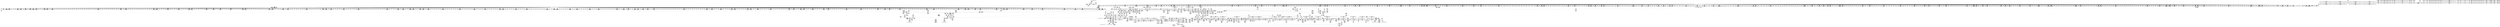 digraph {
	CE0x5baca60 [shape=record,shape=Mrecord,label="{CE0x5baca60|56:_i8*,_:_CRE_298,299_}"]
	CE0x5bce4f0 [shape=record,shape=Mrecord,label="{CE0x5bce4f0|_call_void___llvm_gcov_indirect_counter_increment(i32*___llvm_gcov_global_state_pred221,_i64**_getelementptr_inbounds_(_4_x_i64*_,_4_x_i64*_*___llvm_gcda_edge_table220,_i64_0,_i64_1)),_!dbg_!27742|security/selinux/hooks.c,1783|*SummSink*}"]
	CE0x5bc8bf0 [shape=record,shape=Mrecord,label="{CE0x5bc8bf0|28:_i32,_:_CRE_104,105_}"]
	CE0x5b52530 [shape=record,shape=Mrecord,label="{CE0x5b52530|56:_i8*,_:_CRE_200,201_}"]
	CE0x5bc5ac0 [shape=record,shape=Mrecord,label="{CE0x5bc5ac0|28:_i32,_:_CRE_55,56_}"]
	CE0x5b413e0 [shape=record,shape=Mrecord,label="{CE0x5b413e0|56:_i8*,_:_CRE_281,282_}"]
	CE0x5b7c190 [shape=record,shape=Mrecord,label="{CE0x5b7c190|may_link:tmp15|security/selinux/hooks.c,1783}"]
	CE0x5b29460 [shape=record,shape=Mrecord,label="{CE0x5b29460|56:_i8*,_:_CRE_162,163_}"]
	CE0x5b6daa0 [shape=record,shape=Mrecord,label="{CE0x5b6daa0|56:_i8*,_:_CRE_869,870_}"]
	CE0x5ba64e0 [shape=record,shape=Mrecord,label="{CE0x5ba64e0|56:_i8*,_:_CRE_179,180_}"]
	CE0x5b786c0 [shape=record,shape=Mrecord,label="{CE0x5b786c0|GLOBAL:__llvm_gcov_indirect_counter_increment|*Constant*}"]
	CE0x5b59060 [shape=record,shape=Mrecord,label="{CE0x5b59060|56:_i8*,_:_CRE_294,295_}"]
	CE0x5bb6c10 [shape=record,shape=Mrecord,label="{CE0x5bb6c10|56:_i8*,_:_CRE_623,624_}"]
	CE0x5bc9380 [shape=record,shape=Mrecord,label="{CE0x5bc9380|28:_i32,_:_CRE_108,109_}"]
	CE0x5c04b80 [shape=record,shape=Mrecord,label="{CE0x5c04b80|COLLAPSED:_GCMRE___llvm_gcov_ctr125_internal_global_11_x_i64_zeroinitializer:_elem_0:default:}"]
	CE0x5bd9850 [shape=record,shape=Mrecord,label="{CE0x5bd9850|avc_has_perm:auditdata|Function::avc_has_perm&Arg::auditdata::|*SummSink*}"]
	CE0x5b3c4f0 [shape=record,shape=Mrecord,label="{CE0x5b3c4f0|56:_i8*,_:_CRE_556,557_}"]
	CE0x5b7b2b0 [shape=record,shape=Mrecord,label="{CE0x5b7b2b0|56:_i8*,_:_CRE_56,64_|*MultipleSource*|*LoadInst*|security/selinux/hooks.c,1770|security/selinux/hooks.c,1770}"]
	CE0x5b52160 [shape=record,shape=Mrecord,label="{CE0x5b52160|current_sid:land.lhs.true|*SummSource*}"]
	CE0x5ba18e0 [shape=record,shape=Mrecord,label="{CE0x5ba18e0|104:_%struct.inode*,_:_CRE_212,213_}"]
	CE0x5bb2e70 [shape=record,shape=Mrecord,label="{CE0x5bb2e70|56:_i8*,_:_CRE_565,566_}"]
	CE0x5baba70 [shape=record,shape=Mrecord,label="{CE0x5baba70|56:_i8*,_:_CRE_283,284_}"]
	CE0x5b3be00 [shape=record,shape=Mrecord,label="{CE0x5b3be00|56:_i8*,_:_CRE_544,552_|*MultipleSource*|Function::may_link&Arg::dir::|security/selinux/hooks.c,1769|Function::selinux_inode_rmdir&Arg::dir::}"]
	CE0x5bf0830 [shape=record,shape=Mrecord,label="{CE0x5bf0830|i32_1024|*Constant*|*SummSource*}"]
	CE0x5be33e0 [shape=record,shape=Mrecord,label="{CE0x5be33e0|get_current:entry|*SummSource*}"]
	CE0x5bc0d20 [shape=record,shape=Mrecord,label="{CE0x5bc0d20|56:_i8*,_:_CRE_935,936_}"]
	CE0x5b692d0 [shape=record,shape=Mrecord,label="{CE0x5b692d0|56:_i8*,_:_CRE_607,608_}"]
	CE0x5b7abf0 [shape=record,shape=Mrecord,label="{CE0x5b7abf0|56:_i8*,_:_CRE_24,32_|*MultipleSource*|*LoadInst*|security/selinux/hooks.c,1770|security/selinux/hooks.c,1770}"]
	CE0x5b270d0 [shape=record,shape=Mrecord,label="{CE0x5b270d0|56:_i8*,_:_CRE_142,143_}"]
	CE0x5b2c060 [shape=record,shape=Mrecord,label="{CE0x5b2c060|56:_i8*,_:_CRE_64,72_|*MultipleSource*|Function::may_link&Arg::dir::|security/selinux/hooks.c,1769|Function::selinux_inode_rmdir&Arg::dir::}"]
	CE0x5b36c50 [shape=record,shape=Mrecord,label="{CE0x5b36c50|may_link:dir|Function::may_link&Arg::dir::|*SummSource*}"]
	CE0x5b52870 [shape=record,shape=Mrecord,label="{CE0x5b52870|56:_i8*,_:_CRE_204,205_}"]
	CE0x5b59880 [shape=record,shape=Mrecord,label="{CE0x5b59880|56:_i8*,_:_CRE_304,305_}"]
	CE0x5be3860 [shape=record,shape=Mrecord,label="{CE0x5be3860|_ret_%struct.task_struct*_%tmp4,_!dbg_!27714|./arch/x86/include/asm/current.h,14}"]
	CE0x5b68290 [shape=record,shape=Mrecord,label="{CE0x5b68290|56:_i8*,_:_CRE_587,588_}"]
	CE0x5c06f90 [shape=record,shape=Mrecord,label="{CE0x5c06f90|i64_4|*Constant*}"]
	CE0x5b40cf0 [shape=record,shape=Mrecord,label="{CE0x5b40cf0|56:_i8*,_:_CRE_267,268_}"]
	CE0x5bc89d0 [shape=record,shape=Mrecord,label="{CE0x5bc89d0|28:_i32,_:_CRE_102,103_}"]
	"CONST[source:0(mediator),value:0(static)][purpose:{operation}][SnkIdx:7]"
	CE0x5b9bdc0 [shape=record,shape=Mrecord,label="{CE0x5b9bdc0|104:_%struct.inode*,_:_CRE_94,95_}"]
	CE0x5b34280 [shape=record,shape=Mrecord,label="{CE0x5b34280|may_link:d_inode|security/selinux/hooks.c,1770}"]
	CE0x5ba4a70 [shape=record,shape=Mrecord,label="{CE0x5ba4a70|may_link:d_inode|security/selinux/hooks.c,1770|*SummSink*}"]
	CE0x5b4a930 [shape=record,shape=Mrecord,label="{CE0x5b4a930|_ret_i32_%call,_!dbg_!27714|security/selinux/hooks.c,2789}"]
	CE0x5b3cd50 [shape=record,shape=Mrecord,label="{CE0x5b3cd50|56:_i8*,_:_CRE_567,568_}"]
	CE0x5ba8730 [shape=record,shape=Mrecord,label="{CE0x5ba8730|56:_i8*,_:_CRE_216,224_|*MultipleSource*|*LoadInst*|security/selinux/hooks.c,1770|security/selinux/hooks.c,1770}"]
	CE0x5b53830 [shape=record,shape=Mrecord,label="{CE0x5b53830|i32_10|*Constant*|*SummSink*}"]
	CE0x5bc7060 [shape=record,shape=Mrecord,label="{CE0x5bc7060|28:_i32,_:_CRE_77,78_}"]
	CE0x5bc95a0 [shape=record,shape=Mrecord,label="{CE0x5bc95a0|28:_i32,_:_CRE_110,111_}"]
	CE0x5b27410 [shape=record,shape=Mrecord,label="{CE0x5b27410|56:_i8*,_:_CRE_146,147_}"]
	CE0x5b40c20 [shape=record,shape=Mrecord,label="{CE0x5b40c20|56:_i8*,_:_CRE_266,267_}"]
	CE0x5bf0e80 [shape=record,shape=Mrecord,label="{CE0x5bf0e80|may_link:av.0|*SummSource*}"]
	CE0x5ba05e0 [shape=record,shape=Mrecord,label="{CE0x5ba05e0|104:_%struct.inode*,_:_CRE_196,197_}"]
	CE0x5bc9270 [shape=record,shape=Mrecord,label="{CE0x5bc9270|28:_i32,_:_CRE_107,108_}"]
	CE0x5b2e6d0 [shape=record,shape=Mrecord,label="{CE0x5b2e6d0|56:_i8*,_:_CRE_952,960_|*MultipleSource*|Function::may_link&Arg::dir::|security/selinux/hooks.c,1769|Function::selinux_inode_rmdir&Arg::dir::}"]
	CE0x5bb0980 [shape=record,shape=Mrecord,label="{CE0x5bb0980|56:_i8*,_:_CRE_485,486_}"]
	CE0x5b36850 [shape=record,shape=Mrecord,label="{CE0x5b36850|may_link:tmp13|security/selinux/hooks.c,1779}"]
	CE0x5bc9af0 [shape=record,shape=Mrecord,label="{CE0x5bc9af0|28:_i32,_:_CRE_115,116_}"]
	CE0x5bc39e0 [shape=record,shape=Mrecord,label="{CE0x5bc39e0|28:_i32,_:_CRE_10,11_}"]
	CE0x5c072a0 [shape=record,shape=Mrecord,label="{CE0x5c072a0|i64_4|*Constant*|*SummSource*}"]
	CE0x5b6a240 [shape=record,shape=Mrecord,label="{CE0x5b6a240|56:_i8*,_:_CRE_640,648_|*MultipleSource*|Function::may_link&Arg::dir::|security/selinux/hooks.c,1769|Function::selinux_inode_rmdir&Arg::dir::}"]
	CE0x5bc11b0 [shape=record,shape=Mrecord,label="{CE0x5bc11b0|56:_i8*,_:_CRE_952,960_|*MultipleSource*|*LoadInst*|security/selinux/hooks.c,1770|security/selinux/hooks.c,1770}"]
	CE0x5b9ad50 [shape=record,shape=Mrecord,label="{CE0x5b9ad50|104:_%struct.inode*,_:_CRE_48,52_|*MultipleSource*|Function::may_link&Arg::dentry::|security/selinux/hooks.c,1770|Function::selinux_inode_rmdir&Arg::dentry::}"]
	CE0x5bba810 [shape=record,shape=Mrecord,label="{CE0x5bba810|56:_i8*,_:_CRE_870,871_}"]
	CE0x5b57020 [shape=record,shape=Mrecord,label="{CE0x5b57020|56:_i8*,_:_CRE_424,432_|*MultipleSource*|Function::may_link&Arg::dir::|security/selinux/hooks.c,1769|Function::selinux_inode_rmdir&Arg::dir::}"]
	CE0x5bb11c0 [shape=record,shape=Mrecord,label="{CE0x5bb11c0|56:_i8*,_:_CRE_504,508_|*MultipleSource*|*LoadInst*|security/selinux/hooks.c,1770|security/selinux/hooks.c,1770}"]
	CE0x5bb3090 [shape=record,shape=Mrecord,label="{CE0x5bb3090|56:_i8*,_:_CRE_567,568_}"]
	CE0x5ba4380 [shape=record,shape=Mrecord,label="{CE0x5ba4380|104:_%struct.inode*,_:_CRE_310,311_}"]
	CE0x5b3f320 [shape=record,shape=Mrecord,label="{CE0x5b3f320|56:_i8*,_:_CRE_247,248_}"]
	CE0x5bb5a00 [shape=record,shape=Mrecord,label="{CE0x5bb5a00|56:_i8*,_:_CRE_606,607_}"]
	CE0x5bfded0 [shape=record,shape=Mrecord,label="{CE0x5bfded0|i32_-1|*Constant*}"]
	CE0x5b39100 [shape=record,shape=Mrecord,label="{CE0x5b39100|56:_i8*,_:_CRE_143,144_}"]
	CE0x5bc6a60 [shape=record,shape=Mrecord,label="{CE0x5bc6a60|28:_i32,_:_CRE_71,72_}"]
	CE0x5bac730 [shape=record,shape=Mrecord,label="{CE0x5bac730|56:_i8*,_:_CRE_295,296_}"]
	CE0x5ba6e70 [shape=record,shape=Mrecord,label="{CE0x5ba6e70|56:_i8*,_:_CRE_188,189_}"]
	CE0x5b26920 [shape=record,shape=Mrecord,label="{CE0x5b26920|56:_i8*,_:_CRE_128,136_|*MultipleSource*|Function::may_link&Arg::dir::|security/selinux/hooks.c,1769|Function::selinux_inode_rmdir&Arg::dir::}"]
	CE0x5b41dd0 [shape=record,shape=Mrecord,label="{CE0x5b41dd0|may_link:tmp10|security/selinux/hooks.c,1778|*SummSink*}"]
	CE0x5bb0a90 [shape=record,shape=Mrecord,label="{CE0x5bb0a90|56:_i8*,_:_CRE_486,487_}"]
	CE0x5be3f30 [shape=record,shape=Mrecord,label="{CE0x5be3f30|current_sid:cred|security/selinux/hooks.c,218}"]
	CE0x5b6e2f0 [shape=record,shape=Mrecord,label="{CE0x5b6e2f0|56:_i8*,_:_CRE_877,878_}"]
	CE0x5b72f70 [shape=record,shape=Mrecord,label="{CE0x5b72f70|56:_i8*,_:_CRE_910,911_}"]
	CE0x5ba8190 [shape=record,shape=Mrecord,label="{CE0x5ba8190|56:_i8*,_:_CRE_206,207_}"]
	CE0x5ba50b0 [shape=record,shape=Mrecord,label="{CE0x5ba50b0|56:_i8*,_:_CRE_160,161_}"]
	CE0x5b6b980 [shape=record,shape=Mrecord,label="{CE0x5b6b980|56:_i8*,_:_CRE_744,752_|*MultipleSource*|Function::may_link&Arg::dir::|security/selinux/hooks.c,1769|Function::selinux_inode_rmdir&Arg::dir::}"]
	CE0x5b712c0 [shape=record,shape=Mrecord,label="{CE0x5b712c0|56:_i8*,_:_CRE_922,923_}"]
	CE0x5b48ce0 [shape=record,shape=Mrecord,label="{CE0x5b48ce0|GLOBAL:may_link|*Constant*}"]
	CE0x5bf4650 [shape=record,shape=Mrecord,label="{CE0x5bf4650|28:_i32,_32:_i16,_:_CRE_28,32_|*MultipleSource*|security/selinux/hooks.c,1770|security/selinux/hooks.c,1770|security/selinux/hooks.c,1797}"]
	CE0x5b765e0 [shape=record,shape=Mrecord,label="{CE0x5b765e0|current_sid:sid|security/selinux/hooks.c,220|*SummSink*}"]
	CE0x5bc7b60 [shape=record,shape=Mrecord,label="{CE0x5bc7b60|28:_i32,_:_CRE_88,89_}"]
	CE0x5b686a0 [shape=record,shape=Mrecord,label="{CE0x5b686a0|56:_i8*,_:_CRE_592,593_}"]
	CE0x5bb0430 [shape=record,shape=Mrecord,label="{CE0x5bb0430|56:_i8*,_:_CRE_480,481_}"]
	CE0x5b36e80 [shape=record,shape=Mrecord,label="{CE0x5b36e80|selinux_inode_rmdir:dentry|Function::selinux_inode_rmdir&Arg::dentry::}"]
	CE0x6e47630 [shape=record,shape=Mrecord,label="{CE0x6e47630|selinux_inode_rmdir:tmp3|*SummSink*}"]
	CE0x5bb7600 [shape=record,shape=Mrecord,label="{CE0x5bb7600|56:_i8*,_:_CRE_664,672_|*MultipleSource*|*LoadInst*|security/selinux/hooks.c,1770|security/selinux/hooks.c,1770}"]
	CE0x5b4c140 [shape=record,shape=Mrecord,label="{CE0x5b4c140|56:_i8*,_:_CRE_288,289_}"]
	CE0x5bc3f70 [shape=record,shape=Mrecord,label="{CE0x5bc3f70|28:_i32,_:_CRE_13,14_}"]
	CE0x5b4e020 [shape=record,shape=Mrecord,label="{CE0x5b4e020|current_sid:tmp3|*SummSink*}"]
	CE0x5bcbf50 [shape=record,shape=Mrecord,label="{CE0x5bcbf50|i64**_getelementptr_inbounds_(_4_x_i64*_,_4_x_i64*_*___llvm_gcda_edge_table220,_i64_0,_i64_3)|*Constant*|*SummSource*}"]
	CE0x5c02d40 [shape=record,shape=Mrecord,label="{CE0x5c02d40|current_sid:do.body|*SummSource*}"]
	CE0x5b9b4b0 [shape=record,shape=Mrecord,label="{CE0x5b9b4b0|104:_%struct.inode*,_:_CRE_88,89_}"]
	CE0x5c063b0 [shape=record,shape=Mrecord,label="{CE0x5c063b0|i32_-1|*Constant*|*SummSink*}"]
	CE0x5ba40d0 [shape=record,shape=Mrecord,label="{CE0x5ba40d0|104:_%struct.inode*,_:_CRE_307,308_}"]
	CE0x5b9e060 [shape=record,shape=Mrecord,label="{CE0x5b9e060|104:_%struct.inode*,_:_CRE_166,167_}"]
	CE0x5b480e0 [shape=record,shape=Mrecord,label="{CE0x5b480e0|i64_1|*Constant*}"]
	CE0x5c0a080 [shape=record,shape=Mrecord,label="{CE0x5c0a080|current_sid:tmp17|security/selinux/hooks.c,218|*SummSource*}"]
	CE0x5b3f140 [shape=record,shape=Mrecord,label="{CE0x5b3f140|56:_i8*,_:_CRE_244,245_}"]
	CE0x5bfc570 [shape=record,shape=Mrecord,label="{CE0x5bfc570|current_sid:tmp15|security/selinux/hooks.c,218|*SummSource*}"]
	CE0x5b9abb0 [shape=record,shape=Mrecord,label="{CE0x5b9abb0|104:_%struct.inode*,_:_CRE_40,48_|*MultipleSource*|Function::may_link&Arg::dentry::|security/selinux/hooks.c,1770|Function::selinux_inode_rmdir&Arg::dentry::}"]
	CE0x5b3f590 [shape=record,shape=Mrecord,label="{CE0x5b3f590|56:_i8*,_:_CRE_250,251_}"]
	CE0x5bb0760 [shape=record,shape=Mrecord,label="{CE0x5bb0760|56:_i8*,_:_CRE_483,484_}"]
	CE0x5be1a90 [shape=record,shape=Mrecord,label="{CE0x5be1a90|i64*_getelementptr_inbounds_(_11_x_i64_,_11_x_i64_*___llvm_gcov_ctr125,_i64_0,_i64_10)|*Constant*}"]
	CE0x5b97430 [shape=record,shape=Mrecord,label="{CE0x5b97430|GLOBAL:current_sid.__warned|Global_var:current_sid.__warned}"]
	CE0x5bd8270 [shape=record,shape=Mrecord,label="{CE0x5bd8270|avc_has_perm:ssid|Function::avc_has_perm&Arg::ssid::|*SummSource*}"]
	CE0x5c09020 [shape=record,shape=Mrecord,label="{CE0x5c09020|i32_218|*Constant*|*SummSink*}"]
	CE0x5ba9ba0 [shape=record,shape=Mrecord,label="{CE0x5ba9ba0|56:_i8*,_:_CRE_254,255_}"]
	CE0x5bcaae0 [shape=record,shape=Mrecord,label="{CE0x5bcaae0|28:_i32,_:_CRE_168,184_|*MultipleSource*|*LoadInst*|security/selinux/hooks.c,1769|security/selinux/hooks.c,1769|security/selinux/hooks.c,1777}"]
	CE0x5b3f800 [shape=record,shape=Mrecord,label="{CE0x5b3f800|56:_i8*,_:_CRE_253,254_}"]
	CE0x5b3af80 [shape=record,shape=Mrecord,label="{CE0x5b3af80|56:_i8*,_:_CRE_500,504_|*MultipleSource*|Function::may_link&Arg::dir::|security/selinux/hooks.c,1769|Function::selinux_inode_rmdir&Arg::dir::}"]
	CE0x5b39df0 [shape=record,shape=Mrecord,label="{CE0x5b39df0|56:_i8*,_:_CRE_464,472_|*MultipleSource*|Function::may_link&Arg::dir::|security/selinux/hooks.c,1769|Function::selinux_inode_rmdir&Arg::dir::}"]
	CE0x5b69610 [shape=record,shape=Mrecord,label="{CE0x5b69610|56:_i8*,_:_CRE_611,612_}"]
	CE0x5bc28a0 [shape=record,shape=Mrecord,label="{CE0x5bc28a0|may_link:tmp5|security/selinux/hooks.c,1770|*SummSource*}"]
	CE0x5b926e0 [shape=record,shape=Mrecord,label="{CE0x5b926e0|__llvm_gcov_indirect_counter_increment:counter|*SummSink*}"]
	CE0x5bb5290 [shape=record,shape=Mrecord,label="{CE0x5bb5290|56:_i8*,_:_CRE_599,600_}"]
	CE0x5bd5b30 [shape=record,shape=Mrecord,label="{CE0x5bd5b30|may_link:sid4|security/selinux/hooks.c,1777}"]
	CE0x5bfe180 [shape=record,shape=Mrecord,label="{CE0x5bfe180|current_sid:if.end|*SummSource*}"]
	CE0x5b4d740 [shape=record,shape=Mrecord,label="{CE0x5b4d740|current_sid:tmp4|security/selinux/hooks.c,218|*SummSink*}"]
	CE0x5b4baf0 [shape=record,shape=Mrecord,label="{CE0x5b4baf0|selinux_inode_rmdir:dir|Function::selinux_inode_rmdir&Arg::dir::|*SummSource*}"]
	CE0x5bd29f0 [shape=record,shape=Mrecord,label="{CE0x5bd29f0|may_link:cond|security/selinux/hooks.c,1776|*SummSink*}"]
	CE0x5c03670 [shape=record,shape=Mrecord,label="{CE0x5c03670|current_sid:land.lhs.true2|*SummSource*}"]
	CE0x5b70f90 [shape=record,shape=Mrecord,label="{CE0x5b70f90|56:_i8*,_:_CRE_919,920_}"]
	CE0x5befde0 [shape=record,shape=Mrecord,label="{CE0x5befde0|i32_16777216|*Constant*|*SummSource*}"]
	CE0x5b689e0 [shape=record,shape=Mrecord,label="{CE0x5b689e0|56:_i8*,_:_CRE_596,597_}"]
	CE0x5bc3200 [shape=record,shape=Mrecord,label="{CE0x5bc3200|may_link:tmp23|security/selinux/hooks.c,1797|*SummSink*}"]
	CE0x5ba48f0 [shape=record,shape=Mrecord,label="{CE0x5ba48f0|i32_5|*Constant*|*SummSource*}"]
	CE0x5b3f250 [shape=record,shape=Mrecord,label="{CE0x5b3f250|56:_i8*,_:_CRE_246,247_}"]
	CE0x5bc7f60 [shape=record,shape=Mrecord,label="{CE0x5bc7f60|28:_i32,_:_CRE_92,93_}"]
	CE0x5b21310 [shape=record,shape=Mrecord,label="{CE0x5b21310|selinux_inode_rmdir:entry|*SummSource*}"]
	CE0x5be2d00 [shape=record,shape=Mrecord,label="{CE0x5be2d00|GLOBAL:get_current|*Constant*}"]
	CE0x5b2a890 [shape=record,shape=Mrecord,label="{CE0x5b2a890|56:_i8*,_:_CRE_192,193_}"]
	CE0x5bafeb0 [shape=record,shape=Mrecord,label="{CE0x5bafeb0|56:_i8*,_:_CRE_476,477_}"]
	CE0x5b40e90 [shape=record,shape=Mrecord,label="{CE0x5b40e90|56:_i8*,_:_CRE_269,270_}"]
	CE0x5b9c020 [shape=record,shape=Mrecord,label="{CE0x5b9c020|104:_%struct.inode*,_:_CRE_96,104_|*MultipleSource*|Function::may_link&Arg::dentry::|security/selinux/hooks.c,1770|Function::selinux_inode_rmdir&Arg::dentry::}"]
	CE0x5b1f0b0 [shape=record,shape=Mrecord,label="{CE0x5b1f0b0|selinux_inode_rmdir:tmp2}"]
	CE0x5b957d0 [shape=record,shape=Mrecord,label="{CE0x5b957d0|i64*_getelementptr_inbounds_(_11_x_i64_,_11_x_i64_*___llvm_gcov_ctr125,_i64_0,_i64_6)|*Constant*|*SummSink*}"]
	CE0x5bbb5e0 [shape=record,shape=Mrecord,label="{CE0x5bbb5e0|56:_i8*,_:_CRE_883,884_}"]
	CE0x5b6a640 [shape=record,shape=Mrecord,label="{CE0x5b6a640|56:_i8*,_:_CRE_656,664_|*MultipleSource*|Function::may_link&Arg::dir::|security/selinux/hooks.c,1769|Function::selinux_inode_rmdir&Arg::dir::}"]
	CE0x5bed040 [shape=record,shape=Mrecord,label="{CE0x5bed040|i64*_getelementptr_inbounds_(_2_x_i64_,_2_x_i64_*___llvm_gcov_ctr98,_i64_0,_i64_1)|*Constant*|*SummSource*}"]
	CE0x5bb4190 [shape=record,shape=Mrecord,label="{CE0x5bb4190|56:_i8*,_:_CRE_583,584_}"]
	CE0x5bb6060 [shape=record,shape=Mrecord,label="{CE0x5bb6060|56:_i8*,_:_CRE_612,613_}"]
	CE0x5ba8ac0 [shape=record,shape=Mrecord,label="{CE0x5ba8ac0|56:_i8*,_:_CRE_232,236_|*MultipleSource*|*LoadInst*|security/selinux/hooks.c,1770|security/selinux/hooks.c,1770}"]
	CE0x5bd73e0 [shape=record,shape=Mrecord,label="{CE0x5bd73e0|i32_(i32,_i32,_i16,_i32,_%struct.common_audit_data*)*_bitcast_(i32_(i32,_i32,_i16,_i32,_%struct.common_audit_data.495*)*_avc_has_perm_to_i32_(i32,_i32,_i16,_i32,_%struct.common_audit_data*)*)|*Constant*}"]
	CE0x5b9cd60 [shape=record,shape=Mrecord,label="{CE0x5b9cd60|104:_%struct.inode*,_:_CRE_150,151_}"]
	CE0x5bae960 [shape=record,shape=Mrecord,label="{CE0x5bae960|56:_i8*,_:_CRE_392,400_|*MultipleSource*|*LoadInst*|security/selinux/hooks.c,1770|security/selinux/hooks.c,1770}"]
	CE0x5b9a100 [shape=record,shape=Mrecord,label="{CE0x5b9a100|i64*_getelementptr_inbounds_(_14_x_i64_,_14_x_i64_*___llvm_gcov_ctr219,_i64_0,_i64_9)|*Constant*|*SummSink*}"]
	CE0x5bc5630 [shape=record,shape=Mrecord,label="{CE0x5bc5630|28:_i32,_:_CRE_50,51_}"]
	CE0x5ba2260 [shape=record,shape=Mrecord,label="{CE0x5ba2260|104:_%struct.inode*,_:_CRE_220,221_}"]
	CE0x5b98fb0 [shape=record,shape=Mrecord,label="{CE0x5b98fb0|i1_true|*Constant*|*SummSource*}"]
	CE0x5b67a70 [shape=record,shape=Mrecord,label="{CE0x5b67a70|56:_i8*,_:_CRE_577,578_}"]
	"CONST[source:1(input),value:2(dynamic)][purpose:{object}][SrcIdx:12]"
	CE0x5b4fc80 [shape=record,shape=Mrecord,label="{CE0x5b4fc80|i64*_getelementptr_inbounds_(_11_x_i64_,_11_x_i64_*___llvm_gcov_ctr125,_i64_0,_i64_0)|*Constant*}"]
	CE0x5bc5b90 [shape=record,shape=Mrecord,label="{CE0x5bc5b90|28:_i32,_:_CRE_56,57_}"]
	CE0x5bd6db0 [shape=record,shape=Mrecord,label="{CE0x5bd6db0|i64_0|*Constant*|*SummSink*}"]
	CE0x5b2dca0 [shape=record,shape=Mrecord,label="{CE0x5b2dca0|current_sid:tmp2|*SummSource*}"]
	CE0x5be0e50 [shape=record,shape=Mrecord,label="{CE0x5be0e50|get_current:tmp2|*SummSink*}"]
	CE0x5b6cdc0 [shape=record,shape=Mrecord,label="{CE0x5b6cdc0|56:_i8*,_:_CRE_840,848_|*MultipleSource*|Function::may_link&Arg::dir::|security/selinux/hooks.c,1769|Function::selinux_inode_rmdir&Arg::dir::}"]
	CE0x5b58340 [shape=record,shape=Mrecord,label="{CE0x5b58340|_call_void_mcount()_#3|*SummSource*}"]
	CE0x5b33780 [shape=record,shape=Mrecord,label="{CE0x5b33780|selinux_inode_rmdir:tmp1|*SummSink*}"]
	CE0x5babfc0 [shape=record,shape=Mrecord,label="{CE0x5babfc0|56:_i8*,_:_CRE_288,289_}"]
	CE0x5bd4460 [shape=record,shape=Mrecord,label="{CE0x5bd4460|may_link:conv|security/selinux/hooks.c,1776|*SummSource*}"]
	CE0x5ba0970 [shape=record,shape=Mrecord,label="{CE0x5ba0970|104:_%struct.inode*,_:_CRE_199,200_}"]
	CE0x5bfebf0 [shape=record,shape=Mrecord,label="{CE0x5bfebf0|i64_5|*Constant*}"]
	CE0x5b7ca00 [shape=record,shape=Mrecord,label="{CE0x5b7ca00|56:_i8*,_:_CRE_2,4_|*MultipleSource*|*LoadInst*|security/selinux/hooks.c,1770|security/selinux/hooks.c,1770}"]
	CE0x5b6ffa0 [shape=record,shape=Mrecord,label="{CE0x5b6ffa0|56:_i8*,_:_CRE_904,905_}"]
	CE0x5b34730 [shape=record,shape=Mrecord,label="{CE0x5b34730|104:_%struct.inode*,_:_CRE_8,12_|*MultipleSource*|Function::may_link&Arg::dentry::|security/selinux/hooks.c,1770|Function::selinux_inode_rmdir&Arg::dentry::}"]
	CE0x5bc6c60 [shape=record,shape=Mrecord,label="{CE0x5bc6c60|28:_i32,_:_CRE_73,74_}"]
	CE0x5b26ae0 [shape=record,shape=Mrecord,label="{CE0x5b26ae0|56:_i8*,_:_CRE_136,137_}"]
	CE0x5bc4110 [shape=record,shape=Mrecord,label="{CE0x5bc4110|28:_i32,_:_CRE_15,16_}"]
	CE0x5b757c0 [shape=record,shape=Mrecord,label="{CE0x5b757c0|104:_%struct.inode*,_:_CRE_319,320_}"]
	CE0x5bd4e40 [shape=record,shape=Mrecord,label="{CE0x5bd4e40|may_link:tmp21|security/selinux/hooks.c,1793|*SummSink*}"]
	CE0x5b76c70 [shape=record,shape=Mrecord,label="{CE0x5b76c70|__llvm_gcov_indirect_counter_increment:exit|*SummSink*}"]
	"CONST[source:1(input),value:2(dynamic)][purpose:{object}][SrcIdx:11]"
	CE0x5baa310 [shape=record,shape=Mrecord,label="{CE0x5baa310|56:_i8*,_:_CRE_261,262_}"]
	CE0x5bcd180 [shape=record,shape=Mrecord,label="{CE0x5bcd180|_call_void___llvm_gcov_indirect_counter_increment(i32*___llvm_gcov_global_state_pred221,_i64**_getelementptr_inbounds_(_4_x_i64*_,_4_x_i64*_*___llvm_gcda_edge_table220,_i64_0,_i64_0)),_!dbg_!27749|security/selinux/hooks.c,1793|*SummSource*}"]
	CE0x5bb58f0 [shape=record,shape=Mrecord,label="{CE0x5bb58f0|56:_i8*,_:_CRE_605,606_}"]
	CE0x5bd34c0 [shape=record,shape=Mrecord,label="{CE0x5bd34c0|may_link:tobool|security/selinux/hooks.c,1776|*SummSink*}"]
	CE0x5ba63d0 [shape=record,shape=Mrecord,label="{CE0x5ba63d0|56:_i8*,_:_CRE_178,179_}"]
	CE0x5bc49b0 [shape=record,shape=Mrecord,label="{CE0x5bc49b0|28:_i32,_:_CRE_24,28_|*MultipleSource*|*LoadInst*|security/selinux/hooks.c,1769|security/selinux/hooks.c,1769|security/selinux/hooks.c,1777}"]
	CE0x5b693a0 [shape=record,shape=Mrecord,label="{CE0x5b693a0|56:_i8*,_:_CRE_608,609_}"]
	CE0x5bc44b0 [shape=record,shape=Mrecord,label="{CE0x5bc44b0|28:_i32,_:_CRE_19,20_}"]
	CE0x5c29000 [shape=record,shape=Mrecord,label="{CE0x5c29000|get_current:tmp3}"]
	CE0x5ba3eb0 [shape=record,shape=Mrecord,label="{CE0x5ba3eb0|104:_%struct.inode*,_:_CRE_306,307_}"]
	CE0x5badcc0 [shape=record,shape=Mrecord,label="{CE0x5badcc0|56:_i8*,_:_CRE_328,336_|*MultipleSource*|*LoadInst*|security/selinux/hooks.c,1770|security/selinux/hooks.c,1770}"]
	CE0x5bd1d30 [shape=record,shape=Mrecord,label="{CE0x5bd1d30|i8_10|*Constant*}"]
	CE0x5be3d60 [shape=record,shape=Mrecord,label="{CE0x5be3d60|i32_78|*Constant*|*SummSink*}"]
	CE0x5ba4e90 [shape=record,shape=Mrecord,label="{CE0x5ba4e90|56:_i8*,_:_CRE_158,159_}"]
	CE0x5ba9430 [shape=record,shape=Mrecord,label="{CE0x5ba9430|56:_i8*,_:_CRE_247,248_}"]
	CE0x5b7be90 [shape=record,shape=Mrecord,label="{CE0x5b7be90|may_link:tmp14|security/selinux/hooks.c,1783|*SummSink*}"]
	CE0x5b69fd0 [shape=record,shape=Mrecord,label="{CE0x5b69fd0|56:_i8*,_:_CRE_623,624_}"]
	CE0x5bb65b0 [shape=record,shape=Mrecord,label="{CE0x5bb65b0|56:_i8*,_:_CRE_617,618_}"]
	CE0x5ba0840 [shape=record,shape=Mrecord,label="{CE0x5ba0840|104:_%struct.inode*,_:_CRE_198,199_}"]
	CE0x5be1bc0 [shape=record,shape=Mrecord,label="{CE0x5be1bc0|current_sid:tmp19|security/selinux/hooks.c,218|*SummSource*}"]
	CE0x5b348b0 [shape=record,shape=Mrecord,label="{CE0x5b348b0|104:_%struct.inode*,_:_CRE_16,24_|*MultipleSource*|Function::may_link&Arg::dentry::|security/selinux/hooks.c,1770|Function::selinux_inode_rmdir&Arg::dentry::}"]
	CE0x5bc7d60 [shape=record,shape=Mrecord,label="{CE0x5bc7d60|28:_i32,_:_CRE_90,91_}"]
	CE0x5bb4c30 [shape=record,shape=Mrecord,label="{CE0x5bb4c30|56:_i8*,_:_CRE_593,594_}"]
	CE0x5b2a2e0 [shape=record,shape=Mrecord,label="{CE0x5b2a2e0|56:_i8*,_:_CRE_185,186_}"]
	CE0x5be5160 [shape=record,shape=Mrecord,label="{CE0x5be5160|current_sid:security|security/selinux/hooks.c,218|*SummSource*}"]
	CE0x5c01900 [shape=record,shape=Mrecord,label="{CE0x5c01900|current_sid:if.end}"]
	CE0x5b74e70 [shape=record,shape=Mrecord,label="{CE0x5b74e70|104:_%struct.inode*,_:_CRE_311,312_}"]
	CE0x5bbaf80 [shape=record,shape=Mrecord,label="{CE0x5bbaf80|56:_i8*,_:_CRE_877,878_}"]
	CE0x5b9d350 [shape=record,shape=Mrecord,label="{CE0x5b9d350|104:_%struct.inode*,_:_CRE_155,156_}"]
	CE0x5b3ca10 [shape=record,shape=Mrecord,label="{CE0x5b3ca10|56:_i8*,_:_CRE_563,564_}"]
	CE0x5b556c0 [shape=record,shape=Mrecord,label="{CE0x5b556c0|i64*_getelementptr_inbounds_(_11_x_i64_,_11_x_i64_*___llvm_gcov_ctr125,_i64_0,_i64_1)|*Constant*|*SummSink*}"]
	CE0x5ba0f60 [shape=record,shape=Mrecord,label="{CE0x5ba0f60|104:_%struct.inode*,_:_CRE_204,205_}"]
	CE0x5bfe1f0 [shape=record,shape=Mrecord,label="{CE0x5bfe1f0|current_sid:if.end|*SummSink*}"]
	CE0x5b55070 [shape=record,shape=Mrecord,label="{CE0x5b55070|may_link:i_security|security/selinux/hooks.c,1769|*SummSink*}"]
	CE0x5bac2f0 [shape=record,shape=Mrecord,label="{CE0x5bac2f0|56:_i8*,_:_CRE_291,292_}"]
	CE0x5b27590 [shape=record,shape=Mrecord,label="{CE0x5b27590|current_sid:tobool|security/selinux/hooks.c,218|*SummSink*}"]
	CE0x5bc8460 [shape=record,shape=Mrecord,label="{CE0x5bc8460|28:_i32,_:_CRE_97,98_}"]
	CE0x5b9dcd0 [shape=record,shape=Mrecord,label="{CE0x5b9dcd0|104:_%struct.inode*,_:_CRE_163,164_}"]
	CE0x5b3c180 [shape=record,shape=Mrecord,label="{CE0x5b3c180|56:_i8*,_:_CRE_553,554_}"]
	CE0x5b57dc0 [shape=record,shape=Mrecord,label="{CE0x5b57dc0|i64*_getelementptr_inbounds_(_11_x_i64_,_11_x_i64_*___llvm_gcov_ctr125,_i64_0,_i64_1)|*Constant*}"]
	CE0x5b710a0 [shape=record,shape=Mrecord,label="{CE0x5b710a0|56:_i8*,_:_CRE_920,921_}"]
	CE0x5baa420 [shape=record,shape=Mrecord,label="{CE0x5baa420|56:_i8*,_:_CRE_262,263_}"]
	CE0x5c08de0 [shape=record,shape=Mrecord,label="{CE0x5c08de0|i32_218|*Constant*|*SummSource*}"]
	CE0x5b59a20 [shape=record,shape=Mrecord,label="{CE0x5b59a20|56:_i8*,_:_CRE_306,307_}"]
	CE0x5bf0d60 [shape=record,shape=Mrecord,label="{CE0x5bf0d60|may_link:av.0}"]
	CE0x5b59f00 [shape=record,shape=Mrecord,label="{CE0x5b59f00|56:_i8*,_:_CRE_312,320_|*MultipleSource*|Function::may_link&Arg::dir::|security/selinux/hooks.c,1769|Function::selinux_inode_rmdir&Arg::dir::}"]
	CE0x5be46f0 [shape=record,shape=Mrecord,label="{CE0x5be46f0|current_sid:tmp21|security/selinux/hooks.c,218|*SummSource*}"]
	CE0x5bb2f80 [shape=record,shape=Mrecord,label="{CE0x5bb2f80|56:_i8*,_:_CRE_566,567_}"]
	CE0x5b38b30 [shape=record,shape=Mrecord,label="{CE0x5b38b30|56:_i8*,_:_CRE_138,139_}"]
	CE0x5bdfc00 [shape=record,shape=Mrecord,label="{CE0x5bdfc00|i8*_getelementptr_inbounds_(_38_x_i8_,_38_x_i8_*_.str64,_i32_0,_i32_0)|*Constant*|*SummSource*}"]
	CE0x5b38c90 [shape=record,shape=Mrecord,label="{CE0x5b38c90|56:_i8*,_:_CRE_140,141_}"]
	CE0x5b678d0 [shape=record,shape=Mrecord,label="{CE0x5b678d0|56:_i8*,_:_CRE_575,576_}"]
	CE0x5bd3260 [shape=record,shape=Mrecord,label="{CE0x5bd3260|may_link:tobool|security/selinux/hooks.c,1776}"]
	CE0x5bf16b0 [shape=record,shape=Mrecord,label="{CE0x5bf16b0|may_link:tmp22|security/selinux/hooks.c,1797|*SummSink*}"]
	CE0x5b680f0 [shape=record,shape=Mrecord,label="{CE0x5b680f0|56:_i8*,_:_CRE_585,586_}"]
	CE0x5bb56d0 [shape=record,shape=Mrecord,label="{CE0x5bb56d0|56:_i8*,_:_CRE_603,604_}"]
	CE0x5bccd10 [shape=record,shape=Mrecord,label="{CE0x5bccd10|may_link:tmp19|security/selinux/hooks.c,1789|*SummSource*}"]
	CE0x5bbb2b0 [shape=record,shape=Mrecord,label="{CE0x5bbb2b0|56:_i8*,_:_CRE_880,881_}"]
	CE0x5b28f80 [shape=record,shape=Mrecord,label="{CE0x5b28f80|56:_i8*,_:_CRE_156,157_}"]
	CE0x5b7b9b0 [shape=record,shape=Mrecord,label="{CE0x5b7b9b0|56:_i8*,_:_CRE_80,88_|*MultipleSource*|*LoadInst*|security/selinux/hooks.c,1770|security/selinux/hooks.c,1770}"]
	CE0x5b41310 [shape=record,shape=Mrecord,label="{CE0x5b41310|56:_i8*,_:_CRE_280,281_}"]
	CE0x5ba9fe0 [shape=record,shape=Mrecord,label="{CE0x5ba9fe0|56:_i8*,_:_CRE_258,259_}"]
	CE0x5ba5f90 [shape=record,shape=Mrecord,label="{CE0x5ba5f90|56:_i8*,_:_CRE_174,175_}"]
	CE0x5b47e60 [shape=record,shape=Mrecord,label="{CE0x5b47e60|i64*_getelementptr_inbounds_(_14_x_i64_,_14_x_i64_*___llvm_gcov_ctr219,_i64_0,_i64_0)|*Constant*|*SummSink*}"]
	CE0x5b6b440 [shape=record,shape=Mrecord,label="{CE0x5b6b440|56:_i8*,_:_CRE_712,728_|*MultipleSource*|Function::may_link&Arg::dir::|security/selinux/hooks.c,1769|Function::selinux_inode_rmdir&Arg::dir::}"]
	CE0x5bdd8f0 [shape=record,shape=Mrecord,label="{CE0x5bdd8f0|may_link:tmp16|security/selinux/hooks.c,1786|*SummSink*}"]
	CE0x5b539a0 [shape=record,shape=Mrecord,label="{CE0x5b539a0|i32_0|*Constant*}"]
	CE0x5c064e0 [shape=record,shape=Mrecord,label="{CE0x5c064e0|__llvm_gcov_indirect_counter_increment:tmp1}"]
	CE0x5bdd340 [shape=record,shape=Mrecord,label="{CE0x5bdd340|__llvm_gcov_indirect_counter_increment:bb4|*SummSource*}"]
	CE0x5b6fa50 [shape=record,shape=Mrecord,label="{CE0x5b6fa50|56:_i8*,_:_CRE_899,900_}"]
	CE0x5b6d9f0 [shape=record,shape=Mrecord,label="{CE0x5b6d9f0|56:_i8*,_:_CRE_868,869_}"]
	CE0x5bc24d0 [shape=record,shape=Mrecord,label="{CE0x5bc24d0|56:_i8*,_:_CRE_1000,1008_|*MultipleSource*|*LoadInst*|security/selinux/hooks.c,1770|security/selinux/hooks.c,1770}"]
	CE0x5bd9450 [shape=record,shape=Mrecord,label="{CE0x5bd9450|avc_has_perm:requested|Function::avc_has_perm&Arg::requested::|*SummSink*}"]
	CE0x5bdd470 [shape=record,shape=Mrecord,label="{CE0x5bdd470|__llvm_gcov_indirect_counter_increment:bb}"]
	CE0x5b9a560 [shape=record,shape=Mrecord,label="{CE0x5b9a560|may_link:tmp16|security/selinux/hooks.c,1786|*SummSource*}"]
	CE0x5bb2a30 [shape=record,shape=Mrecord,label="{CE0x5bb2a30|56:_i8*,_:_CRE_561,562_}"]
	CE0x5b6cbc0 [shape=record,shape=Mrecord,label="{CE0x5b6cbc0|56:_i8*,_:_CRE_832,840_|*MultipleSource*|Function::may_link&Arg::dir::|security/selinux/hooks.c,1769|Function::selinux_inode_rmdir&Arg::dir::}"]
	CE0x5b31f70 [shape=record,shape=Mrecord,label="{CE0x5b31f70|may_link:tmp|*SummSink*}"]
	CE0x5c04bf0 [shape=record,shape=Mrecord,label="{CE0x5c04bf0|current_sid:tmp|*SummSource*}"]
	CE0x5b93e30 [shape=record,shape=Mrecord,label="{CE0x5b93e30|i64_1|*Constant*}"]
	CE0x5b983e0 [shape=record,shape=Mrecord,label="{CE0x5b983e0|current_sid:tmp12|security/selinux/hooks.c,218|*SummSink*}"]
	CE0x5bd9b90 [shape=record,shape=Mrecord,label="{CE0x5bd9b90|_ret_i32_%retval.0,_!dbg_!27728|security/selinux/avc.c,775|*SummSink*}"]
	CE0x5b70a40 [shape=record,shape=Mrecord,label="{CE0x5b70a40|56:_i8*,_:_CRE_914,915_}"]
	CE0x5bdee30 [shape=record,shape=Mrecord,label="{CE0x5bdee30|i64*_getelementptr_inbounds_(_14_x_i64_,_14_x_i64_*___llvm_gcov_ctr219,_i64_0,_i64_11)|*Constant*|*SummSource*}"]
	CE0x5bf0910 [shape=record,shape=Mrecord,label="{CE0x5bf0910|i32_1024|*Constant*|*SummSink*}"]
	CE0x5b6eea0 [shape=record,shape=Mrecord,label="{CE0x5b6eea0|56:_i8*,_:_CRE_888,889_}"]
	CE0x5b4c3b0 [shape=record,shape=Mrecord,label="{CE0x5b4c3b0|56:_i8*,_:_CRE_291,292_}"]
	CE0x5ba76f0 [shape=record,shape=Mrecord,label="{CE0x5ba76f0|56:_i8*,_:_CRE_196,197_}"]
	CE0x5b9e830 [shape=record,shape=Mrecord,label="{CE0x5b9e830|104:_%struct.inode*,_:_CRE_171,172_}"]
	CE0x5b2cf90 [shape=record,shape=Mrecord,label="{CE0x5b2cf90|may_link:if.end|*SummSource*}"]
	CE0x5b71c50 [shape=record,shape=Mrecord,label="{CE0x5b71c50|56:_i8*,_:_CRE_892,893_}"]
	CE0x5be2bd0 [shape=record,shape=Mrecord,label="{CE0x5be2bd0|current_sid:call4|security/selinux/hooks.c,218|*SummSink*}"]
	CE0x5bd78a0 [shape=record,shape=Mrecord,label="{CE0x5bd78a0|i32_(i32,_i32,_i16,_i32,_%struct.common_audit_data*)*_bitcast_(i32_(i32,_i32,_i16,_i32,_%struct.common_audit_data.495*)*_avc_has_perm_to_i32_(i32,_i32,_i16,_i32,_%struct.common_audit_data*)*)|*Constant*|*SummSink*}"]
	CE0x5ba60a0 [shape=record,shape=Mrecord,label="{CE0x5ba60a0|56:_i8*,_:_CRE_175,176_}"]
	CE0x5b2ab00 [shape=record,shape=Mrecord,label="{CE0x5b2ab00|56:_i8*,_:_CRE_195,196_}"]
	CE0x5b44920 [shape=record,shape=Mrecord,label="{CE0x5b44920|may_link:return}"]
	CE0x5bb67d0 [shape=record,shape=Mrecord,label="{CE0x5bb67d0|56:_i8*,_:_CRE_619,620_}"]
	CE0x5c017e0 [shape=record,shape=Mrecord,label="{CE0x5c017e0|current_sid:if.then|*SummSource*}"]
	CE0x5b29d30 [shape=record,shape=Mrecord,label="{CE0x5b29d30|56:_i8*,_:_CRE_178,179_}"]
	CE0x5ba9030 [shape=record,shape=Mrecord,label="{CE0x5ba9030|56:_i8*,_:_CRE_243,244_}"]
	CE0x5b3c6d0 [shape=record,shape=Mrecord,label="{CE0x5b3c6d0|56:_i8*,_:_CRE_559,560_}"]
	CE0x5b41750 [shape=record,shape=Mrecord,label="{CE0x5b41750|current_sid:do.end}"]
	CE0x5b73f40 [shape=record,shape=Mrecord,label="{CE0x5b73f40|56:_i8*,_:_CRE_980,981_}"]
	CE0x5bb9300 [shape=record,shape=Mrecord,label="{CE0x5bb9300|56:_i8*,_:_CRE_800,804_|*MultipleSource*|*LoadInst*|security/selinux/hooks.c,1770|security/selinux/hooks.c,1770}"]
	CE0x5b31ab0 [shape=record,shape=Mrecord,label="{CE0x5b31ab0|get_current:tmp1}"]
	CE0x5b3aeb0 [shape=record,shape=Mrecord,label="{CE0x5b3aeb0|56:_i8*,_:_CRE_496,500_|*MultipleSource*|Function::may_link&Arg::dir::|security/selinux/hooks.c,1769|Function::selinux_inode_rmdir&Arg::dir::}"]
	CE0x5bdc6f0 [shape=record,shape=Mrecord,label="{CE0x5bdc6f0|current_sid:tmp23|security/selinux/hooks.c,218}"]
	CE0x5b315b0 [shape=record,shape=Mrecord,label="{CE0x5b315b0|COLLAPSED:_GCMRE___llvm_gcov_ctr225_internal_global_2_x_i64_zeroinitializer:_elem_0:default:}"]
	CE0x5b38d00 [shape=record,shape=Mrecord,label="{CE0x5b38d00|56:_i8*,_:_CRE_139,140_}"]
	CE0x5b429e0 [shape=record,shape=Mrecord,label="{CE0x5b429e0|56:_i8*,_:_CRE_76,80_|*MultipleSource*|Function::may_link&Arg::dir::|security/selinux/hooks.c,1769|Function::selinux_inode_rmdir&Arg::dir::}"]
	CE0x5b68df0 [shape=record,shape=Mrecord,label="{CE0x5b68df0|56:_i8*,_:_CRE_601,602_}"]
	CE0x5b42830 [shape=record,shape=Mrecord,label="{CE0x5b42830|56:_i8*,_:_CRE_72,76_|*MultipleSource*|Function::may_link&Arg::dir::|security/selinux/hooks.c,1769|Function::selinux_inode_rmdir&Arg::dir::}"]
	CE0x5bad2e0 [shape=record,shape=Mrecord,label="{CE0x5bad2e0|56:_i8*,_:_CRE_306,307_}"]
	CE0x5bc4bb0 [shape=record,shape=Mrecord,label="{CE0x5bc4bb0|28:_i32,_:_CRE_32,34_|*MultipleSource*|*LoadInst*|security/selinux/hooks.c,1769|security/selinux/hooks.c,1769|security/selinux/hooks.c,1777}"]
	CE0x5b40fd0 [shape=record,shape=Mrecord,label="{CE0x5b40fd0|56:_i8*,_:_CRE_276,277_}"]
	CE0x5b54030 [shape=record,shape=Mrecord,label="{CE0x5b54030|may_link:sw.default|*SummSink*}"]
	CE0x5baf7e0 [shape=record,shape=Mrecord,label="{CE0x5baf7e0|56:_i8*,_:_CRE_456,464_|*MultipleSource*|*LoadInst*|security/selinux/hooks.c,1770|security/selinux/hooks.c,1770}"]
	CE0x5be3620 [shape=record,shape=Mrecord,label="{CE0x5be3620|_ret_%struct.task_struct*_%tmp4,_!dbg_!27714|./arch/x86/include/asm/current.h,14|*SummSource*}"]
	CE0x5b734c0 [shape=record,shape=Mrecord,label="{CE0x5b734c0|56:_i8*,_:_CRE_915,916_}"]
	CE0x5b3d160 [shape=record,shape=Mrecord,label="{CE0x5b3d160|56:_i8*,_:_CRE_572,573_}"]
	CE0x5b4d910 [shape=record,shape=Mrecord,label="{CE0x5b4d910|__llvm_gcov_indirect_counter_increment:tmp2|*SummSource*}"]
	CE0x5b9ecf0 [shape=record,shape=Mrecord,label="{CE0x5b9ecf0|104:_%struct.inode*,_:_CRE_175,176_}"]
	CE0x5b54a10 [shape=record,shape=Mrecord,label="{CE0x5b54a10|i32_0|*Constant*|*SummSink*}"]
	CE0x5bdd740 [shape=record,shape=Mrecord,label="{CE0x5bdd740|__llvm_gcov_indirect_counter_increment:pred|*SummSource*}"]
	CE0x5c0a670 [shape=record,shape=Mrecord,label="{CE0x5c0a670|current_sid:tmp18|security/selinux/hooks.c,218|*SummSource*}"]
	CE0x5bf0fb0 [shape=record,shape=Mrecord,label="{CE0x5bf0fb0|may_link:av.0|*SummSink*}"]
	CE0x5bd58f0 [shape=record,shape=Mrecord,label="{CE0x5bd58f0|may_link:sid4|security/selinux/hooks.c,1777|*SummSource*}"]
	CE0x5b3ce20 [shape=record,shape=Mrecord,label="{CE0x5b3ce20|56:_i8*,_:_CRE_568,569_}"]
	CE0x5b6c400 [shape=record,shape=Mrecord,label="{CE0x5b6c400|56:_i8*,_:_CRE_800,804_|*MultipleSource*|Function::may_link&Arg::dir::|security/selinux/hooks.c,1769|Function::selinux_inode_rmdir&Arg::dir::}"]
	CE0x5bb6170 [shape=record,shape=Mrecord,label="{CE0x5bb6170|56:_i8*,_:_CRE_613,614_}"]
	CE0x5b42ca0 [shape=record,shape=Mrecord,label="{CE0x5b42ca0|56:_i8*,_:_CRE_88,96_|*MultipleSource*|Function::may_link&Arg::dir::|security/selinux/hooks.c,1769|Function::selinux_inode_rmdir&Arg::dir::}"]
	CE0x5b41240 [shape=record,shape=Mrecord,label="{CE0x5b41240|56:_i8*,_:_CRE_279,280_}"]
	CE0x5bc3950 [shape=record,shape=Mrecord,label="{CE0x5bc3950|may_link:tmp7|security/selinux/hooks.c,1777|*SummSink*}"]
	CE0x5bb0870 [shape=record,shape=Mrecord,label="{CE0x5bb0870|56:_i8*,_:_CRE_484,485_}"]
	CE0x5bac950 [shape=record,shape=Mrecord,label="{CE0x5bac950|56:_i8*,_:_CRE_297,298_}"]
	CE0x5b95010 [shape=record,shape=Mrecord,label="{CE0x5b95010|current_sid:bb|*SummSource*}"]
	CE0x5bdde80 [shape=record,shape=Mrecord,label="{CE0x5bdde80|may_link:tmp17|security/selinux/hooks.c,1786|*SummSink*}"]
	CE0x5bca040 [shape=record,shape=Mrecord,label="{CE0x5bca040|28:_i32,_:_CRE_120,128_|*MultipleSource*|*LoadInst*|security/selinux/hooks.c,1769|security/selinux/hooks.c,1769|security/selinux/hooks.c,1777}"]
	CE0x5b7ad70 [shape=record,shape=Mrecord,label="{CE0x5b7ad70|56:_i8*,_:_CRE_32,40_|*MultipleSource*|*LoadInst*|security/selinux/hooks.c,1770|security/selinux/hooks.c,1770}"]
	CE0x5b560b0 [shape=record,shape=Mrecord,label="{CE0x5b560b0|may_link:tmp3|security/selinux/hooks.c,1769}"]
	CE0x5b477b0 [shape=record,shape=Mrecord,label="{CE0x5b477b0|may_link:tmp1|*SummSource*}"]
	CE0x5b59af0 [shape=record,shape=Mrecord,label="{CE0x5b59af0|56:_i8*,_:_CRE_307,308_}"]
	CE0x5ba73c0 [shape=record,shape=Mrecord,label="{CE0x5ba73c0|56:_i8*,_:_CRE_193,194_}"]
	CE0x5b57560 [shape=record,shape=Mrecord,label="{CE0x5b57560|56:_i8*,_:_CRE_448,456_|*MultipleSource*|Function::may_link&Arg::dir::|security/selinux/hooks.c,1769|Function::selinux_inode_rmdir&Arg::dir::}"]
	CE0x5bb55c0 [shape=record,shape=Mrecord,label="{CE0x5bb55c0|56:_i8*,_:_CRE_602,603_}"]
	CE0x5b1f390 [shape=record,shape=Mrecord,label="{CE0x5b1f390|selinux_inode_rmdir:bb|*SummSource*}"]
	CE0x5b2d7c0 [shape=record,shape=Mrecord,label="{CE0x5b2d7c0|56:_i8*,_:_CRE_2,4_|*MultipleSource*|Function::may_link&Arg::dir::|security/selinux/hooks.c,1769|Function::selinux_inode_rmdir&Arg::dir::}"]
	CE0x5b74510 [shape=record,shape=Mrecord,label="{CE0x5b74510|56:_i8*,_:_CRE_992,1000_|*MultipleSource*|Function::may_link&Arg::dir::|security/selinux/hooks.c,1769|Function::selinux_inode_rmdir&Arg::dir::}"]
	CE0x5c01460 [shape=record,shape=Mrecord,label="{CE0x5c01460|i64_3|*Constant*}"]
	CE0x5bd8660 [shape=record,shape=Mrecord,label="{CE0x5bd8660|avc_has_perm:tsid|Function::avc_has_perm&Arg::tsid::|*SummSource*}"]
	CE0x5bc59f0 [shape=record,shape=Mrecord,label="{CE0x5bc59f0|28:_i32,_:_CRE_54,55_}"]
	CE0x5b4c4f0 [shape=record,shape=Mrecord,label="{CE0x5b4c4f0|GLOBAL:__llvm_gcov_ctr125|Global_var:__llvm_gcov_ctr125|*SummSink*}"]
	CE0x5ba72b0 [shape=record,shape=Mrecord,label="{CE0x5ba72b0|56:_i8*,_:_CRE_192,193_}"]
	CE0x5b9c280 [shape=record,shape=Mrecord,label="{CE0x5b9c280|104:_%struct.inode*,_:_CRE_112,144_|*MultipleSource*|Function::may_link&Arg::dentry::|security/selinux/hooks.c,1770|Function::selinux_inode_rmdir&Arg::dentry::}"]
	CE0x5bcf7c0 [shape=record,shape=Mrecord,label="{CE0x5bcf7c0|i64_2|*Constant*|*SummSink*}"]
	CE0x5b4b610 [shape=record,shape=Mrecord,label="{CE0x5b4b610|may_link:entry}"]
	CE0x5b99840 [shape=record,shape=Mrecord,label="{CE0x5b99840|may_link:tmp14|security/selinux/hooks.c,1783|*SummSource*}"]
	CE0x5bc2f00 [shape=record,shape=Mrecord,label="{CE0x5bc2f00|may_link:sid4|security/selinux/hooks.c,1777|*SummSink*}"]
	CE0x5bcf5d0 [shape=record,shape=Mrecord,label="{CE0x5bcf5d0|i64_2|*Constant*}"]
	CE0x5b4ab20 [shape=record,shape=Mrecord,label="{CE0x5b4ab20|_ret_i32_%call,_!dbg_!27714|security/selinux/hooks.c,2789|*SummSource*}"]
	CE0x5bcddd0 [shape=record,shape=Mrecord,label="{CE0x5bcddd0|i32_2|*Constant*}"]
	CE0x5b67ce0 [shape=record,shape=Mrecord,label="{CE0x5b67ce0|56:_i8*,_:_CRE_580,581_}"]
	CE0x5b34d00 [shape=record,shape=Mrecord,label="{CE0x5b34d00|selinux_inode_rmdir:call|security/selinux/hooks.c,2789|*SummSink*}"]
	CE0x5bc6e60 [shape=record,shape=Mrecord,label="{CE0x5bc6e60|28:_i32,_:_CRE_75,76_}"]
	CE0x5bb1590 [shape=record,shape=Mrecord,label="{CE0x5bb1590|56:_i8*,_:_CRE_512,520_|*MultipleSource*|*LoadInst*|security/selinux/hooks.c,1770|security/selinux/hooks.c,1770}"]
	CE0x5bfe5f0 [shape=record,shape=Mrecord,label="{CE0x5bfe5f0|__llvm_gcov_indirect_counter_increment:tmp6|*SummSink*}"]
	CE0x5c04290 [shape=record,shape=Mrecord,label="{CE0x5c04290|current_sid:call|security/selinux/hooks.c,218|*SummSource*}"]
	CE0x5ba74d0 [shape=record,shape=Mrecord,label="{CE0x5ba74d0|56:_i8*,_:_CRE_194,195_}"]
	CE0x5b9fd90 [shape=record,shape=Mrecord,label="{CE0x5b9fd90|104:_%struct.inode*,_:_CRE_189,190_}"]
	CE0x5ba1b40 [shape=record,shape=Mrecord,label="{CE0x5ba1b40|104:_%struct.inode*,_:_CRE_214,215_}"]
	CE0x5bc4e70 [shape=record,shape=Mrecord,label="{CE0x5bc4e70|28:_i32,_:_CRE_34,35_|*MultipleSource*|*LoadInst*|security/selinux/hooks.c,1769|security/selinux/hooks.c,1769|security/selinux/hooks.c,1777}"]
	CE0x5b9cb30 [shape=record,shape=Mrecord,label="{CE0x5b9cb30|104:_%struct.inode*,_:_CRE_148,149_}"]
	CE0x5b6c9c0 [shape=record,shape=Mrecord,label="{CE0x5b6c9c0|56:_i8*,_:_CRE_824,832_|*MultipleSource*|Function::may_link&Arg::dir::|security/selinux/hooks.c,1769|Function::selinux_inode_rmdir&Arg::dir::}"]
	CE0x5b31240 [shape=record,shape=Mrecord,label="{CE0x5b31240|get_current:tmp1|*SummSink*}"]
	CE0x5bcc530 [shape=record,shape=Mrecord,label="{CE0x5bcc530|i64*_getelementptr_inbounds_(_14_x_i64_,_14_x_i64_*___llvm_gcov_ctr219,_i64_0,_i64_10)|*Constant*|*SummSink*}"]
	CE0x5bb43b0 [shape=record,shape=Mrecord,label="{CE0x5bb43b0|56:_i8*,_:_CRE_585,586_}"]
	CE0x5b44ed0 [shape=record,shape=Mrecord,label="{CE0x5b44ed0|may_link:bb|*SummSource*}"]
	CE0x5c07880 [shape=record,shape=Mrecord,label="{CE0x5c07880|0:_i8,_:_GCMR_current_sid.__warned_internal_global_i8_0,_section_.data.unlikely_,_align_1:_elem_0:default:}"]
	CE0x5b522c0 [shape=record,shape=Mrecord,label="{CE0x5b522c0|56:_i8*,_:_CRE_197,198_}"]
	CE0x5ba3a70 [shape=record,shape=Mrecord,label="{CE0x5ba3a70|104:_%struct.inode*,_:_CRE_304,305_}"]
	CE0x5b57720 [shape=record,shape=Mrecord,label="{CE0x5b57720|56:_i8*,_:_CRE_456,464_|*MultipleSource*|Function::may_link&Arg::dir::|security/selinux/hooks.c,1769|Function::selinux_inode_rmdir&Arg::dir::}"]
	CE0x5b40740 [shape=record,shape=Mrecord,label="{CE0x5b40740|56:_i8*,_:_CRE_260,261_}"]
	CE0x5b3c600 [shape=record,shape=Mrecord,label="{CE0x5b3c600|56:_i8*,_:_CRE_558,559_}"]
	CE0x5b73a10 [shape=record,shape=Mrecord,label="{CE0x5b73a10|56:_i8*,_:_CRE_920,921_}"]
	CE0x5b2aa30 [shape=record,shape=Mrecord,label="{CE0x5b2aa30|56:_i8*,_:_CRE_194,195_}"]
	CE0x5bad1d0 [shape=record,shape=Mrecord,label="{CE0x5bad1d0|56:_i8*,_:_CRE_305,306_}"]
	CE0x5ba6d60 [shape=record,shape=Mrecord,label="{CE0x5ba6d60|56:_i8*,_:_CRE_187,188_}"]
	CE0x779ed20 [shape=record,shape=Mrecord,label="{CE0x779ed20|selinux_inode_rmdir:tmp3|*SummSource*}"]
	CE0x5bff6e0 [shape=record,shape=Mrecord,label="{CE0x5bff6e0|may_link:sclass|security/selinux/hooks.c,1797|*SummSink*}"]
	CE0x5c2e4c0 [shape=record,shape=Mrecord,label="{CE0x5c2e4c0|i64*_getelementptr_inbounds_(_2_x_i64_,_2_x_i64_*___llvm_gcov_ctr98,_i64_0,_i64_0)|*Constant*|*SummSink*}"]
	CE0x5b2cb10 [shape=record,shape=Mrecord,label="{CE0x5b2cb10|i32_0|*Constant*}"]
	CE0x5bafb80 [shape=record,shape=Mrecord,label="{CE0x5bafb80|56:_i8*,_:_CRE_473,474_}"]
	CE0x5bc8660 [shape=record,shape=Mrecord,label="{CE0x5bc8660|28:_i32,_:_CRE_99,100_}"]
	CE0x5b97ab0 [shape=record,shape=Mrecord,label="{CE0x5b97ab0|current_sid:tmp1|*SummSource*}"]
	CE0x5b27660 [shape=record,shape=Mrecord,label="{CE0x5b27660|current_sid:tobool|security/selinux/hooks.c,218|*SummSource*}"]
	CE0x5bd41b0 [shape=record,shape=Mrecord,label="{CE0x5bd41b0|may_link:conv|security/selinux/hooks.c,1776}"]
	CE0x5c00810 [shape=record,shape=Mrecord,label="{CE0x5c00810|_call_void_lockdep_rcu_suspicious(i8*_getelementptr_inbounds_(_25_x_i8_,_25_x_i8_*_.str3,_i32_0,_i32_0),_i32_218,_i8*_getelementptr_inbounds_(_45_x_i8_,_45_x_i8_*_.str12,_i32_0,_i32_0))_#10,_!dbg_!27727|security/selinux/hooks.c,218}"]
	CE0x5b69d60 [shape=record,shape=Mrecord,label="{CE0x5b69d60|56:_i8*,_:_CRE_620,621_}"]
	CE0x5b6f3f0 [shape=record,shape=Mrecord,label="{CE0x5b6f3f0|56:_i8*,_:_CRE_893,894_}"]
	CE0x5b2acb0 [shape=record,shape=Mrecord,label="{CE0x5b2acb0|may_link:tmp9|security/selinux/hooks.c,1778|*SummSink*}"]
	CE0x5baa860 [shape=record,shape=Mrecord,label="{CE0x5baa860|56:_i8*,_:_CRE_266,267_}"]
	CE0x5bba350 [shape=record,shape=Mrecord,label="{CE0x5bba350|56:_i8*,_:_CRE_866,867_}"]
	CE0x5bb3e60 [shape=record,shape=Mrecord,label="{CE0x5bb3e60|56:_i8*,_:_CRE_580,581_}"]
	CE0x5b29ed0 [shape=record,shape=Mrecord,label="{CE0x5b29ed0|56:_i8*,_:_CRE_180,181_}"]
	CE0x5b58000 [shape=record,shape=Mrecord,label="{CE0x5b58000|current_sid:tmp1|*SummSink*}"]
	CE0x5b2e180 [shape=record,shape=Mrecord,label="{CE0x5b2e180|56:_i8*,_:_CRE_933,934_}"]
	CE0x5bd9690 [shape=record,shape=Mrecord,label="{CE0x5bd9690|avc_has_perm:auditdata|Function::avc_has_perm&Arg::auditdata::}"]
	CE0x5bc36a0 [shape=record,shape=Mrecord,label="{CE0x5bc36a0|may_link:sid10|security/selinux/hooks.c,1797|*SummSource*}"]
	CE0x5b59950 [shape=record,shape=Mrecord,label="{CE0x5b59950|56:_i8*,_:_CRE_305,306_}"]
	CE0x5bfdac0 [shape=record,shape=Mrecord,label="{CE0x5bfdac0|current_sid:tobool1|security/selinux/hooks.c,218|*SummSource*}"]
	CE0x5b72e60 [shape=record,shape=Mrecord,label="{CE0x5b72e60|56:_i8*,_:_CRE_909,910_}"]
	CE0x5ba3410 [shape=record,shape=Mrecord,label="{CE0x5ba3410|104:_%struct.inode*,_:_CRE_280,288_|*MultipleSource*|Function::may_link&Arg::dentry::|security/selinux/hooks.c,1770|Function::selinux_inode_rmdir&Arg::dentry::}"]
	CE0x5bad500 [shape=record,shape=Mrecord,label="{CE0x5bad500|56:_i8*,_:_CRE_308,309_}"]
	CE0x5b383f0 [shape=record,shape=Mrecord,label="{CE0x5b383f0|56:_i8*,_:_CRE_112,120_|*MultipleSource*|*LoadInst*|security/selinux/hooks.c,1770|security/selinux/hooks.c,1770}"]
	CE0x5b7ccd0 [shape=record,shape=Mrecord,label="{CE0x5b7ccd0|56:_i8*,_:_CRE_4,8_|*MultipleSource*|*LoadInst*|security/selinux/hooks.c,1770|security/selinux/hooks.c,1770}"]
	CE0x5baa530 [shape=record,shape=Mrecord,label="{CE0x5baa530|56:_i8*,_:_CRE_263,264_}"]
	CE0x5b6ea60 [shape=record,shape=Mrecord,label="{CE0x5b6ea60|56:_i8*,_:_CRE_884,885_}"]
	CE0x5b73b20 [shape=record,shape=Mrecord,label="{CE0x5b73b20|56:_i8*,_:_CRE_921,922_}"]
	CE0x5bb3d50 [shape=record,shape=Mrecord,label="{CE0x5bb3d50|56:_i8*,_:_CRE_579,580_}"]
	CE0x5b99260 [shape=record,shape=Mrecord,label="{CE0x5b99260|i64*_getelementptr_inbounds_(_11_x_i64_,_11_x_i64_*___llvm_gcov_ctr125,_i64_0,_i64_8)|*Constant*|*SummSink*}"]
	CE0x5bc26d0 [shape=record,shape=Mrecord,label="{CE0x5bc26d0|may_link:tmp6|security/selinux/hooks.c,1770}"]
	CE0x5b41d60 [shape=record,shape=Mrecord,label="{CE0x5b41d60|may_link:tmp10|security/selinux/hooks.c,1778|*SummSource*}"]
	CE0x5b75560 [shape=record,shape=Mrecord,label="{CE0x5b75560|104:_%struct.inode*,_:_CRE_317,318_}"]
	CE0x5b328e0 [shape=record,shape=Mrecord,label="{CE0x5b328e0|_ret_i32_%retval.0,_!dbg_!27757|security/selinux/hooks.c,1799}"]
	CE0x5bb0100 [shape=record,shape=Mrecord,label="{CE0x5bb0100|56:_i8*,_:_CRE_477,478_}"]
	CE0x5bdfad0 [shape=record,shape=Mrecord,label="{CE0x5bdfad0|i8*_getelementptr_inbounds_(_38_x_i8_,_38_x_i8_*_.str64,_i32_0,_i32_0)|*Constant*}"]
	CE0x5b78c90 [shape=record,shape=Mrecord,label="{CE0x5b78c90|__llvm_gcov_indirect_counter_increment:entry|*SummSource*}"]
	CE0x5b2dd10 [shape=record,shape=Mrecord,label="{CE0x5b2dd10|current_sid:tmp2|*SummSink*}"]
	CE0x5b9bc90 [shape=record,shape=Mrecord,label="{CE0x5b9bc90|104:_%struct.inode*,_:_CRE_93,94_}"]
	CE0x5bb5f50 [shape=record,shape=Mrecord,label="{CE0x5bb5f50|56:_i8*,_:_CRE_611,612_}"]
	CE0x5b4da60 [shape=record,shape=Mrecord,label="{CE0x5b4da60|__llvm_gcov_indirect_counter_increment:tmp2|*SummSink*}"]
	CE0x5bb94d0 [shape=record,shape=Mrecord,label="{CE0x5bb94d0|56:_i8*,_:_CRE_808,816_|*MultipleSource*|*LoadInst*|security/selinux/hooks.c,1770|security/selinux/hooks.c,1770}"]
	CE0x5b681c0 [shape=record,shape=Mrecord,label="{CE0x5b681c0|56:_i8*,_:_CRE_586,587_}"]
	CE0x5b6fc70 [shape=record,shape=Mrecord,label="{CE0x5b6fc70|56:_i8*,_:_CRE_901,902_}"]
	CE0x5bdf540 [shape=record,shape=Mrecord,label="{CE0x5bdf540|may_link:call9|security/selinux/hooks.c,1792|*SummSource*}"]
	CE0x5b24540 [shape=record,shape=Mrecord,label="{CE0x5b24540|i32_1|*Constant*|*SummSource*}"]
	CE0x5c00ba0 [shape=record,shape=Mrecord,label="{CE0x5c00ba0|i32_4|*Constant*|*SummSink*}"]
	CE0x5b499e0 [shape=record,shape=Mrecord,label="{CE0x5b499e0|i32_10|*Constant*}"]
	CE0x5b44a30 [shape=record,shape=Mrecord,label="{CE0x5b44a30|may_link:return|*SummSink*}"]
	CE0x5b6e1e0 [shape=record,shape=Mrecord,label="{CE0x5b6e1e0|56:_i8*,_:_CRE_876,877_}"]
	CE0x5b34bc0 [shape=record,shape=Mrecord,label="{CE0x5b34bc0|selinux_inode_rmdir:call|security/selinux/hooks.c,2789}"]
	CE0x5b28b70 [shape=record,shape=Mrecord,label="{CE0x5b28b70|56:_i8*,_:_CRE_151,152_}"]
	CE0x5bc98d0 [shape=record,shape=Mrecord,label="{CE0x5bc98d0|28:_i32,_:_CRE_113,114_}"]
	CE0x5bcc030 [shape=record,shape=Mrecord,label="{CE0x5bcc030|i64*_getelementptr_inbounds_(_14_x_i64_,_14_x_i64_*___llvm_gcov_ctr219,_i64_0,_i64_10)|*Constant*}"]
	CE0x5bcd760 [shape=record,shape=Mrecord,label="{CE0x5bcd760|may_link:tmp13|security/selinux/hooks.c,1779|*SummSource*}"]
	CE0x5b1f750 [shape=record,shape=Mrecord,label="{CE0x5b1f750|i64_1|*Constant*|*SummSource*}"]
	CE0x5b3ec10 [shape=record,shape=Mrecord,label="{CE0x5b3ec10|56:_i8*,_:_CRE_240,241_}"]
	CE0x5b700b0 [shape=record,shape=Mrecord,label="{CE0x5b700b0|56:_i8*,_:_CRE_905,906_}"]
	CE0x5bc2f70 [shape=record,shape=Mrecord,label="{CE0x5bc2f70|28:_i32,_:_CRE_8,9_}"]
	CE0x5b306c0 [shape=record,shape=Mrecord,label="{CE0x5b306c0|selinux_inode_rmdir:tmp1|*SummSource*}"]
	CE0x5b44d60 [shape=record,shape=Mrecord,label="{CE0x5b44d60|may_link:sw.epilog|*SummSink*}"]
	CE0x5b39540 [shape=record,shape=Mrecord,label="{CE0x5b39540|56:_i8*,_:_CRE_147,148_}"]
	CE0x5b763e0 [shape=record,shape=Mrecord,label="{CE0x5b763e0|i64*_getelementptr_inbounds_(_14_x_i64_,_14_x_i64_*___llvm_gcov_ctr219,_i64_0,_i64_8)|*Constant*|*SummSource*}"]
	CE0x5b27340 [shape=record,shape=Mrecord,label="{CE0x5b27340|56:_i8*,_:_CRE_145,146_}"]
	"CONST[source:0(mediator),value:2(dynamic)][purpose:{object}][SnkIdx:5]"
	CE0x5b2b690 [shape=record,shape=Mrecord,label="{CE0x5b2b690|__llvm_gcov_indirect_counter_increment:tmp1|*SummSink*}"]
	CE0x5b7a000 [shape=record,shape=Mrecord,label="{CE0x5b7a000|_call_void___llvm_gcov_indirect_counter_increment(i32*___llvm_gcov_global_state_pred221,_i64**_getelementptr_inbounds_(_4_x_i64*_,_4_x_i64*_*___llvm_gcda_edge_table220,_i64_0,_i64_2)),_!dbg_!27745|security/selinux/hooks.c,1786|*SummSource*}"]
	CE0x5bd9200 [shape=record,shape=Mrecord,label="{CE0x5bd9200|avc_has_perm:requested|Function::avc_has_perm&Arg::requested::}"]
	CE0x5bc43b0 [shape=record,shape=Mrecord,label="{CE0x5bc43b0|28:_i32,_:_CRE_18,19_}"]
	CE0x5bb53a0 [shape=record,shape=Mrecord,label="{CE0x5bb53a0|56:_i8*,_:_CRE_600,601_}"]
	CE0x5bcb2e0 [shape=record,shape=Mrecord,label="{CE0x5bcb2e0|may_link:tmp7|security/selinux/hooks.c,1777}"]
	CE0x5bb0210 [shape=record,shape=Mrecord,label="{CE0x5bb0210|56:_i8*,_:_CRE_478,479_}"]
	CE0x5be4d40 [shape=record,shape=Mrecord,label="{CE0x5be4d40|i32_22|*Constant*|*SummSink*}"]
	CE0x5ba7c40 [shape=record,shape=Mrecord,label="{CE0x5ba7c40|56:_i8*,_:_CRE_201,202_}"]
	CE0x5b3f3f0 [shape=record,shape=Mrecord,label="{CE0x5b3f3f0|56:_i8*,_:_CRE_248,249_}"]
	CE0x5b97550 [shape=record,shape=Mrecord,label="{CE0x5b97550|%struct.task_struct*_(%struct.task_struct**)*_asm_movq_%gs:$_1:P_,$0_,_r,im,_dirflag_,_fpsr_,_flags_|*SummSource*}"]
	CE0x5b69060 [shape=record,shape=Mrecord,label="{CE0x5b69060|56:_i8*,_:_CRE_604,605_}"]
	CE0x5c06c80 [shape=record,shape=Mrecord,label="{CE0x5c06c80|__llvm_gcov_indirect_counter_increment:tmp|*SummSink*}"]
	CE0x5b97960 [shape=record,shape=Mrecord,label="{CE0x5b97960|current_sid:tmp|*SummSink*}"]
	CE0x5b74760 [shape=record,shape=Mrecord,label="{CE0x5b74760|56:_i8*,_:_CRE_1000,1008_|*MultipleSource*|Function::may_link&Arg::dir::|security/selinux/hooks.c,1769|Function::selinux_inode_rmdir&Arg::dir::}"]
	CE0x5bd7090 [shape=record,shape=Mrecord,label="{CE0x5bd7090|GLOBAL:__llvm_gcov_ctr219|Global_var:__llvm_gcov_ctr219}"]
	CE0x5c42530 [shape=record,shape=Mrecord,label="{CE0x5c42530|get_current:tmp}"]
	CE0x5b40a80 [shape=record,shape=Mrecord,label="{CE0x5b40a80|56:_i8*,_:_CRE_264,265_}"]
	CE0x5b7b630 [shape=record,shape=Mrecord,label="{CE0x5b7b630|56:_i8*,_:_CRE_72,76_|*MultipleSource*|*LoadInst*|security/selinux/hooks.c,1770|security/selinux/hooks.c,1770}"]
	CE0x5ba8c90 [shape=record,shape=Mrecord,label="{CE0x5ba8c90|56:_i8*,_:_CRE_241,242_}"]
	CE0x5bc2340 [shape=record,shape=Mrecord,label="{CE0x5bc2340|56:_i8*,_:_CRE_992,1000_|*MultipleSource*|*LoadInst*|security/selinux/hooks.c,1770|security/selinux/hooks.c,1770}"]
	CE0x5b72d50 [shape=record,shape=Mrecord,label="{CE0x5b72d50|56:_i8*,_:_CRE_908,909_}"]
	CE0x5b2d3d0 [shape=record,shape=Mrecord,label="{CE0x5b2d3d0|__llvm_gcov_indirect_counter_increment:tmp5|*SummSource*}"]
	CE0x5b2f1e0 [shape=record,shape=Mrecord,label="{CE0x5b2f1e0|56:_i8*,_:_CRE_273,274_}"]
	CE0x5bed980 [shape=record,shape=Mrecord,label="{CE0x5bed980|_call_void_mcount()_#3|*SummSource*}"]
	CE0x5bcba00 [shape=record,shape=Mrecord,label="{CE0x5bcba00|_call_void___llvm_gcov_indirect_counter_increment(i32*___llvm_gcov_global_state_pred221,_i64**_getelementptr_inbounds_(_4_x_i64*_,_4_x_i64*_*___llvm_gcda_edge_table220,_i64_0,_i64_3)),_!dbg_!27747|security/selinux/hooks.c,1789|*SummSink*}"]
	CE0x5bd5880 [shape=record,shape=Mrecord,label="{CE0x5bd5880|i32_3|*Constant*|*SummSink*}"]
	CE0x5b38960 [shape=record,shape=Mrecord,label="{CE0x5b38960|56:_i8*,_:_CRE_137,138_}"]
	CE0x5ba2130 [shape=record,shape=Mrecord,label="{CE0x5ba2130|104:_%struct.inode*,_:_CRE_219,220_}"]
	CE0x5ba52d0 [shape=record,shape=Mrecord,label="{CE0x5ba52d0|56:_i8*,_:_CRE_162,163_}"]
	CE0x5c08ab0 [shape=record,shape=Mrecord,label="{CE0x5c08ab0|GLOBAL:lockdep_rcu_suspicious|*Constant*}"]
	CE0x5bdf040 [shape=record,shape=Mrecord,label="{CE0x5bdf040|may_link:tmp20|security/selinux/hooks.c,1793|*SummSink*}"]
	CE0x5bc9050 [shape=record,shape=Mrecord,label="{CE0x5bc9050|28:_i32,_:_CRE_105,106_}"]
	CE0x5bac840 [shape=record,shape=Mrecord,label="{CE0x5bac840|56:_i8*,_:_CRE_296,297_}"]
	CE0x5b2df60 [shape=record,shape=Mrecord,label="{CE0x5b2df60|56:_i8*,_:_CRE_931,932_}"]
	CE0x5b94270 [shape=record,shape=Mrecord,label="{CE0x5b94270|current_sid:bb}"]
	CE0x5bc41e0 [shape=record,shape=Mrecord,label="{CE0x5bc41e0|28:_i32,_:_CRE_16,17_}"]
	CE0x5bb4f60 [shape=record,shape=Mrecord,label="{CE0x5bb4f60|56:_i8*,_:_CRE_596,597_}"]
	CE0x5b3a9d0 [shape=record,shape=Mrecord,label="{CE0x5b3a9d0|56:_i8*,_:_CRE_483,484_}"]
	CE0x5ba0e30 [shape=record,shape=Mrecord,label="{CE0x5ba0e30|104:_%struct.inode*,_:_CRE_203,204_}"]
	CE0x5b7b470 [shape=record,shape=Mrecord,label="{CE0x5b7b470|56:_i8*,_:_CRE_64,72_|*MultipleSource*|*LoadInst*|security/selinux/hooks.c,1770|security/selinux/hooks.c,1770}"]
	CE0x5b29390 [shape=record,shape=Mrecord,label="{CE0x5b29390|56:_i8*,_:_CRE_161,162_}"]
	CE0x5beef80 [shape=record,shape=Mrecord,label="{CE0x5beef80|i8*_getelementptr_inbounds_(_9_x_i8_,_9_x_i8_*___func__.may_link,_i32_0,_i32_0)|*Constant*|*SummSource*}"]
	CE0x5c01670 [shape=record,shape=Mrecord,label="{CE0x5c01670|i64_0|*Constant*}"]
	CE0x5b2a140 [shape=record,shape=Mrecord,label="{CE0x5b2a140|56:_i8*,_:_CRE_183,184_}"]
	CE0x5ba4d80 [shape=record,shape=Mrecord,label="{CE0x5ba4d80|56:_i8*,_:_CRE_157,158_}"]
	CE0x5b68840 [shape=record,shape=Mrecord,label="{CE0x5b68840|56:_i8*,_:_CRE_594,595_}"]
	CE0x5ba1550 [shape=record,shape=Mrecord,label="{CE0x5ba1550|104:_%struct.inode*,_:_CRE_209,210_}"]
	CE0x5b9fa00 [shape=record,shape=Mrecord,label="{CE0x5b9fa00|104:_%struct.inode*,_:_CRE_186,187_}"]
	CE0x5b325c0 [shape=record,shape=Mrecord,label="{CE0x5b325c0|i32_2|*Constant*|*SummSource*}"]
	CE0x5b271a0 [shape=record,shape=Mrecord,label="{CE0x5b271a0|56:_i8*,_:_CRE_143,144_}"]
	CE0x5b75e60 [shape=record,shape=Mrecord,label="{CE0x5b75e60|_ret_void|*SummSink*}"]
	CE0x5c013f0 [shape=record,shape=Mrecord,label="{CE0x5c013f0|i64_2|*Constant*}"]
	CE0x5b29c00 [shape=record,shape=Mrecord,label="{CE0x5b29c00|may_link:dentry|Function::may_link&Arg::dentry::}"]
	CE0x5b4fbc0 [shape=record,shape=Mrecord,label="{CE0x5b4fbc0|current_sid:do.end|*SummSink*}"]
	CE0x5b34350 [shape=record,shape=Mrecord,label="{CE0x5b34350|may_link:d_inode|security/selinux/hooks.c,1770|*SummSource*}"]
	CE0x5c00a90 [shape=record,shape=Mrecord,label="{CE0x5c00a90|i32_4|*Constant*|*SummSource*}"]
	CE0x5bb33c0 [shape=record,shape=Mrecord,label="{CE0x5bb33c0|56:_i8*,_:_CRE_570,571_}"]
	CE0x5b6bec0 [shape=record,shape=Mrecord,label="{CE0x5b6bec0|56:_i8*,_:_CRE_768,776_|*MultipleSource*|Function::may_link&Arg::dir::|security/selinux/hooks.c,1769|Function::selinux_inode_rmdir&Arg::dir::}"]
	CE0x5b3d090 [shape=record,shape=Mrecord,label="{CE0x5b3d090|56:_i8*,_:_CRE_571,572_}"]
	CE0x5bffc00 [shape=record,shape=Mrecord,label="{CE0x5bffc00|may_link:tmp25|security/selinux/hooks.c,1797|*SummSink*}"]
	CE0x5b32cd0 [shape=record,shape=Mrecord,label="{CE0x5b32cd0|may_link:kind|Function::may_link&Arg::kind::|*SummSink*}"]
	CE0x5c02c30 [shape=record,shape=Mrecord,label="{CE0x5c02c30|may_link:tmp27|security/selinux/hooks.c,1799}"]
	CE0x5b52d50 [shape=record,shape=Mrecord,label="{CE0x5b52d50|56:_i8*,_:_CRE_216,224_|*MultipleSource*|Function::may_link&Arg::dir::|security/selinux/hooks.c,1769|Function::selinux_inode_rmdir&Arg::dir::}"]
	CE0x5bd66e0 [shape=record,shape=Mrecord,label="{CE0x5bd66e0|may_link:tmp8|security/selinux/hooks.c,1778|*SummSink*}"]
	CE0x5b6e620 [shape=record,shape=Mrecord,label="{CE0x5b6e620|56:_i8*,_:_CRE_880,881_}"]
	CE0x5b7c2f0 [shape=record,shape=Mrecord,label="{CE0x5b7c2f0|_call_void___llvm_gcov_indirect_counter_increment(i32*___llvm_gcov_global_state_pred221,_i64**_getelementptr_inbounds_(_4_x_i64*_,_4_x_i64*_*___llvm_gcda_edge_table220,_i64_0,_i64_2)),_!dbg_!27745|security/selinux/hooks.c,1786}"]
	CE0x5bc6660 [shape=record,shape=Mrecord,label="{CE0x5bc6660|28:_i32,_:_CRE_67,68_}"]
	CE0x5bfec90 [shape=record,shape=Mrecord,label="{CE0x5bfec90|i64_5|*Constant*|*SummSource*}"]
	CE0x5baf0a0 [shape=record,shape=Mrecord,label="{CE0x5baf0a0|56:_i8*,_:_CRE_424,432_|*MultipleSource*|*LoadInst*|security/selinux/hooks.c,1770|security/selinux/hooks.c,1770}"]
	CE0x5b4c210 [shape=record,shape=Mrecord,label="{CE0x5b4c210|56:_i8*,_:_CRE_289,290_}"]
	CE0x5bacea0 [shape=record,shape=Mrecord,label="{CE0x5bacea0|56:_i8*,_:_CRE_302,303_}"]
	CE0x5ba12f0 [shape=record,shape=Mrecord,label="{CE0x5ba12f0|104:_%struct.inode*,_:_CRE_207,208_}"]
	CE0x5b67800 [shape=record,shape=Mrecord,label="{CE0x5b67800|56:_i8*,_:_CRE_574,575_}"]
	CE0x5bfca00 [shape=record,shape=Mrecord,label="{CE0x5bfca00|current_sid:tmp7|security/selinux/hooks.c,218}"]
	"CONST[source:0(mediator),value:2(dynamic)][purpose:{subject}][SnkIdx:0]"
	CE0x5bc1fc0 [shape=record,shape=Mrecord,label="{CE0x5bc1fc0|may_link:tmp5|security/selinux/hooks.c,1770}"]
	CE0x5bc6b60 [shape=record,shape=Mrecord,label="{CE0x5bc6b60|28:_i32,_:_CRE_72,73_}"]
	CE0x5b2d530 [shape=record,shape=Mrecord,label="{CE0x5b2d530|__llvm_gcov_indirect_counter_increment:tmp6}"]
	CE0x5b7a300 [shape=record,shape=Mrecord,label="{CE0x5b7a300|i64*_getelementptr_inbounds_(_14_x_i64_,_14_x_i64_*___llvm_gcov_ctr219,_i64_0,_i64_9)|*Constant*}"]
	CE0x5be5ba0 [shape=record,shape=Mrecord,label="{CE0x5be5ba0|current_sid:sid|security/selinux/hooks.c,220}"]
	CE0x5ba5600 [shape=record,shape=Mrecord,label="{CE0x5ba5600|56:_i8*,_:_CRE_165,166_}"]
	CE0x5b7c6d0 [shape=record,shape=Mrecord,label="{CE0x5b7c6d0|56:_i8*,_:_CRE_136,137_}"]
	CE0x5bc8260 [shape=record,shape=Mrecord,label="{CE0x5bc8260|28:_i32,_:_CRE_95,96_}"]
	CE0x5b9a910 [shape=record,shape=Mrecord,label="{CE0x5b9a910|104:_%struct.inode*,_:_CRE_24,40_|*MultipleSource*|Function::may_link&Arg::dentry::|security/selinux/hooks.c,1770|Function::selinux_inode_rmdir&Arg::dentry::}"]
	CE0x5b6f610 [shape=record,shape=Mrecord,label="{CE0x5b6f610|56:_i8*,_:_CRE_895,896_}"]
	CE0x5b761c0 [shape=record,shape=Mrecord,label="{CE0x5b761c0|i64*_getelementptr_inbounds_(_14_x_i64_,_14_x_i64_*___llvm_gcov_ctr219,_i64_0,_i64_8)|*Constant*}"]
	CE0x5b54cd0 [shape=record,shape=Mrecord,label="{CE0x5b54cd0|__llvm_gcov_indirect_counter_increment:tmp3|*SummSource*}"]
	CE0x5b52a10 [shape=record,shape=Mrecord,label="{CE0x5b52a10|56:_i8*,_:_CRE_206,207_}"]
	CE0x5ba7d50 [shape=record,shape=Mrecord,label="{CE0x5ba7d50|56:_i8*,_:_CRE_202,203_}"]
	CE0x5bbaa30 [shape=record,shape=Mrecord,label="{CE0x5bbaa30|56:_i8*,_:_CRE_872,873_}"]
	CE0x5b39650 [shape=record,shape=Mrecord,label="{CE0x5b39650|56:_i8*,_:_CRE_148,149_}"]
	CE0x5bb9c10 [shape=record,shape=Mrecord,label="{CE0x5bb9c10|56:_i8*,_:_CRE_840,848_|*MultipleSource*|*LoadInst*|security/selinux/hooks.c,1770|security/selinux/hooks.c,1770}"]
	CE0x5bc6f60 [shape=record,shape=Mrecord,label="{CE0x5bc6f60|28:_i32,_:_CRE_76,77_}"]
	CE0x5bd1f30 [shape=record,shape=Mrecord,label="{CE0x5bd1f30|i8_10|*Constant*|*SummSource*}"]
	CE0x5b31640 [shape=record,shape=Mrecord,label="{CE0x5b31640|i64*_getelementptr_inbounds_(_2_x_i64_,_2_x_i64_*___llvm_gcov_ctr98,_i64_0,_i64_1)|*Constant*}"]
	CE0x5b40810 [shape=record,shape=Mrecord,label="{CE0x5b40810|56:_i8*,_:_CRE_261,262_}"]
	CE0x5bb2070 [shape=record,shape=Mrecord,label="{CE0x5bb2070|56:_i8*,_:_CRE_553,554_}"]
	CE0x5bc6460 [shape=record,shape=Mrecord,label="{CE0x5bc6460|28:_i32,_:_CRE_65,66_}"]
	CE0x5b69880 [shape=record,shape=Mrecord,label="{CE0x5b69880|56:_i8*,_:_CRE_614,615_}"]
	CE0x5bb0cb0 [shape=record,shape=Mrecord,label="{CE0x5bb0cb0|56:_i8*,_:_CRE_552,553_}"]
	CE0x5bd3f10 [shape=record,shape=Mrecord,label="{CE0x5bd3f10|i32_8388608|*Constant*|*SummSource*}"]
	CE0x5b3edd0 [shape=record,shape=Mrecord,label="{CE0x5b3edd0|56:_i8*,_:_CRE_241,242_}"]
	CE0x5b3b8c0 [shape=record,shape=Mrecord,label="{CE0x5b3b8c0|56:_i8*,_:_CRE_528,536_|*MultipleSource*|Function::may_link&Arg::dir::|security/selinux/hooks.c,1769|Function::selinux_inode_rmdir&Arg::dir::}"]
	CE0x5b274b0 [shape=record,shape=Mrecord,label="{CE0x5b274b0|current_sid:tobool|security/selinux/hooks.c,218}"]
	CE0x5b3b190 [shape=record,shape=Mrecord,label="{CE0x5b3b190|56:_i8*,_:_CRE_504,508_|*MultipleSource*|Function::may_link&Arg::dir::|security/selinux/hooks.c,1769|Function::selinux_inode_rmdir&Arg::dir::}"]
	CE0x5b26fc0 [shape=record,shape=Mrecord,label="{CE0x5b26fc0|56:_i8*,_:_CRE_140,141_}"]
	CE0x5bac510 [shape=record,shape=Mrecord,label="{CE0x5bac510|56:_i8*,_:_CRE_293,294_}"]
	CE0x5bb0540 [shape=record,shape=Mrecord,label="{CE0x5bb0540|56:_i8*,_:_CRE_481,482_}"]
	CE0x5b40150 [shape=record,shape=Mrecord,label="{CE0x5b40150|i64*_getelementptr_inbounds_(_14_x_i64_,_14_x_i64_*___llvm_gcov_ctr219,_i64_0,_i64_0)|*Constant*|*SummSource*}"]
	"CONST[source:0(mediator),value:2(dynamic)][purpose:{object}][SnkIdx:1]"
	CE0x5bcc3d0 [shape=record,shape=Mrecord,label="{CE0x5bcc3d0|i64*_getelementptr_inbounds_(_14_x_i64_,_14_x_i64_*___llvm_gcov_ctr219,_i64_0,_i64_10)|*Constant*|*SummSource*}"]
	CE0x5b69e30 [shape=record,shape=Mrecord,label="{CE0x5b69e30|56:_i8*,_:_CRE_621,622_}"]
	CE0x5c51c40 [shape=record,shape=Mrecord,label="{CE0x5c51c40|COLLAPSED:_GCMRE___llvm_gcov_ctr98_internal_global_2_x_i64_zeroinitializer:_elem_0:default:}"]
	CE0x5bfc080 [shape=record,shape=Mrecord,label="{CE0x5bfc080|i64*_getelementptr_inbounds_(_11_x_i64_,_11_x_i64_*___llvm_gcov_ctr125,_i64_0,_i64_8)|*Constant*}"]
	CE0x5bf4780 [shape=record,shape=Mrecord,label="{CE0x5bf4780|28:_i32,_32:_i16,_:_CRE_32,34_|*MultipleSource*|security/selinux/hooks.c,1770|security/selinux/hooks.c,1770|security/selinux/hooks.c,1797}"]
	CE0x5ba7910 [shape=record,shape=Mrecord,label="{CE0x5ba7910|56:_i8*,_:_CRE_198,199_}"]
	CE0x5bb6e30 [shape=record,shape=Mrecord,label="{CE0x5bb6e30|56:_i8*,_:_CRE_624,628_|*MultipleSource*|*LoadInst*|security/selinux/hooks.c,1770|security/selinux/hooks.c,1770}"]
	CE0x5b596e0 [shape=record,shape=Mrecord,label="{CE0x5b596e0|56:_i8*,_:_CRE_302,303_}"]
	CE0x5bb1930 [shape=record,shape=Mrecord,label="{CE0x5bb1930|56:_i8*,_:_CRE_528,536_|*MultipleSource*|*LoadInst*|security/selinux/hooks.c,1770|security/selinux/hooks.c,1770}"]
	CE0x5b98d60 [shape=record,shape=Mrecord,label="{CE0x5b98d60|i1_true|*Constant*}"]
	CE0x5bde9b0 [shape=record,shape=Mrecord,label="{CE0x5bde9b0|i64**_getelementptr_inbounds_(_4_x_i64*_,_4_x_i64*_*___llvm_gcda_edge_table220,_i64_0,_i64_0)|*Constant*|*SummSource*}"]
	CE0x5b3c560 [shape=record,shape=Mrecord,label="{CE0x5b3c560|56:_i8*,_:_CRE_557,558_}"]
	CE0x5ba2720 [shape=record,shape=Mrecord,label="{CE0x5ba2720|104:_%struct.inode*,_:_CRE_224,232_|*MultipleSource*|Function::may_link&Arg::dentry::|security/selinux/hooks.c,1770|Function::selinux_inode_rmdir&Arg::dentry::}"]
	CE0x5babc90 [shape=record,shape=Mrecord,label="{CE0x5babc90|56:_i8*,_:_CRE_285,286_}"]
	CE0x5b573a0 [shape=record,shape=Mrecord,label="{CE0x5b573a0|56:_i8*,_:_CRE_440,448_|*MultipleSource*|Function::may_link&Arg::dir::|security/selinux/hooks.c,1769|Function::selinux_inode_rmdir&Arg::dir::}"]
	CE0x5bd3390 [shape=record,shape=Mrecord,label="{CE0x5bd3390|may_link:tobool|security/selinux/hooks.c,1776|*SummSource*}"]
	CE0x5b4bfa0 [shape=record,shape=Mrecord,label="{CE0x5b4bfa0|56:_i8*,_:_CRE_286,287_}"]
	CE0x5bcd480 [shape=record,shape=Mrecord,label="{CE0x5bcd480|may_link:tmp20|security/selinux/hooks.c,1793}"]
	CE0x5bb68e0 [shape=record,shape=Mrecord,label="{CE0x5bb68e0|56:_i8*,_:_CRE_620,621_}"]
	CE0x5b481e0 [shape=record,shape=Mrecord,label="{CE0x5b481e0|may_link:ad|security/selinux/hooks.c, 1764}"]
	CE0x5bc7160 [shape=record,shape=Mrecord,label="{CE0x5bc7160|28:_i32,_:_CRE_78,79_}"]
	CE0x5b69f00 [shape=record,shape=Mrecord,label="{CE0x5b69f00|56:_i8*,_:_CRE_622,623_}"]
	CE0x5bb4a10 [shape=record,shape=Mrecord,label="{CE0x5bb4a10|56:_i8*,_:_CRE_591,592_}"]
	CE0x5b7aa70 [shape=record,shape=Mrecord,label="{CE0x5b7aa70|56:_i8*,_:_CRE_16,24_|*MultipleSource*|*LoadInst*|security/selinux/hooks.c,1770|security/selinux/hooks.c,1770}"]
	CE0x5b3ac40 [shape=record,shape=Mrecord,label="{CE0x5b3ac40|56:_i8*,_:_CRE_486,487_}"]
	CE0x5b6b7c0 [shape=record,shape=Mrecord,label="{CE0x5b6b7c0|56:_i8*,_:_CRE_736,740_|*MultipleSource*|Function::may_link&Arg::dir::|security/selinux/hooks.c,1769|Function::selinux_inode_rmdir&Arg::dir::}"]
	CE0x5b928e0 [shape=record,shape=Mrecord,label="{CE0x5b928e0|i64*_null|*Constant*|*SummSource*}"]
	CE0x5be0d70 [shape=record,shape=Mrecord,label="{CE0x5be0d70|get_current:tmp2}"]
	CE0x5b6e400 [shape=record,shape=Mrecord,label="{CE0x5b6e400|56:_i8*,_:_CRE_878,879_}"]
	CE0x5bb4b20 [shape=record,shape=Mrecord,label="{CE0x5bb4b20|56:_i8*,_:_CRE_592,593_}"]
	CE0x5bfde60 [shape=record,shape=Mrecord,label="{CE0x5bfde60|__llvm_gcov_indirect_counter_increment:pred|*SummSink*}"]
	CE0x5c031a0 [shape=record,shape=Mrecord,label="{CE0x5c031a0|may_link:tmp27|security/selinux/hooks.c,1799|*SummSink*}"]
	CE0x5b696e0 [shape=record,shape=Mrecord,label="{CE0x5b696e0|56:_i8*,_:_CRE_612,613_}"]
	CE0x5b51d10 [shape=record,shape=Mrecord,label="{CE0x5b51d10|get_current:bb|*SummSource*}"]
	CE0x5bc6260 [shape=record,shape=Mrecord,label="{CE0x5bc6260|28:_i32,_:_CRE_63,64_}"]
	CE0x5bc8760 [shape=record,shape=Mrecord,label="{CE0x5bc8760|28:_i32,_:_CRE_100,101_}"]
	CE0x5b1f5b0 [shape=record,shape=Mrecord,label="{CE0x5b1f5b0|selinux_inode_rmdir:bb|*SummSink*}"]
	CE0x5b369b0 [shape=record,shape=Mrecord,label="{CE0x5b369b0|GLOBAL:__llvm_gcov_global_state_pred221|Global_var:__llvm_gcov_global_state_pred221}"]
	CE0x5b78de0 [shape=record,shape=Mrecord,label="{CE0x5b78de0|__llvm_gcov_indirect_counter_increment:entry|*SummSink*}"]
	CE0x5be3510 [shape=record,shape=Mrecord,label="{CE0x5be3510|get_current:entry|*SummSink*}"]
	CE0x5b9ee20 [shape=record,shape=Mrecord,label="{CE0x5b9ee20|104:_%struct.inode*,_:_CRE_176,177_}"]
	CE0x5bcaee0 [shape=record,shape=Mrecord,label="{CE0x5bcaee0|28:_i32,_:_CRE_192,196_|*MultipleSource*|*LoadInst*|security/selinux/hooks.c,1769|security/selinux/hooks.c,1769|security/selinux/hooks.c,1777}"]
	CE0x5b6c240 [shape=record,shape=Mrecord,label="{CE0x5b6c240|56:_i8*,_:_CRE_792,800_|*MultipleSource*|Function::may_link&Arg::dir::|security/selinux/hooks.c,1769|Function::selinux_inode_rmdir&Arg::dir::}"]
	CE0x5bb0650 [shape=record,shape=Mrecord,label="{CE0x5bb0650|56:_i8*,_:_CRE_482,483_}"]
	CE0x5b28c40 [shape=record,shape=Mrecord,label="{CE0x5b28c40|56:_i8*,_:_CRE_152,153_}"]
	CE0x5bc2830 [shape=record,shape=Mrecord,label="{CE0x5bc2830|may_link:tmp5|security/selinux/hooks.c,1770|*SummSink*}"]
	CE0x5ba9a90 [shape=record,shape=Mrecord,label="{CE0x5ba9a90|56:_i8*,_:_CRE_253,254_}"]
	CE0x5bb1cd0 [shape=record,shape=Mrecord,label="{CE0x5bb1cd0|56:_i8*,_:_CRE_540,544_|*MultipleSource*|*LoadInst*|security/selinux/hooks.c,1770|security/selinux/hooks.c,1770}"]
	CE0x5b26e10 [shape=record,shape=Mrecord,label="{CE0x5b26e10|56:_i8*,_:_CRE_138,139_}"]
	CE0x5bc5d60 [shape=record,shape=Mrecord,label="{CE0x5bc5d60|28:_i32,_:_CRE_58,59_}"]
	CE0x5ba4c70 [shape=record,shape=Mrecord,label="{CE0x5ba4c70|56:_i8*,_:_CRE_156,157_}"]
	CE0x5b75430 [shape=record,shape=Mrecord,label="{CE0x5b75430|104:_%struct.inode*,_:_CRE_316,317_}"]
	"CONST[source:0(mediator),value:2(dynamic)][purpose:{object}][SnkIdx:6]"
	CE0x5b724d0 [shape=record,shape=Mrecord,label="{CE0x5b724d0|56:_i8*,_:_CRE_900,901_}"]
	CE0x5b6deb0 [shape=record,shape=Mrecord,label="{CE0x5b6deb0|56:_i8*,_:_CRE_873,874_}"]
	CE0x5b59d60 [shape=record,shape=Mrecord,label="{CE0x5b59d60|56:_i8*,_:_CRE_310,311_}"]
	CE0x5bb23a0 [shape=record,shape=Mrecord,label="{CE0x5bb23a0|56:_i8*,_:_CRE_556,557_}"]
	CE0x5b2a3b0 [shape=record,shape=Mrecord,label="{CE0x5b2a3b0|56:_i8*,_:_CRE_186,187_}"]
	CE0x5ba0d00 [shape=record,shape=Mrecord,label="{CE0x5ba0d00|104:_%struct.inode*,_:_CRE_202,203_}"]
	CE0x5b6bb40 [shape=record,shape=Mrecord,label="{CE0x5b6bb40|56:_i8*,_:_CRE_752,756_|*MultipleSource*|Function::may_link&Arg::dir::|security/selinux/hooks.c,1769|Function::selinux_inode_rmdir&Arg::dir::}"]
	CE0x5b714e0 [shape=record,shape=Mrecord,label="{CE0x5b714e0|56:_i8*,_:_CRE_924,925_}"]
	CE0x5bba180 [shape=record,shape=Mrecord,label="{CE0x5bba180|56:_i8*,_:_CRE_865,866_}"]
	CE0x5b3f1b0 [shape=record,shape=Mrecord,label="{CE0x5b3f1b0|56:_i8*,_:_CRE_245,246_}"]
	CE0x5b56ca0 [shape=record,shape=Mrecord,label="{CE0x5b56ca0|56:_i8*,_:_CRE_408,416_|*MultipleSource*|Function::may_link&Arg::dir::|security/selinux/hooks.c,1769|Function::selinux_inode_rmdir&Arg::dir::}"]
	CE0x5be5630 [shape=record,shape=Mrecord,label="{CE0x5be5630|current_sid:tmp23|security/selinux/hooks.c,218|*SummSink*}"]
	CE0x5b38590 [shape=record,shape=Mrecord,label="{CE0x5b38590|56:_i8*,_:_CRE_120,128_|*MultipleSource*|*LoadInst*|security/selinux/hooks.c,1770|security/selinux/hooks.c,1770}"]
	CE0x5ba6b40 [shape=record,shape=Mrecord,label="{CE0x5ba6b40|56:_i8*,_:_CRE_185,186_}"]
	CE0x5bab410 [shape=record,shape=Mrecord,label="{CE0x5bab410|56:_i8*,_:_CRE_277,278_}"]
	CE0x5b9d940 [shape=record,shape=Mrecord,label="{CE0x5b9d940|104:_%struct.inode*,_:_CRE_160,161_}"]
	CE0x5bc4040 [shape=record,shape=Mrecord,label="{CE0x5bc4040|28:_i32,_:_CRE_14,15_}"]
	CE0x5c457b0 [shape=record,shape=Mrecord,label="{CE0x5c457b0|get_current:tmp4|./arch/x86/include/asm/current.h,14|*SummSink*}"]
	CE0x5bb66c0 [shape=record,shape=Mrecord,label="{CE0x5bb66c0|56:_i8*,_:_CRE_618,619_}"]
	CE0x5bd7db0 [shape=record,shape=Mrecord,label="{CE0x5bd7db0|avc_has_perm:entry|*SummSink*}"]
	CE0x5bcc610 [shape=record,shape=Mrecord,label="{CE0x5bcc610|may_link:tmp18|security/selinux/hooks.c,1789|*SummSink*}"]
	CE0x5bd4070 [shape=record,shape=Mrecord,label="{CE0x5bd4070|i32_8388608|*Constant*|*SummSink*}"]
	CE0x5bf1720 [shape=record,shape=Mrecord,label="{CE0x5bf1720|may_link:tmp23|security/selinux/hooks.c,1797}"]
	CE0x5be4120 [shape=record,shape=Mrecord,label="{CE0x5be4120|current_sid:cred|security/selinux/hooks.c,218|*SummSource*}"]
	CE0x5bb8bc0 [shape=record,shape=Mrecord,label="{CE0x5bb8bc0|56:_i8*,_:_CRE_760,768_|*MultipleSource*|*LoadInst*|security/selinux/hooks.c,1770|security/selinux/hooks.c,1770}"]
	CE0x5bc8860 [shape=record,shape=Mrecord,label="{CE0x5bc8860|28:_i32,_:_CRE_101,102_}"]
	CE0x5b72c40 [shape=record,shape=Mrecord,label="{CE0x5b72c40|56:_i8*,_:_CRE_907,908_}"]
	CE0x5b1f4c0 [shape=record,shape=Mrecord,label="{CE0x5b1f4c0|selinux_inode_rmdir:entry|*SummSink*}"]
	CE0x5b58130 [shape=record,shape=Mrecord,label="{CE0x5b58130|56:_i8*,_:_CRE_344,352_|*MultipleSource*|Function::may_link&Arg::dir::|security/selinux/hooks.c,1769|Function::selinux_inode_rmdir&Arg::dir::}"]
	CE0x5b9f080 [shape=record,shape=Mrecord,label="{CE0x5b9f080|104:_%struct.inode*,_:_CRE_178,179_}"]
	CE0x5bc99e0 [shape=record,shape=Mrecord,label="{CE0x5bc99e0|28:_i32,_:_CRE_114,115_}"]
	CE0x5bc6760 [shape=record,shape=Mrecord,label="{CE0x5bc6760|28:_i32,_:_CRE_68,69_}"]
	CE0x5bddce0 [shape=record,shape=Mrecord,label="{CE0x5bddce0|_call_void___llvm_gcov_indirect_counter_increment(i32*___llvm_gcov_global_state_pred221,_i64**_getelementptr_inbounds_(_4_x_i64*_,_4_x_i64*_*___llvm_gcda_edge_table220,_i64_0,_i64_3)),_!dbg_!27747|security/selinux/hooks.c,1789}"]
	CE0x5bb7d40 [shape=record,shape=Mrecord,label="{CE0x5bb7d40|56:_i8*,_:_CRE_688,692_|*MultipleSource*|*LoadInst*|security/selinux/hooks.c,1770|security/selinux/hooks.c,1770}"]
	CE0x5bf15d0 [shape=record,shape=Mrecord,label="{CE0x5bf15d0|i64*_getelementptr_inbounds_(_14_x_i64_,_14_x_i64_*___llvm_gcov_ctr219,_i64_0,_i64_12)|*Constant*|*SummSink*}"]
	CE0x5c0a0f0 [shape=record,shape=Mrecord,label="{CE0x5c0a0f0|current_sid:tmp17|security/selinux/hooks.c,218|*SummSink*}"]
	CE0x5ba2000 [shape=record,shape=Mrecord,label="{CE0x5ba2000|104:_%struct.inode*,_:_CRE_218,219_}"]
	CE0x5bab740 [shape=record,shape=Mrecord,label="{CE0x5bab740|56:_i8*,_:_CRE_280,281_}"]
	CE0x5b36cc0 [shape=record,shape=Mrecord,label="{CE0x5b36cc0|may_link:dir|Function::may_link&Arg::dir::|*SummSink*}"]
	CE0x5b6f940 [shape=record,shape=Mrecord,label="{CE0x5b6f940|56:_i8*,_:_CRE_898,899_}"]
	CE0x5b287f0 [shape=record,shape=Mrecord,label="{CE0x5b287f0|__llvm_gcov_indirect_counter_increment:tmp6|*SummSource*}"]
	CE0x5b68ab0 [shape=record,shape=Mrecord,label="{CE0x5b68ab0|56:_i8*,_:_CRE_597,598_}"]
	CE0x5c0a400 [shape=record,shape=Mrecord,label="{CE0x5c0a400|current_sid:tmp18|security/selinux/hooks.c,218}"]
	CE0x5b758f0 [shape=record,shape=Mrecord,label="{CE0x5b758f0|may_link:tmp4|*LoadInst*|security/selinux/hooks.c,1770}"]
	CE0x5ba1a10 [shape=record,shape=Mrecord,label="{CE0x5ba1a10|104:_%struct.inode*,_:_CRE_213,214_}"]
	CE0x5bca4b0 [shape=record,shape=Mrecord,label="{CE0x5bca4b0|28:_i32,_:_CRE_144,152_|*MultipleSource*|*LoadInst*|security/selinux/hooks.c,1769|security/selinux/hooks.c,1769|security/selinux/hooks.c,1777}"]
	CE0x5bb2920 [shape=record,shape=Mrecord,label="{CE0x5bb2920|56:_i8*,_:_CRE_560,561_}"]
	CE0x5ba51c0 [shape=record,shape=Mrecord,label="{CE0x5ba51c0|56:_i8*,_:_CRE_161,162_}"]
	CE0x5bd99d0 [shape=record,shape=Mrecord,label="{CE0x5bd99d0|_ret_i32_%retval.0,_!dbg_!27728|security/selinux/avc.c,775|*SummSource*}"]
	CE0x5b340a0 [shape=record,shape=Mrecord,label="{CE0x5b340a0|i32_2|*Constant*}"]
	CE0x5be9220 [shape=record,shape=Mrecord,label="{CE0x5be9220|__llvm_gcov_indirect_counter_increment:bb4|*SummSink*}"]
	CE0x5baadb0 [shape=record,shape=Mrecord,label="{CE0x5baadb0|56:_i8*,_:_CRE_271,272_}"]
	CE0x5b59540 [shape=record,shape=Mrecord,label="{CE0x5b59540|56:_i8*,_:_CRE_300,301_}"]
	CE0x5bc6d60 [shape=record,shape=Mrecord,label="{CE0x5bc6d60|28:_i32,_:_CRE_74,75_}"]
	CE0x5bc8060 [shape=record,shape=Mrecord,label="{CE0x5bc8060|28:_i32,_:_CRE_93,94_}"]
	CE0x5bab520 [shape=record,shape=Mrecord,label="{CE0x5bab520|56:_i8*,_:_CRE_278,279_}"]
	CE0x5b7a7e0 [shape=record,shape=Mrecord,label="{CE0x5b7a7e0|56:_i8*,_:_CRE_8,12_|*MultipleSource*|*LoadInst*|security/selinux/hooks.c,1770|security/selinux/hooks.c,1770}"]
	CE0x5bc5850 [shape=record,shape=Mrecord,label="{CE0x5bc5850|28:_i32,_:_CRE_52,53_}"]
	CE0x5b9bae0 [shape=record,shape=Mrecord,label="{CE0x5b9bae0|104:_%struct.inode*,_:_CRE_91,92_}"]
	CE0x5b329f0 [shape=record,shape=Mrecord,label="{CE0x5b329f0|may_link:kind|Function::may_link&Arg::kind::|*SummSource*}"]
	CE0x5bc42b0 [shape=record,shape=Mrecord,label="{CE0x5bc42b0|28:_i32,_:_CRE_17,18_}"]
	CE0x5ba11c0 [shape=record,shape=Mrecord,label="{CE0x5ba11c0|104:_%struct.inode*,_:_CRE_206,207_}"]
	CE0x5b9d5b0 [shape=record,shape=Mrecord,label="{CE0x5b9d5b0|104:_%struct.inode*,_:_CRE_157,158_}"]
	CE0x5b6c080 [shape=record,shape=Mrecord,label="{CE0x5b6c080|56:_i8*,_:_CRE_776,792_|*MultipleSource*|Function::may_link&Arg::dir::|security/selinux/hooks.c,1769|Function::selinux_inode_rmdir&Arg::dir::}"]
	CE0x5bcb0e0 [shape=record,shape=Mrecord,label="{CE0x5bcb0e0|28:_i32,_:_CRE_200,208_|*MultipleSource*|*LoadInst*|security/selinux/hooks.c,1769|security/selinux/hooks.c,1769|security/selinux/hooks.c,1777}"]
	CE0x5b7bd80 [shape=record,shape=Mrecord,label="{CE0x5b7bd80|may_link:i_security1|security/selinux/hooks.c,1770|*SummSink*}"]
	CE0x5b70710 [shape=record,shape=Mrecord,label="{CE0x5b70710|56:_i8*,_:_CRE_911,912_}"]
	CE0x5b31b20 [shape=record,shape=Mrecord,label="{CE0x5b31b20|get_current:tmp1|*SummSource*}"]
	CE0x5b9ca80 [shape=record,shape=Mrecord,label="{CE0x5b9ca80|104:_%struct.inode*,_:_CRE_147,148_}"]
	CE0x5b583b0 [shape=record,shape=Mrecord,label="{CE0x5b583b0|_call_void_mcount()_#3|*SummSink*}"]
	CE0x5bc8160 [shape=record,shape=Mrecord,label="{CE0x5bc8160|28:_i32,_:_CRE_94,95_}"]
	CE0x5bf0770 [shape=record,shape=Mrecord,label="{CE0x5bf0770|i32_1024|*Constant*}"]
	CE0x5b521f0 [shape=record,shape=Mrecord,label="{CE0x5b521f0|56:_i8*,_:_CRE_196,197_}"]
	CE0x5bc3ea0 [shape=record,shape=Mrecord,label="{CE0x5bc3ea0|28:_i32,_:_CRE_12,13_}"]
	CE0x5b75cc0 [shape=record,shape=Mrecord,label="{CE0x5b75cc0|_ret_void|*SummSource*}"]
	CE0x5b67b40 [shape=record,shape=Mrecord,label="{CE0x5b67b40|56:_i8*,_:_CRE_578,579_}"]
	CE0x5b41e60 [shape=record,shape=Mrecord,label="{CE0x5b41e60|i64*_getelementptr_inbounds_(_14_x_i64_,_14_x_i64_*___llvm_gcov_ctr219,_i64_0,_i64_3)|*Constant*}"]
	CE0x5c45710 [shape=record,shape=Mrecord,label="{CE0x5c45710|get_current:tmp4|./arch/x86/include/asm/current.h,14|*SummSource*}"]
	CE0x5b29fa0 [shape=record,shape=Mrecord,label="{CE0x5b29fa0|56:_i8*,_:_CRE_181,182_}"]
	CE0x5b75300 [shape=record,shape=Mrecord,label="{CE0x5b75300|104:_%struct.inode*,_:_CRE_315,316_}"]
	CE0x5bfb8b0 [shape=record,shape=Mrecord,label="{CE0x5bfb8b0|i32_4|*Constant*}"]
	CE0x5bc5f60 [shape=record,shape=Mrecord,label="{CE0x5bc5f60|28:_i32,_:_CRE_60,61_}"]
	CE0x5b408e0 [shape=record,shape=Mrecord,label="{CE0x5b408e0|56:_i8*,_:_CRE_262,263_}"]
	CE0x5c291a0 [shape=record,shape=Mrecord,label="{CE0x5c291a0|get_current:tmp3|*SummSink*}"]
	CE0x5b409b0 [shape=record,shape=Mrecord,label="{CE0x5b409b0|56:_i8*,_:_CRE_263,264_}"]
	CE0x5b97180 [shape=record,shape=Mrecord,label="{CE0x5b97180|current_sid:tmp7|security/selinux/hooks.c,218|*SummSource*}"]
	CE0x5b6d3c0 [shape=record,shape=Mrecord,label="{CE0x5b6d3c0|56:_i8*,_:_CRE_864,865_}"]
	CE0x5b685d0 [shape=record,shape=Mrecord,label="{CE0x5b685d0|56:_i8*,_:_CRE_591,592_}"]
	CE0x5b49d70 [shape=record,shape=Mrecord,label="{CE0x5b49d70|56:_i8*,_:_CRE_16,24_|*MultipleSource*|Function::may_link&Arg::dir::|security/selinux/hooks.c,1769|Function::selinux_inode_rmdir&Arg::dir::}"]
	CE0x5b56ae0 [shape=record,shape=Mrecord,label="{CE0x5b56ae0|56:_i8*,_:_CRE_400,408_|*MultipleSource*|Function::may_link&Arg::dir::|security/selinux/hooks.c,1769|Function::selinux_inode_rmdir&Arg::dir::}"]
	CE0x5bd8f90 [shape=record,shape=Mrecord,label="{CE0x5bd8f90|avc_has_perm:tclass|Function::avc_has_perm&Arg::tclass::|*SummSink*}"]
	CE0x5b72910 [shape=record,shape=Mrecord,label="{CE0x5b72910|56:_i8*,_:_CRE_904,905_}"]
	CE0x5bed730 [shape=record,shape=Mrecord,label="{CE0x5bed730|_call_void_mcount()_#3}"]
	CE0x5b3f660 [shape=record,shape=Mrecord,label="{CE0x5b3f660|56:_i8*,_:_CRE_251,252_}"]
	CE0x5b2bbc0 [shape=record,shape=Mrecord,label="{CE0x5b2bbc0|may_link:i_security|security/selinux/hooks.c,1769|*SummSource*}"]
	CE0x5bce480 [shape=record,shape=Mrecord,label="{CE0x5bce480|GLOBAL:__llvm_gcov_indirect_counter_increment|*Constant*|*SummSink*}"]
	CE0x5ba62c0 [shape=record,shape=Mrecord,label="{CE0x5ba62c0|56:_i8*,_:_CRE_177,178_}"]
	CE0x5baa0f0 [shape=record,shape=Mrecord,label="{CE0x5baa0f0|56:_i8*,_:_CRE_259,260_}"]
	CE0x5b9f7a0 [shape=record,shape=Mrecord,label="{CE0x5b9f7a0|104:_%struct.inode*,_:_CRE_184,185_}"]
	CE0x5bb3c40 [shape=record,shape=Mrecord,label="{CE0x5bb3c40|56:_i8*,_:_CRE_578,579_}"]
	CE0x5b9dba0 [shape=record,shape=Mrecord,label="{CE0x5b9dba0|104:_%struct.inode*,_:_CRE_162,163_}"]
	CE0x5ba4a00 [shape=record,shape=Mrecord,label="{CE0x5ba4a00|i32_5|*Constant*|*SummSink*}"]
	CE0x5bc7560 [shape=record,shape=Mrecord,label="{CE0x5bc7560|28:_i32,_:_CRE_82,83_}"]
	CE0x5bc8560 [shape=record,shape=Mrecord,label="{CE0x5bc8560|28:_i32,_:_CRE_98,99_}"]
	CE0x5b740d0 [shape=record,shape=Mrecord,label="{CE0x5b740d0|56:_i8*,_:_CRE_982,983_}"]
	CE0x5be3330 [shape=record,shape=Mrecord,label="{CE0x5be3330|get_current:entry}"]
	CE0x5b5a0a0 [shape=record,shape=Mrecord,label="{CE0x5b5a0a0|56:_i8*,_:_CRE_328,336_|*MultipleSource*|Function::may_link&Arg::dir::|security/selinux/hooks.c,1769|Function::selinux_inode_rmdir&Arg::dir::}"]
	CE0x5bde660 [shape=record,shape=Mrecord,label="{CE0x5bde660|i64**_getelementptr_inbounds_(_4_x_i64*_,_4_x_i64*_*___llvm_gcda_edge_table220,_i64_0,_i64_0)|*Constant*}"]
	CE0x5bcf000 [shape=record,shape=Mrecord,label="{CE0x5bcf000|may_link:tobool6|security/selinux/hooks.c,1778}"]
	CE0x5bc5440 [shape=record,shape=Mrecord,label="{CE0x5bc5440|28:_i32,_:_CRE_49,50_}"]
	CE0x5b6a450 [shape=record,shape=Mrecord,label="{CE0x5b6a450|56:_i8*,_:_CRE_648,656_|*MultipleSource*|Function::may_link&Arg::dir::|security/selinux/hooks.c,1769|Function::selinux_inode_rmdir&Arg::dir::}"]
	CE0x5b9e700 [shape=record,shape=Mrecord,label="{CE0x5b9e700|104:_%struct.inode*,_:_CRE_170,171_}"]
	CE0x5b423a0 [shape=record,shape=Mrecord,label="{CE0x5b423a0|may_link:tmp11|security/selinux/hooks.c,1778|*SummSource*}"]
	CE0x5b48c40 [shape=record,shape=Mrecord,label="{CE0x5b48c40|_call_void_mcount()_#3|*SummSink*}"]
	CE0x5b3a900 [shape=record,shape=Mrecord,label="{CE0x5b3a900|56:_i8*,_:_CRE_482,483_}"]
	CE0x5bd4770 [shape=record,shape=Mrecord,label="{CE0x5bd4770|may_link:or|security/selinux/hooks.c,1776|*SummSink*}"]
	CE0x5b2a960 [shape=record,shape=Mrecord,label="{CE0x5b2a960|56:_i8*,_:_CRE_193,194_}"]
	CE0x5b46e10 [shape=record,shape=Mrecord,label="{CE0x5b46e10|selinux_inode_rmdir:tmp|*SummSource*}"]
	CE0x5b2f040 [shape=record,shape=Mrecord,label="{CE0x5b2f040|56:_i8*,_:_CRE_271,272_}"]
	CE0x5b32950 [shape=record,shape=Mrecord,label="{CE0x5b32950|may_link:kind|Function::may_link&Arg::kind::}"]
	CE0x5bc30d0 [shape=record,shape=Mrecord,label="{CE0x5bc30d0|may_link:tmp23|security/selinux/hooks.c,1797|*SummSource*}"]
	CE0x5c00ef0 [shape=record,shape=Mrecord,label="{CE0x5c00ef0|may_link:sclass|security/selinux/hooks.c,1797|*SummSource*}"]
	CE0x5bd67f0 [shape=record,shape=Mrecord,label="{CE0x5bd67f0|may_link:tmp8|security/selinux/hooks.c,1778}"]
	CE0x5b9cc30 [shape=record,shape=Mrecord,label="{CE0x5b9cc30|104:_%struct.inode*,_:_CRE_149,150_}"]
	CE0x5b9f8d0 [shape=record,shape=Mrecord,label="{CE0x5b9f8d0|104:_%struct.inode*,_:_CRE_185,186_}"]
	CE0x5bb9a40 [shape=record,shape=Mrecord,label="{CE0x5bb9a40|56:_i8*,_:_CRE_832,840_|*MultipleSource*|*LoadInst*|security/selinux/hooks.c,1770|security/selinux/hooks.c,1770}"]
	CE0x5bbb910 [shape=record,shape=Mrecord,label="{CE0x5bbb910|56:_i8*,_:_CRE_886,887_}"]
	CE0x5b58ec0 [shape=record,shape=Mrecord,label="{CE0x5b58ec0|56:_i8*,_:_CRE_292,293_}"]
	CE0x5b2ef70 [shape=record,shape=Mrecord,label="{CE0x5b2ef70|56:_i8*,_:_CRE_270,271_}"]
	CE0x5b4b6d0 [shape=record,shape=Mrecord,label="{CE0x5b4b6d0|may_link:entry|*SummSource*}"]
	CE0x5bd4610 [shape=record,shape=Mrecord,label="{CE0x5bd4610|may_link:or|security/selinux/hooks.c,1776|*SummSource*}"]
	CE0x5bb9fb0 [shape=record,shape=Mrecord,label="{CE0x5bb9fb0|56:_i8*,_:_CRE_856,864_|*MultipleSource*|*LoadInst*|security/selinux/hooks.c,1770|security/selinux/hooks.c,1770}"]
	CE0x5c01590 [shape=record,shape=Mrecord,label="{CE0x5c01590|i64_3|*Constant*|*SummSource*}"]
	CE0x5bb9130 [shape=record,shape=Mrecord,label="{CE0x5bb9130|56:_i8*,_:_CRE_792,800_|*MultipleSource*|*LoadInst*|security/selinux/hooks.c,1770|security/selinux/hooks.c,1770}"]
	CE0x5b3a140 [shape=record,shape=Mrecord,label="{CE0x5b3a140|56:_i8*,_:_CRE_473,474_}"]
	CE0x5b7a1d0 [shape=record,shape=Mrecord,label="{CE0x5b7a1d0|i64*_getelementptr_inbounds_(_14_x_i64_,_14_x_i64_*___llvm_gcov_ctr219,_i64_0,_i64_9)|*Constant*|*SummSource*}"]
	CE0x5bc5e60 [shape=record,shape=Mrecord,label="{CE0x5bc5e60|28:_i32,_:_CRE_59,60_}"]
	CE0x5b79060 [shape=record,shape=Mrecord,label="{CE0x5b79060|__llvm_gcov_indirect_counter_increment:predecessor|Function::__llvm_gcov_indirect_counter_increment&Arg::predecessor::|*SummSink*}"]
	CE0x5bcf270 [shape=record,shape=Mrecord,label="{CE0x5bcf270|may_link:tobool6|security/selinux/hooks.c,1778|*SummSource*}"]
	CE0x5b4bc60 [shape=record,shape=Mrecord,label="{CE0x5b4bc60|56:_i8*,_:_CRE_282,283_}"]
	CE0x5b79a90 [shape=record,shape=Mrecord,label="{CE0x5b79a90|i64**_getelementptr_inbounds_(_4_x_i64*_,_4_x_i64*_*___llvm_gcda_edge_table220,_i64_0,_i64_1)|*Constant*|*SummSink*}"]
	CE0x5c09c50 [shape=record,shape=Mrecord,label="{CE0x5c09c50|i64*_getelementptr_inbounds_(_11_x_i64_,_11_x_i64_*___llvm_gcov_ctr125,_i64_0,_i64_9)|*Constant*|*SummSink*}"]
	CE0x5b33710 [shape=record,shape=Mrecord,label="{CE0x5b33710|i64_1|*Constant*|*SummSink*}"]
	CE0x5b6b280 [shape=record,shape=Mrecord,label="{CE0x5b6b280|56:_i8*,_:_CRE_704,712_|*MultipleSource*|Function::may_link&Arg::dir::|security/selinux/hooks.c,1769|Function::selinux_inode_rmdir&Arg::dir::}"]
	CE0x5bac400 [shape=record,shape=Mrecord,label="{CE0x5bac400|56:_i8*,_:_CRE_292,293_}"]
	CE0x5bd6e20 [shape=record,shape=Mrecord,label="{CE0x5bd6e20|GLOBAL:__llvm_gcov_ctr219|Global_var:__llvm_gcov_ctr219|*SummSink*}"]
	CE0x5b2ee90 [shape=record,shape=Mrecord,label="{CE0x5b2ee90|56:_i8*,_:_CRE_977,978_}"]
	CE0x5bdc030 [shape=record,shape=Mrecord,label="{CE0x5bdc030|current_sid:security|security/selinux/hooks.c,218|*SummSink*}"]
	CE0x5bc45b0 [shape=record,shape=Mrecord,label="{CE0x5bc45b0|28:_i32,_:_CRE_20,21_}"]
	CE0x5bdf1c0 [shape=record,shape=Mrecord,label="{CE0x5bdf1c0|may_link:tmp21|security/selinux/hooks.c,1793}"]
	CE0x5bc6860 [shape=record,shape=Mrecord,label="{CE0x5bc6860|28:_i32,_:_CRE_69,70_}"]
	CE0x5b67c10 [shape=record,shape=Mrecord,label="{CE0x5b67c10|56:_i8*,_:_CRE_579,580_}"]
	CE0x5b52390 [shape=record,shape=Mrecord,label="{CE0x5b52390|56:_i8*,_:_CRE_198,199_}"]
	CE0x5bf0b30 [shape=record,shape=Mrecord,label="{CE0x5bf0b30|i32_2048|*Constant*|*SummSource*}"]
	CE0x5b9a170 [shape=record,shape=Mrecord,label="{CE0x5b9a170|may_link:tmp16|security/selinux/hooks.c,1786}"]
	CE0x5bbb4d0 [shape=record,shape=Mrecord,label="{CE0x5bbb4d0|56:_i8*,_:_CRE_882,883_}"]
	CE0x5b79b00 [shape=record,shape=Mrecord,label="{CE0x5b79b00|__llvm_gcov_indirect_counter_increment:counters|Function::__llvm_gcov_indirect_counter_increment&Arg::counters::|*SummSink*}"]
	CE0x5bc7460 [shape=record,shape=Mrecord,label="{CE0x5bc7460|28:_i32,_:_CRE_81,82_}"]
	CE0x5b79450 [shape=record,shape=Mrecord,label="{CE0x5b79450|i64**_getelementptr_inbounds_(_4_x_i64*_,_4_x_i64*_*___llvm_gcda_edge_table220,_i64_0,_i64_1)|*Constant*}"]
	CE0x5bd74f0 [shape=record,shape=Mrecord,label="{CE0x5bd74f0|may_link:call5|security/selinux/hooks.c,1777|*SummSource*}"]
	CE0x5c08be0 [shape=record,shape=Mrecord,label="{CE0x5c08be0|GLOBAL:lockdep_rcu_suspicious|*Constant*|*SummSource*}"]
	CE0x5ba0aa0 [shape=record,shape=Mrecord,label="{CE0x5ba0aa0|104:_%struct.inode*,_:_CRE_200,201_}"]
	CE0x5b73190 [shape=record,shape=Mrecord,label="{CE0x5b73190|56:_i8*,_:_CRE_912,913_}"]
	CE0x5bdd680 [shape=record,shape=Mrecord,label="{CE0x5bdd680|__llvm_gcov_indirect_counter_increment:pred}"]
	CE0x5b298f0 [shape=record,shape=Mrecord,label="{CE0x5b298f0|selinux_inode_rmdir:dentry|Function::selinux_inode_rmdir&Arg::dentry::|*SummSource*}"]
	CE0x5b95900 [shape=record,shape=Mrecord,label="{CE0x5b95900|current_sid:tmp13|security/selinux/hooks.c,218}"]
	CE0x5bef110 [shape=record,shape=Mrecord,label="{CE0x5bef110|i8*_getelementptr_inbounds_(_9_x_i8_,_9_x_i8_*___func__.may_link,_i32_0,_i32_0)|*Constant*|*SummSink*}"]
	CE0x5b44780 [shape=record,shape=Mrecord,label="{CE0x5b44780|may_link:sw.bb7|*SummSource*}"]
	CE0x5bb3b30 [shape=record,shape=Mrecord,label="{CE0x5bb3b30|56:_i8*,_:_CRE_577,578_}"]
	CE0x5b69200 [shape=record,shape=Mrecord,label="{CE0x5b69200|56:_i8*,_:_CRE_606,607_}"]
	CE0x5b56920 [shape=record,shape=Mrecord,label="{CE0x5b56920|56:_i8*,_:_CRE_392,400_|*MultipleSource*|Function::may_link&Arg::dir::|security/selinux/hooks.c,1769|Function::selinux_inode_rmdir&Arg::dir::}"]
	CE0x5b56760 [shape=record,shape=Mrecord,label="{CE0x5b56760|56:_i8*,_:_CRE_384,388_|*MultipleSource*|Function::may_link&Arg::dir::|security/selinux/hooks.c,1769|Function::selinux_inode_rmdir&Arg::dir::}"]
	CE0x5bacd90 [shape=record,shape=Mrecord,label="{CE0x5bacd90|56:_i8*,_:_CRE_301,302_}"]
	CE0x5b9bef0 [shape=record,shape=Mrecord,label="{CE0x5b9bef0|104:_%struct.inode*,_:_CRE_95,96_}"]
	CE0x5b3cae0 [shape=record,shape=Mrecord,label="{CE0x5b3cae0|56:_i8*,_:_CRE_564,565_}"]
	CE0x5bdd1c0 [shape=record,shape=Mrecord,label="{CE0x5bdd1c0|__llvm_gcov_indirect_counter_increment:bb4}"]
	CE0x5b9cfc0 [shape=record,shape=Mrecord,label="{CE0x5b9cfc0|104:_%struct.inode*,_:_CRE_152,153_}"]
	CE0x5ba5c60 [shape=record,shape=Mrecord,label="{CE0x5ba5c60|56:_i8*,_:_CRE_171,172_}"]
	CE0x5b6c5c0 [shape=record,shape=Mrecord,label="{CE0x5b6c5c0|56:_i8*,_:_CRE_808,816_|*MultipleSource*|Function::may_link&Arg::dir::|security/selinux/hooks.c,1769|Function::selinux_inode_rmdir&Arg::dir::}"]
	CE0x5b733b0 [shape=record,shape=Mrecord,label="{CE0x5b733b0|56:_i8*,_:_CRE_914,915_}"]
	CE0x5b4c770 [shape=record,shape=Mrecord,label="{CE0x5b4c770|current_sid:tmp5|security/selinux/hooks.c,218|*SummSink*}"]
	CE0x5c45870 [shape=record,shape=Mrecord,label="{CE0x5c45870|%struct.task_struct*_(%struct.task_struct**)*_asm_movq_%gs:$_1:P_,$0_,_r,im,_dirflag_,_fpsr_,_flags_}"]
	CE0x5c03a10 [shape=record,shape=Mrecord,label="{CE0x5c03a10|current_sid:tmp6|security/selinux/hooks.c,218}"]
	CE0x5b99760 [shape=record,shape=Mrecord,label="{CE0x5b99760|may_link:tmp14|security/selinux/hooks.c,1783}"]
	CE0x5b7a160 [shape=record,shape=Mrecord,label="{CE0x5b7a160|_call_void___llvm_gcov_indirect_counter_increment(i32*___llvm_gcov_global_state_pred221,_i64**_getelementptr_inbounds_(_4_x_i64*_,_4_x_i64*_*___llvm_gcda_edge_table220,_i64_0,_i64_2)),_!dbg_!27745|security/selinux/hooks.c,1786|*SummSink*}"]
	CE0x5b92950 [shape=record,shape=Mrecord,label="{CE0x5b92950|i64*_null|*Constant*|*SummSink*}"]
	CE0x5bc6360 [shape=record,shape=Mrecord,label="{CE0x5bc6360|28:_i32,_:_CRE_64,65_}"]
	CE0x5c44920 [shape=record,shape=Mrecord,label="{CE0x5c44920|GLOBAL:current_task|Global_var:current_task|*SummSource*}"]
	CE0x5c027f0 [shape=record,shape=Mrecord,label="{CE0x5c027f0|i64*_getelementptr_inbounds_(_14_x_i64_,_14_x_i64_*___llvm_gcov_ctr219,_i64_0,_i64_13)|*Constant*}"]
	CE0x5bb8480 [shape=record,shape=Mrecord,label="{CE0x5bb8480|56:_i8*,_:_CRE_728,736_|*MultipleSource*|*LoadInst*|security/selinux/hooks.c,1770|security/selinux/hooks.c,1770}"]
	CE0x5bff970 [shape=record,shape=Mrecord,label="{CE0x5bff970|may_link:call11|security/selinux/hooks.c,1797}"]
	CE0x5b2a480 [shape=record,shape=Mrecord,label="{CE0x5b2a480|56:_i8*,_:_CRE_187,188_}"]
	CE0x5bc1c90 [shape=record,shape=Mrecord,label="{CE0x5bc1c90|56:_i8*,_:_CRE_981,982_}"]
	CE0x5baaa80 [shape=record,shape=Mrecord,label="{CE0x5baaa80|56:_i8*,_:_CRE_268,269_}"]
	CE0x5c034a0 [shape=record,shape=Mrecord,label="{CE0x5c034a0|current_sid:do.body|*SummSink*}"]
	CE0x5b34df0 [shape=record,shape=Mrecord,label="{CE0x5b34df0|GLOBAL:may_link|*Constant*|*SummSource*}"]
	CE0x5b38790 [shape=record,shape=Mrecord,label="{CE0x5b38790|56:_i8*,_:_CRE_128,136_|*MultipleSource*|*LoadInst*|security/selinux/hooks.c,1770|security/selinux/hooks.c,1770}"]
	CE0x5b4c620 [shape=record,shape=Mrecord,label="{CE0x5b4c620|GLOBAL:__llvm_gcov_ctr125|Global_var:__llvm_gcov_ctr125|*SummSource*}"]
	CE0x5b95080 [shape=record,shape=Mrecord,label="{CE0x5b95080|current_sid:bb|*SummSink*}"]
	CE0x5b2e3a0 [shape=record,shape=Mrecord,label="{CE0x5b2e3a0|56:_i8*,_:_CRE_935,936_}"]
	CE0x5b514e0 [shape=record,shape=Mrecord,label="{CE0x5b514e0|__llvm_gcov_indirect_counter_increment:tmp5}"]
	CE0x5beef10 [shape=record,shape=Mrecord,label="{CE0x5beef10|i8*_getelementptr_inbounds_(_9_x_i8_,_9_x_i8_*___func__.may_link,_i32_0,_i32_0)|*Constant*}"]
	CE0x5bab960 [shape=record,shape=Mrecord,label="{CE0x5bab960|56:_i8*,_:_CRE_282,283_}"]
	CE0x5b51e70 [shape=record,shape=Mrecord,label="{CE0x5b51e70|get_current:bb|*SummSink*}"]
	CE0x5ba04b0 [shape=record,shape=Mrecord,label="{CE0x5ba04b0|104:_%struct.inode*,_:_CRE_195,196_}"]
	CE0x5b9f2e0 [shape=record,shape=Mrecord,label="{CE0x5b9f2e0|104:_%struct.inode*,_:_CRE_180,181_}"]
	CE0x5bc7660 [shape=record,shape=Mrecord,label="{CE0x5bc7660|28:_i32,_:_CRE_83,84_}"]
	CE0x5bc9f30 [shape=record,shape=Mrecord,label="{CE0x5bc9f30|28:_i32,_:_CRE_119,120_}"]
	CE0x5b4a080 [shape=record,shape=Mrecord,label="{CE0x5b4a080|56:_i8*,_:_CRE_40,48_|*MultipleSource*|Function::may_link&Arg::dir::|security/selinux/hooks.c,1769|Function::selinux_inode_rmdir&Arg::dir::}"]
	CE0x5befd70 [shape=record,shape=Mrecord,label="{CE0x5befd70|i32_16777216|*Constant*}"]
	CE0x5b69130 [shape=record,shape=Mrecord,label="{CE0x5b69130|56:_i8*,_:_CRE_605,606_}"]
	CE0x5bc0390 [shape=record,shape=Mrecord,label="{CE0x5bc0390|56:_i8*,_:_CRE_926,927_}"]
	CE0x5b39430 [shape=record,shape=Mrecord,label="{CE0x5b39430|56:_i8*,_:_CRE_146,147_}"]
	CE0x5b53a70 [shape=record,shape=Mrecord,label="{CE0x5b53a70|i32_0|*Constant*|*SummSource*}"]
	CE0x5b27c00 [shape=record,shape=Mrecord,label="{CE0x5b27c00|56:_i8*,_:_CRE_167,168_}"]
	CE0x5c09ac0 [shape=record,shape=Mrecord,label="{CE0x5c09ac0|i64*_getelementptr_inbounds_(_11_x_i64_,_11_x_i64_*___llvm_gcov_ctr125,_i64_0,_i64_9)|*Constant*|*SummSource*}"]
	CE0x5bb9de0 [shape=record,shape=Mrecord,label="{CE0x5bb9de0|56:_i8*,_:_CRE_848,856_|*MultipleSource*|*LoadInst*|security/selinux/hooks.c,1770|security/selinux/hooks.c,1770}"]
	CE0x5baf270 [shape=record,shape=Mrecord,label="{CE0x5baf270|56:_i8*,_:_CRE_432,440_|*MultipleSource*|*LoadInst*|security/selinux/hooks.c,1770|security/selinux/hooks.c,1770}"]
	CE0x5bc7360 [shape=record,shape=Mrecord,label="{CE0x5bc7360|28:_i32,_:_CRE_80,81_}"]
	CE0x5bc3710 [shape=record,shape=Mrecord,label="{CE0x5bc3710|may_link:sid10|security/selinux/hooks.c,1797|*SummSink*}"]
	CE0x5b98510 [shape=record,shape=Mrecord,label="{CE0x5b98510|i64*_getelementptr_inbounds_(_11_x_i64_,_11_x_i64_*___llvm_gcov_ctr125,_i64_0,_i64_6)|*Constant*|*SummSource*}"]
	CE0x5b92c20 [shape=record,shape=Mrecord,label="{CE0x5b92c20|current_sid:tmp16|security/selinux/hooks.c,218}"]
	CE0x5ba8fc0 [shape=record,shape=Mrecord,label="{CE0x5ba8fc0|56:_i8*,_:_CRE_244,245_}"]
	CE0x5bb13c0 [shape=record,shape=Mrecord,label="{CE0x5bb13c0|56:_i8*,_:_CRE_508,512_|*MultipleSource*|*LoadInst*|security/selinux/hooks.c,1770|security/selinux/hooks.c,1770}"]
	CE0x5bad610 [shape=record,shape=Mrecord,label="{CE0x5bad610|56:_i8*,_:_CRE_309,310_}"]
	CE0x5bb57e0 [shape=record,shape=Mrecord,label="{CE0x5bb57e0|56:_i8*,_:_CRE_604,605_}"]
	CE0x5c03600 [shape=record,shape=Mrecord,label="{CE0x5c03600|current_sid:land.lhs.true2}"]
	CE0x5bb89f0 [shape=record,shape=Mrecord,label="{CE0x5bb89f0|56:_i8*,_:_CRE_752,756_|*MultipleSource*|*LoadInst*|security/selinux/hooks.c,1770|security/selinux/hooks.c,1770}"]
	CE0x5b711b0 [shape=record,shape=Mrecord,label="{CE0x5b711b0|56:_i8*,_:_CRE_921,922_}"]
	CE0x5bb8f60 [shape=record,shape=Mrecord,label="{CE0x5bb8f60|56:_i8*,_:_CRE_776,792_|*MultipleSource*|*LoadInst*|security/selinux/hooks.c,1770|security/selinux/hooks.c,1770}"]
	CE0x5b2f110 [shape=record,shape=Mrecord,label="{CE0x5b2f110|56:_i8*,_:_CRE_272,273_}"]
	CE0x5ba9320 [shape=record,shape=Mrecord,label="{CE0x5ba9320|56:_i8*,_:_CRE_246,247_}"]
	CE0x5b68b80 [shape=record,shape=Mrecord,label="{CE0x5b68b80|56:_i8*,_:_CRE_598,599_}"]
	CE0x5b72090 [shape=record,shape=Mrecord,label="{CE0x5b72090|56:_i8*,_:_CRE_896,897_}"]
	CE0x5b6a170 [shape=record,shape=Mrecord,label="{CE0x5b6a170|56:_i8*,_:_CRE_632,640_|*MultipleSource*|Function::may_link&Arg::dir::|security/selinux/hooks.c,1769|Function::selinux_inode_rmdir&Arg::dir::}"]
	CE0x5bfc0f0 [shape=record,shape=Mrecord,label="{CE0x5bfc0f0|i64*_getelementptr_inbounds_(_11_x_i64_,_11_x_i64_*___llvm_gcov_ctr125,_i64_0,_i64_8)|*Constant*|*SummSource*}"]
	CE0x5b3bfc0 [shape=record,shape=Mrecord,label="{CE0x5b3bfc0|56:_i8*,_:_CRE_552,553_}"]
	CE0x5bb2b40 [shape=record,shape=Mrecord,label="{CE0x5bb2b40|56:_i8*,_:_CRE_562,563_}"]
	CE0x5b554e0 [shape=record,shape=Mrecord,label="{CE0x5b554e0|i64*_getelementptr_inbounds_(_11_x_i64_,_11_x_i64_*___llvm_gcov_ctr125,_i64_0,_i64_1)|*Constant*|*SummSource*}"]
	CE0x5ba2390 [shape=record,shape=Mrecord,label="{CE0x5ba2390|104:_%struct.inode*,_:_CRE_221,222_}"]
	CE0x5b3ab70 [shape=record,shape=Mrecord,label="{CE0x5b3ab70|56:_i8*,_:_CRE_485,486_}"]
	CE0x5b4b7d0 [shape=record,shape=Mrecord,label="{CE0x5b4b7d0|may_link:entry|*SummSink*}"]
	CE0x5be22f0 [shape=record,shape=Mrecord,label="{CE0x5be22f0|current_sid:tmp20|security/selinux/hooks.c,218|*SummSink*}"]
	CE0x5ba1da0 [shape=record,shape=Mrecord,label="{CE0x5ba1da0|104:_%struct.inode*,_:_CRE_216,217_}"]
	CE0x5b49530 [shape=record,shape=Mrecord,label="{CE0x5b49530|current_sid:entry}"]
	CE0x5b6ed90 [shape=record,shape=Mrecord,label="{CE0x5b6ed90|56:_i8*,_:_CRE_887,888_}"]
	CE0x5b7b0f0 [shape=record,shape=Mrecord,label="{CE0x5b7b0f0|56:_i8*,_:_CRE_48,56_|*MultipleSource*|*LoadInst*|security/selinux/hooks.c,1770|security/selinux/hooks.c,1770}"]
	CE0x5b1f6e0 [shape=record,shape=Mrecord,label="{CE0x5b1f6e0|selinux_inode_rmdir:tmp1}"]
	CE0x5babeb0 [shape=record,shape=Mrecord,label="{CE0x5babeb0|56:_i8*,_:_CRE_287,288_}"]
	CE0x5b9d6e0 [shape=record,shape=Mrecord,label="{CE0x5b9d6e0|104:_%struct.inode*,_:_CRE_158,159_}"]
	CE0x5bdcae0 [shape=record,shape=Mrecord,label="{CE0x5bdcae0|current_sid:tmp24|security/selinux/hooks.c,220|*SummSource*}"]
	CE0x5b68f90 [shape=record,shape=Mrecord,label="{CE0x5b68f90|56:_i8*,_:_CRE_603,604_}"]
	CE0x5b725e0 [shape=record,shape=Mrecord,label="{CE0x5b725e0|56:_i8*,_:_CRE_901,902_}"]
	CE0x5ba5b50 [shape=record,shape=Mrecord,label="{CE0x5ba5b50|56:_i8*,_:_CRE_170,171_}"]
	CE0x5b44880 [shape=record,shape=Mrecord,label="{CE0x5b44880|may_link:sw.bb7|*SummSink*}"]
	CE0x5b71b40 [shape=record,shape=Mrecord,label="{CE0x5b71b40|56:_i8*,_:_CRE_930,931_}"]
	CE0x5bbba20 [shape=record,shape=Mrecord,label="{CE0x5bbba20|56:_i8*,_:_CRE_887,888_}"]
	CE0x5bd2280 [shape=record,shape=Mrecord,label="{CE0x5bd2280|may_link:u|security/selinux/hooks.c,1773}"]
	CE0x5b39980 [shape=record,shape=Mrecord,label="{CE0x5b39980|56:_i8*,_:_CRE_151,152_}"]
	CE0x5b3cef0 [shape=record,shape=Mrecord,label="{CE0x5b3cef0|56:_i8*,_:_CRE_569,570_}"]
	CE0x5b4c700 [shape=record,shape=Mrecord,label="{CE0x5b4c700|current_sid:tmp5|security/selinux/hooks.c,218|*SummSource*}"]
	CE0x5ba2980 [shape=record,shape=Mrecord,label="{CE0x5ba2980|104:_%struct.inode*,_:_CRE_240,248_|*MultipleSource*|Function::may_link&Arg::dentry::|security/selinux/hooks.c,1770|Function::selinux_inode_rmdir&Arg::dentry::}"]
	CE0x5b6db80 [shape=record,shape=Mrecord,label="{CE0x5b6db80|56:_i8*,_:_CRE_870,871_}"]
	CE0x5bacfb0 [shape=record,shape=Mrecord,label="{CE0x5bacfb0|56:_i8*,_:_CRE_303,304_}"]
	CE0x5baa970 [shape=record,shape=Mrecord,label="{CE0x5baa970|56:_i8*,_:_CRE_267,268_}"]
	CE0x5b94470 [shape=record,shape=Mrecord,label="{CE0x5b94470|current_sid:tmp9|security/selinux/hooks.c,218}"]
	CE0x5b679a0 [shape=record,shape=Mrecord,label="{CE0x5b679a0|56:_i8*,_:_CRE_576,577_}"]
	CE0x5ba7090 [shape=record,shape=Mrecord,label="{CE0x5ba7090|56:_i8*,_:_CRE_190,191_}"]
	CE0x5b33cf0 [shape=record,shape=Mrecord,label="{CE0x5b33cf0|may_link:dentry|Function::may_link&Arg::dentry::|*SummSource*}"]
	CE0x5bb0dc0 [shape=record,shape=Mrecord,label="{CE0x5bb0dc0|56:_i8*,_:_CRE_488,496_|*MultipleSource*|*LoadInst*|security/selinux/hooks.c,1770|security/selinux/hooks.c,1770}"]
	CE0x5b28010 [shape=record,shape=Mrecord,label="{CE0x5b28010|56:_i8*,_:_CRE_172,173_}"]
	CE0x5b54850 [shape=record,shape=Mrecord,label="{CE0x5b54850|_ret_i32_%tmp24,_!dbg_!27742|security/selinux/hooks.c,220|*SummSource*}"]
	CE0x5b42410 [shape=record,shape=Mrecord,label="{CE0x5b42410|may_link:tmp11|security/selinux/hooks.c,1778|*SummSink*}"]
	CE0x5bc9e20 [shape=record,shape=Mrecord,label="{CE0x5bc9e20|28:_i32,_:_CRE_118,119_}"]
	CE0x5bab300 [shape=record,shape=Mrecord,label="{CE0x5bab300|56:_i8*,_:_CRE_276,277_}"]
	CE0x5be3dd0 [shape=record,shape=Mrecord,label="{CE0x5be3dd0|i32_78|*Constant*|*SummSource*}"]
	CE0x5c04a50 [shape=record,shape=Mrecord,label="{CE0x5c04a50|i64*_getelementptr_inbounds_(_11_x_i64_,_11_x_i64_*___llvm_gcov_ctr125,_i64_0,_i64_0)|*Constant*|*SummSink*}"]
	CE0x5b94570 [shape=record,shape=Mrecord,label="{CE0x5b94570|current_sid:tmp9|security/selinux/hooks.c,218|*SummSource*}"]
	CE0x5ba53e0 [shape=record,shape=Mrecord,label="{CE0x5ba53e0|56:_i8*,_:_CRE_163,164_}"]
	CE0x5bb1760 [shape=record,shape=Mrecord,label="{CE0x5bb1760|56:_i8*,_:_CRE_520,528_|*MultipleSource*|*LoadInst*|security/selinux/hooks.c,1770|security/selinux/hooks.c,1770}"]
	CE0x5b69540 [shape=record,shape=Mrecord,label="{CE0x5b69540|56:_i8*,_:_CRE_610,611_}"]
	CE0x5b526d0 [shape=record,shape=Mrecord,label="{CE0x5b526d0|56:_i8*,_:_CRE_202,203_}"]
	CE0x5b34e60 [shape=record,shape=Mrecord,label="{CE0x5b34e60|GLOBAL:may_link|*Constant*|*SummSink*}"]
	CE0x5b36390 [shape=record,shape=Mrecord,label="{CE0x5b36390|may_link:tmp12|security/selinux/hooks.c,1779|*SummSource*}"]
	CE0x5b24820 [shape=record,shape=Mrecord,label="{CE0x5b24820|may_link:ad|security/selinux/hooks.c, 1764|*SummSink*}"]
	CE0x5b47f70 [shape=record,shape=Mrecord,label="{CE0x5b47f70|COLLAPSED:_GIRE_selinux_xfrm_refcount_global_%struct.atomic_t_zeroinitializer,_align_4:_elem_0:default:}"]
	CE0x5bfcd80 [shape=record,shape=Mrecord,label="{CE0x5bfcd80|__llvm_gcov_indirect_counter_increment:counter}"]
	CE0x5ba5710 [shape=record,shape=Mrecord,label="{CE0x5ba5710|56:_i8*,_:_CRE_166,167_}"]
	CE0x5bd8020 [shape=record,shape=Mrecord,label="{CE0x5bd8020|avc_has_perm:ssid|Function::avc_has_perm&Arg::ssid::}"]
	CE0x5bc96b0 [shape=record,shape=Mrecord,label="{CE0x5bc96b0|28:_i32,_:_CRE_111,112_}"]
	CE0x5b6b0c0 [shape=record,shape=Mrecord,label="{CE0x5b6b0c0|56:_i8*,_:_CRE_696,704_|*MultipleSource*|Function::may_link&Arg::dir::|security/selinux/hooks.c,1769|Function::selinux_inode_rmdir&Arg::dir::}"]
	CE0x5bb5180 [shape=record,shape=Mrecord,label="{CE0x5bb5180|56:_i8*,_:_CRE_598,599_}"]
	CE0x5b349e0 [shape=record,shape=Mrecord,label="{CE0x5b349e0|may_link:i_security1|security/selinux/hooks.c,1770}"]
	CE0x5bad0c0 [shape=record,shape=Mrecord,label="{CE0x5bad0c0|56:_i8*,_:_CRE_304,305_}"]
	CE0x5baab90 [shape=record,shape=Mrecord,label="{CE0x5baab90|56:_i8*,_:_CRE_269,270_}"]
	CE0x5bf30d0 [shape=record,shape=Mrecord,label="{CE0x5bf30d0|may_link:tmp24|security/selinux/hooks.c,1797|*SummSink*}"]
	CE0x5b71700 [shape=record,shape=Mrecord,label="{CE0x5b71700|56:_i8*,_:_CRE_926,927_}"]
	CE0x5bb7b70 [shape=record,shape=Mrecord,label="{CE0x5bb7b70|56:_i8*,_:_CRE_684,688_|*MultipleSource*|*LoadInst*|security/selinux/hooks.c,1770|security/selinux/hooks.c,1770}"]
	CE0x5ba25f0 [shape=record,shape=Mrecord,label="{CE0x5ba25f0|104:_%struct.inode*,_:_CRE_223,224_}"]
	CE0x5c04d90 [shape=record,shape=Mrecord,label="{CE0x5c04d90|current_sid:if.then|*SummSink*}"]
	CE0x5b1f120 [shape=record,shape=Mrecord,label="{CE0x5b1f120|selinux_inode_rmdir:tmp2|*SummSource*}"]
	CE0x5bcce40 [shape=record,shape=Mrecord,label="{CE0x5bcce40|may_link:tmp19|security/selinux/hooks.c,1789|*SummSink*}"]
	CE0x5b44e30 [shape=record,shape=Mrecord,label="{CE0x5b44e30|may_link:bb}"]
	CE0x5baeed0 [shape=record,shape=Mrecord,label="{CE0x5baeed0|56:_i8*,_:_CRE_416,424_|*MultipleSource*|*LoadInst*|security/selinux/hooks.c,1770|security/selinux/hooks.c,1770}"]
	CE0x5bfe760 [shape=record,shape=Mrecord,label="{CE0x5bfe760|get_current:bb}"]
	CE0x5c02180 [shape=record,shape=Mrecord,label="{CE0x5c02180|may_link:tmp26|security/selinux/hooks.c,1799}"]
	CE0x5b39a90 [shape=record,shape=Mrecord,label="{CE0x5b39a90|56:_i8*,_:_CRE_152,153_}"]
	CE0x5b3a830 [shape=record,shape=Mrecord,label="{CE0x5b3a830|56:_i8*,_:_CRE_481,482_}"]
	CE0x5bd28b0 [shape=record,shape=Mrecord,label="{CE0x5bd28b0|may_link:cond|security/selinux/hooks.c,1776}"]
	CE0x5be4910 [shape=record,shape=Mrecord,label="{CE0x5be4910|current_sid:tmp21|security/selinux/hooks.c,218|*SummSink*}"]
	CE0x5bb45d0 [shape=record,shape=Mrecord,label="{CE0x5bb45d0|56:_i8*,_:_CRE_587,588_}"]
	CE0x5bfd1a0 [shape=record,shape=Mrecord,label="{CE0x5bfd1a0|current_sid:tmp10|security/selinux/hooks.c,218|*SummSource*}"]
	CE0x5b70820 [shape=record,shape=Mrecord,label="{CE0x5b70820|56:_i8*,_:_CRE_912,913_}"]
	CE0x5bb9870 [shape=record,shape=Mrecord,label="{CE0x5bb9870|56:_i8*,_:_CRE_824,832_|*MultipleSource*|*LoadInst*|security/selinux/hooks.c,1770|security/selinux/hooks.c,1770}"]
	CE0x5b7c490 [shape=record,shape=Mrecord,label="{CE0x5b7c490|may_link:tmp15|security/selinux/hooks.c,1783|*SummSink*}"]
	CE0x5b400b0 [shape=record,shape=Mrecord,label="{CE0x5b400b0|i64*_getelementptr_inbounds_(_14_x_i64_,_14_x_i64_*___llvm_gcov_ctr219,_i64_0,_i64_0)|*Constant*}"]
	CE0x5b317c0 [shape=record,shape=Mrecord,label="{CE0x5b317c0|selinux_inode_rmdir:tmp}"]
	CE0x5ba85d0 [shape=record,shape=Mrecord,label="{CE0x5ba85d0|56:_i8*,_:_CRE_212,216_|*MultipleSource*|*LoadInst*|security/selinux/hooks.c,1770|security/selinux/hooks.c,1770}"]
	CE0x5b9df30 [shape=record,shape=Mrecord,label="{CE0x5b9df30|104:_%struct.inode*,_:_CRE_165,166_}"]
	CE0x5b2aba0 [shape=record,shape=Mrecord,label="{CE0x5b2aba0|may_link:tmp9|security/selinux/hooks.c,1778|*SummSource*}"]
	CE0x5b722b0 [shape=record,shape=Mrecord,label="{CE0x5b722b0|56:_i8*,_:_CRE_898,899_}"]
	CE0x5b75690 [shape=record,shape=Mrecord,label="{CE0x5b75690|104:_%struct.inode*,_:_CRE_318,319_}"]
	CE0x5b78370 [shape=record,shape=Mrecord,label="{CE0x5b78370|__llvm_gcov_indirect_counter_increment:predecessor|Function::__llvm_gcov_indirect_counter_increment&Arg::predecessor::}"]
	"CONST[source:0(mediator),value:0(static)][purpose:{operation}][SrcIdx:3]"
	CE0x5b4c2e0 [shape=record,shape=Mrecord,label="{CE0x5b4c2e0|56:_i8*,_:_CRE_290,291_}"]
	CE0x5baa200 [shape=record,shape=Mrecord,label="{CE0x5baa200|56:_i8*,_:_CRE_260,261_}"]
	CE0x5bd8870 [shape=record,shape=Mrecord,label="{CE0x5bd8870|i16_7|*Constant*}"]
	CE0x5be31a0 [shape=record,shape=Mrecord,label="{CE0x5be31a0|GLOBAL:get_current|*Constant*|*SummSink*}"]
	CE0x5b6c7c0 [shape=record,shape=Mrecord,label="{CE0x5b6c7c0|56:_i8*,_:_CRE_816,824_|*MultipleSource*|Function::may_link&Arg::dir::|security/selinux/hooks.c,1769|Function::selinux_inode_rmdir&Arg::dir::}"]
	CE0x5b797d0 [shape=record,shape=Mrecord,label="{CE0x5b797d0|i64**_getelementptr_inbounds_(_4_x_i64*_,_4_x_i64*_*___llvm_gcda_edge_table220,_i64_0,_i64_1)|*Constant*|*SummSource*}"]
	CE0x5b39870 [shape=record,shape=Mrecord,label="{CE0x5b39870|56:_i8*,_:_CRE_150,151_}"]
	CE0x5bd6ef0 [shape=record,shape=Mrecord,label="{CE0x5bd6ef0|may_link:tmp9|security/selinux/hooks.c,1778}"]
	CE0x5b527a0 [shape=record,shape=Mrecord,label="{CE0x5b527a0|56:_i8*,_:_CRE_203,204_}"]
	CE0x5bc1340 [shape=record,shape=Mrecord,label="{CE0x5bc1340|56:_i8*,_:_CRE_960,968_|*MultipleSource*|*LoadInst*|security/selinux/hooks.c,1770|security/selinux/hooks.c,1770}"]
	CE0x5b258b0 [shape=record,shape=Mrecord,label="{CE0x5b258b0|56:_i8*,_:_CRE_96,104_|*MultipleSource*|Function::may_link&Arg::dir::|security/selinux/hooks.c,1769|Function::selinux_inode_rmdir&Arg::dir::}"]
	CE0x5b28eb0 [shape=record,shape=Mrecord,label="{CE0x5b28eb0|56:_i8*,_:_CRE_155,156_}"]
	CE0x5b2f2b0 [shape=record,shape=Mrecord,label="{CE0x5b2f2b0|56:_i8*,_:_CRE_274,275_}"]
	CE0x5b6a9c0 [shape=record,shape=Mrecord,label="{CE0x5b6a9c0|56:_i8*,_:_CRE_672,680_|*MultipleSource*|Function::may_link&Arg::dir::|security/selinux/hooks.c,1769|Function::selinux_inode_rmdir&Arg::dir::}"]
	CE0x5b563e0 [shape=record,shape=Mrecord,label="{CE0x5b563e0|56:_i8*,_:_CRE_360,376_|*MultipleSource*|Function::may_link&Arg::dir::|security/selinux/hooks.c,1769|Function::selinux_inode_rmdir&Arg::dir::}"]
	CE0x5b59c90 [shape=record,shape=Mrecord,label="{CE0x5b59c90|56:_i8*,_:_CRE_309,310_}"]
	CE0x5bb35e0 [shape=record,shape=Mrecord,label="{CE0x5bb35e0|56:_i8*,_:_CRE_572,573_}"]
	CE0x5bd8b80 [shape=record,shape=Mrecord,label="{CE0x5bd8b80|i16_7|*Constant*|*SummSink*}"]
	CE0x5b27da0 [shape=record,shape=Mrecord,label="{CE0x5b27da0|56:_i8*,_:_CRE_169,170_}"]
	CE0x5b9e5d0 [shape=record,shape=Mrecord,label="{CE0x5b9e5d0|104:_%struct.inode*,_:_CRE_169,170_}"]
	CE0x5bc07d0 [shape=record,shape=Mrecord,label="{CE0x5bc07d0|56:_i8*,_:_CRE_930,931_}"]
	CE0x5b3b700 [shape=record,shape=Mrecord,label="{CE0x5b3b700|56:_i8*,_:_CRE_520,528_|*MultipleSource*|Function::may_link&Arg::dir::|security/selinux/hooks.c,1769|Function::selinux_inode_rmdir&Arg::dir::}"]
	CE0x5bdfd00 [shape=record,shape=Mrecord,label="{CE0x5bdfd00|i8*_getelementptr_inbounds_(_38_x_i8_,_38_x_i8_*_.str64,_i32_0,_i32_0)|*Constant*|*SummSink*}"]
	CE0x5c00350 [shape=record,shape=Mrecord,label="{CE0x5c00350|i8_1|*Constant*|*SummSink*}"]
	CE0x5b3bc40 [shape=record,shape=Mrecord,label="{CE0x5b3bc40|56:_i8*,_:_CRE_540,544_|*MultipleSource*|Function::may_link&Arg::dir::|security/selinux/hooks.c,1769|Function::selinux_inode_rmdir&Arg::dir::}"]
	CE0x5ba6700 [shape=record,shape=Mrecord,label="{CE0x5ba6700|56:_i8*,_:_CRE_181,182_}"]
	CE0x5be1fd0 [shape=record,shape=Mrecord,label="{CE0x5be1fd0|current_sid:tmp20|security/selinux/hooks.c,218}"]
	CE0x5b292c0 [shape=record,shape=Mrecord,label="{CE0x5b292c0|56:_i8*,_:_CRE_160,161_}"]
	CE0x5bb82b0 [shape=record,shape=Mrecord,label="{CE0x5bb82b0|56:_i8*,_:_CRE_712,728_|*MultipleSource*|*LoadInst*|security/selinux/hooks.c,1770|security/selinux/hooks.c,1770}"]
	CE0x5ba1420 [shape=record,shape=Mrecord,label="{CE0x5ba1420|104:_%struct.inode*,_:_CRE_208,209_}"]
	CE0x5bc04a0 [shape=record,shape=Mrecord,label="{CE0x5bc04a0|56:_i8*,_:_CRE_927,928_}"]
	CE0x5bae5c0 [shape=record,shape=Mrecord,label="{CE0x5bae5c0|56:_i8*,_:_CRE_376,384_|*MultipleSource*|*LoadInst*|security/selinux/hooks.c,1770|security/selinux/hooks.c,1770}"]
	CE0x5b25dd0 [shape=record,shape=Mrecord,label="{CE0x5b25dd0|56:_i8*,_:_CRE_120,128_|*MultipleSource*|Function::may_link&Arg::dir::|security/selinux/hooks.c,1769|Function::selinux_inode_rmdir&Arg::dir::}"]
	CE0x5b6e730 [shape=record,shape=Mrecord,label="{CE0x5b6e730|56:_i8*,_:_CRE_881,882_}"]
	CE0x5bc8360 [shape=record,shape=Mrecord,label="{CE0x5bc8360|28:_i32,_:_CRE_96,97_}"]
	CE0x5b2e070 [shape=record,shape=Mrecord,label="{CE0x5b2e070|56:_i8*,_:_CRE_932,933_}"]
	CE0x5b3f9a0 [shape=record,shape=Mrecord,label="{CE0x5b3f9a0|56:_i8*,_:_CRE_255,256_}"]
	CE0x5b52020 [shape=record,shape=Mrecord,label="{CE0x5b52020|current_sid:land.lhs.true}"]
	CE0x5bc6160 [shape=record,shape=Mrecord,label="{CE0x5bc6160|28:_i32,_:_CRE_62,63_}"]
	CE0x5bffad0 [shape=record,shape=Mrecord,label="{CE0x5bffad0|may_link:tmp25|security/selinux/hooks.c,1797|*SummSource*}"]
	CE0x5b59200 [shape=record,shape=Mrecord,label="{CE0x5b59200|56:_i8*,_:_CRE_296,297_}"]
	CE0x5ba4b90 [shape=record,shape=Mrecord,label="{CE0x5ba4b90|56:_i8*,_:_CRE_155,156_}"]
	CE0x5b74f70 [shape=record,shape=Mrecord,label="{CE0x5b74f70|104:_%struct.inode*,_:_CRE_312,313_}"]
	CE0x5b94170 [shape=record,shape=Mrecord,label="{CE0x5b94170|__llvm_gcov_indirect_counter_increment:bb|*SummSource*}"]
	CE0x5b59fd0 [shape=record,shape=Mrecord,label="{CE0x5b59fd0|56:_i8*,_:_CRE_320,328_|*MultipleSource*|Function::may_link&Arg::dir::|security/selinux/hooks.c,1769|Function::selinux_inode_rmdir&Arg::dir::}"]
	CE0x5b495c0 [shape=record,shape=Mrecord,label="{CE0x5b495c0|current_sid:entry|*SummSource*}"]
	CE0x5b6e840 [shape=record,shape=Mrecord,label="{CE0x5b6e840|56:_i8*,_:_CRE_882,883_}"]
	CE0x5b289d0 [shape=record,shape=Mrecord,label="{CE0x5b289d0|56:_i8*,_:_CRE_149,150_}"]
	CE0x5b50870 [shape=record,shape=Mrecord,label="{CE0x5b50870|i64*_getelementptr_inbounds_(_2_x_i64_,_2_x_i64_*___llvm_gcov_ctr98,_i64_0,_i64_0)|*Constant*}"]
	CE0x5bb3800 [shape=record,shape=Mrecord,label="{CE0x5bb3800|56:_i8*,_:_CRE_574,575_}"]
	CE0x5b544f0 [shape=record,shape=Mrecord,label="{CE0x5b544f0|_call_void_mcount()_#3}"]
	CE0x5b69a20 [shape=record,shape=Mrecord,label="{CE0x5b69a20|56:_i8*,_:_CRE_616,617_}"]
	CE0x5baf440 [shape=record,shape=Mrecord,label="{CE0x5baf440|56:_i8*,_:_CRE_440,448_|*MultipleSource*|*LoadInst*|security/selinux/hooks.c,1770|security/selinux/hooks.c,1770}"]
	CE0x5b97300 [shape=record,shape=Mrecord,label="{CE0x5b97300|current_sid:tmp7|security/selinux/hooks.c,218|*SummSink*}"]
	CE0x5b6f720 [shape=record,shape=Mrecord,label="{CE0x5b6f720|56:_i8*,_:_CRE_896,897_}"]
	CE0x5b50be0 [shape=record,shape=Mrecord,label="{CE0x5b50be0|i64*_getelementptr_inbounds_(_2_x_i64_,_2_x_i64_*___llvm_gcov_ctr98,_i64_0,_i64_1)|*Constant*|*SummSink*}"]
	CE0x5b751d0 [shape=record,shape=Mrecord,label="{CE0x5b751d0|104:_%struct.inode*,_:_CRE_314,315_}"]
	CE0x5b701c0 [shape=record,shape=Mrecord,label="{CE0x5b701c0|56:_i8*,_:_CRE_906,907_}"]
	CE0x5b24650 [shape=record,shape=Mrecord,label="{CE0x5b24650|_call_void_mcount()_#3}"]
	CE0x5bd50c0 [shape=record,shape=Mrecord,label="{CE0x5bd50c0|i32_3|*Constant*}"]
	CE0x5b44b00 [shape=record,shape=Mrecord,label="{CE0x5b44b00|may_link:sw.epilog}"]
	CE0x5b70930 [shape=record,shape=Mrecord,label="{CE0x5b70930|56:_i8*,_:_CRE_913,914_}"]
	CE0x5b78f00 [shape=record,shape=Mrecord,label="{CE0x5b78f00|__llvm_gcov_indirect_counter_increment:predecessor|Function::__llvm_gcov_indirect_counter_increment&Arg::predecessor::|*SummSource*}"]
	CE0x5ba2850 [shape=record,shape=Mrecord,label="{CE0x5ba2850|104:_%struct.inode*,_:_CRE_232,240_|*MultipleSource*|Function::may_link&Arg::dentry::|security/selinux/hooks.c,1770|Function::selinux_inode_rmdir&Arg::dentry::}"]
	CE0x5bd6180 [shape=record,shape=Mrecord,label="{CE0x5bd6180|may_link:type|security/selinux/hooks.c,1772|*SummSink*}"]
	CE0x6f7a3d0 [shape=record,shape=Mrecord,label="{CE0x6f7a3d0|selinux_inode_rmdir:tmp|*SummSink*}"]
	CE0x5b35c70 [shape=record,shape=Mrecord,label="{CE0x5b35c70|i64*_getelementptr_inbounds_(_14_x_i64_,_14_x_i64_*___llvm_gcov_ctr219,_i64_0,_i64_3)|*Constant*|*SummSink*}"]
	CE0x5b4bed0 [shape=record,shape=Mrecord,label="{CE0x5b4bed0|56:_i8*,_:_CRE_285,286_}"]
	CE0x5b3ba80 [shape=record,shape=Mrecord,label="{CE0x5b3ba80|56:_i8*,_:_CRE_536,540_|*MultipleSource*|Function::may_link&Arg::dir::|security/selinux/hooks.c,1769|Function::selinux_inode_rmdir&Arg::dir::}"]
	CE0x5b72b30 [shape=record,shape=Mrecord,label="{CE0x5b72b30|56:_i8*,_:_CRE_906,907_}"]
	CE0x5ba71a0 [shape=record,shape=Mrecord,label="{CE0x5ba71a0|56:_i8*,_:_CRE_191,192_}"]
	CE0x5bacb70 [shape=record,shape=Mrecord,label="{CE0x5bacb70|56:_i8*,_:_CRE_299,300_}"]
	CE0x5b9fec0 [shape=record,shape=Mrecord,label="{CE0x5b9fec0|104:_%struct.inode*,_:_CRE_190,191_}"]
	CE0x5b29b90 [shape=record,shape=Mrecord,label="{CE0x5b29b90|selinux_inode_rmdir:dentry|Function::selinux_inode_rmdir&Arg::dentry::|*SummSink*}"]
	CE0x5bfbab0 [shape=record,shape=Mrecord,label="{CE0x5bfbab0|may_link:tmp24|security/selinux/hooks.c,1797|*SummSource*}"]
	CE0x5b769e0 [shape=record,shape=Mrecord,label="{CE0x5b769e0|0:_i32,_4:_i32,_8:_i32,_12:_i32,_:_CMRE_4,8_|*MultipleSource*|security/selinux/hooks.c,218|security/selinux/hooks.c,218|security/selinux/hooks.c,220}"]
	CE0x5ba7f70 [shape=record,shape=Mrecord,label="{CE0x5ba7f70|56:_i8*,_:_CRE_204,205_}"]
	CE0x5b93790 [shape=record,shape=Mrecord,label="{CE0x5b93790|current_sid:call|security/selinux/hooks.c,218}"]
	CE0x5b284f0 [shape=record,shape=Mrecord,label="{CE0x5b284f0|__llvm_gcov_indirect_counter_increment:tmp5|*SummSink*}"]
	CE0x5bd40e0 [shape=record,shape=Mrecord,label="{CE0x5bd40e0|may_link:conv|security/selinux/hooks.c,1776|*SummSink*}"]
	CE0x5c04330 [shape=record,shape=Mrecord,label="{CE0x5c04330|current_sid:call|security/selinux/hooks.c,218|*SummSink*}"]
	CE0x5b9fff0 [shape=record,shape=Mrecord,label="{CE0x5b9fff0|104:_%struct.inode*,_:_CRE_191,192_}"]
	CE0x5b71810 [shape=record,shape=Mrecord,label="{CE0x5b71810|56:_i8*,_:_CRE_927,928_}"]
	CE0x5bcf640 [shape=record,shape=Mrecord,label="{CE0x5bcf640|i64_2|*Constant*|*SummSource*}"]
	"CONST[source:0(mediator),value:2(dynamic)][purpose:{subject}][SnkIdx:4]"
	CE0x5b44c90 [shape=record,shape=Mrecord,label="{CE0x5b44c90|may_link:sw.epilog|*SummSource*}"]
	CE0x5bb46e0 [shape=record,shape=Mrecord,label="{CE0x5bb46e0|56:_i8*,_:_CRE_588,589_}"]
	CE0x5ba2d80 [shape=record,shape=Mrecord,label="{CE0x5ba2d80|104:_%struct.inode*,_:_CRE_256,264_|*MultipleSource*|Function::may_link&Arg::dentry::|security/selinux/hooks.c,1770|Function::selinux_inode_rmdir&Arg::dentry::}"]
	CE0x5ba82a0 [shape=record,shape=Mrecord,label="{CE0x5ba82a0|56:_i8*,_:_CRE_207,208_}"]
	CE0x5bb4d40 [shape=record,shape=Mrecord,label="{CE0x5bb4d40|56:_i8*,_:_CRE_594,595_}"]
	CE0x5bab0e0 [shape=record,shape=Mrecord,label="{CE0x5bab0e0|56:_i8*,_:_CRE_274,275_}"]
	CE0x5b99e90 [shape=record,shape=Mrecord,label="{CE0x5b99e90|i64**_getelementptr_inbounds_(_4_x_i64*_,_4_x_i64*_*___llvm_gcda_edge_table220,_i64_0,_i64_2)|*Constant*|*SummSource*}"]
	CE0x5b979d0 [shape=record,shape=Mrecord,label="{CE0x5b979d0|i64_1|*Constant*}"]
	CE0x5b27030 [shape=record,shape=Mrecord,label="{CE0x5b27030|56:_i8*,_:_CRE_141,142_}"]
	CE0x5ba6810 [shape=record,shape=Mrecord,label="{CE0x5ba6810|56:_i8*,_:_CRE_182,183_}"]
	CE0x5c065f0 [shape=record,shape=Mrecord,label="{CE0x5c065f0|__llvm_gcov_indirect_counter_increment:tmp}"]
	CE0x5b9b8f0 [shape=record,shape=Mrecord,label="{CE0x5b9b8f0|104:_%struct.inode*,_:_CRE_90,91_}"]
	CE0x5bc7960 [shape=record,shape=Mrecord,label="{CE0x5bc7960|28:_i32,_:_CRE_86,87_}"]
	CE0x5b6f830 [shape=record,shape=Mrecord,label="{CE0x5b6f830|56:_i8*,_:_CRE_897,898_}"]
	CE0x5bfd320 [shape=record,shape=Mrecord,label="{CE0x5bfd320|current_sid:tmp10|security/selinux/hooks.c,218|*SummSink*}"]
	CE0x5bc7a60 [shape=record,shape=Mrecord,label="{CE0x5bc7a60|28:_i32,_:_CRE_87,88_}"]
	CE0x5bb5b10 [shape=record,shape=Mrecord,label="{CE0x5bb5b10|56:_i8*,_:_CRE_607,608_}"]
	CE0x5b26f50 [shape=record,shape=Mrecord,label="{CE0x5b26f50|56:_i8*,_:_CRE_139,140_}"]
	CE0x5b25c10 [shape=record,shape=Mrecord,label="{CE0x5b25c10|56:_i8*,_:_CRE_112,120_|*MultipleSource*|Function::may_link&Arg::dir::|security/selinux/hooks.c,1769|Function::selinux_inode_rmdir&Arg::dir::}"]
	CE0x5bc1050 [shape=record,shape=Mrecord,label="{CE0x5bc1050|56:_i8*,_:_CRE_944,952_|*MultipleSource*|*LoadInst*|security/selinux/hooks.c,1770|security/selinux/hooks.c,1770}"]
	CE0x5badb60 [shape=record,shape=Mrecord,label="{CE0x5badb60|56:_i8*,_:_CRE_320,328_|*MultipleSource*|*LoadInst*|security/selinux/hooks.c,1770|security/selinux/hooks.c,1770}"]
	CE0x5ba0380 [shape=record,shape=Mrecord,label="{CE0x5ba0380|104:_%struct.inode*,_:_CRE_194,195_}"]
	CE0x5b3f4c0 [shape=record,shape=Mrecord,label="{CE0x5b3f4c0|56:_i8*,_:_CRE_249,250_}"]
	CE0x5bdc580 [shape=record,shape=Mrecord,label="{CE0x5bdc580|current_sid:tmp22|security/selinux/hooks.c,218|*SummSource*}"]
	CE0x5b713d0 [shape=record,shape=Mrecord,label="{CE0x5b713d0|56:_i8*,_:_CRE_923,924_}"]
	CE0x5b9c8a0 [shape=record,shape=Mrecord,label="{CE0x5b9c8a0|104:_%struct.inode*,_:_CRE_146,147_}"]
	CE0x5b33e80 [shape=record,shape=Mrecord,label="{CE0x5b33e80|may_link:dentry|Function::may_link&Arg::dentry::|*SummSink*}"]
	CE0x5bd6ca0 [shape=record,shape=Mrecord,label="{CE0x5bd6ca0|i64_0|*Constant*|*SummSource*}"]
	CE0x5b9d810 [shape=record,shape=Mrecord,label="{CE0x5b9d810|104:_%struct.inode*,_:_CRE_159,160_}"]
	CE0x5bab850 [shape=record,shape=Mrecord,label="{CE0x5bab850|56:_i8*,_:_CRE_281,282_}"]
	CE0x5bb5d30 [shape=record,shape=Mrecord,label="{CE0x5bb5d30|56:_i8*,_:_CRE_609,610_}"]
	CE0x5b35da0 [shape=record,shape=Mrecord,label="{CE0x5b35da0|may_link:tmp12|security/selinux/hooks.c,1779}"]
	CE0x5bcb4e0 [shape=record,shape=Mrecord,label="{CE0x5bcb4e0|may_link:call5|security/selinux/hooks.c,1777}"]
	CE0x5c07a40 [shape=record,shape=Mrecord,label="{CE0x5c07a40|current_sid:tmp8|security/selinux/hooks.c,218|*SummSource*}"]
	CE0x5bce360 [shape=record,shape=Mrecord,label="{CE0x5bce360|_call_void___llvm_gcov_indirect_counter_increment(i32*___llvm_gcov_global_state_pred221,_i64**_getelementptr_inbounds_(_4_x_i64*_,_4_x_i64*_*___llvm_gcda_edge_table220,_i64_0,_i64_1)),_!dbg_!27742|security/selinux/hooks.c,1783|*SummSource*}"]
	CE0x5bc38e0 [shape=record,shape=Mrecord,label="{CE0x5bc38e0|28:_i32,_:_CRE_9,10_}"]
	CE0x5b3cbb0 [shape=record,shape=Mrecord,label="{CE0x5b3cbb0|56:_i8*,_:_CRE_565,566_}"]
	CE0x5b51020 [shape=record,shape=Mrecord,label="{CE0x5b51020|current_sid:tmp14|security/selinux/hooks.c,218}"]
	CE0x5b565a0 [shape=record,shape=Mrecord,label="{CE0x5b565a0|56:_i8*,_:_CRE_376,384_|*MultipleSource*|Function::may_link&Arg::dir::|security/selinux/hooks.c,1769|Function::selinux_inode_rmdir&Arg::dir::}"]
	CE0x5bb7430 [shape=record,shape=Mrecord,label="{CE0x5bb7430|56:_i8*,_:_CRE_656,664_|*MultipleSource*|*LoadInst*|security/selinux/hooks.c,1770|security/selinux/hooks.c,1770}"]
	CE0x5b2a7c0 [shape=record,shape=Mrecord,label="{CE0x5b2a7c0|56:_i8*,_:_CRE_191,192_}"]
	CE0x5b68910 [shape=record,shape=Mrecord,label="{CE0x5b68910|56:_i8*,_:_CRE_595,596_}"]
	CE0x5be4570 [shape=record,shape=Mrecord,label="{CE0x5be4570|current_sid:tmp21|security/selinux/hooks.c,218}"]
	CE0x5b69470 [shape=record,shape=Mrecord,label="{CE0x5b69470|56:_i8*,_:_CRE_609,610_}"]
	CE0x5bd8e50 [shape=record,shape=Mrecord,label="{CE0x5bd8e50|avc_has_perm:tclass|Function::avc_has_perm&Arg::tclass::}"]
	CE0x6e47700 [shape=record,shape=Mrecord,label="{CE0x6e47700|_call_void_mcount()_#3}"]
	CE0x5c05aa0 [shape=record,shape=Mrecord,label="{CE0x5c05aa0|GLOBAL:current_sid.__warned|Global_var:current_sid.__warned|*SummSink*}"]
	CE0x5bddd50 [shape=record,shape=Mrecord,label="{CE0x5bddd50|may_link:tmp17|security/selinux/hooks.c,1786|*SummSource*}"]
	CE0x5b55360 [shape=record,shape=Mrecord,label="{CE0x5b55360|may_link:call|security/selinux/hooks.c,1765|*SummSink*}"]
	CE0x5b9fb30 [shape=record,shape=Mrecord,label="{CE0x5b9fb30|104:_%struct.inode*,_:_CRE_187,188_}"]
	CE0x5b2a210 [shape=record,shape=Mrecord,label="{CE0x5b2a210|56:_i8*,_:_CRE_184,185_}"]
	CE0x5ba1ed0 [shape=record,shape=Mrecord,label="{CE0x5ba1ed0|104:_%struct.inode*,_:_CRE_217,218_}"]
	CE0x5b4f320 [shape=record,shape=Mrecord,label="{CE0x5b4f320|current_sid:tmp11|security/selinux/hooks.c,218|*SummSource*}"]
	CE0x5b27cd0 [shape=record,shape=Mrecord,label="{CE0x5b27cd0|56:_i8*,_:_CRE_168,169_}"]
	CE0x5b715f0 [shape=record,shape=Mrecord,label="{CE0x5b715f0|56:_i8*,_:_CRE_925,926_}"]
	CE0x5b56220 [shape=record,shape=Mrecord,label="{CE0x5b56220|56:_i8*,_:_CRE_352,360_|*MultipleSource*|Function::may_link&Arg::dir::|security/selinux/hooks.c,1769|Function::selinux_inode_rmdir&Arg::dir::}"]
	CE0x5b742f0 [shape=record,shape=Mrecord,label="{CE0x5b742f0|56:_i8*,_:_CRE_984,988_|*MultipleSource*|Function::may_link&Arg::dir::|security/selinux/hooks.c,1769|Function::selinux_inode_rmdir&Arg::dir::}"]
	CE0x5bd9d70 [shape=record,shape=Mrecord,label="{CE0x5bd9d70|may_link:tobool6|security/selinux/hooks.c,1778|*SummSink*}"]
	CE0x5b6d5c0 [shape=record,shape=Mrecord,label="{CE0x5b6d5c0|56:_i8*,_:_CRE_865,866_}"]
	CE0x5bb2700 [shape=record,shape=Mrecord,label="{CE0x5bb2700|56:_i8*,_:_CRE_558,559_}"]
	CE0x5bb34d0 [shape=record,shape=Mrecord,label="{CE0x5bb34d0|56:_i8*,_:_CRE_571,572_}"]
	CE0x5bbb090 [shape=record,shape=Mrecord,label="{CE0x5bbb090|56:_i8*,_:_CRE_878,879_}"]
	CE0x5c06c10 [shape=record,shape=Mrecord,label="{CE0x5c06c10|__llvm_gcov_indirect_counter_increment:tmp|*SummSource*}"]
	CE0x5bd3ab0 [shape=record,shape=Mrecord,label="{CE0x5bd3ab0|i64_2097152|*Constant*}"]
	"CONST[source:0(mediator),value:0(static)][purpose:{operation}][SrcIdx:13]"
	CE0x5b3cfc0 [shape=record,shape=Mrecord,label="{CE0x5b3cfc0|56:_i8*,_:_CRE_570,571_}"]
	CE0x5b3a300 [shape=record,shape=Mrecord,label="{CE0x5b3a300|56:_i8*,_:_CRE_474,475_}"]
	CE0x5bc09f0 [shape=record,shape=Mrecord,label="{CE0x5bc09f0|56:_i8*,_:_CRE_932,933_}"]
	CE0x5be3fa0 [shape=record,shape=Mrecord,label="{CE0x5be3fa0|COLLAPSED:_GCMRE_current_task_external_global_%struct.task_struct*:_elem_0::|security/selinux/hooks.c,218}"]
	CE0x5c01ac0 [shape=record,shape=Mrecord,label="{CE0x5c01ac0|may_link:call11|security/selinux/hooks.c,1797|*SummSource*}"]
	CE0x5b28aa0 [shape=record,shape=Mrecord,label="{CE0x5b28aa0|56:_i8*,_:_CRE_150,151_}"]
	CE0x5b9ebc0 [shape=record,shape=Mrecord,label="{CE0x5b9ebc0|104:_%struct.inode*,_:_CRE_174,175_}"]
	CE0x5b6dc90 [shape=record,shape=Mrecord,label="{CE0x5b6dc90|56:_i8*,_:_CRE_871,872_}"]
	CE0x5b732a0 [shape=record,shape=Mrecord,label="{CE0x5b732a0|56:_i8*,_:_CRE_913,914_}"]
	CE0x5b75b50 [shape=record,shape=Mrecord,label="{CE0x5b75b50|may_link:tmp4|*LoadInst*|security/selinux/hooks.c,1770|*SummSink*}"]
	CE0x5b49f70 [shape=record,shape=Mrecord,label="{CE0x5b49f70|56:_i8*,_:_CRE_32,40_|*MultipleSource*|Function::may_link&Arg::dir::|security/selinux/hooks.c,1769|Function::selinux_inode_rmdir&Arg::dir::}"]
	CE0x5bfdc40 [shape=record,shape=Mrecord,label="{CE0x5bfdc40|current_sid:tobool1|security/selinux/hooks.c,218|*SummSink*}"]
	CE0x5b99520 [shape=record,shape=Mrecord,label="{CE0x5b99520|i64*_getelementptr_inbounds_(_14_x_i64_,_14_x_i64_*___llvm_gcov_ctr219,_i64_0,_i64_8)|*Constant*|*SummSink*}"]
	CE0x5b70b50 [shape=record,shape=Mrecord,label="{CE0x5b70b50|56:_i8*,_:_CRE_915,916_}"]
	CE0x5bb36f0 [shape=record,shape=Mrecord,label="{CE0x5bb36f0|56:_i8*,_:_CRE_573,574_}"]
	CE0x53580a0 [shape=record,shape=Mrecord,label="{CE0x53580a0|_ret_i32_%tmp24,_!dbg_!27742|security/selinux/hooks.c,220}"]
	CE0x5b26c20 [shape=record,shape=Mrecord,label="{CE0x5b26c20|56:_i8*,_:_CRE_137,138_}"]
	CE0x5b59610 [shape=record,shape=Mrecord,label="{CE0x5b59610|56:_i8*,_:_CRE_301,302_}"]
	CE0x5bc46b0 [shape=record,shape=Mrecord,label="{CE0x5bc46b0|28:_i32,_:_CRE_21,22_}"]
	CE0x5ba7b30 [shape=record,shape=Mrecord,label="{CE0x5ba7b30|56:_i8*,_:_CRE_200,201_}"]
	CE0x5bc1ab0 [shape=record,shape=Mrecord,label="{CE0x5bc1ab0|56:_i8*,_:_CRE_979,980_}"]
	CE0x5b9ce90 [shape=record,shape=Mrecord,label="{CE0x5b9ce90|104:_%struct.inode*,_:_CRE_151,152_}"]
	CE0x5be00c0 [shape=record,shape=Mrecord,label="{CE0x5be00c0|VOIDTB_TE_array:_GCE_.str64_private_unnamed_addr_constant_38_x_i8_c_014SELinux:_%s:_unrecognized_kind_%d_0A_00_,_align_1:_elem_0:default:}"]
	CE0x5b6a800 [shape=record,shape=Mrecord,label="{CE0x5b6a800|56:_i8*,_:_CRE_664,672_|*MultipleSource*|Function::may_link&Arg::dir::|security/selinux/hooks.c,1769|Function::selinux_inode_rmdir&Arg::dir::}"]
	CE0x5bb44c0 [shape=record,shape=Mrecord,label="{CE0x5bb44c0|56:_i8*,_:_CRE_586,587_}"]
	CE0x5babb80 [shape=record,shape=Mrecord,label="{CE0x5babb80|56:_i8*,_:_CRE_284,285_}"]
	CE0x5ba2fa0 [shape=record,shape=Mrecord,label="{CE0x5ba2fa0|104:_%struct.inode*,_:_CRE_264,272_|*MultipleSource*|Function::may_link&Arg::dentry::|security/selinux/hooks.c,1770|Function::selinux_inode_rmdir&Arg::dentry::}"]
	CE0x779ec50 [shape=record,shape=Mrecord,label="{CE0x779ec50|selinux_inode_rmdir:tmp3}"]
	CE0x5b3c940 [shape=record,shape=Mrecord,label="{CE0x5b3c940|56:_i8*,_:_CRE_562,563_}"]
	CE0x5bd7260 [shape=record,shape=Mrecord,label="{CE0x5bd7260|may_link:tmp10|security/selinux/hooks.c,1778}"]
	CE0x5bc48b0 [shape=record,shape=Mrecord,label="{CE0x5bc48b0|28:_i32,_:_CRE_23,24_}"]
	CE0x5b9e370 [shape=record,shape=Mrecord,label="{CE0x5b9e370|104:_%struct.inode*,_:_CRE_167,168_}"]
	CE0x5bac0d0 [shape=record,shape=Mrecord,label="{CE0x5bac0d0|56:_i8*,_:_CRE_289,290_}"]
	CE0x5b28350 [shape=record,shape=Mrecord,label="{CE0x5b28350|56:_i8*,_:_CRE_176,177_}"]
	CE0x5b98260 [shape=record,shape=Mrecord,label="{CE0x5b98260|current_sid:tmp12|security/selinux/hooks.c,218|*SummSource*}"]
	CE0x5b94370 [shape=record,shape=Mrecord,label="{CE0x5b94370|i64_5|*Constant*|*SummSink*}"]
	CE0x5b59130 [shape=record,shape=Mrecord,label="{CE0x5b59130|56:_i8*,_:_CRE_295,296_}"]
	CE0x5bb1ea0 [shape=record,shape=Mrecord,label="{CE0x5bb1ea0|56:_i8*,_:_CRE_544,552_|*MultipleSource*|*LoadInst*|security/selinux/hooks.c,1770|security/selinux/hooks.c,1770}"]
	CE0x5b2a550 [shape=record,shape=Mrecord,label="{CE0x5b2a550|56:_i8*,_:_CRE_188,189_}"]
	CE0x5ba4180 [shape=record,shape=Mrecord,label="{CE0x5ba4180|104:_%struct.inode*,_:_CRE_308,309_}"]
	CE0x5b726f0 [shape=record,shape=Mrecord,label="{CE0x5b726f0|56:_i8*,_:_CRE_902,903_}"]
	CE0x5b27990 [shape=record,shape=Mrecord,label="{CE0x5b27990|56:_i8*,_:_CRE_164,165_}"]
	CE0x5baed00 [shape=record,shape=Mrecord,label="{CE0x5baed00|56:_i8*,_:_CRE_408,416_|*MultipleSource*|*LoadInst*|security/selinux/hooks.c,1770|security/selinux/hooks.c,1770}"]
	CE0x5b54d90 [shape=record,shape=Mrecord,label="{CE0x5b54d90|__llvm_gcov_indirect_counter_increment:tmp3|*SummSink*}"]
	CE0x5bbb6f0 [shape=record,shape=Mrecord,label="{CE0x5bbb6f0|56:_i8*,_:_CRE_884,885_}"]
	CE0x5bce2f0 [shape=record,shape=Mrecord,label="{CE0x5bce2f0|_call_void___llvm_gcov_indirect_counter_increment(i32*___llvm_gcov_global_state_pred221,_i64**_getelementptr_inbounds_(_4_x_i64*_,_4_x_i64*_*___llvm_gcda_edge_table220,_i64_0,_i64_1)),_!dbg_!27742|security/selinux/hooks.c,1783}"]
	CE0x5bae790 [shape=record,shape=Mrecord,label="{CE0x5bae790|56:_i8*,_:_CRE_384,388_|*MultipleSource*|*LoadInst*|security/selinux/hooks.c,1770|security/selinux/hooks.c,1770}"]
	CE0x5ba6a30 [shape=record,shape=Mrecord,label="{CE0x5ba6a30|56:_i8*,_:_CRE_184,185_}"]
	CE0x5bc7760 [shape=record,shape=Mrecord,label="{CE0x5bc7760|28:_i32,_:_CRE_84,85_}"]
	CE0x5bd6940 [shape=record,shape=Mrecord,label="{CE0x5bd6940|may_link:tmp8|security/selinux/hooks.c,1778|*SummSource*}"]
	CE0x5b479e0 [shape=record,shape=Mrecord,label="{CE0x5b479e0|may_link:tmp1|*SummSink*}"]
	CE0x5bcc930 [shape=record,shape=Mrecord,label="{CE0x5bcc930|_call_void___llvm_gcov_indirect_counter_increment(i32*___llvm_gcov_global_state_pred221,_i64**_getelementptr_inbounds_(_4_x_i64*_,_4_x_i64*_*___llvm_gcda_edge_table220,_i64_0,_i64_0)),_!dbg_!27749|security/selinux/hooks.c,1793}"]
	CE0x5baf610 [shape=record,shape=Mrecord,label="{CE0x5baf610|56:_i8*,_:_CRE_448,456_|*MultipleSource*|*LoadInst*|security/selinux/hooks.c,1770|security/selinux/hooks.c,1770}"]
	CE0x5b4d590 [shape=record,shape=Mrecord,label="{CE0x5b4d590|current_sid:tmp4|security/selinux/hooks.c,218}"]
	CE0x5b3ff10 [shape=record,shape=Mrecord,label="{CE0x5b3ff10|may_link:sw.bb|*SummSource*}"]
	CE0x5bdea90 [shape=record,shape=Mrecord,label="{CE0x5bdea90|i64*_getelementptr_inbounds_(_14_x_i64_,_14_x_i64_*___llvm_gcov_ctr219,_i64_0,_i64_11)|*Constant*}"]
	CE0x5bc21e0 [shape=record,shape=Mrecord,label="{CE0x5bc21e0|56:_i8*,_:_CRE_988,992_|*MultipleSource*|*LoadInst*|security/selinux/hooks.c,1770|security/selinux/hooks.c,1770}"]
	CE0x5b9e960 [shape=record,shape=Mrecord,label="{CE0x5b9e960|104:_%struct.inode*,_:_CRE_172,173_}"]
	CE0x5b94680 [shape=record,shape=Mrecord,label="{CE0x5b94680|current_sid:tmp9|security/selinux/hooks.c,218|*SummSink*}"]
	CE0x5bd9700 [shape=record,shape=Mrecord,label="{CE0x5bd9700|avc_has_perm:auditdata|Function::avc_has_perm&Arg::auditdata::|*SummSource*}"]
	CE0x5bc47b0 [shape=record,shape=Mrecord,label="{CE0x5bc47b0|28:_i32,_:_CRE_22,23_}"]
	CE0x5b69bc0 [shape=record,shape=Mrecord,label="{CE0x5b69bc0|56:_i8*,_:_CRE_618,619_}"]
	CE0x5bd3820 [shape=record,shape=Mrecord,label="{CE0x5bd3820|i64_1048576|*Constant*|*SummSource*}"]
	CE0x5b2b9e0 [shape=record,shape=Mrecord,label="{CE0x5b2b9e0|__llvm_gcov_indirect_counter_increment:exit|*SummSource*}"]
	CE0x5b7bc20 [shape=record,shape=Mrecord,label="{CE0x5b7bc20|may_link:i_security1|security/selinux/hooks.c,1770|*SummSource*}"]
	CE0x5b71e70 [shape=record,shape=Mrecord,label="{CE0x5b71e70|56:_i8*,_:_CRE_894,895_}"]
	CE0x5be5210 [shape=record,shape=Mrecord,label="{CE0x5be5210|current_sid:tmp22|security/selinux/hooks.c,218|*SummSink*}"]
	CE0x5c09620 [shape=record,shape=Mrecord,label="{CE0x5c09620|i8*_getelementptr_inbounds_(_45_x_i8_,_45_x_i8_*_.str12,_i32_0,_i32_0)|*Constant*|*SummSink*}"]
	CE0x5b2bd00 [shape=record,shape=Mrecord,label="{CE0x5b2bd00|56:_i8*,_:_CRE_48,56_|*MultipleSource*|Function::may_link&Arg::dir::|security/selinux/hooks.c,1769|Function::selinux_inode_rmdir&Arg::dir::}"]
	CE0x5bacc80 [shape=record,shape=Mrecord,label="{CE0x5bacc80|56:_i8*,_:_CRE_300,301_}"]
	CE0x5b2a6f0 [shape=record,shape=Mrecord,label="{CE0x5b2a6f0|56:_i8*,_:_CRE_190,191_}"]
	CE0x5b9aec0 [shape=record,shape=Mrecord,label="{CE0x5b9aec0|104:_%struct.inode*,_:_CRE_56,64_|*MultipleSource*|Function::may_link&Arg::dentry::|security/selinux/hooks.c,1770|Function::selinux_inode_rmdir&Arg::dentry::}"]
	CE0x5b7af30 [shape=record,shape=Mrecord,label="{CE0x5b7af30|56:_i8*,_:_CRE_40,48_|*MultipleSource*|*LoadInst*|security/selinux/hooks.c,1770|security/selinux/hooks.c,1770}"]
	CE0x5b70e80 [shape=record,shape=Mrecord,label="{CE0x5b70e80|56:_i8*,_:_CRE_918,919_}"]
	CE0x5bd7910 [shape=record,shape=Mrecord,label="{CE0x5bd7910|avc_has_perm:entry}"]
	CE0x5b6ad40 [shape=record,shape=Mrecord,label="{CE0x5b6ad40|56:_i8*,_:_CRE_684,688_|*MultipleSource*|Function::may_link&Arg::dir::|security/selinux/hooks.c,1769|Function::selinux_inode_rmdir&Arg::dir::}"]
	CE0x5c29100 [shape=record,shape=Mrecord,label="{CE0x5c29100|get_current:tmp3|*SummSource*}"]
	CE0x5c02b50 [shape=record,shape=Mrecord,label="{CE0x5c02b50|may_link:tmp26|security/selinux/hooks.c,1799|*SummSource*}"]
	CE0x5b4d630 [shape=record,shape=Mrecord,label="{CE0x5b4d630|current_sid:tmp4|security/selinux/hooks.c,218|*SummSource*}"]
	CE0x5c088a0 [shape=record,shape=Mrecord,label="{CE0x5c088a0|_call_void_lockdep_rcu_suspicious(i8*_getelementptr_inbounds_(_25_x_i8_,_25_x_i8_*_.str3,_i32_0,_i32_0),_i32_218,_i8*_getelementptr_inbounds_(_45_x_i8_,_45_x_i8_*_.str12,_i32_0,_i32_0))_#10,_!dbg_!27727|security/selinux/hooks.c,218|*SummSink*}"]
	CE0x5bc0b00 [shape=record,shape=Mrecord,label="{CE0x5bc0b00|56:_i8*,_:_CRE_933,934_}"]
	CE0x5b2ba50 [shape=record,shape=Mrecord,label="{CE0x5b2ba50|56:_i8*,_:_CRE_0,2_|*MultipleSource*|Function::may_link&Arg::dir::|security/selinux/hooks.c,1769|Function::selinux_inode_rmdir&Arg::dir::}"]
	CE0x5bd7560 [shape=record,shape=Mrecord,label="{CE0x5bd7560|may_link:call5|security/selinux/hooks.c,1777|*SummSink*}"]
	CE0x5b6fb60 [shape=record,shape=Mrecord,label="{CE0x5b6fb60|56:_i8*,_:_CRE_900,901_}"]
	CE0x5b44fd0 [shape=record,shape=Mrecord,label="{CE0x5b44fd0|may_link:bb|*SummSink*}"]
	CE0x5ba9980 [shape=record,shape=Mrecord,label="{CE0x5ba9980|56:_i8*,_:_CRE_252,253_}"]
	CE0x5b28420 [shape=record,shape=Mrecord,label="{CE0x5b28420|56:_i8*,_:_CRE_177,178_}"]
	CE0x5c098f0 [shape=record,shape=Mrecord,label="{CE0x5c098f0|i64*_getelementptr_inbounds_(_11_x_i64_,_11_x_i64_*___llvm_gcov_ctr125,_i64_0,_i64_9)|*Constant*}"]
	CE0x5b71d60 [shape=record,shape=Mrecord,label="{CE0x5b71d60|56:_i8*,_:_CRE_893,894_}"]
	CE0x5bb6390 [shape=record,shape=Mrecord,label="{CE0x5bb6390|56:_i8*,_:_CRE_615,616_}"]
	CE0x5bd6080 [shape=record,shape=Mrecord,label="{CE0x5bd6080|0:_i8,_8:_%struct.dentry*,_24:_%struct.selinux_audit_data*,_:_SCMRE_0,1_|*MultipleSource*|security/selinux/hooks.c,1772|security/selinux/hooks.c, 1764}"]
	CE0x5bb2410 [shape=record,shape=Mrecord,label="{CE0x5bb2410|56:_i8*,_:_CRE_555,556_}"]
	CE0x5bb5070 [shape=record,shape=Mrecord,label="{CE0x5bb5070|56:_i8*,_:_CRE_597,598_}"]
	CE0x5b47f00 [shape=record,shape=Mrecord,label="{CE0x5b47f00|may_link:tmp}"]
	CE0x5b92e80 [shape=record,shape=Mrecord,label="{CE0x5b92e80|current_sid:tmp16|security/selinux/hooks.c,218|*SummSource*}"]
	CE0x5ba4fa0 [shape=record,shape=Mrecord,label="{CE0x5ba4fa0|56:_i8*,_:_CRE_159,160_}"]
	CE0x5be41f0 [shape=record,shape=Mrecord,label="{CE0x5be41f0|current_sid:cred|security/selinux/hooks.c,218|*SummSink*}"]
	CE0x5bc0060 [shape=record,shape=Mrecord,label="{CE0x5bc0060|56:_i8*,_:_CRE_923,924_}"]
	CE0x5bbb3c0 [shape=record,shape=Mrecord,label="{CE0x5bbb3c0|56:_i8*,_:_CRE_881,882_}"]
	CE0x5bb79a0 [shape=record,shape=Mrecord,label="{CE0x5bb79a0|56:_i8*,_:_CRE_680,684_|*MultipleSource*|*LoadInst*|security/selinux/hooks.c,1770|security/selinux/hooks.c,1770}"]
	CE0x5b977c0 [shape=record,shape=Mrecord,label="{CE0x5b977c0|GLOBAL:current_task|Global_var:current_task}"]
	CE0x5b9c6b0 [shape=record,shape=Mrecord,label="{CE0x5b9c6b0|104:_%struct.inode*,_:_CRE_145,146_}"]
	CE0x5b97a40 [shape=record,shape=Mrecord,label="{CE0x5b97a40|current_sid:tmp1}"]
	CE0x5bc0170 [shape=record,shape=Mrecord,label="{CE0x5bc0170|56:_i8*,_:_CRE_924,925_}"]
	CE0x5b593a0 [shape=record,shape=Mrecord,label="{CE0x5b593a0|56:_i8*,_:_CRE_298,299_}"]
	CE0x5b3fa70 [shape=record,shape=Mrecord,label="{CE0x5b3fa70|56:_i8*,_:_CRE_256,257_}"]
	CE0x5b515c0 [shape=record,shape=Mrecord,label="{CE0x5b515c0|__llvm_gcov_indirect_counter_increment:tmp3}"]
	CE0x5b7c360 [shape=record,shape=Mrecord,label="{CE0x5b7c360|may_link:tmp15|security/selinux/hooks.c,1783|*SummSource*}"]
	CE0x5b2b7e0 [shape=record,shape=Mrecord,label="{CE0x5b2b7e0|__llvm_gcov_indirect_counter_increment:tmp2}"]
	CE0x5bade50 [shape=record,shape=Mrecord,label="{CE0x5bade50|56:_i8*,_:_CRE_336,344_|*MultipleSource*|*LoadInst*|security/selinux/hooks.c,1770|security/selinux/hooks.c,1770}"]
	CE0x5b53e70 [shape=record,shape=Mrecord,label="{CE0x5b53e70|may_link:sw.bb8|*SummSource*}"]
	CE0x5bac1e0 [shape=record,shape=Mrecord,label="{CE0x5bac1e0|56:_i8*,_:_CRE_290,291_}"]
	CE0x5bd8a50 [shape=record,shape=Mrecord,label="{CE0x5bd8a50|i16_7|*Constant*|*SummSource*}"]
	CE0x5b4f5d0 [shape=record,shape=Mrecord,label="{CE0x5b4f5d0|current_sid:tmp12|security/selinux/hooks.c,218}"]
	"CONST[source:0(mediator),value:0(static)][purpose:{operation}][SrcIdx:4]"
	CE0x5bba4b0 [shape=record,shape=Mrecord,label="{CE0x5bba4b0|56:_i8*,_:_CRE_868,869_}"]
	CE0x5b74990 [shape=record,shape=Mrecord,label="{CE0x5b74990|may_link:tmp2|*LoadInst*|security/selinux/hooks.c,1769}"]
	CE0x5bc5780 [shape=record,shape=Mrecord,label="{CE0x5bc5780|28:_i32,_:_CRE_51,52_}"]
	CE0x5b5a1c0 [shape=record,shape=Mrecord,label="{CE0x5b5a1c0|56:_i8*,_:_CRE_336,344_|*MultipleSource*|Function::may_link&Arg::dir::|security/selinux/hooks.c,1769|Function::selinux_inode_rmdir&Arg::dir::}"]
	CE0x5b6d940 [shape=record,shape=Mrecord,label="{CE0x5b6d940|56:_i8*,_:_CRE_867,868_}"]
	CE0x5b3c340 [shape=record,shape=Mrecord,label="{CE0x5b3c340|56:_i8*,_:_CRE_554,555_}"]
	CE0x5ba17b0 [shape=record,shape=Mrecord,label="{CE0x5ba17b0|104:_%struct.inode*,_:_CRE_211,212_}"]
	CE0x5b25a60 [shape=record,shape=Mrecord,label="{CE0x5b25a60|56:_i8*,_:_CRE_104,112_|*MultipleSource*|Function::may_link&Arg::dir::|security/selinux/hooks.c,1769|Function::selinux_inode_rmdir&Arg::dir::}"]
	CE0x5b52460 [shape=record,shape=Mrecord,label="{CE0x5b52460|56:_i8*,_:_CRE_199,200_}"]
	CE0x5bec320 [shape=record,shape=Mrecord,label="{CE0x5bec320|_call_void_mcount()_#3|*SummSink*}"]
	CE0x5bb0320 [shape=record,shape=Mrecord,label="{CE0x5bb0320|56:_i8*,_:_CRE_479,480_}"]
	CE0x5b9ef50 [shape=record,shape=Mrecord,label="{CE0x5b9ef50|104:_%struct.inode*,_:_CRE_177,178_}"]
	CE0x5b38070 [shape=record,shape=Mrecord,label="{CE0x5b38070|56:_i8*,_:_CRE_96,104_|*MultipleSource*|*LoadInst*|security/selinux/hooks.c,1770|security/selinux/hooks.c,1770}"]
	CE0x5be2a50 [shape=record,shape=Mrecord,label="{CE0x5be2a50|current_sid:call4|security/selinux/hooks.c,218|*SummSource*}"]
	CE0x5b9f410 [shape=record,shape=Mrecord,label="{CE0x5b9f410|104:_%struct.inode*,_:_CRE_181,182_}"]
	CE0x5ba1680 [shape=record,shape=Mrecord,label="{CE0x5ba1680|104:_%struct.inode*,_:_CRE_210,211_}"]
	CE0x5b418b0 [shape=record,shape=Mrecord,label="{CE0x5b418b0|current_sid:do.body}"]
	CE0x5b4f4a0 [shape=record,shape=Mrecord,label="{CE0x5b4f4a0|current_sid:tmp11|security/selinux/hooks.c,218|*SummSink*}"]
	CE0x5b721a0 [shape=record,shape=Mrecord,label="{CE0x5b721a0|56:_i8*,_:_CRE_897,898_}"]
	CE0x5b3a520 [shape=record,shape=Mrecord,label="{CE0x5b3a520|56:_i8*,_:_CRE_477,478_}"]
	CE0x5b6f0c0 [shape=record,shape=Mrecord,label="{CE0x5b6f0c0|56:_i8*,_:_CRE_890,891_}"]
	CE0x5bb3a20 [shape=record,shape=Mrecord,label="{CE0x5bb3a20|56:_i8*,_:_CRE_576,577_}"]
	CE0x5b3fcd0 [shape=record,shape=Mrecord,label="{CE0x5b3fcd0|i64*_getelementptr_inbounds_(_2_x_i64_,_2_x_i64_*___llvm_gcov_ctr225,_i64_0,_i64_1)|*Constant*|*SummSource*}"]
	CE0x5b30760 [shape=record,shape=Mrecord,label="{CE0x5b30760|i64*_getelementptr_inbounds_(_2_x_i64_,_2_x_i64_*___llvm_gcov_ctr225,_i64_0,_i64_1)|*Constant*}"]
	CE0x5bc6960 [shape=record,shape=Mrecord,label="{CE0x5bc6960|28:_i32,_:_CRE_70,71_}"]
	CE0x5be3020 [shape=record,shape=Mrecord,label="{CE0x5be3020|GLOBAL:get_current|*Constant*|*SummSource*}"]
	CE0x5b68770 [shape=record,shape=Mrecord,label="{CE0x5b68770|56:_i8*,_:_CRE_593,594_}"]
	CE0x5ba0710 [shape=record,shape=Mrecord,label="{CE0x5ba0710|104:_%struct.inode*,_:_CRE_197,198_}"]
	CE0x5b74400 [shape=record,shape=Mrecord,label="{CE0x5b74400|56:_i8*,_:_CRE_988,992_|*MultipleSource*|Function::may_link&Arg::dir::|security/selinux/hooks.c,1769|Function::selinux_inode_rmdir&Arg::dir::}"]
	CE0x5b2cf20 [shape=record,shape=Mrecord,label="{CE0x5b2cf20|may_link:if.end}"]
	CE0x5bbb1a0 [shape=record,shape=Mrecord,label="{CE0x5bbb1a0|56:_i8*,_:_CRE_879,880_}"]
	CE0x5bdfa60 [shape=record,shape=Mrecord,label="{CE0x5bdfa60|GLOBAL:printk|*Constant*|*SummSink*}"]
	CE0x5b93000 [shape=record,shape=Mrecord,label="{CE0x5b93000|current_sid:tmp16|security/selinux/hooks.c,218|*SummSink*}"]
	CE0x5b73e90 [shape=record,shape=Mrecord,label="{CE0x5b73e90|56:_i8*,_:_CRE_979,980_}"]
	CE0x5c0b250 [shape=record,shape=Mrecord,label="{CE0x5c0b250|i8*_getelementptr_inbounds_(_25_x_i8_,_25_x_i8_*_.str3,_i32_0,_i32_0)|*Constant*|*SummSink*}"]
	CE0x5b533d0 [shape=record,shape=Mrecord,label="{CE0x5b533d0|current_sid:tmp5|security/selinux/hooks.c,218}"]
	CE0x5b37e70 [shape=record,shape=Mrecord,label="{CE0x5b37e70|56:_i8*,_:_CRE_88,96_|*MultipleSource*|*LoadInst*|security/selinux/hooks.c,1770|security/selinux/hooks.c,1770}"]
	CE0x5c0af30 [shape=record,shape=Mrecord,label="{CE0x5c0af30|i8*_getelementptr_inbounds_(_25_x_i8_,_25_x_i8_*_.str3,_i32_0,_i32_0)|*Constant*}"]
	CE0x5b9c490 [shape=record,shape=Mrecord,label="{CE0x5b9c490|104:_%struct.inode*,_:_CRE_144,145_}"]
	CE0x5b70c60 [shape=record,shape=Mrecord,label="{CE0x5b70c60|56:_i8*,_:_CRE_916,917_}"]
	CE0x5ba5a40 [shape=record,shape=Mrecord,label="{CE0x5ba5a40|56:_i8*,_:_CRE_169,170_}"]
	CE0x5bb5e40 [shape=record,shape=Mrecord,label="{CE0x5bb5e40|56:_i8*,_:_CRE_610,611_}"]
	CE0x5bc5c60 [shape=record,shape=Mrecord,label="{CE0x5bc5c60|28:_i32,_:_CRE_57,58_}"]
	CE0x5bd2b30 [shape=record,shape=Mrecord,label="{CE0x5bd2b30|i64_2097152|*Constant*|*SummSource*}"]
	CE0x5c09cc0 [shape=record,shape=Mrecord,label="{CE0x5c09cc0|current_sid:tmp17|security/selinux/hooks.c,218}"]
	CE0x5baaca0 [shape=record,shape=Mrecord,label="{CE0x5baaca0|56:_i8*,_:_CRE_270,271_}"]
	CE0x5bd8cf0 [shape=record,shape=Mrecord,label="{CE0x5bd8cf0|_ret_i32_%retval.0,_!dbg_!27728|security/selinux/avc.c,775}"]
	CE0x5ba0bd0 [shape=record,shape=Mrecord,label="{CE0x5ba0bd0|104:_%struct.inode*,_:_CRE_201,202_}"]
	CE0x5bae3f0 [shape=record,shape=Mrecord,label="{CE0x5bae3f0|56:_i8*,_:_CRE_360,376_|*MultipleSource*|*LoadInst*|security/selinux/hooks.c,1770|security/selinux/hooks.c,1770}"]
	CE0x5bd2fa0 [shape=record,shape=Mrecord,label="{CE0x5bd2fa0|may_link:dentry2|security/selinux/hooks.c,1773|*SummSink*}"]
	CE0x5b52c80 [shape=record,shape=Mrecord,label="{CE0x5b52c80|56:_i8*,_:_CRE_212,216_|*MultipleSource*|Function::may_link&Arg::dir::|security/selinux/hooks.c,1769|Function::selinux_inode_rmdir&Arg::dir::}"]
	CE0x5ba7800 [shape=record,shape=Mrecord,label="{CE0x5ba7800|56:_i8*,_:_CRE_197,198_}"]
	CE0x5bb5c20 [shape=record,shape=Mrecord,label="{CE0x5bb5c20|56:_i8*,_:_CRE_608,609_}"]
	CE0x5ba8e60 [shape=record,shape=Mrecord,label="{CE0x5ba8e60|56:_i8*,_:_CRE_242,243_}"]
	CE0x5bb2d60 [shape=record,shape=Mrecord,label="{CE0x5bb2d60|56:_i8*,_:_CRE_564,565_}"]
	CE0x5bfc8d0 [shape=record,shape=Mrecord,label="{CE0x5bfc8d0|current_sid:tmp6|security/selinux/hooks.c,218|*SummSink*}"]
	CE0x5b40670 [shape=record,shape=Mrecord,label="{CE0x5b40670|56:_i8*,_:_CRE_259,260_}"]
	CE0x5b28280 [shape=record,shape=Mrecord,label="{CE0x5b28280|56:_i8*,_:_CRE_175,176_}"]
	CE0x5b69af0 [shape=record,shape=Mrecord,label="{CE0x5b69af0|56:_i8*,_:_CRE_617,618_}"]
	CE0x5b42540 [shape=record,shape=Mrecord,label="{CE0x5b42540|i64*_getelementptr_inbounds_(_14_x_i64_,_14_x_i64_*___llvm_gcov_ctr219,_i64_0,_i64_3)|*Constant*|*SummSource*}"]
	CE0x5bdc8d0 [shape=record,shape=Mrecord,label="{CE0x5bdc8d0|current_sid:tmp24|security/selinux/hooks.c,220}"]
	CE0x5b27f40 [shape=record,shape=Mrecord,label="{CE0x5b27f40|56:_i8*,_:_CRE_171,172_}"]
	CE0x5bb8650 [shape=record,shape=Mrecord,label="{CE0x5bb8650|56:_i8*,_:_CRE_736,740_|*MultipleSource*|*LoadInst*|security/selinux/hooks.c,1770|security/selinux/hooks.c,1770}"]
	CE0x5bb6b00 [shape=record,shape=Mrecord,label="{CE0x5bb6b00|56:_i8*,_:_CRE_622,623_}"]
	CE0x5bb7f10 [shape=record,shape=Mrecord,label="{CE0x5bb7f10|56:_i8*,_:_CRE_696,704_|*MultipleSource*|*LoadInst*|security/selinux/hooks.c,1770|security/selinux/hooks.c,1770}"]
	CE0x5be2150 [shape=record,shape=Mrecord,label="{CE0x5be2150|current_sid:tmp20|security/selinux/hooks.c,218|*SummSource*}"]
	CE0x5ba83b0 [shape=record,shape=Mrecord,label="{CE0x5ba83b0|56:_i8*,_:_CRE_240,241_}"]
	CE0x5ba65f0 [shape=record,shape=Mrecord,label="{CE0x5ba65f0|56:_i8*,_:_CRE_180,181_}"]
	CE0x5b73d10 [shape=record,shape=Mrecord,label="{CE0x5b73d10|56:_i8*,_:_CRE_978,979_}"]
	CE0x5bb6d20 [shape=record,shape=Mrecord,label="{CE0x5bb6d20|56:_i8*,_:_CRE_864,865_}"]
	CE0x5babda0 [shape=record,shape=Mrecord,label="{CE0x5babda0|56:_i8*,_:_CRE_286,287_}"]
	CE0x5bfc5e0 [shape=record,shape=Mrecord,label="{CE0x5bfc5e0|current_sid:tmp15|security/selinux/hooks.c,218|*SummSink*}"]
	CE0x5bc20d0 [shape=record,shape=Mrecord,label="{CE0x5bc20d0|56:_i8*,_:_CRE_984,988_|*MultipleSource*|*LoadInst*|security/selinux/hooks.c,1770|security/selinux/hooks.c,1770}"]
	CE0x5b28900 [shape=record,shape=Mrecord,label="{CE0x5b28900|56:_i8*,_:_CRE_148,149_}"]
	CE0x5bfc500 [shape=record,shape=Mrecord,label="{CE0x5bfc500|current_sid:tmp15|security/selinux/hooks.c,218}"]
	CE0x5b6fd80 [shape=record,shape=Mrecord,label="{CE0x5b6fd80|56:_i8*,_:_CRE_902,903_}"]
	CE0x5b2a070 [shape=record,shape=Mrecord,label="{CE0x5b2a070|56:_i8*,_:_CRE_182,183_}"]
	CE0x5ba6c50 [shape=record,shape=Mrecord,label="{CE0x5ba6c50|56:_i8*,_:_CRE_186,187_}"]
	CE0x5bcace0 [shape=record,shape=Mrecord,label="{CE0x5bcace0|28:_i32,_:_CRE_184,192_|*MultipleSource*|*LoadInst*|security/selinux/hooks.c,1769|security/selinux/hooks.c,1769|security/selinux/hooks.c,1777}"]
	CE0x5b47710 [shape=record,shape=Mrecord,label="{CE0x5b47710|may_link:tmp1}"]
	CE0x5b9b6d0 [shape=record,shape=Mrecord,label="{CE0x5b9b6d0|104:_%struct.inode*,_:_CRE_89,90_}"]
	CE0x5b58f90 [shape=record,shape=Mrecord,label="{CE0x5b58f90|56:_i8*,_:_CRE_293,294_}"]
	CE0x5b6f1d0 [shape=record,shape=Mrecord,label="{CE0x5b6f1d0|56:_i8*,_:_CRE_891,892_}"]
	CE0x5b6b600 [shape=record,shape=Mrecord,label="{CE0x5b6b600|56:_i8*,_:_CRE_728,736_|*MultipleSource*|Function::may_link&Arg::dir::|security/selinux/hooks.c,1769|Function::selinux_inode_rmdir&Arg::dir::}"]
	CE0x5bb8d90 [shape=record,shape=Mrecord,label="{CE0x5bb8d90|56:_i8*,_:_CRE_768,776_|*MultipleSource*|*LoadInst*|security/selinux/hooks.c,1770|security/selinux/hooks.c,1770}"]
	CE0x5b9d0f0 [shape=record,shape=Mrecord,label="{CE0x5b9d0f0|104:_%struct.inode*,_:_CRE_153,154_}"]
	CE0x5b6ec80 [shape=record,shape=Mrecord,label="{CE0x5b6ec80|56:_i8*,_:_CRE_886,887_}"]
	CE0x5ba9ed0 [shape=record,shape=Mrecord,label="{CE0x5ba9ed0|56:_i8*,_:_CRE_257,258_}"]
	CE0x5bbff50 [shape=record,shape=Mrecord,label="{CE0x5bbff50|56:_i8*,_:_CRE_922,923_}"]
	CE0x5bdefd0 [shape=record,shape=Mrecord,label="{CE0x5bdefd0|may_link:tmp20|security/selinux/hooks.c,1793|*SummSource*}"]
	CE0x5bb0ba0 [shape=record,shape=Mrecord,label="{CE0x5bb0ba0|56:_i8*,_:_CRE_487,488_}"]
	CE0x5baff20 [shape=record,shape=Mrecord,label="{CE0x5baff20|56:_i8*,_:_CRE_475,476_}"]
	CE0x5bd5d70 [shape=record,shape=Mrecord,label="{CE0x5bd5d70|may_link:type|security/selinux/hooks.c,1772}"]
	CE0x5bca150 [shape=record,shape=Mrecord,label="{CE0x5bca150|28:_i32,_:_CRE_128,136_|*MultipleSource*|*LoadInst*|security/selinux/hooks.c,1769|security/selinux/hooks.c,1769|security/selinux/hooks.c,1777}"]
	CE0x5b53fc0 [shape=record,shape=Mrecord,label="{CE0x5b53fc0|may_link:sw.default|*SummSource*}"]
	CE0x5bd48f0 [shape=record,shape=Mrecord,label="{CE0x5bd48f0|may_link:call9|security/selinux/hooks.c,1792}"]
	CE0x5c51cb0 [shape=record,shape=Mrecord,label="{CE0x5c51cb0|get_current:tmp|*SummSource*}"]
	CE0x5b4c070 [shape=record,shape=Mrecord,label="{CE0x5b4c070|56:_i8*,_:_CRE_287,288_}"]
	CE0x5b4ba80 [shape=record,shape=Mrecord,label="{CE0x5b4ba80|selinux_inode_rmdir:dir|Function::selinux_inode_rmdir&Arg::dir::}"]
	CE0x5b54730 [shape=record,shape=Mrecord,label="{CE0x5b54730|_call_void_mcount()_#3|*SummSink*}"]
	CE0x5b3c7a0 [shape=record,shape=Mrecord,label="{CE0x5b3c7a0|56:_i8*,_:_CRE_560,561_}"]
	CE0x5bd2110 [shape=record,shape=Mrecord,label="{CE0x5bd2110|i8_10|*Constant*|*SummSink*}"]
	CE0x5b53150 [shape=record,shape=Mrecord,label="{CE0x5b53150|56:_i8*,_:_CRE_232,236_|*MultipleSource*|Function::may_link&Arg::dir::|security/selinux/hooks.c,1769|Function::selinux_inode_rmdir&Arg::dir::}"]
	CE0x5bbbd50 [shape=record,shape=Mrecord,label="{CE0x5bbbd50|56:_i8*,_:_CRE_890,891_}"]
	CE0x5bd4d10 [shape=record,shape=Mrecord,label="{CE0x5bd4d10|may_link:tmp21|security/selinux/hooks.c,1793|*SummSource*}"]
	CE0x5bb4900 [shape=record,shape=Mrecord,label="{CE0x5bb4900|56:_i8*,_:_CRE_590,591_}"]
	CE0x5b36ac0 [shape=record,shape=Mrecord,label="{CE0x5b36ac0|selinux_inode_rmdir:dir|Function::selinux_inode_rmdir&Arg::dir::|*SummSink*}"]
	CE0x5c00c10 [shape=record,shape=Mrecord,label="{CE0x5c00c10|may_link:tmp25|security/selinux/hooks.c,1797}"]
	CE0x5bc2a00 [shape=record,shape=Mrecord,label="{CE0x5bc2a00|may_link:tmp6|security/selinux/hooks.c,1770|*SummSource*}"]
	CE0x5b6ab80 [shape=record,shape=Mrecord,label="{CE0x5b6ab80|56:_i8*,_:_CRE_680,684_|*MultipleSource*|Function::may_link&Arg::dir::|security/selinux/hooks.c,1769|Function::selinux_inode_rmdir&Arg::dir::}"]
	CE0x5b247b0 [shape=record,shape=Mrecord,label="{CE0x5b247b0|may_link:ad|security/selinux/hooks.c, 1764|*SummSource*}"]
	CE0x5b3c870 [shape=record,shape=Mrecord,label="{CE0x5b3c870|56:_i8*,_:_CRE_561,562_}"]
	CE0x5c04b10 [shape=record,shape=Mrecord,label="{CE0x5c04b10|current_sid:tmp}"]
	CE0x5b73900 [shape=record,shape=Mrecord,label="{CE0x5b73900|56:_i8*,_:_CRE_919,920_}"]
	CE0x5b976b0 [shape=record,shape=Mrecord,label="{CE0x5b976b0|%struct.task_struct*_(%struct.task_struct**)*_asm_movq_%gs:$_1:P_,$0_,_r,im,_dirflag_,_fpsr_,_flags_|*SummSink*}"]
	CE0x5b39ba0 [shape=record,shape=Mrecord,label="{CE0x5b39ba0|56:_i8*,_:_CRE_153,154_}"]
	CE0x5c06830 [shape=record,shape=Mrecord,label="{CE0x5c06830|current_sid:tmp8|security/selinux/hooks.c,218}"]
	CE0x5ba84c0 [shape=record,shape=Mrecord,label="{CE0x5ba84c0|56:_i8*,_:_CRE_208,210_|*MultipleSource*|*LoadInst*|security/selinux/hooks.c,1770|security/selinux/hooks.c,1770}"]
	CE0x5be57c0 [shape=record,shape=Mrecord,label="{CE0x5be57c0|i32_1|*Constant*}"]
	CE0x5be0de0 [shape=record,shape=Mrecord,label="{CE0x5be0de0|get_current:tmp2|*SummSource*}"]
	CE0x5b42b90 [shape=record,shape=Mrecord,label="{CE0x5b42b90|56:_i8*,_:_CRE_80,88_|*MultipleSource*|Function::may_link&Arg::dir::|security/selinux/hooks.c,1769|Function::selinux_inode_rmdir&Arg::dir::}"]
	CE0x5b449c0 [shape=record,shape=Mrecord,label="{CE0x5b449c0|may_link:return|*SummSource*}"]
	CE0x5b6dda0 [shape=record,shape=Mrecord,label="{CE0x5b6dda0|56:_i8*,_:_CRE_872,873_}"]
	CE0x5b92600 [shape=record,shape=Mrecord,label="{CE0x5b92600|__llvm_gcov_indirect_counter_increment:counter|*SummSource*}"]
	CE0x5bd8310 [shape=record,shape=Mrecord,label="{CE0x5bd8310|avc_has_perm:ssid|Function::avc_has_perm&Arg::ssid::|*SummSink*}"]
	CE0x5b2dab0 [shape=record,shape=Mrecord,label="{CE0x5b2dab0|GLOBAL:current_sid|*Constant*|*SummSink*}"]
	CE0x5bc5060 [shape=record,shape=Mrecord,label="{CE0x5bc5060|28:_i32,_:_CRE_40,44_|*MultipleSource*|*LoadInst*|security/selinux/hooks.c,1769|security/selinux/hooks.c,1769|security/selinux/hooks.c,1777}"]
	CE0x5bd7100 [shape=record,shape=Mrecord,label="{CE0x5bd7100|GLOBAL:__llvm_gcov_ctr219|Global_var:__llvm_gcov_ctr219|*SummSource*}"]
	CE0x5b3cc80 [shape=record,shape=Mrecord,label="{CE0x5b3cc80|56:_i8*,_:_CRE_566,567_}"]
	CE0x5be0980 [shape=record,shape=Mrecord,label="{CE0x5be0980|i64**_getelementptr_inbounds_(_4_x_i64*_,_4_x_i64*_*___llvm_gcda_edge_table220,_i64_0,_i64_3)|*Constant*}"]
	CE0x5b39320 [shape=record,shape=Mrecord,label="{CE0x5b39320|56:_i8*,_:_CRE_145,146_}"]
	CE0x5b3f0d0 [shape=record,shape=Mrecord,label="{CE0x5b3f0d0|56:_i8*,_:_CRE_243,244_}"]
	CE0x5bca260 [shape=record,shape=Mrecord,label="{CE0x5bca260|28:_i32,_:_CRE_136,144_|*MultipleSource*|*LoadInst*|security/selinux/hooks.c,1769|security/selinux/hooks.c,1769|security/selinux/hooks.c,1777}"]
	CE0x5bd2e60 [shape=record,shape=Mrecord,label="{CE0x5bd2e60|may_link:dentry2|security/selinux/hooks.c,1773}"]
	CE0x5b50d30 [shape=record,shape=Mrecord,label="{CE0x5b50d30|current_sid:tmp13|security/selinux/hooks.c,218|*SummSink*}"]
	"CONST[source:0(mediator),value:0(static)][purpose:{operation}][SnkIdx:3]"
	CE0x5357fe0 [shape=record,shape=Mrecord,label="{CE0x5357fe0|current_sid:entry|*SummSink*}"]
	CE0x5bbb800 [shape=record,shape=Mrecord,label="{CE0x5bbb800|56:_i8*,_:_CRE_885,886_}"]
	CE0x5ba31c0 [shape=record,shape=Mrecord,label="{CE0x5ba31c0|104:_%struct.inode*,_:_CRE_272,280_|*MultipleSource*|Function::may_link&Arg::dentry::|security/selinux/hooks.c,1770|Function::selinux_inode_rmdir&Arg::dentry::}"]
	CE0x5b313d0 [shape=record,shape=Mrecord,label="{CE0x5b313d0|i64*_getelementptr_inbounds_(_2_x_i64_,_2_x_i64_*___llvm_gcov_ctr225,_i64_0,_i64_1)|*Constant*|*SummSink*}"]
	CE0x5b404d0 [shape=record,shape=Mrecord,label="{CE0x5b404d0|56:_i8*,_:_CRE_257,258_}"]
	CE0x5b741e0 [shape=record,shape=Mrecord,label="{CE0x5b741e0|56:_i8*,_:_CRE_983,984_}"]
	CE0x5b27270 [shape=record,shape=Mrecord,label="{CE0x5b27270|56:_i8*,_:_CRE_144,145_}"]
	CE0x5bd5720 [shape=record,shape=Mrecord,label="{CE0x5bd5720|i32_3|*Constant*|*SummSource*}"]
	CE0x5be2740 [shape=record,shape=Mrecord,label="{CE0x5be2740|current_sid:call4|security/selinux/hooks.c,218}"]
	CE0x5b68c50 [shape=record,shape=Mrecord,label="{CE0x5b68c50|56:_i8*,_:_CRE_599,600_}"]
	CE0x5b3aaa0 [shape=record,shape=Mrecord,label="{CE0x5b3aaa0|56:_i8*,_:_CRE_484,485_}"]
	CE0x5b4b890 [shape=record,shape=Mrecord,label="{CE0x5b4b890|may_link:dir|Function::may_link&Arg::dir::}"]
	CE0x5bc4ab0 [shape=record,shape=Mrecord,label="{CE0x5bc4ab0|28:_i32,_:_CRE_28,32_|*MultipleSource*|*LoadInst*|security/selinux/hooks.c,1769|security/selinux/hooks.c,1769|security/selinux/hooks.c,1777}"]
	CE0x5b68360 [shape=record,shape=Mrecord,label="{CE0x5b68360|56:_i8*,_:_CRE_588,589_}"]
	CE0x5b99f00 [shape=record,shape=Mrecord,label="{CE0x5b99f00|i64**_getelementptr_inbounds_(_4_x_i64*_,_4_x_i64*_*___llvm_gcda_edge_table220,_i64_0,_i64_2)|*Constant*|*SummSink*}"]
	CE0x5b52ae0 [shape=record,shape=Mrecord,label="{CE0x5b52ae0|56:_i8*,_:_CRE_207,208_}"]
	CE0x5b6f500 [shape=record,shape=Mrecord,label="{CE0x5b6f500|56:_i8*,_:_CRE_894,895_}"]
	CE0x5b291f0 [shape=record,shape=Mrecord,label="{CE0x5b291f0|56:_i8*,_:_CRE_159,160_}"]
	CE0x5b38230 [shape=record,shape=Mrecord,label="{CE0x5b38230|56:_i8*,_:_CRE_104,112_|*MultipleSource*|*LoadInst*|security/selinux/hooks.c,1770|security/selinux/hooks.c,1770}"]
	CE0x5b2bac0 [shape=record,shape=Mrecord,label="{CE0x5b2bac0|may_link:i_security|security/selinux/hooks.c,1769}"]
	CE0x5b67e80 [shape=record,shape=Mrecord,label="{CE0x5b67e80|56:_i8*,_:_CRE_582,583_}"]
	CE0x5ba6920 [shape=record,shape=Mrecord,label="{CE0x5ba6920|56:_i8*,_:_CRE_183,184_}"]
	CE0x5bc6060 [shape=record,shape=Mrecord,label="{CE0x5bc6060|28:_i32,_:_CRE_61,62_}"]
	CE0x5baafd0 [shape=record,shape=Mrecord,label="{CE0x5baafd0|56:_i8*,_:_CRE_273,274_}"]
	CE0x5b48aa0 [shape=record,shape=Mrecord,label="{CE0x5b48aa0|i64_1|*Constant*}"]
	CE0x5b4a460 [shape=record,shape=Mrecord,label="{CE0x5b4a460|_ret_i32_%retval.0,_!dbg_!27757|security/selinux/hooks.c,1799|*SummSink*}"]
	CE0x5bb70a0 [shape=record,shape=Mrecord,label="{CE0x5bb70a0|56:_i8*,_:_CRE_640,648_|*MultipleSource*|*LoadInst*|security/selinux/hooks.c,1770|security/selinux/hooks.c,1770}"]
	CE0x5b41940 [shape=record,shape=Mrecord,label="{CE0x5b41940|may_link:tmp11|security/selinux/hooks.c,1778}"]
	CE0x5bf1830 [shape=record,shape=Mrecord,label="{CE0x5bf1830|may_link:sid10|security/selinux/hooks.c,1797}"]
	CE0x5bd60f0 [shape=record,shape=Mrecord,label="{CE0x5bd60f0|may_link:type|security/selinux/hooks.c,1772|*SummSource*}"]
	CE0x5b99130 [shape=record,shape=Mrecord,label="{CE0x5b99130|i1_true|*Constant*|*SummSink*}"]
	CE0x5c02a30 [shape=record,shape=Mrecord,label="{CE0x5c02a30|i64*_getelementptr_inbounds_(_14_x_i64_,_14_x_i64_*___llvm_gcov_ctr219,_i64_0,_i64_13)|*Constant*|*SummSource*}"]
	CE0x5c02ae0 [shape=record,shape=Mrecord,label="{CE0x5c02ae0|i64*_getelementptr_inbounds_(_14_x_i64_,_14_x_i64_*___llvm_gcov_ctr219,_i64_0,_i64_13)|*Constant*|*SummSink*}"]
	CE0x5bd8420 [shape=record,shape=Mrecord,label="{CE0x5bd8420|avc_has_perm:tsid|Function::avc_has_perm&Arg::tsid::}"]
	CE0x5ba9870 [shape=record,shape=Mrecord,label="{CE0x5ba9870|56:_i8*,_:_CRE_251,252_}"]
	CE0x5bc0f40 [shape=record,shape=Mrecord,label="{CE0x5bc0f40|56:_i8*,_:_CRE_936,944_|*MultipleSource*|*LoadInst*|security/selinux/hooks.c,1770|security/selinux/hooks.c,1770}"]
	CE0x5ba4280 [shape=record,shape=Mrecord,label="{CE0x5ba4280|104:_%struct.inode*,_:_CRE_309,310_}"]
	CE0x5ba5e80 [shape=record,shape=Mrecord,label="{CE0x5ba5e80|56:_i8*,_:_CRE_173,174_}"]
	CE0x5bba700 [shape=record,shape=Mrecord,label="{CE0x5bba700|56:_i8*,_:_CRE_869,870_}"]
	"CONST[source:0(mediator),value:2(dynamic)][purpose:{object}][SnkIdx:2]"
	CE0x5b28de0 [shape=record,shape=Mrecord,label="{CE0x5b28de0|56:_i8*,_:_CRE_154,155_}"]
	CE0x5bbab40 [shape=record,shape=Mrecord,label="{CE0x5bbab40|56:_i8*,_:_CRE_873,874_}"]
	CE0x5b9da70 [shape=record,shape=Mrecord,label="{CE0x5b9da70|104:_%struct.inode*,_:_CRE_161,162_}"]
	CE0x5b77a80 [shape=record,shape=Mrecord,label="{CE0x5b77a80|i64**_getelementptr_inbounds_(_4_x_i64*_,_4_x_i64*_*___llvm_gcda_edge_table220,_i64_0,_i64_2)|*Constant*}"]
	CE0x5b29e00 [shape=record,shape=Mrecord,label="{CE0x5b29e00|56:_i8*,_:_CRE_179,180_}"]
	CE0x5bfbb20 [shape=record,shape=Mrecord,label="{CE0x5bfbb20|GLOBAL:current_task|Global_var:current_task|*SummSink*}"]
	CE0x5bb1030 [shape=record,shape=Mrecord,label="{CE0x5bb1030|56:_i8*,_:_CRE_500,504_|*MultipleSource*|*LoadInst*|security/selinux/hooks.c,1770|security/selinux/hooks.c,1770}"]
	CE0x5b70d70 [shape=record,shape=Mrecord,label="{CE0x5b70d70|56:_i8*,_:_CRE_917,918_}"]
	CE0x5ba61b0 [shape=record,shape=Mrecord,label="{CE0x5ba61b0|56:_i8*,_:_CRE_176,177_}"]
	CE0x5b4df80 [shape=record,shape=Mrecord,label="{CE0x5b4df80|current_sid:tmp3|*SummSource*}"]
	CE0x5bb8820 [shape=record,shape=Mrecord,label="{CE0x5bb8820|56:_i8*,_:_CRE_744,752_|*MultipleSource*|*LoadInst*|security/selinux/hooks.c,1770|security/selinux/hooks.c,1770}"]
	CE0x5be4bc0 [shape=record,shape=Mrecord,label="{CE0x5be4bc0|i32_22|*Constant*|*SummSource*}"]
	CE0x5b32c30 [shape=record,shape=Mrecord,label="{CE0x5b32c30|56:_i8*,_:_CRE_12,16_|*MultipleSource*|Function::may_link&Arg::dir::|security/selinux/hooks.c,1769|Function::selinux_inode_rmdir&Arg::dir::}"]
	CE0x5b697b0 [shape=record,shape=Mrecord,label="{CE0x5b697b0|56:_i8*,_:_CRE_613,614_}"]
	CE0x5bfeeb0 [shape=record,shape=Mrecord,label="{CE0x5bfeeb0|i64*_getelementptr_inbounds_(_11_x_i64_,_11_x_i64_*___llvm_gcov_ctr125,_i64_0,_i64_0)|*Constant*|*SummSource*}"]
	CE0x5bc1da0 [shape=record,shape=Mrecord,label="{CE0x5bc1da0|56:_i8*,_:_CRE_982,983_}"]
	CE0x5b39f80 [shape=record,shape=Mrecord,label="{CE0x5b39f80|56:_i8*,_:_CRE_472,473_}"]
	CE0x5b7b7f0 [shape=record,shape=Mrecord,label="{CE0x5b7b7f0|56:_i8*,_:_CRE_76,80_|*MultipleSource*|*LoadInst*|security/selinux/hooks.c,1770|security/selinux/hooks.c,1770}"]
	CE0x5bdf6e0 [shape=record,shape=Mrecord,label="{CE0x5bdf6e0|GLOBAL:printk|*Constant*|*SummSource*}"]
	CE0x5bd5400 [shape=record,shape=Mrecord,label="{CE0x5bd5400|may_link:conv3|security/selinux/hooks.c,1776|*SummSource*}"]
	CE0x5be4f00 [shape=record,shape=Mrecord,label="{CE0x5be4f00|COLLAPSED:_CMRE:_elem_0::|security/selinux/hooks.c,218}"]
	CE0x5b31da0 [shape=record,shape=Mrecord,label="{CE0x5b31da0|i64*_getelementptr_inbounds_(_2_x_i64_,_2_x_i64_*___llvm_gcov_ctr225,_i64_0,_i64_0)|*Constant*|*SummSource*}"]
	CE0x5b93670 [shape=record,shape=Mrecord,label="{CE0x5b93670|_call_void_mcount()_#3|*SummSource*}"]
	CE0x5b41170 [shape=record,shape=Mrecord,label="{CE0x5b41170|56:_i8*,_:_CRE_278,279_}"]
	CE0x5b29050 [shape=record,shape=Mrecord,label="{CE0x5b29050|56:_i8*,_:_CRE_157,158_}"]
	CE0x5baa640 [shape=record,shape=Mrecord,label="{CE0x5baa640|56:_i8*,_:_CRE_264,265_}"]
	CE0x5bc9490 [shape=record,shape=Mrecord,label="{CE0x5bc9490|28:_i32,_:_CRE_109,110_}"]
	CE0x5bc9c00 [shape=record,shape=Mrecord,label="{CE0x5bc9c00|28:_i32,_:_CRE_116,117_}"]
	CE0x5bf12c0 [shape=record,shape=Mrecord,label="{CE0x5bf12c0|i64*_getelementptr_inbounds_(_14_x_i64_,_14_x_i64_*___llvm_gcov_ctr219,_i64_0,_i64_12)|*Constant*}"]
	CE0x5b3a5c0 [shape=record,shape=Mrecord,label="{CE0x5b3a5c0|56:_i8*,_:_CRE_478,479_}"]
	CE0x5b72800 [shape=record,shape=Mrecord,label="{CE0x5b72800|56:_i8*,_:_CRE_903,904_}"]
	CE0x5b47880 [shape=record,shape=Mrecord,label="{CE0x5b47880|i32_1|*Constant*}"]
	CE0x5bf0030 [shape=record,shape=Mrecord,label="{CE0x5bf0030|i32_16777216|*Constant*|*SummSink*}"]
	CE0x5b68ec0 [shape=record,shape=Mrecord,label="{CE0x5b68ec0|56:_i8*,_:_CRE_602,603_}"]
	CE0x5b592d0 [shape=record,shape=Mrecord,label="{CE0x5b592d0|56:_i8*,_:_CRE_297,298_}"]
	CE0x5b95c80 [shape=record,shape=Mrecord,label="{CE0x5b95c80|i64*_getelementptr_inbounds_(_11_x_i64_,_11_x_i64_*___llvm_gcov_ctr125,_i64_0,_i64_6)|*Constant*}"]
	CE0x5bd3c50 [shape=record,shape=Mrecord,label="{CE0x5bd3c50|may_link:cond|security/selinux/hooks.c,1776|*SummSource*}"]
	CE0x5b6e0d0 [shape=record,shape=Mrecord,label="{CE0x5b6e0d0|56:_i8*,_:_CRE_875,876_}"]
	CE0x5bab630 [shape=record,shape=Mrecord,label="{CE0x5bab630|56:_i8*,_:_CRE_279,280_}"]
	CE0x5b31750 [shape=record,shape=Mrecord,label="{CE0x5b31750|i64*_getelementptr_inbounds_(_2_x_i64_,_2_x_i64_*___llvm_gcov_ctr225,_i64_0,_i64_0)|*Constant*|*SummSink*}"]
	CE0x5b2ea90 [shape=record,shape=Mrecord,label="{CE0x5b2ea90|56:_i8*,_:_CRE_968,976_|*MultipleSource*|Function::may_link&Arg::dir::|security/selinux/hooks.c,1769|Function::selinux_inode_rmdir&Arg::dir::}"]
	CE0x5bfe9d0 [shape=record,shape=Mrecord,label="{CE0x5bfe9d0|i64_4|*Constant*|*SummSink*}"]
	CE0x5c00d40 [shape=record,shape=Mrecord,label="{CE0x5c00d40|may_link:sclass|security/selinux/hooks.c,1797}"]
	CE0x5b405a0 [shape=record,shape=Mrecord,label="{CE0x5b405a0|56:_i8*,_:_CRE_258,259_}"]
	CE0x5b54920 [shape=record,shape=Mrecord,label="{CE0x5b54920|_ret_i32_%tmp24,_!dbg_!27742|security/selinux/hooks.c,220|*SummSink*}"]
	CE0x5b796b0 [shape=record,shape=Mrecord,label="{CE0x5b796b0|__llvm_gcov_indirect_counter_increment:counters|Function::__llvm_gcov_indirect_counter_increment&Arg::counters::|*SummSource*}"]
	CE0x5b74b90 [shape=record,shape=Mrecord,label="{CE0x5b74b90|may_link:tmp2|*LoadInst*|security/selinux/hooks.c,1769|*SummSource*}"]
	CE0x5b49e60 [shape=record,shape=Mrecord,label="{CE0x5b49e60|56:_i8*,_:_CRE_24,32_|*MultipleSource*|Function::may_link&Arg::dir::|security/selinux/hooks.c,1769|Function::selinux_inode_rmdir&Arg::dir::}"]
	CE0x5b703e0 [shape=record,shape=Mrecord,label="{CE0x5b703e0|56:_i8*,_:_CRE_908,909_}"]
	CE0x5ba7a20 [shape=record,shape=Mrecord,label="{CE0x5ba7a20|56:_i8*,_:_CRE_199,200_}"]
	CE0x5ba88c0 [shape=record,shape=Mrecord,label="{CE0x5ba88c0|56:_i8*,_:_CRE_224,232_|*MultipleSource*|*LoadInst*|security/selinux/hooks.c,1770|security/selinux/hooks.c,1770}"]
	CE0x5b278c0 [shape=record,shape=Mrecord,label="{CE0x5b278c0|56:_i8*,_:_CRE_163,164_}"]
	CE0x5b2ec90 [shape=record,shape=Mrecord,label="{CE0x5b2ec90|56:_i8*,_:_CRE_976,977_}"]
	CE0x5b3fe70 [shape=record,shape=Mrecord,label="{CE0x5b3fe70|may_link:sw.bb}"]
	CE0x5b6bd00 [shape=record,shape=Mrecord,label="{CE0x5b6bd00|56:_i8*,_:_CRE_760,768_|*MultipleSource*|Function::may_link&Arg::dir::|security/selinux/hooks.c,1769|Function::selinux_inode_rmdir&Arg::dir::}"]
	CE0x5b73080 [shape=record,shape=Mrecord,label="{CE0x5b73080|56:_i8*,_:_CRE_911,912_}"]
	CE0x5b59e30 [shape=record,shape=Mrecord,label="{CE0x5b59e30|56:_i8*,_:_CRE_311,312_}"]
	CE0x5bba920 [shape=record,shape=Mrecord,label="{CE0x5bba920|56:_i8*,_:_CRE_871,872_}"]
	CE0x5bcc790 [shape=record,shape=Mrecord,label="{CE0x5bcc790|may_link:tmp19|security/selinux/hooks.c,1789}"]
	CE0x5bb3f70 [shape=record,shape=Mrecord,label="{CE0x5bb3f70|56:_i8*,_:_CRE_581,582_}"]
	CE0x5bc05b0 [shape=record,shape=Mrecord,label="{CE0x5bc05b0|56:_i8*,_:_CRE_928,929_}"]
	CE0x5c095b0 [shape=record,shape=Mrecord,label="{CE0x5c095b0|i8*_getelementptr_inbounds_(_45_x_i8_,_45_x_i8_*_.str12,_i32_0,_i32_0)|*Constant*|*SummSource*}"]
	CE0x5c05970 [shape=record,shape=Mrecord,label="{CE0x5c05970|GLOBAL:current_sid.__warned|Global_var:current_sid.__warned|*SummSource*}"]
	CE0x5bd30a0 [shape=record,shape=Mrecord,label="{CE0x5bd30a0|i64_2097152|*Constant*|*SummSink*}"]
	CE0x5b6eb70 [shape=record,shape=Mrecord,label="{CE0x5b6eb70|56:_i8*,_:_CRE_885,886_}"]
	CE0x5bd75f0 [shape=record,shape=Mrecord,label="{CE0x5bd75f0|i32_(i32,_i32,_i16,_i32,_%struct.common_audit_data*)*_bitcast_(i32_(i32,_i32,_i16,_i32,_%struct.common_audit_data.495*)*_avc_has_perm_to_i32_(i32,_i32,_i16,_i32,_%struct.common_audit_data*)*)|*Constant*|*SummSource*}"]
	CE0x5bcb8a0 [shape=record,shape=Mrecord,label="{CE0x5bcb8a0|_call_void___llvm_gcov_indirect_counter_increment(i32*___llvm_gcov_global_state_pred221,_i64**_getelementptr_inbounds_(_4_x_i64*_,_4_x_i64*_*___llvm_gcda_edge_table220,_i64_0,_i64_3)),_!dbg_!27747|security/selinux/hooks.c,1789|*SummSource*}"]
	CE0x5bb77d0 [shape=record,shape=Mrecord,label="{CE0x5bb77d0|56:_i8*,_:_CRE_672,680_|*MultipleSource*|*LoadInst*|security/selinux/hooks.c,1770|security/selinux/hooks.c,1770}"]
	CE0x5c08c50 [shape=record,shape=Mrecord,label="{CE0x5c08c50|GLOBAL:lockdep_rcu_suspicious|*Constant*|*SummSink*}"]
	CE0x5b30880 [shape=record,shape=Mrecord,label="{CE0x5b30880|i64*_getelementptr_inbounds_(_2_x_i64_,_2_x_i64_*___llvm_gcov_ctr225,_i64_0,_i64_0)|*Constant*}"]
	CE0x5ba9650 [shape=record,shape=Mrecord,label="{CE0x5ba9650|56:_i8*,_:_CRE_249,250_}"]
	CE0x5b766d0 [shape=record,shape=Mrecord,label="{CE0x5b766d0|current_sid:sid|security/selinux/hooks.c,220|*SummSource*}"]
	CE0x5bc06c0 [shape=record,shape=Mrecord,label="{CE0x5bc06c0|56:_i8*,_:_CRE_929,930_}"]
	CE0x5bc6560 [shape=record,shape=Mrecord,label="{CE0x5bc6560|28:_i32,_:_CRE_66,67_}"]
	CE0x5bba520 [shape=record,shape=Mrecord,label="{CE0x5bba520|56:_i8*,_:_CRE_867,868_}"]
	CE0x5b52600 [shape=record,shape=Mrecord,label="{CE0x5b52600|56:_i8*,_:_CRE_201,202_}"]
	CE0x5bdccf0 [shape=record,shape=Mrecord,label="{CE0x5bdccf0|current_sid:tmp24|security/selinux/hooks.c,220|*SummSink*}"]
	CE0x5b6d1c0 [shape=record,shape=Mrecord,label="{CE0x5b6d1c0|56:_i8*,_:_CRE_856,864_|*MultipleSource*|Function::may_link&Arg::dir::|security/selinux/hooks.c,1769|Function::selinux_inode_rmdir&Arg::dir::}"]
	CE0x5b56e60 [shape=record,shape=Mrecord,label="{CE0x5b56e60|56:_i8*,_:_CRE_416,424_|*MultipleSource*|Function::may_link&Arg::dir::|security/selinux/hooks.c,1769|Function::selinux_inode_rmdir&Arg::dir::}"]
	CE0x5bdef60 [shape=record,shape=Mrecord,label="{CE0x5bdef60|i64*_getelementptr_inbounds_(_14_x_i64_,_14_x_i64_*___llvm_gcov_ctr219,_i64_0,_i64_11)|*Constant*|*SummSink*}"]
	CE0x5bd8ec0 [shape=record,shape=Mrecord,label="{CE0x5bd8ec0|avc_has_perm:tclass|Function::avc_has_perm&Arg::tclass::|*SummSource*}"]
	CE0x5bd2ed0 [shape=record,shape=Mrecord,label="{CE0x5bd2ed0|may_link:dentry2|security/selinux/hooks.c,1773|*SummSource*}"]
	CE0x5bcbba0 [shape=record,shape=Mrecord,label="{CE0x5bcbba0|may_link:tmp18|security/selinux/hooks.c,1789}"]
	CE0x5b4a570 [shape=record,shape=Mrecord,label="{CE0x5b4a570|may_link:sw.bb8}"]
	CE0x5b9b310 [shape=record,shape=Mrecord,label="{CE0x5b9b310|104:_%struct.inode*,_:_CRE_80,88_|*MultipleSource*|Function::may_link&Arg::dentry::|security/selinux/hooks.c,1770|Function::selinux_inode_rmdir&Arg::dentry::}"]
	CE0x5ba0120 [shape=record,shape=Mrecord,label="{CE0x5ba0120|104:_%struct.inode*,_:_CRE_192,193_}"]
	CE0x5b67f50 [shape=record,shape=Mrecord,label="{CE0x5b67f50|56:_i8*,_:_CRE_583,584_}"]
	CE0x5ba5820 [shape=record,shape=Mrecord,label="{CE0x5ba5820|56:_i8*,_:_CRE_167,168_}"]
	CE0x5b6dfc0 [shape=record,shape=Mrecord,label="{CE0x5b6dfc0|56:_i8*,_:_CRE_874,875_}"]
	CE0x5b54b60 [shape=record,shape=Mrecord,label="{CE0x5b54b60|GLOBAL:current_sid|*Constant*}"]
	CE0x5bd5c80 [shape=record,shape=Mrecord,label="{CE0x5bd5c80|may_link:tmp6|security/selinux/hooks.c,1770|*SummSink*}"]
	CE0x5b2def0 [shape=record,shape=Mrecord,label="{CE0x5b2def0|current_sid:tmp3}"]
	CE0x5bc1eb0 [shape=record,shape=Mrecord,label="{CE0x5bc1eb0|56:_i8*,_:_CRE_983,984_}"]
	CE0x5bae220 [shape=record,shape=Mrecord,label="{CE0x5bae220|56:_i8*,_:_CRE_352,360_|*MultipleSource*|*LoadInst*|security/selinux/hooks.c,1770|security/selinux/hooks.c,1770}"]
	CE0x5b702d0 [shape=record,shape=Mrecord,label="{CE0x5b702d0|56:_i8*,_:_CRE_907,908_}"]
	CE0x5ba3630 [shape=record,shape=Mrecord,label="{CE0x5ba3630|104:_%struct.inode*,_:_CRE_288,296_|*MultipleSource*|Function::may_link&Arg::dentry::|security/selinux/hooks.c,1770|Function::selinux_inode_rmdir&Arg::dentry::}"]
	CE0x5bdd7d0 [shape=record,shape=Mrecord,label="{CE0x5bdd7d0|__llvm_gcov_indirect_counter_increment:exit}"]
	CE0x5b6e950 [shape=record,shape=Mrecord,label="{CE0x5b6e950|56:_i8*,_:_CRE_883,884_}"]
	CE0x5b1e8e0 [shape=record,shape=Mrecord,label="{CE0x5b1e8e0|selinux_inode_rmdir:bb}"]
	CE0x5b3a4b0 [shape=record,shape=Mrecord,label="{CE0x5b3a4b0|56:_i8*,_:_CRE_476,477_}"]
	CE0x5b9bb90 [shape=record,shape=Mrecord,label="{CE0x5b9bb90|104:_%struct.inode*,_:_CRE_92,93_}"]
	CE0x5c03070 [shape=record,shape=Mrecord,label="{CE0x5c03070|may_link:tmp27|security/selinux/hooks.c,1799|*SummSource*}"]
	CE0x5bfb6b0 [shape=record,shape=Mrecord,label="{CE0x5bfb6b0|may_link:tmp24|security/selinux/hooks.c,1797}"]
	CE0x5b309f0 [shape=record,shape=Mrecord,label="{CE0x5b309f0|get_current:tmp|*SummSink*}"]
	CE0x5bcdc30 [shape=record,shape=Mrecord,label="{CE0x5bcdc30|GLOBAL:__llvm_gcov_global_state_pred221|Global_var:__llvm_gcov_global_state_pred221|*SummSink*}"]
	CE0x5ba5d70 [shape=record,shape=Mrecord,label="{CE0x5ba5d70|56:_i8*,_:_CRE_172,173_}"]
	CE0x5b58470 [shape=record,shape=Mrecord,label="{CE0x5b58470|may_link:call|security/selinux/hooks.c,1765}"]
	CE0x5b6af00 [shape=record,shape=Mrecord,label="{CE0x5b6af00|56:_i8*,_:_CRE_688,692_|*MultipleSource*|Function::may_link&Arg::dir::|security/selinux/hooks.c,1769|Function::selinux_inode_rmdir&Arg::dir::}"]
	CE0x5b52bb0 [shape=record,shape=Mrecord,label="{CE0x5b52bb0|56:_i8*,_:_CRE_208,210_|*MultipleSource*|Function::may_link&Arg::dir::|security/selinux/hooks.c,1769|Function::selinux_inode_rmdir&Arg::dir::}"]
	CE0x5bfdf90 [shape=record,shape=Mrecord,label="{CE0x5bfdf90|i32_-1|*Constant*|*SummSource*}"]
	CE0x5bbac50 [shape=record,shape=Mrecord,label="{CE0x5bbac50|56:_i8*,_:_CRE_874,875_}"]
	CE0x5c02bc0 [shape=record,shape=Mrecord,label="{CE0x5c02bc0|may_link:tmp26|security/selinux/hooks.c,1799|*SummSink*}"]
	CE0x5bd37b0 [shape=record,shape=Mrecord,label="{CE0x5bd37b0|i64_1048576|*Constant*}"]
	CE0x5befd00 [shape=record,shape=Mrecord,label="{CE0x5befd00|VOIDTB_TE_array:_GCE___func__.may_link_private_unnamed_addr_constant_9_x_i8_c_may_link_00_,_align_1:_elem_0:default:}"]
	CE0x5b27a60 [shape=record,shape=Mrecord,label="{CE0x5b27a60|56:_i8*,_:_CRE_165,166_}"]
	CE0x5c04f30 [shape=record,shape=Mrecord,label="{CE0x5c04f30|current_sid:tobool1|security/selinux/hooks.c,218}"]
	CE0x5b9ea90 [shape=record,shape=Mrecord,label="{CE0x5b9ea90|104:_%struct.inode*,_:_CRE_173,174_}"]
	CE0x5bb2810 [shape=record,shape=Mrecord,label="{CE0x5bb2810|56:_i8*,_:_CRE_559,560_}"]
	CE0x5b70600 [shape=record,shape=Mrecord,label="{CE0x5b70600|56:_i8*,_:_CRE_910,911_}"]
	CE0x5b3ade0 [shape=record,shape=Mrecord,label="{CE0x5b3ade0|56:_i8*,_:_CRE_488,496_|*MultipleSource*|Function::may_link&Arg::dir::|security/selinux/hooks.c,1769|Function::selinux_inode_rmdir&Arg::dir::}"]
	CE0x5c0a920 [shape=record,shape=Mrecord,label="{CE0x5c0a920|current_sid:tmp19|security/selinux/hooks.c,218}"]
	CE0x5be1f60 [shape=record,shape=Mrecord,label="{CE0x5be1f60|current_sid:tmp19|security/selinux/hooks.c,218|*SummSink*}"]
	CE0x5bfd450 [shape=record,shape=Mrecord,label="{CE0x5bfd450|current_sid:tmp11|security/selinux/hooks.c,218}"]
	CE0x5ba54f0 [shape=record,shape=Mrecord,label="{CE0x5ba54f0|56:_i8*,_:_CRE_164,165_}"]
	CE0x5c01c40 [shape=record,shape=Mrecord,label="{CE0x5c01c40|may_link:retval.0}"]
	CE0x5c03bd0 [shape=record,shape=Mrecord,label="{CE0x5c03bd0|current_sid:tmp6|security/selinux/hooks.c,218|*SummSource*}"]
	CE0x5bd8790 [shape=record,shape=Mrecord,label="{CE0x5bd8790|avc_has_perm:tsid|Function::avc_has_perm&Arg::tsid::|*SummSink*}"]
	CE0x5bb69f0 [shape=record,shape=Mrecord,label="{CE0x5bb69f0|56:_i8*,_:_CRE_621,622_}"]
	CE0x5b3f8d0 [shape=record,shape=Mrecord,label="{CE0x5b3f8d0|56:_i8*,_:_CRE_254,255_}"]
	CE0x5ba4680 [shape=record,shape=Mrecord,label="{CE0x5ba4680|may_link:tmp3|security/selinux/hooks.c,1769|*SummSource*}"]
	CE0x5bb32b0 [shape=record,shape=Mrecord,label="{CE0x5bb32b0|56:_i8*,_:_CRE_569,570_}"]
	CE0x5bb4080 [shape=record,shape=Mrecord,label="{CE0x5bb4080|56:_i8*,_:_CRE_582,583_}"]
	CE0x5b93130 [shape=record,shape=Mrecord,label="{CE0x5b93130|i8_1|*Constant*}"]
	CE0x5ba5930 [shape=record,shape=Mrecord,label="{CE0x5ba5930|56:_i8*,_:_CRE_168,169_}"]
	CE0x5b346c0 [shape=record,shape=Mrecord,label="{CE0x5b346c0|104:_%struct.inode*,_:_CRE_0,4_|*MultipleSource*|Function::may_link&Arg::dentry::|security/selinux/hooks.c,1770|Function::selinux_inode_rmdir&Arg::dentry::}"]
	CE0x5ba7e60 [shape=record,shape=Mrecord,label="{CE0x5ba7e60|56:_i8*,_:_CRE_203,204_}"]
	CE0x5baeb30 [shape=record,shape=Mrecord,label="{CE0x5baeb30|56:_i8*,_:_CRE_400,408_|*MultipleSource*|*LoadInst*|security/selinux/hooks.c,1770|security/selinux/hooks.c,1770}"]
	CE0x5c02050 [shape=record,shape=Mrecord,label="{CE0x5c02050|may_link:retval.0|*SummSink*}"]
	CE0x5b71a30 [shape=record,shape=Mrecord,label="{CE0x5b71a30|56:_i8*,_:_CRE_929,930_}"]
	CE0x5b40b50 [shape=record,shape=Mrecord,label="{CE0x5b40b50|56:_i8*,_:_CRE_265,266_}"]
	CE0x5baaec0 [shape=record,shape=Mrecord,label="{CE0x5baaec0|56:_i8*,_:_CRE_272,273_}"]
	CE0x5ba9210 [shape=record,shape=Mrecord,label="{CE0x5ba9210|56:_i8*,_:_CRE_245,246_}"]
	CE0x5baa750 [shape=record,shape=Mrecord,label="{CE0x5baa750|56:_i8*,_:_CRE_265,266_}"]
	CE0x5b597b0 [shape=record,shape=Mrecord,label="{CE0x5b597b0|56:_i8*,_:_CRE_303,304_}"]
	CE0x5b59470 [shape=record,shape=Mrecord,label="{CE0x5b59470|56:_i8*,_:_CRE_299,300_}"]
	CE0x5b78c20 [shape=record,shape=Mrecord,label="{CE0x5b78c20|__llvm_gcov_indirect_counter_increment:entry}"]
	CE0x5bec3e0 [shape=record,shape=Mrecord,label="{CE0x5bec3e0|get_current:tmp4|./arch/x86/include/asm/current.h,14}"]
	CE0x5b34c60 [shape=record,shape=Mrecord,label="{CE0x5b34c60|selinux_inode_rmdir:call|security/selinux/hooks.c,2789|*SummSource*}"]
	CE0x5bcc5a0 [shape=record,shape=Mrecord,label="{CE0x5bcc5a0|may_link:tmp18|security/selinux/hooks.c,1789|*SummSource*}"]
	CE0x5b571e0 [shape=record,shape=Mrecord,label="{CE0x5b571e0|56:_i8*,_:_CRE_432,440_|*MultipleSource*|Function::may_link&Arg::dir::|security/selinux/hooks.c,1769|Function::selinux_inode_rmdir&Arg::dir::}"]
	CE0x5b77100 [shape=record,shape=Mrecord,label="{CE0x5b77100|i64*_getelementptr_inbounds_(_2_x_i64_,_2_x_i64_*___llvm_gcov_ctr98,_i64_0,_i64_0)|*Constant*|*SummSource*}"]
	CE0x5c037a0 [shape=record,shape=Mrecord,label="{CE0x5c037a0|current_sid:land.lhs.true2|*SummSink*}"]
	CE0x5bc9d10 [shape=record,shape=Mrecord,label="{CE0x5bc9d10|28:_i32,_:_CRE_117,118_}"]
	CE0x5b79170 [shape=record,shape=Mrecord,label="{CE0x5b79170|__llvm_gcov_indirect_counter_increment:counters|Function::__llvm_gcov_indirect_counter_increment&Arg::counters::}"]
	CE0x5b280e0 [shape=record,shape=Mrecord,label="{CE0x5b280e0|56:_i8*,_:_CRE_173,174_}"]
	CE0x5bac620 [shape=record,shape=Mrecord,label="{CE0x5bac620|56:_i8*,_:_CRE_294,295_}"]
	CE0x5b9d220 [shape=record,shape=Mrecord,label="{CE0x5b9d220|104:_%struct.inode*,_:_CRE_154,155_}"]
	CE0x5b9d480 [shape=record,shape=Mrecord,label="{CE0x5b9d480|104:_%struct.inode*,_:_CRE_156,157_}"]
	CE0x5b3a440 [shape=record,shape=Mrecord,label="{CE0x5b3a440|56:_i8*,_:_CRE_475,476_}"]
	CE0x5b71f80 [shape=record,shape=Mrecord,label="{CE0x5b71f80|56:_i8*,_:_CRE_895,896_}"]
	CE0x5b3f730 [shape=record,shape=Mrecord,label="{CE0x5b3f730|56:_i8*,_:_CRE_252,253_}"]
	CE0x5bb0ed0 [shape=record,shape=Mrecord,label="{CE0x5bb0ed0|56:_i8*,_:_CRE_496,500_|*MultipleSource*|*LoadInst*|security/selinux/hooks.c,1770|security/selinux/hooks.c,1770}"]
	CE0x5bd2210 [shape=record,shape=Mrecord,label="{CE0x5bd2210|may_link:u|security/selinux/hooks.c,1773|*SummSink*}"]
	CE0x5bada50 [shape=record,shape=Mrecord,label="{CE0x5bada50|56:_i8*,_:_CRE_312,320_|*MultipleSource*|*LoadInst*|security/selinux/hooks.c,1770|security/selinux/hooks.c,1770}"]
	CE0x5bdf3e0 [shape=record,shape=Mrecord,label="{CE0x5bdf3e0|GLOBAL:printk|*Constant*}"]
	CE0x5b38ff0 [shape=record,shape=Mrecord,label="{CE0x5b38ff0|56:_i8*,_:_CRE_142,143_}"]
	CE0x5b3c480 [shape=record,shape=Mrecord,label="{CE0x5b3c480|56:_i8*,_:_CRE_555,556_}"]
	CE0x5be1e40 [shape=record,shape=Mrecord,label="{CE0x5be1e40|i64*_getelementptr_inbounds_(_11_x_i64_,_11_x_i64_*___llvm_gcov_ctr125,_i64_0,_i64_10)|*Constant*|*SummSource*}"]
	CE0x5bad940 [shape=record,shape=Mrecord,label="{CE0x5bad940|56:_i8*,_:_CRE_472,473_}"]
	CE0x5b9f540 [shape=record,shape=Mrecord,label="{CE0x5b9f540|104:_%struct.inode*,_:_CRE_182,183_}"]
	CE0x5bbbe60 [shape=record,shape=Mrecord,label="{CE0x5bbbe60|56:_i8*,_:_CRE_891,892_}"]
	CE0x5b68020 [shape=record,shape=Mrecord,label="{CE0x5b68020|56:_i8*,_:_CRE_584,585_}"]
	CE0x5ba9dc0 [shape=record,shape=Mrecord,label="{CE0x5ba9dc0|56:_i8*,_:_CRE_256,257_}"]
	CE0x5bad720 [shape=record,shape=Mrecord,label="{CE0x5bad720|56:_i8*,_:_CRE_310,311_}"]
	CE0x5bb80e0 [shape=record,shape=Mrecord,label="{CE0x5bb80e0|56:_i8*,_:_CRE_704,712_|*MultipleSource*|*LoadInst*|security/selinux/hooks.c,1770|security/selinux/hooks.c,1770}"]
	CE0x5b3a760 [shape=record,shape=Mrecord,label="{CE0x5b3a760|56:_i8*,_:_CRE_480,481_}"]
	CE0x5bc0c10 [shape=record,shape=Mrecord,label="{CE0x5bc0c10|56:_i8*,_:_CRE_934,935_}"]
	CE0x5ba0250 [shape=record,shape=Mrecord,label="{CE0x5ba0250|104:_%struct.inode*,_:_CRE_193,194_}"]
	CE0x5bcd2e0 [shape=record,shape=Mrecord,label="{CE0x5bcd2e0|_call_void___llvm_gcov_indirect_counter_increment(i32*___llvm_gcov_global_state_pred221,_i64**_getelementptr_inbounds_(_4_x_i64*_,_4_x_i64*_*___llvm_gcda_edge_table220,_i64_0,_i64_0)),_!dbg_!27749|security/selinux/hooks.c,1793|*SummSink*}"]
	CE0x5b38ee0 [shape=record,shape=Mrecord,label="{CE0x5b38ee0|56:_i8*,_:_CRE_141,142_}"]
	CE0x5be3cb0 [shape=record,shape=Mrecord,label="{CE0x5be3cb0|i32_78|*Constant*}"]
	CE0x5bc0280 [shape=record,shape=Mrecord,label="{CE0x5bc0280|56:_i8*,_:_CRE_925,926_}"]
	CE0x5bb42a0 [shape=record,shape=Mrecord,label="{CE0x5bb42a0|56:_i8*,_:_CRE_584,585_}"]
	CE0x5b67730 [shape=record,shape=Mrecord,label="{CE0x5b67730|56:_i8*,_:_CRE_573,574_}"]
	CE0x5bb25f0 [shape=record,shape=Mrecord,label="{CE0x5bb25f0|56:_i8*,_:_CRE_557,558_}"]
	CE0x5bafd50 [shape=record,shape=Mrecord,label="{CE0x5bafd50|56:_i8*,_:_CRE_474,475_}"]
	CE0x5bab1f0 [shape=record,shape=Mrecord,label="{CE0x5bab1f0|56:_i8*,_:_CRE_275,276_}"]
	CE0x5bca8e0 [shape=record,shape=Mrecord,label="{CE0x5bca8e0|28:_i32,_:_CRE_160,168_|*MultipleSource*|*LoadInst*|security/selinux/hooks.c,1769|security/selinux/hooks.c,1769|security/selinux/hooks.c,1777}"]
	CE0x5b723c0 [shape=record,shape=Mrecord,label="{CE0x5b723c0|56:_i8*,_:_CRE_899,900_}"]
	CE0x5b29120 [shape=record,shape=Mrecord,label="{CE0x5b29120|56:_i8*,_:_CRE_158,159_}"]
	CE0x5ba75e0 [shape=record,shape=Mrecord,label="{CE0x5ba75e0|56:_i8*,_:_CRE_195,196_}"]
	CE0x5bf1640 [shape=record,shape=Mrecord,label="{CE0x5bf1640|may_link:tmp22|security/selinux/hooks.c,1797|*SummSource*}"]
	CE0x5c050d0 [shape=record,shape=Mrecord,label="{CE0x5c050d0|current_sid:tmp8|security/selinux/hooks.c,218|*SummSink*}"]
	CE0x5bb4e50 [shape=record,shape=Mrecord,label="{CE0x5bb4e50|56:_i8*,_:_CRE_595,596_}"]
	CE0x5b3b380 [shape=record,shape=Mrecord,label="{CE0x5b3b380|56:_i8*,_:_CRE_508,512_|*MultipleSource*|Function::may_link&Arg::dir::|security/selinux/hooks.c,1769|Function::selinux_inode_rmdir&Arg::dir::}"]
	CE0x5b4d4c0 [shape=record,shape=Mrecord,label="{CE0x5b4d4c0|i64_3|*Constant*|*SummSink*}"]
	CE0x5b74d90 [shape=record,shape=Mrecord,label="{CE0x5b74d90|may_link:tmp2|*LoadInst*|security/selinux/hooks.c,1769|*SummSink*}"]
	CE0x5bcb6e0 [shape=record,shape=Mrecord,label="{CE0x5bcb6e0|may_link:tmp7|security/selinux/hooks.c,1777|*SummSource*}"]
	CE0x5b4fab0 [shape=record,shape=Mrecord,label="{CE0x5b4fab0|current_sid:do.end|*SummSource*}"]
	CE0x5c094f0 [shape=record,shape=Mrecord,label="{CE0x5c094f0|i8*_getelementptr_inbounds_(_45_x_i8_,_45_x_i8_*_.str12,_i32_0,_i32_0)|*Constant*}"]
	CE0x5bb64a0 [shape=record,shape=Mrecord,label="{CE0x5bb64a0|56:_i8*,_:_CRE_616,617_}"]
	CE0x5b6d7c0 [shape=record,shape=Mrecord,label="{CE0x5b6d7c0|56:_i8*,_:_CRE_866,867_}"]
	CE0x5b750a0 [shape=record,shape=Mrecord,label="{CE0x5b750a0|104:_%struct.inode*,_:_CRE_313,314_}"]
	CE0x5bb2c50 [shape=record,shape=Mrecord,label="{CE0x5bb2c50|56:_i8*,_:_CRE_563,564_}"]
	CE0x5b410a0 [shape=record,shape=Mrecord,label="{CE0x5b410a0|56:_i8*,_:_CRE_277,278_}"]
	CE0x5b4dbd0 [shape=record,shape=Mrecord,label="{CE0x5b4dbd0|i64*_null|*Constant*}"]
	CE0x5b52f60 [shape=record,shape=Mrecord,label="{CE0x5b52f60|56:_i8*,_:_CRE_224,232_|*MultipleSource*|Function::may_link&Arg::dir::|security/selinux/hooks.c,1769|Function::selinux_inode_rmdir&Arg::dir::}"]
	CE0x5bb7230 [shape=record,shape=Mrecord,label="{CE0x5bb7230|56:_i8*,_:_CRE_648,656_|*MultipleSource*|*LoadInst*|security/selinux/hooks.c,1770|security/selinux/hooks.c,1770}"]
	CE0x5c06e50 [shape=record,shape=Mrecord,label="{CE0x5c06e50|__llvm_gcov_indirect_counter_increment:tmp1|*SummSource*}"]
	CE0x5b53550 [shape=record,shape=Mrecord,label="{CE0x5b53550|GLOBAL:__llvm_gcov_ctr125|Global_var:__llvm_gcov_ctr125}"]
	CE0x5bd6860 [shape=record,shape=Mrecord,label="{CE0x5bd6860|i64_0|*Constant*}"]
	CE0x5b6a0a0 [shape=record,shape=Mrecord,label="{CE0x5b6a0a0|56:_i8*,_:_CRE_624,628_|*MultipleSource*|Function::may_link&Arg::dir::|security/selinux/hooks.c,1769|Function::selinux_inode_rmdir&Arg::dir::}"]
	CE0x5bdea20 [shape=record,shape=Mrecord,label="{CE0x5bdea20|i64**_getelementptr_inbounds_(_4_x_i64*_,_4_x_i64*_*___llvm_gcda_edge_table220,_i64_0,_i64_0)|*Constant*|*SummSink*}"]
	CE0x5b736e0 [shape=record,shape=Mrecord,label="{CE0x5b736e0|56:_i8*,_:_CRE_917,918_}"]
	CE0x5bc1a40 [shape=record,shape=Mrecord,label="{CE0x5bc1a40|56:_i8*,_:_CRE_980,981_}"]
	CE0x5be3900 [shape=record,shape=Mrecord,label="{CE0x5be3900|_ret_%struct.task_struct*_%tmp4,_!dbg_!27714|./arch/x86/include/asm/current.h,14|*SummSink*}"]
	CE0x5b32710 [shape=record,shape=Mrecord,label="{CE0x5b32710|i32_2|*Constant*|*SummSink*}"]
	CE0x5bc5920 [shape=record,shape=Mrecord,label="{CE0x5bc5920|28:_i32,_:_CRE_53,54_}"]
	CE0x5b40010 [shape=record,shape=Mrecord,label="{CE0x5b40010|may_link:sw.bb|*SummSink*}"]
	CE0x5b39760 [shape=record,shape=Mrecord,label="{CE0x5b39760|56:_i8*,_:_CRE_149,150_}"]
	CE0x5bc9160 [shape=record,shape=Mrecord,label="{CE0x5bc9160|28:_i32,_:_CRE_106,107_}"]
	CE0x5b27b30 [shape=record,shape=Mrecord,label="{CE0x5b27b30|56:_i8*,_:_CRE_166,167_}"]
	CE0x5b9c150 [shape=record,shape=Mrecord,label="{CE0x5b9c150|104:_%struct.inode*,_:_CRE_104,112_|*MultipleSource*|Function::may_link&Arg::dentry::|security/selinux/hooks.c,1770|Function::selinux_inode_rmdir&Arg::dentry::}"]
	CE0x5c08d70 [shape=record,shape=Mrecord,label="{CE0x5c08d70|i32_218|*Constant*}"]
	CE0x5b2e4b0 [shape=record,shape=Mrecord,label="{CE0x5b2e4b0|56:_i8*,_:_CRE_936,944_|*MultipleSource*|Function::may_link&Arg::dir::|security/selinux/hooks.c,1769|Function::selinux_inode_rmdir&Arg::dir::}"]
	CE0x5ba8080 [shape=record,shape=Mrecord,label="{CE0x5ba8080|56:_i8*,_:_CRE_205,206_}"]
	CE0x5b72a20 [shape=record,shape=Mrecord,label="{CE0x5b72a20|56:_i8*,_:_CRE_905,906_}"]
	CE0x5b3ef90 [shape=record,shape=Mrecord,label="{CE0x5b3ef90|56:_i8*,_:_CRE_242,243_}"]
	CE0x5b98c30 [shape=record,shape=Mrecord,label="{CE0x5b98c30|current_sid:tmp14|security/selinux/hooks.c,218|*SummSink*}"]
	CE0x5b55280 [shape=record,shape=Mrecord,label="{CE0x5b55280|may_link:call|security/selinux/hooks.c,1765|*SummSource*}"]
	CE0x5b7c8d0 [shape=record,shape=Mrecord,label="{CE0x5b7c8d0|56:_i8*,_:_CRE_0,2_|*MultipleSource*|*LoadInst*|security/selinux/hooks.c,1770|security/selinux/hooks.c,1770}"]
	CE0x5b737f0 [shape=record,shape=Mrecord,label="{CE0x5b737f0|56:_i8*,_:_CRE_918,919_}"]
	CE0x5b69c90 [shape=record,shape=Mrecord,label="{CE0x5b69c90|56:_i8*,_:_CRE_619,620_}"]
	CE0x5bc1710 [shape=record,shape=Mrecord,label="{CE0x5bc1710|56:_i8*,_:_CRE_977,978_}"]
	CE0x5b6f2e0 [shape=record,shape=Mrecord,label="{CE0x5b6f2e0|56:_i8*,_:_CRE_892,893_}"]
	CE0x5b9b030 [shape=record,shape=Mrecord,label="{CE0x5b9b030|104:_%struct.inode*,_:_CRE_64,72_|*MultipleSource*|Function::may_link&Arg::dentry::|security/selinux/hooks.c,1770|Function::selinux_inode_rmdir&Arg::dentry::}"]
	CE0x5ba2b60 [shape=record,shape=Mrecord,label="{CE0x5ba2b60|104:_%struct.inode*,_:_CRE_248,256_|*MultipleSource*|Function::may_link&Arg::dentry::|security/selinux/hooks.c,1770|Function::selinux_inode_rmdir&Arg::dentry::}"]
	CE0x5b39cb0 [shape=record,shape=Mrecord,label="{CE0x5b39cb0|56:_i8*,_:_CRE_154,155_}"]
	CE0x5bb1b00 [shape=record,shape=Mrecord,label="{CE0x5bb1b00|56:_i8*,_:_CRE_536,540_|*MultipleSource*|*LoadInst*|security/selinux/hooks.c,1770|security/selinux/hooks.c,1770}"]
	CE0x5bc97c0 [shape=record,shape=Mrecord,label="{CE0x5bc97c0|28:_i32,_:_CRE_112,113_}"]
	CE0x5bbad60 [shape=record,shape=Mrecord,label="{CE0x5bbad60|56:_i8*,_:_CRE_875,876_}"]
	CE0x5b32b90 [shape=record,shape=Mrecord,label="{CE0x5b32b90|56:_i8*,_:_CRE_8,12_|*MultipleSource*|Function::may_link&Arg::dir::|security/selinux/hooks.c,1769|Function::selinux_inode_rmdir&Arg::dir::}"]
	CE0x5b75c50 [shape=record,shape=Mrecord,label="{CE0x5b75c50|_ret_void}"]
	CE0x5b53f50 [shape=record,shape=Mrecord,label="{CE0x5b53f50|may_link:sw.default}"]
	CE0x5b73ff0 [shape=record,shape=Mrecord,label="{CE0x5b73ff0|56:_i8*,_:_CRE_981,982_}"]
	CE0x5ba1090 [shape=record,shape=Mrecord,label="{CE0x5ba1090|104:_%struct.inode*,_:_CRE_205,206_}"]
	CE0x5bb31a0 [shape=record,shape=Mrecord,label="{CE0x5bb31a0|56:_i8*,_:_CRE_568,569_}"]
	CE0x5bfeb40 [shape=record,shape=Mrecord,label="{CE0x5bfeb40|current_sid:tmp10|security/selinux/hooks.c,218}"]
	CE0x5bca6e0 [shape=record,shape=Mrecord,label="{CE0x5bca6e0|28:_i32,_:_CRE_152,160_|*MultipleSource*|*LoadInst*|security/selinux/hooks.c,1769|security/selinux/hooks.c,1769|security/selinux/hooks.c,1777}"]
	CE0x5b6e510 [shape=record,shape=Mrecord,label="{CE0x5b6e510|56:_i8*,_:_CRE_879,880_}"]
	CE0x5b48b40 [shape=record,shape=Mrecord,label="{CE0x5b48b40|_call_void_mcount()_#3|*SummSource*}"]
	CE0x5b2d140 [shape=record,shape=Mrecord,label="{CE0x5b2d140|may_link:if.then|*SummSource*}"]
	CE0x5baf9b0 [shape=record,shape=Mrecord,label="{CE0x5baf9b0|56:_i8*,_:_CRE_464,472_|*MultipleSource*|*LoadInst*|security/selinux/hooks.c,1770|security/selinux/hooks.c,1770}"]
	CE0x5bcbfc0 [shape=record,shape=Mrecord,label="{CE0x5bcbfc0|i64**_getelementptr_inbounds_(_4_x_i64*_,_4_x_i64*_*___llvm_gcda_edge_table220,_i64_0,_i64_3)|*Constant*|*SummSink*}"]
	CE0x5b71920 [shape=record,shape=Mrecord,label="{CE0x5b71920|56:_i8*,_:_CRE_928,929_}"]
	CE0x5bb2240 [shape=record,shape=Mrecord,label="{CE0x5bb2240|56:_i8*,_:_CRE_554,555_}"]
	CE0x5b68430 [shape=record,shape=Mrecord,label="{CE0x5b68430|56:_i8*,_:_CRE_589,590_}"]
	CE0x5c0a7f0 [shape=record,shape=Mrecord,label="{CE0x5c0a7f0|current_sid:tmp18|security/selinux/hooks.c,218|*SummSink*}"]
	CE0x5bbbc40 [shape=record,shape=Mrecord,label="{CE0x5bbbc40|56:_i8*,_:_CRE_889,890_}"]
	CE0x5bc5250 [shape=record,shape=Mrecord,label="{CE0x5bc5250|28:_i32,_:_CRE_48,49_}"]
	CE0x5b3ad10 [shape=record,shape=Mrecord,label="{CE0x5b3ad10|56:_i8*,_:_CRE_487,488_}"]
	CE0x5bf1520 [shape=record,shape=Mrecord,label="{CE0x5bf1520|i64*_getelementptr_inbounds_(_14_x_i64_,_14_x_i64_*___llvm_gcov_ctr219,_i64_0,_i64_12)|*Constant*|*SummSource*}"]
	CE0x5ba4570 [shape=record,shape=Mrecord,label="{CE0x5ba4570|i32_5|*Constant*}"]
	CE0x5bd25d0 [shape=record,shape=Mrecord,label="{CE0x5bd25d0|may_link:u|security/selinux/hooks.c,1773|*SummSource*}"]
	CE0x5b9e4a0 [shape=record,shape=Mrecord,label="{CE0x5b9e4a0|104:_%struct.inode*,_:_CRE_168,169_}"]
	CE0x5b40dc0 [shape=record,shape=Mrecord,label="{CE0x5b40dc0|56:_i8*,_:_CRE_268,269_}"]
	CE0x5b4bd30 [shape=record,shape=Mrecord,label="{CE0x5b4bd30|56:_i8*,_:_CRE_283,284_}"]
	CE0x5bc3dd0 [shape=record,shape=Mrecord,label="{CE0x5bc3dd0|28:_i32,_:_CRE_11,12_}"]
	CE0x5b2beb0 [shape=record,shape=Mrecord,label="{CE0x5b2beb0|56:_i8*,_:_CRE_56,64_|*MultipleSource*|Function::may_link&Arg::dir::|security/selinux/hooks.c,1769|Function::selinux_inode_rmdir&Arg::dir::}"]
	CE0x5bd5560 [shape=record,shape=Mrecord,label="{CE0x5bd5560|may_link:conv3|security/selinux/hooks.c,1776|*SummSink*}"]
	CE0x5bf0a10 [shape=record,shape=Mrecord,label="{CE0x5bf0a10|i32_2048|*Constant*}"]
	CE0x5b2e5c0 [shape=record,shape=Mrecord,label="{CE0x5b2e5c0|56:_i8*,_:_CRE_944,952_|*MultipleSource*|Function::may_link&Arg::dir::|security/selinux/hooks.c,1769|Function::selinux_inode_rmdir&Arg::dir::}"]
	CE0x5b9f1b0 [shape=record,shape=Mrecord,label="{CE0x5b9f1b0|104:_%struct.inode*,_:_CRE_179,180_}"]
	CE0x5b7a970 [shape=record,shape=Mrecord,label="{CE0x5b7a970|56:_i8*,_:_CRE_12,16_|*MultipleSource*|*LoadInst*|security/selinux/hooks.c,1770|security/selinux/hooks.c,1770}"]
	CE0x5be1ef0 [shape=record,shape=Mrecord,label="{CE0x5be1ef0|i64*_getelementptr_inbounds_(_11_x_i64_,_11_x_i64_*___llvm_gcov_ctr125,_i64_0,_i64_10)|*Constant*|*SummSink*}"]
	CE0x5c01d70 [shape=record,shape=Mrecord,label="{CE0x5c01d70|may_link:retval.0|*SummSource*}"]
	CE0x5bc1540 [shape=record,shape=Mrecord,label="{CE0x5bc1540|56:_i8*,_:_CRE_968,976_|*MultipleSource*|*LoadInst*|security/selinux/hooks.c,1770|security/selinux/hooks.c,1770}"]
	CE0x5bddb80 [shape=record,shape=Mrecord,label="{CE0x5bddb80|may_link:tmp17|security/selinux/hooks.c,1786}"]
	CE0x5b1fac0 [shape=record,shape=Mrecord,label="{CE0x5b1fac0|selinux_inode_rmdir:entry}"]
	CE0x5c01bd0 [shape=record,shape=Mrecord,label="{CE0x5c01bd0|may_link:call11|security/selinux/hooks.c,1797|*SummSink*}"]
	CE0x5ba9540 [shape=record,shape=Mrecord,label="{CE0x5ba9540|56:_i8*,_:_CRE_248,249_}"]
	CE0x5b2dc30 [shape=record,shape=Mrecord,label="{CE0x5b2dc30|current_sid:tmp2}"]
	CE0x5bf0c60 [shape=record,shape=Mrecord,label="{CE0x5bf0c60|i32_2048|*Constant*|*SummSink*}"]
	CE0x5bc7260 [shape=record,shape=Mrecord,label="{CE0x5bc7260|28:_i32,_:_CRE_79,80_}"]
	CE0x5bc18e0 [shape=record,shape=Mrecord,label="{CE0x5bc18e0|56:_i8*,_:_CRE_978,979_}"]
	CE0x5b68500 [shape=record,shape=Mrecord,label="{CE0x5b68500|56:_i8*,_:_CRE_590,591_}"]
	CE0x5bc7860 [shape=record,shape=Mrecord,label="{CE0x5bc7860|28:_i32,_:_CRE_85,86_}"]
	CE0x5b6efb0 [shape=record,shape=Mrecord,label="{CE0x5b6efb0|56:_i8*,_:_CRE_889,890_}"]
	CE0x5be54b0 [shape=record,shape=Mrecord,label="{CE0x5be54b0|current_sid:tmp23|security/selinux/hooks.c,218|*SummSource*}"]
	CE0x5bae050 [shape=record,shape=Mrecord,label="{CE0x5bae050|56:_i8*,_:_CRE_344,352_|*MultipleSource*|*LoadInst*|security/selinux/hooks.c,1770|security/selinux/hooks.c,1770}"]
	CE0x5b704f0 [shape=record,shape=Mrecord,label="{CE0x5b704f0|56:_i8*,_:_CRE_909,910_}"]
	CE0x5c0b180 [shape=record,shape=Mrecord,label="{CE0x5c0b180|i8*_getelementptr_inbounds_(_25_x_i8_,_25_x_i8_*_.str3,_i32_0,_i32_0)|*Constant*|*SummSource*}"]
	CE0x5b41660 [shape=record,shape=Mrecord,label="{CE0x5b41660|current_sid:land.lhs.true|*SummSink*}"]
	CE0x5b9fc60 [shape=record,shape=Mrecord,label="{CE0x5b9fc60|104:_%struct.inode*,_:_CRE_188,189_}"]
	CE0x5b2a620 [shape=record,shape=Mrecord,label="{CE0x5b2a620|56:_i8*,_:_CRE_189,190_}"]
	CE0x5b51270 [shape=record,shape=Mrecord,label="{CE0x5b51270|current_sid:tmp14|security/selinux/hooks.c,218|*SummSource*}"]
	CE0x5bb3910 [shape=record,shape=Mrecord,label="{CE0x5bb3910|56:_i8*,_:_CRE_575,576_}"]
	CE0x5b2e860 [shape=record,shape=Mrecord,label="{CE0x5b2e860|56:_i8*,_:_CRE_960,968_|*MultipleSource*|Function::may_link&Arg::dir::|security/selinux/hooks.c,1769|Function::selinux_inode_rmdir&Arg::dir::}"]
	CE0x5b67db0 [shape=record,shape=Mrecord,label="{CE0x5b67db0|56:_i8*,_:_CRE_581,582_}"]
	CE0x5bdcf80 [shape=record,shape=Mrecord,label="{CE0x5bdcf80|__llvm_gcov_indirect_counter_increment:bb|*SummSink*}"]
	CE0x5bd3b60 [shape=record,shape=Mrecord,label="{CE0x5bd3b60|i32_8388608|*Constant*}"]
	CE0x5b6fe90 [shape=record,shape=Mrecord,label="{CE0x5b6fe90|56:_i8*,_:_CRE_903,904_}"]
	CE0x5b4acc0 [shape=record,shape=Mrecord,label="{CE0x5b4acc0|_ret_i32_%call,_!dbg_!27714|security/selinux/hooks.c,2789|*SummSink*}"]
	CE0x5bc0e30 [shape=record,shape=Mrecord,label="{CE0x5bc0e30|56:_i8*,_:_CRE_976,977_}"]
	CE0x5bbbb30 [shape=record,shape=Mrecord,label="{CE0x5bbbb30|56:_i8*,_:_CRE_888,889_}"]
	"CONST[source:2(external),value:2(dynamic)][purpose:{subject}][SrcIdx:14]"
	CE0x5b245b0 [shape=record,shape=Mrecord,label="{CE0x5b245b0|i32_1|*Constant*|*SummSink*}"]
	CE0x5b540a0 [shape=record,shape=Mrecord,label="{CE0x5b540a0|may_link:sw.bb7}"]
	CE0x5b4fd80 [shape=record,shape=Mrecord,label="{CE0x5b4fd80|current_sid:if.then}"]
	CE0x5b53ee0 [shape=record,shape=Mrecord,label="{CE0x5b53ee0|may_link:sw.bb8|*SummSink*}"]
	CE0x5b4be00 [shape=record,shape=Mrecord,label="{CE0x5b4be00|56:_i8*,_:_CRE_284,285_}"]
	CE0x5ba1c70 [shape=record,shape=Mrecord,label="{CE0x5ba1c70|104:_%struct.inode*,_:_CRE_215,216_}"]
	CE0x5b9f670 [shape=record,shape=Mrecord,label="{CE0x5b9f670|104:_%struct.inode*,_:_CRE_183,184_}"]
	CE0x5b2d210 [shape=record,shape=Mrecord,label="{CE0x5b2d210|may_link:if.then|*SummSink*}"]
	CE0x5bb54b0 [shape=record,shape=Mrecord,label="{CE0x5bb54b0|56:_i8*,_:_CRE_601,602_}"]
	CE0x5b78950 [shape=record,shape=Mrecord,label="{CE0x5b78950|GLOBAL:__llvm_gcov_indirect_counter_increment|*Constant*|*SummSource*}"]
	CE0x5bf0470 [shape=record,shape=Mrecord,label="{CE0x5bf0470|may_link:tmp22|security/selinux/hooks.c,1797}"]
	CE0x5be50f0 [shape=record,shape=Mrecord,label="{CE0x5be50f0|current_sid:security|security/selinux/hooks.c,218}"]
	CE0x5bc08e0 [shape=record,shape=Mrecord,label="{CE0x5bc08e0|56:_i8*,_:_CRE_931,932_}"]
	CE0x5ba6f80 [shape=record,shape=Mrecord,label="{CE0x5ba6f80|56:_i8*,_:_CRE_189,190_}"]
	CE0x5bad830 [shape=record,shape=Mrecord,label="{CE0x5bad830|56:_i8*,_:_CRE_311,312_}"]
	CE0x5bb96a0 [shape=record,shape=Mrecord,label="{CE0x5bb96a0|56:_i8*,_:_CRE_816,824_|*MultipleSource*|*LoadInst*|security/selinux/hooks.c,1770|security/selinux/hooks.c,1770}"]
	CE0x5bc8ae0 [shape=record,shape=Mrecord,label="{CE0x5bc8ae0|28:_i32,_:_CRE_103,104_}"]
	CE0x5b53700 [shape=record,shape=Mrecord,label="{CE0x5b53700|i32_10|*Constant*|*SummSource*}"]
	CE0x5bcdad0 [shape=record,shape=Mrecord,label="{CE0x5bcdad0|GLOBAL:__llvm_gcov_global_state_pred221|Global_var:__llvm_gcov_global_state_pred221|*SummSource*}"]
	CE0x5ba47a0 [shape=record,shape=Mrecord,label="{CE0x5ba47a0|may_link:tmp3|security/selinux/hooks.c,1769|*SummSink*}"]
	CE0x5c001d0 [shape=record,shape=Mrecord,label="{CE0x5c001d0|i8_1|*Constant*|*SummSource*}"]
	CE0x5b75a20 [shape=record,shape=Mrecord,label="{CE0x5b75a20|may_link:tmp4|*LoadInst*|security/selinux/hooks.c,1770|*SummSource*}"]
	CE0x5bad3f0 [shape=record,shape=Mrecord,label="{CE0x5bad3f0|56:_i8*,_:_CRE_307,308_}"]
	CE0x5ba24c0 [shape=record,shape=Mrecord,label="{CE0x5ba24c0|104:_%struct.inode*,_:_CRE_222,223_}"]
	CE0x5b28d10 [shape=record,shape=Mrecord,label="{CE0x5b28d10|56:_i8*,_:_CRE_153,154_}"]
	CE0x5bb6280 [shape=record,shape=Mrecord,label="{CE0x5bb6280|56:_i8*,_:_CRE_614,615_}"]
	CE0x5bcd890 [shape=record,shape=Mrecord,label="{CE0x5bcd890|may_link:tmp13|security/selinux/hooks.c,1779|*SummSink*}"]
	CE0x5ba3c90 [shape=record,shape=Mrecord,label="{CE0x5ba3c90|104:_%struct.inode*,_:_CRE_305,306_}"]
	CE0x5b735d0 [shape=record,shape=Mrecord,label="{CE0x5b735d0|56:_i8*,_:_CRE_916,917_}"]
	CE0x5ba9cb0 [shape=record,shape=Mrecord,label="{CE0x5ba9cb0|56:_i8*,_:_CRE_255,256_}"]
	CE0x5b27e70 [shape=record,shape=Mrecord,label="{CE0x5b27e70|56:_i8*,_:_CRE_170,171_}"]
	CE0x5b40f30 [shape=record,shape=Mrecord,label="{CE0x5b40f30|56:_i8*,_:_CRE_275,276_}"]
	CE0x5b3b540 [shape=record,shape=Mrecord,label="{CE0x5b3b540|56:_i8*,_:_CRE_512,520_|*MultipleSource*|Function::may_link&Arg::dir::|security/selinux/hooks.c,1769|Function::selinux_inode_rmdir&Arg::dir::}"]
	CE0x5b69950 [shape=record,shape=Mrecord,label="{CE0x5b69950|56:_i8*,_:_CRE_615,616_}"]
	CE0x5b2d000 [shape=record,shape=Mrecord,label="{CE0x5b2d000|may_link:if.end|*SummSink*}"]
	CE0x5bd47e0 [shape=record,shape=Mrecord,label="{CE0x5bd47e0|may_link:conv3|security/selinux/hooks.c,1776}"]
	CE0x5b39210 [shape=record,shape=Mrecord,label="{CE0x5b39210|56:_i8*,_:_CRE_144,145_}"]
	CE0x5b2e290 [shape=record,shape=Mrecord,label="{CE0x5b2e290|56:_i8*,_:_CRE_934,935_}"]
	CE0x5ba9760 [shape=record,shape=Mrecord,label="{CE0x5ba9760|56:_i8*,_:_CRE_250,251_}"]
	CE0x5b6cfc0 [shape=record,shape=Mrecord,label="{CE0x5b6cfc0|56:_i8*,_:_CRE_848,856_|*MultipleSource*|Function::may_link&Arg::dir::|security/selinux/hooks.c,1769|Function::selinux_inode_rmdir&Arg::dir::}"]
	CE0x5bdc400 [shape=record,shape=Mrecord,label="{CE0x5bdc400|current_sid:tmp22|security/selinux/hooks.c,218}"]
	CE0x5b52940 [shape=record,shape=Mrecord,label="{CE0x5b52940|56:_i8*,_:_CRE_205,206_}"]
	CE0x5be4820 [shape=record,shape=Mrecord,label="{CE0x5be4820|i32_22|*Constant*}"]
	CE0x5b2d950 [shape=record,shape=Mrecord,label="{CE0x5b2d950|GLOBAL:current_sid|*Constant*|*SummSource*}"]
	CE0x5b4a300 [shape=record,shape=Mrecord,label="{CE0x5b4a300|_ret_i32_%retval.0,_!dbg_!27757|security/selinux/hooks.c,1799|*SummSource*}"]
	CE0x5b2d0a0 [shape=record,shape=Mrecord,label="{CE0x5b2d0a0|may_link:if.then}"]
	CE0x5c087f0 [shape=record,shape=Mrecord,label="{CE0x5c087f0|_call_void_lockdep_rcu_suspicious(i8*_getelementptr_inbounds_(_25_x_i8_,_25_x_i8_*_.str3,_i32_0,_i32_0),_i32_218,_i8*_getelementptr_inbounds_(_45_x_i8_,_45_x_i8_*_.str12,_i32_0,_i32_0))_#10,_!dbg_!27727|security/selinux/hooks.c,218|*SummSource*}"]
	CE0x5bc2b90 [shape=record,shape=Mrecord,label="{CE0x5bc2b90|28:_i32,_:_CRE_0,8_|*MultipleSource*|*LoadInst*|security/selinux/hooks.c,1769|security/selinux/hooks.c,1769|security/selinux/hooks.c,1777}"]
	CE0x5bb47f0 [shape=record,shape=Mrecord,label="{CE0x5bb47f0|56:_i8*,_:_CRE_589,590_}"]
	CE0x5bc7c60 [shape=record,shape=Mrecord,label="{CE0x5bc7c60|28:_i32,_:_CRE_89,90_}"]
	CE0x5b36620 [shape=record,shape=Mrecord,label="{CE0x5b36620|may_link:tmp12|security/selinux/hooks.c,1779|*SummSink*}"]
	CE0x5bd7a40 [shape=record,shape=Mrecord,label="{CE0x5bd7a40|avc_has_perm:entry|*SummSource*}"]
	CE0x5bd92e0 [shape=record,shape=Mrecord,label="{CE0x5bd92e0|avc_has_perm:requested|Function::avc_has_perm&Arg::requested::|*SummSource*}"]
	CE0x5b1f190 [shape=record,shape=Mrecord,label="{CE0x5b1f190|selinux_inode_rmdir:tmp2|*SummSink*}"]
	CE0x5b281b0 [shape=record,shape=Mrecord,label="{CE0x5b281b0|56:_i8*,_:_CRE_174,175_}"]
	CE0x5bdf5b0 [shape=record,shape=Mrecord,label="{CE0x5bdf5b0|may_link:call9|security/selinux/hooks.c,1792|*SummSink*}"]
	CE0x5ba3850 [shape=record,shape=Mrecord,label="{CE0x5ba3850|104:_%struct.inode*,_:_CRE_296,304_|*MultipleSource*|Function::may_link&Arg::dentry::|security/selinux/hooks.c,1770|Function::selinux_inode_rmdir&Arg::dentry::}"]
	CE0x5bbae70 [shape=record,shape=Mrecord,label="{CE0x5bbae70|56:_i8*,_:_CRE_876,877_}"]
	CE0x5bd43a0 [shape=record,shape=Mrecord,label="{CE0x5bd43a0|may_link:or|security/selinux/hooks.c,1776}"]
	CE0x5b25f20 [shape=record,shape=Mrecord,label="{CE0x5b25f20|56:_i8*,_:_CRE_147,148_}"]
	CE0x5b47fe0 [shape=record,shape=Mrecord,label="{CE0x5b47fe0|may_link:tmp|*SummSource*}"]
	CE0x5bc7e60 [shape=record,shape=Mrecord,label="{CE0x5bc7e60|28:_i32,_:_CRE_91,92_}"]
	CE0x5b9de00 [shape=record,shape=Mrecord,label="{CE0x5b9de00|104:_%struct.inode*,_:_CRE_164,165_}"]
	CE0x5b2c770 [shape=record,shape=Mrecord,label="{CE0x5b2c770|56:_i8*,_:_CRE_4,8_|*MultipleSource*|Function::may_link&Arg::dir::|security/selinux/hooks.c,1769|Function::selinux_inode_rmdir&Arg::dir::}"]
	CE0x5b3a690 [shape=record,shape=Mrecord,label="{CE0x5b3a690|56:_i8*,_:_CRE_479,480_}"]
	CE0x5b68d20 [shape=record,shape=Mrecord,label="{CE0x5b68d20|56:_i8*,_:_CRE_600,601_}"]
	CE0x5b9b1a0 [shape=record,shape=Mrecord,label="{CE0x5b9b1a0|104:_%struct.inode*,_:_CRE_72,80_|*MultipleSource*|Function::may_link&Arg::dentry::|security/selinux/hooks.c,1770|Function::selinux_inode_rmdir&Arg::dentry::}"]
	CE0x5b59bc0 [shape=record,shape=Mrecord,label="{CE0x5b59bc0|56:_i8*,_:_CRE_308,309_}"]
	CE0x5b50cc0 [shape=record,shape=Mrecord,label="{CE0x5b50cc0|current_sid:tmp13|security/selinux/hooks.c,218|*SummSource*}"]
	CE0x5bd3980 [shape=record,shape=Mrecord,label="{CE0x5bd3980|i64_1048576|*Constant*|*SummSink*}"]
	CE0x5bb6f40 [shape=record,shape=Mrecord,label="{CE0x5bb6f40|56:_i8*,_:_CRE_632,640_|*MultipleSource*|*LoadInst*|security/selinux/hooks.c,1770|security/selinux/hooks.c,1770}"]
	"CONST[source:1(input),value:2(dynamic)][purpose:{object}][SrcIdx:11]" -> CE0x5b29390
	"CONST[source:1(input),value:2(dynamic)][purpose:{object}][SrcIdx:12]" -> CE0x5bb77d0
	CE0x5b42540 -> CE0x5b41e60
	"CONST[source:1(input),value:2(dynamic)][purpose:{object}][SrcIdx:12]" -> CE0x5b9ca80
	"CONST[source:1(input),value:2(dynamic)][purpose:{object}][SrcIdx:11]" -> CE0x5b67db0
	"CONST[source:1(input),value:2(dynamic)][purpose:{object}][SrcIdx:11]" -> CE0x5b6f940
	"CONST[source:1(input),value:2(dynamic)][purpose:{object}][SrcIdx:11]" -> CE0x5b25dd0
	CE0x5c02c30 -> CE0x5c031a0
	"CONST[source:1(input),value:2(dynamic)][purpose:{object}][SrcIdx:12]" -> CE0x5bacb70
	"CONST[source:1(input),value:2(dynamic)][purpose:{object}][SrcIdx:11]" -> CE0x5bc7a60
	CE0x5bfca00 -> CE0x5c04b80
	CE0x5c04b80 -> CE0x5c03a10
	"CONST[source:1(input),value:2(dynamic)][purpose:{object}][SrcIdx:11]" -> CE0x5b6a9c0
	CE0x5c06c10 -> CE0x5c065f0
	"CONST[source:1(input),value:2(dynamic)][purpose:{object}][SrcIdx:12]" -> CE0x5b9ad50
	"CONST[source:1(input),value:2(dynamic)][purpose:{object}][SrcIdx:12]" -> CE0x5badcc0
	"CONST[source:1(input),value:2(dynamic)][purpose:{object}][SrcIdx:11]" -> CE0x5b6fe90
	"CONST[source:1(input),value:2(dynamic)][purpose:{object}][SrcIdx:11]" -> CE0x5bc6060
	"CONST[source:1(input),value:2(dynamic)][purpose:{object}][SrcIdx:12]" -> CE0x5b38ff0
	"CONST[source:1(input),value:2(dynamic)][purpose:{object}][SrcIdx:12]" -> CE0x5bad720
	"CONST[source:1(input),value:2(dynamic)][purpose:{object}][SrcIdx:12]" -> CE0x5b7b0f0
	"CONST[source:1(input),value:2(dynamic)][purpose:{object}][SrcIdx:12]" -> CE0x5bb0870
	"CONST[source:1(input),value:2(dynamic)][purpose:{object}][SrcIdx:12]" -> CE0x5bc21e0
	"CONST[source:1(input),value:2(dynamic)][purpose:{object}][SrcIdx:11]" -> CE0x5b68290
	"CONST[source:1(input),value:2(dynamic)][purpose:{object}][SrcIdx:12]" -> CE0x5ba5710
	"CONST[source:1(input),value:2(dynamic)][purpose:{object}][SrcIdx:12]" -> CE0x5ba1b40
	CE0x5b495c0 -> CE0x5b49530
	"CONST[source:1(input),value:2(dynamic)][purpose:{object}][SrcIdx:11]" -> CE0x5bca150
	CE0x5b4fc80 -> CE0x5c04b10
	CE0x5bd6ef0 -> CE0x5bd7260
	CE0x5bf30d0 -> "CONST[source:0(mediator),value:2(dynamic)][purpose:{object}][SnkIdx:5]"
	"CONST[source:1(input),value:2(dynamic)][purpose:{object}][SrcIdx:12]" -> CE0x5bbab40
	"CONST[source:1(input),value:2(dynamic)][purpose:{object}][SrcIdx:11]" -> CE0x5b59c90
	CE0x5b2def0 -> CE0x5b4e020
	CE0x5bd5560 -> "CONST[source:0(mediator),value:0(static)][purpose:{operation}][SnkIdx:3]"
	CE0x5bddb80 -> CE0x5bdde80
	"CONST[source:1(input),value:2(dynamic)][purpose:{object}][SrcIdx:12]" -> CE0x5b9b030
	"CONST[source:1(input),value:2(dynamic)][purpose:{object}][SrcIdx:12]" -> CE0x5ba3eb0
	"CONST[source:1(input),value:2(dynamic)][purpose:{object}][SrcIdx:11]" -> CE0x5bc8360
	CE0x5b481e0 -> CE0x5bd9690
	CE0x5b539a0 -> CE0x5c01c40
	"CONST[source:1(input),value:2(dynamic)][purpose:{object}][SrcIdx:12]" -> CE0x5ba6e70
	"CONST[source:1(input),value:2(dynamic)][purpose:{object}][SrcIdx:12]" -> CE0x5ba0e30
	CE0x5bdc8d0 -> CE0x53580a0
	CE0x5b24650 -> CE0x5b583b0
	CE0x5bcb6e0 -> CE0x5bcb2e0
	CE0x5b539a0 -> CE0x5bd2280
	"CONST[source:1(input),value:2(dynamic)][purpose:{object}][SrcIdx:12]" -> CE0x5b9e5d0
	"CONST[source:1(input),value:2(dynamic)][purpose:{object}][SrcIdx:11]" -> CE0x5b6c400
	"CONST[source:1(input),value:2(dynamic)][purpose:{object}][SrcIdx:11]" -> CE0x5b703e0
	CE0x5c0a400 -> CE0x5c04b80
	CE0x5b79170 -> CE0x5b2b7e0
	"CONST[source:1(input),value:2(dynamic)][purpose:{object}][SrcIdx:12]" -> CE0x5ba9ba0
	CE0x5b2d950 -> CE0x5b54b60
	"CONST[source:1(input),value:2(dynamic)][purpose:{object}][SrcIdx:11]" -> CE0x5b52ae0
	"CONST[source:1(input),value:2(dynamic)][purpose:{object}][SrcIdx:11]" -> CE0x5b27b30
	CE0x5bd48f0 -> CE0x5bdf5b0
	"CONST[source:1(input),value:2(dynamic)][purpose:{object}][SrcIdx:12]" -> CE0x5bb6d20
	CE0x5bd41b0 -> CE0x5bd43a0
	CE0x5b480e0 -> CE0x5b7c190
	"CONST[source:1(input),value:2(dynamic)][purpose:{object}][SrcIdx:12]" -> CE0x5bac620
	CE0x5b315b0 -> CE0x5b1f0b0
	"CONST[source:1(input),value:2(dynamic)][purpose:{object}][SrcIdx:11]" -> CE0x5b49f70
	"CONST[source:1(input),value:2(dynamic)][purpose:{object}][SrcIdx:11]" -> CE0x5b2e180
	"CONST[source:1(input),value:2(dynamic)][purpose:{object}][SrcIdx:11]" -> CE0x5b2e070
	CE0x5befd70 -> CE0x5bf0d60
	"CONST[source:1(input),value:2(dynamic)][purpose:{object}][SrcIdx:11]" -> CE0x5b73ff0
	CE0x5be1fd0 -> CE0x5be22f0
	CE0x5b977c0 -> CE0x5bec3e0
	CE0x5b54850 -> CE0x53580a0
	CE0x5b2cf90 -> CE0x5b2cf20
	CE0x5b766d0 -> CE0x5be5ba0
	CE0x5c42530 -> CE0x5b309f0
	"CONST[source:1(input),value:2(dynamic)][purpose:{object}][SrcIdx:12]" -> CE0x5bb8820
	"CONST[source:1(input),value:2(dynamic)][purpose:{object}][SrcIdx:12]" -> CE0x5ba2000
	"CONST[source:1(input),value:2(dynamic)][purpose:{object}][SrcIdx:12]" -> CE0x5bac950
	"CONST[source:1(input),value:2(dynamic)][purpose:{object}][SrcIdx:11]" -> CE0x5b6e730
	"CONST[source:1(input),value:2(dynamic)][purpose:{object}][SrcIdx:11]" -> CE0x5b68ec0
	"CONST[source:1(input),value:2(dynamic)][purpose:{object}][SrcIdx:11]" -> CE0x5b3c480
	CE0x5be1a90 -> CE0x5c0a920
	"CONST[source:1(input),value:2(dynamic)][purpose:{object}][SrcIdx:12]" -> CE0x5baa0f0
	CE0x5b761c0 -> CE0x5b99760
	"CONST[source:1(input),value:2(dynamic)][purpose:{object}][SrcIdx:12]" -> CE0x5b39320
	"CONST[source:1(input),value:2(dynamic)][purpose:{object}][SrcIdx:12]" -> CE0x5bb9a40
	"CONST[source:1(input),value:2(dynamic)][purpose:{object}][SrcIdx:12]" -> CE0x5bab1f0
	CE0x5c06830 -> CE0x5c050d0
	"CONST[source:1(input),value:2(dynamic)][purpose:{object}][SrcIdx:11]" -> CE0x5b3fa70
	"CONST[source:1(input),value:2(dynamic)][purpose:{object}][SrcIdx:11]" -> CE0x5bc9d10
	"CONST[source:1(input),value:2(dynamic)][purpose:{object}][SrcIdx:11]" -> CE0x5b70a40
	"CONST[source:1(input),value:2(dynamic)][purpose:{object}][SrcIdx:11]" -> CE0x5b6d7c0
	CE0x5b4b610 -> CE0x5b4b7d0
	"CONST[source:1(input),value:2(dynamic)][purpose:{object}][SrcIdx:12]" -> CE0x5ba6b40
	"CONST[source:1(input),value:2(dynamic)][purpose:{object}][SrcIdx:12]" -> CE0x5bb0210
	"CONST[source:1(input),value:2(dynamic)][purpose:{object}][SrcIdx:11]" -> CE0x5b70e80
	CE0x5bd47e0 -> CE0x5bd5560
	"CONST[source:1(input),value:2(dynamic)][purpose:{object}][SrcIdx:11]" -> CE0x5b3a760
	"CONST[source:1(input),value:2(dynamic)][purpose:{object}][SrcIdx:11]" -> CE0x5b278c0
	"CONST[source:1(input),value:2(dynamic)][purpose:{object}][SrcIdx:11]" -> CE0x5bc38e0
	"CONST[source:1(input),value:2(dynamic)][purpose:{object}][SrcIdx:11]" -> CE0x5bc6260
	CE0x5c01670 -> CE0x5bfeb40
	"CONST[source:1(input),value:2(dynamic)][purpose:{object}][SrcIdx:11]" -> CE0x5b40e90
	"CONST[source:1(input),value:2(dynamic)][purpose:{object}][SrcIdx:11]" -> CE0x5bc8bf0
	CE0x5be0980 -> CE0x5bcbfc0
	"CONST[source:1(input),value:2(dynamic)][purpose:{object}][SrcIdx:12]" -> CE0x5bba520
	CE0x5c00ef0 -> CE0x5c00d40
	"CONST[source:1(input),value:2(dynamic)][purpose:{object}][SrcIdx:12]" -> CE0x5bb31a0
	"CONST[source:1(input),value:2(dynamic)][purpose:{object}][SrcIdx:12]" -> CE0x5b9ce90
	"CONST[source:1(input),value:2(dynamic)][purpose:{object}][SrcIdx:12]" -> CE0x5baeed0
	CE0x5b51270 -> CE0x5b51020
	"CONST[source:1(input),value:2(dynamic)][purpose:{object}][SrcIdx:12]" -> CE0x5ba9dc0
	CE0x5b2dca0 -> CE0x5b2dc30
	CE0x5b539a0 -> CE0x5bd3260
	CE0x5b79450 -> CE0x5b79a90
	"CONST[source:1(input),value:2(dynamic)][purpose:{object}][SrcIdx:11]" -> CE0x5b410a0
	CE0x5b7bc20 -> CE0x5b349e0
	"CONST[source:1(input),value:2(dynamic)][purpose:{object}][SrcIdx:11]" -> CE0x5bc4bb0
	CE0x5b50870 -> CE0x5c2e4c0
	"CONST[source:1(input),value:2(dynamic)][purpose:{object}][SrcIdx:12]" -> CE0x5b9f080
	CE0x5bd4610 -> CE0x5bd43a0
	"CONST[source:1(input),value:2(dynamic)][purpose:{object}][SrcIdx:11]" -> CE0x5b6e1e0
	CE0x5b979d0 -> CE0x5b2def0
	"CONST[source:1(input),value:2(dynamic)][purpose:{object}][SrcIdx:12]" -> CE0x5ba6f80
	CE0x5bdd7d0 -> CE0x5b76c70
	CE0x5be3f30 -> CE0x5be4570
	CE0x5b30760 -> CE0x5b1f0b0
	"CONST[source:1(input),value:2(dynamic)][purpose:{object}][SrcIdx:11]" -> CE0x5bc43b0
	"CONST[source:1(input),value:2(dynamic)][purpose:{object}][SrcIdx:12]" -> CE0x5bb2410
	"CONST[source:1(input),value:2(dynamic)][purpose:{object}][SrcIdx:11]" -> CE0x5b40cf0
	"CONST[source:1(input),value:2(dynamic)][purpose:{object}][SrcIdx:11]" -> CE0x5b67b40
	"CONST[source:1(input),value:2(dynamic)][purpose:{object}][SrcIdx:12]" -> CE0x5b38d00
	"CONST[source:1(input),value:2(dynamic)][purpose:{object}][SrcIdx:11]" -> CE0x5bc5440
	"CONST[source:1(input),value:2(dynamic)][purpose:{object}][SrcIdx:11]" -> CE0x5b52c80
	"CONST[source:1(input),value:2(dynamic)][purpose:{object}][SrcIdx:12]" -> CE0x5ba9fe0
	CE0x5b979d0 -> CE0x5b33710
	CE0x5b92c20 -> CE0x5c04b80
	CE0x5b75c50 -> CE0x5bcc930
	"CONST[source:1(input),value:2(dynamic)][purpose:{object}][SrcIdx:11]" -> CE0x5bc89d0
	"CONST[source:1(input),value:2(dynamic)][purpose:{object}][SrcIdx:12]" -> CE0x5b736e0
	"CONST[source:1(input),value:2(dynamic)][purpose:{object}][SrcIdx:11]" -> CE0x5bc5ac0
	CE0x5b533d0 -> CE0x5b4c770
	CE0x5bd3260 -> CE0x5bd34c0
	CE0x5bfb6b0 -> CE0x5bf30d0
	"CONST[source:1(input),value:2(dynamic)][purpose:{object}][SrcIdx:12]" -> CE0x5bab960
	"CONST[source:1(input),value:2(dynamic)][purpose:{object}][SrcIdx:11]" -> CE0x5b3f1b0
	"CONST[source:1(input),value:2(dynamic)][purpose:{object}][SrcIdx:11]" -> CE0x5b28de0
	CE0x5b2cf20 -> CE0x5b2d000
	CE0x5b2d530 -> CE0x5b47f70
	CE0x5b2d3d0 -> CE0x5b514e0
	"CONST[source:1(input),value:2(dynamic)][purpose:{object}][SrcIdx:11]" -> CE0x5bc7b60
	CE0x5bcb4e0 -> CE0x5c01c40
	"CONST[source:1(input),value:2(dynamic)][purpose:{object}][SrcIdx:12]" -> CE0x5baff20
	CE0x5b94270 -> CE0x5b95080
	CE0x5b41e60 -> CE0x5b35da0
	CE0x5b53550 -> CE0x5bfeb40
	CE0x5b53550 -> CE0x5b4c4f0
	"CONST[source:1(input),value:2(dynamic)][purpose:{object}][SrcIdx:12]" -> CE0x5b757c0
	"CONST[source:1(input),value:2(dynamic)][purpose:{object}][SrcIdx:11]" -> CE0x5b527a0
	"CONST[source:1(input),value:2(dynamic)][purpose:{object}][SrcIdx:12]" -> CE0x5bb3d50
	"CONST[source:1(input),value:2(dynamic)][purpose:{object}][SrcIdx:11]" -> CE0x5b6a240
	"CONST[source:1(input),value:2(dynamic)][purpose:{object}][SrcIdx:12]" -> CE0x5bac1e0
	CE0x5b98d60 -> CE0x5b99130
	"CONST[source:1(input),value:2(dynamic)][purpose:{object}][SrcIdx:12]" -> CE0x5bbaf80
	CE0x5b979d0 -> CE0x5be1fd0
	CE0x5b979d0 -> CE0x5b97a40
	CE0x5bcbba0 -> CE0x5bcc610
	"CONST[source:1(input),value:2(dynamic)][purpose:{object}][SrcIdx:11]" -> CE0x5b52d50
	"CONST[source:1(input),value:2(dynamic)][purpose:{object}][SrcIdx:12]" -> CE0x5baeb30
	"CONST[source:1(input),value:2(dynamic)][purpose:{object}][SrcIdx:12]" -> CE0x5b9f540
	"CONST[source:1(input),value:2(dynamic)][purpose:{object}][SrcIdx:11]" -> CE0x5b2a890
	"CONST[source:1(input),value:2(dynamic)][purpose:{object}][SrcIdx:12]" -> CE0x5bb4c30
	"CONST[source:1(input),value:2(dynamic)][purpose:{object}][SrcIdx:12]" -> CE0x5bb1b00
	CE0x5b36850 -> CE0x5bcd890
	CE0x5c29000 -> CE0x5c51c40
	"CONST[source:1(input),value:2(dynamic)][purpose:{object}][SrcIdx:11]" -> CE0x5b71920
	CE0x5c09cc0 -> CE0x5c0a0f0
	CE0x5b2bbc0 -> CE0x5b2bac0
	"CONST[source:1(input),value:2(dynamic)][purpose:{object}][SrcIdx:11]" -> CE0x5b2c060
	"CONST[source:1(input),value:2(dynamic)][purpose:{object}][SrcIdx:12]" -> CE0x5bad2e0
	CE0x5b4d630 -> CE0x5b4d590
	"CONST[source:1(input),value:2(dynamic)][purpose:{object}][SrcIdx:12]" -> CE0x5ba4380
	"CONST[source:1(input),value:2(dynamic)][purpose:{object}][SrcIdx:12]" -> CE0x5ba8fc0
	"CONST[source:1(input),value:2(dynamic)][purpose:{object}][SrcIdx:12]" -> CE0x5b9c150
	"CONST[source:1(input),value:2(dynamic)][purpose:{object}][SrcIdx:11]" -> CE0x5b6f610
	CE0x5b4ba80 -> CE0x5b4b890
	"CONST[source:1(input),value:2(dynamic)][purpose:{object}][SrcIdx:12]" -> CE0x5bab410
	"CONST[source:1(input),value:2(dynamic)][purpose:{object}][SrcIdx:12]" -> CE0x5ba7e60
	CE0x5b499e0 -> CE0x5b53830
	CE0x5b47f70 -> CE0x5bdd680
	"CONST[source:1(input),value:2(dynamic)][purpose:{object}][SrcIdx:12]" -> CE0x5bb67d0
	"CONST[source:1(input),value:2(dynamic)][purpose:{object}][SrcIdx:12]" -> CE0x5bb35e0
	"CONST[source:1(input),value:2(dynamic)][purpose:{object}][SrcIdx:11]" -> CE0x5b6c7c0
	"CONST[source:1(input),value:2(dynamic)][purpose:{object}][SrcIdx:11]" -> CE0x5b3c6d0
	CE0x5bdf3e0 -> CE0x5bdfa60
	CE0x5b74990 -> CE0x5b560b0
	CE0x5b480e0 -> CE0x5bdf1c0
	CE0x5b53a70 -> CE0x5b539a0
	"CONST[source:1(input),value:2(dynamic)][purpose:{object}][SrcIdx:11]" -> CE0x5bc5630
	"CONST[source:1(input),value:2(dynamic)][purpose:{object}][SrcIdx:12]" -> CE0x5bb65b0
	CE0x5be5ba0 -> CE0x5bdc8d0
	"CONST[source:1(input),value:2(dynamic)][purpose:{object}][SrcIdx:12]" -> CE0x5bc08e0
	CE0x5b480e0 -> CE0x5b41940
	"CONST[source:1(input),value:2(dynamic)][purpose:{object}][SrcIdx:11]" -> CE0x5b73f40
	CE0x5b58340 -> CE0x5b24650
	"CONST[source:1(input),value:2(dynamic)][purpose:{object}][SrcIdx:11]" -> CE0x5b6c240
	"CONST[source:1(input),value:2(dynamic)][purpose:{object}][SrcIdx:12]" -> CE0x5b39100
	"CONST[source:1(input),value:2(dynamic)][purpose:{object}][SrcIdx:12]" -> CE0x5b7b470
	"CONST[source:1(input),value:2(dynamic)][purpose:{object}][SrcIdx:12]" -> CE0x5b7ca00
	"CONST[source:1(input),value:2(dynamic)][purpose:{object}][SrcIdx:12]" -> CE0x5ba2b60
	CE0x5bfd450 -> CE0x5b4f4a0
	CE0x5bdc6f0 -> CE0x5be5630
	"CONST[source:1(input),value:2(dynamic)][purpose:{object}][SrcIdx:12]" -> CE0x5bb4900
	CE0x5b31ab0 -> CE0x5c51c40
	"CONST[source:1(input),value:2(dynamic)][purpose:{object}][SrcIdx:12]" -> CE0x5ba9ed0
	"CONST[source:1(input),value:2(dynamic)][purpose:{object}][SrcIdx:12]" -> CE0x5bb9130
	"CONST[source:1(input),value:2(dynamic)][purpose:{object}][SrcIdx:12]" -> CE0x5bb79a0
	CE0x5be4570 -> CE0x5be50f0
	CE0x5bfb8b0 -> CE0x5c00d40
	"CONST[source:1(input),value:2(dynamic)][purpose:{object}][SrcIdx:12]" -> CE0x5bb4a10
	CE0x5bdfad0 -> CE0x5bdfd00
	CE0x5c44920 -> CE0x5b977c0
	"CONST[source:1(input),value:2(dynamic)][purpose:{object}][SrcIdx:11]" -> CE0x5bc7e60
	"CONST[source:1(input),value:2(dynamic)][purpose:{object}][SrcIdx:12]" -> CE0x5ba74d0
	"CONST[source:1(input),value:2(dynamic)][purpose:{object}][SrcIdx:12]" -> CE0x5baf270
	"CONST[source:1(input),value:2(dynamic)][purpose:{object}][SrcIdx:12]" -> CE0x5bb64a0
	"CONST[source:1(input),value:2(dynamic)][purpose:{object}][SrcIdx:11]" -> CE0x5b40f30
	CE0x53580a0 -> CE0x5b54920
	"CONST[source:1(input),value:2(dynamic)][purpose:{object}][SrcIdx:12]" -> CE0x5ba3a70
	CE0x5c00c10 -> CE0x5bd8e50
	"CONST[source:1(input),value:2(dynamic)][purpose:{object}][SrcIdx:12]" -> CE0x5b9cc30
	CE0x5b48aa0 -> CE0x5b33710
	"CONST[source:1(input),value:2(dynamic)][purpose:{object}][SrcIdx:12]" -> CE0x5bae960
	CE0x5bcf000 -> CE0x5bd9d70
	"CONST[source:1(input),value:2(dynamic)][purpose:{object}][SrcIdx:11]" -> CE0x5b6eea0
	CE0x5b2d140 -> CE0x5b2d0a0
	"CONST[source:1(input),value:2(dynamic)][purpose:{object}][SrcIdx:11]" -> CE0x5b3f3f0
	"CONST[source:1(input),value:2(dynamic)][purpose:{object}][SrcIdx:12]" -> CE0x5ba5a40
	CE0x5b539a0 -> CE0x5bf1830
	"CONST[source:1(input),value:2(dynamic)][purpose:{object}][SrcIdx:12]" -> CE0x5bb9c10
	"CONST[source:1(input),value:2(dynamic)][purpose:{object}][SrcIdx:12]" -> CE0x5ba52d0
	"CONST[source:1(input),value:2(dynamic)][purpose:{object}][SrcIdx:11]" -> CE0x5bc9c00
	CE0x5bd47e0 -> CE0x5bd9200
	CE0x5bf0470 -> CE0x5bf16b0
	"CONST[source:1(input),value:2(dynamic)][purpose:{object}][SrcIdx:11]" -> CE0x5b2e3a0
	"CONST[source:1(input),value:2(dynamic)][purpose:{object}][SrcIdx:12]" -> CE0x5bb96a0
	"CONST[source:1(input),value:2(dynamic)][purpose:{object}][SrcIdx:12]" -> CE0x5b298f0
	"CONST[source:1(input),value:2(dynamic)][purpose:{object}][SrcIdx:12]" -> CE0x5bc0b00
	"CONST[source:1(input),value:2(dynamic)][purpose:{object}][SrcIdx:11]" -> CE0x5b68d20
	CE0x5bdcae0 -> CE0x5bdc8d0
	CE0x5c098f0 -> CE0x5c09c50
	CE0x5bde660 -> CE0x5bdea20
	"CONST[source:1(input),value:2(dynamic)][purpose:{object}][SrcIdx:11]" -> CE0x5b6eb70
	"CONST[source:1(input),value:2(dynamic)][purpose:{object}][SrcIdx:11]" -> CE0x5bc9e20
	"CONST[source:1(input),value:2(dynamic)][purpose:{object}][SrcIdx:12]" -> CE0x5ba9320
	"CONST[source:1(input),value:2(dynamic)][purpose:{object}][SrcIdx:11]" -> CE0x5b6b280
	"CONST[source:1(input),value:2(dynamic)][purpose:{object}][SrcIdx:11]" -> CE0x5b52a10
	CE0x5b34df0 -> CE0x5b48ce0
	CE0x5b75c50 -> CE0x5b75e60
	"CONST[source:1(input),value:2(dynamic)][purpose:{object}][SrcIdx:12]" -> CE0x5ba7f70
	"CONST[source:1(input),value:2(dynamic)][purpose:{object}][SrcIdx:11]" -> CE0x5b69470
	CE0x5be5ba0 -> CE0x5b765e0
	"CONST[source:1(input),value:2(dynamic)][purpose:{object}][SrcIdx:12]" -> CE0x5bc0d20
	"CONST[source:1(input),value:2(dynamic)][purpose:{object}][SrcIdx:12]" -> CE0x5b9f8d0
	CE0x5bf1520 -> CE0x5bf12c0
	"CONST[source:1(input),value:2(dynamic)][purpose:{object}][SrcIdx:12]" -> CE0x5b9d220
	CE0x5c03bd0 -> CE0x5c03a10
	CE0x5bcf640 -> CE0x5bcf5d0
	"CONST[source:1(input),value:2(dynamic)][purpose:{object}][SrcIdx:12]" -> CE0x5ba9760
	CE0x5c027f0 -> CE0x5c02180
	CE0x5bf1640 -> CE0x5bf0470
	CE0x5bc3950 -> "CONST[source:0(mediator),value:2(dynamic)][purpose:{object}][SnkIdx:1]"
	"CONST[source:1(input),value:2(dynamic)][purpose:{object}][SrcIdx:12]" -> CE0x5ba76f0
	CE0x5b78f00 -> CE0x5b78370
	"CONST[source:1(input),value:2(dynamic)][purpose:{object}][SrcIdx:11]" -> CE0x5b289d0
	CE0x5b44e30 -> CE0x5b44fd0
	CE0x5bf0a10 -> CE0x5bf0c60
	CE0x5b4b6d0 -> CE0x5b4b610
	"CONST[source:1(input),value:2(dynamic)][purpose:{object}][SrcIdx:12]" -> CE0x5ba12f0
	"CONST[source:1(input),value:2(dynamic)][purpose:{object}][SrcIdx:12]" -> CE0x5ba8730
	"CONST[source:1(input),value:2(dynamic)][purpose:{object}][SrcIdx:11]" -> CE0x5b680f0
	"CONST[source:1(input),value:2(dynamic)][purpose:{object}][SrcIdx:11]" -> CE0x5b69fd0
	"CONST[source:1(input),value:2(dynamic)][purpose:{object}][SrcIdx:12]" -> CE0x5bc11b0
	"CONST[source:1(input),value:2(dynamic)][purpose:{object}][SrcIdx:12]" -> CE0x5b9aec0
	CE0x5bd8a50 -> CE0x5bd8870
	CE0x5bfeb40 -> CE0x5bfd450
	CE0x5b98fb0 -> CE0x5b98d60
	"CONST[source:1(input),value:2(dynamic)][purpose:{object}][SrcIdx:12]" -> CE0x5b9c020
	CE0x5bfebf0 -> CE0x5b94470
	CE0x5b94570 -> CE0x5b94470
	"CONST[source:1(input),value:2(dynamic)][purpose:{object}][SrcIdx:11]" -> CE0x5b3ec10
	CE0x5b93e30 -> CE0x5c29000
	CE0x5bcc790 -> CE0x5b47f70
	"CONST[source:1(input),value:2(dynamic)][purpose:{object}][SrcIdx:11]" -> CE0x5b28aa0
	"CONST[source:1(input),value:2(dynamic)][purpose:{object}][SrcIdx:12]" -> CE0x5bc1da0
	CE0x5bd3820 -> CE0x5bd37b0
	CE0x5c013f0 -> CE0x5b4d590
	"CONST[source:1(input),value:2(dynamic)][purpose:{object}][SrcIdx:12]" -> CE0x5bae5c0
	"CONST[source:1(input),value:2(dynamic)][purpose:{object}][SrcIdx:12]" -> CE0x5bb5b10
	"CONST[source:1(input),value:2(dynamic)][purpose:{object}][SrcIdx:11]" -> CE0x5b3cae0
	"CONST[source:1(input),value:2(dynamic)][purpose:{object}][SrcIdx:11]" -> CE0x5bc4040
	"CONST[source:1(input),value:2(dynamic)][purpose:{object}][SrcIdx:12]" -> CE0x5b7a7e0
	CE0x5b9a560 -> CE0x5b9a170
	"CONST[source:1(input),value:2(dynamic)][purpose:{object}][SrcIdx:12]" -> CE0x5b72910
	CE0x5bd2ed0 -> CE0x5bd2e60
	"CONST[source:1(input),value:2(dynamic)][purpose:{object}][SrcIdx:11]" -> CE0x5b68b80
	CE0x5bd37b0 -> CE0x5bd28b0
	"CONST[source:1(input),value:2(dynamic)][purpose:{object}][SrcIdx:12]" -> CE0x5b722b0
	"CONST[source:1(input),value:2(dynamic)][purpose:{object}][SrcIdx:11]" -> CE0x5b693a0
	"CONST[source:1(input),value:2(dynamic)][purpose:{object}][SrcIdx:12]" -> CE0x5bc1eb0
	"CONST[source:1(input),value:2(dynamic)][purpose:{object}][SrcIdx:12]" -> CE0x5babc90
	CE0x5b4a300 -> CE0x5b328e0
	"CONST[source:1(input),value:2(dynamic)][purpose:{object}][SrcIdx:11]" -> CE0x5b522c0
	"CONST[source:1(input),value:2(dynamic)][purpose:{object}][SrcIdx:11]" -> CE0x5b565a0
	CE0x5bf4650 -> CE0x5bfb6b0
	CE0x5b47f70 -> CE0x5b99760
	CE0x5b499e0 -> CE0x5b2bac0
	"CONST[source:1(input),value:2(dynamic)][purpose:{object}][SrcIdx:12]" -> CE0x5bb7f10
	CE0x5bdea90 -> CE0x5bdef60
	CE0x5b53f50 -> CE0x5b54030
	"CONST[source:1(input),value:2(dynamic)][purpose:{object}][SrcIdx:12]" -> CE0x5b34730
	"CONST[source:1(input),value:2(dynamic)][purpose:{object}][SrcIdx:12]" -> CE0x5bb0540
	CE0x5b4a930 -> CE0x5b4acc0
	CE0x5bfb8b0 -> CE0x5c00ba0
	CE0x5bf0e80 -> CE0x5bf0d60
	"CONST[source:1(input),value:2(dynamic)][purpose:{object}][SrcIdx:12]" -> CE0x5ba5820
	CE0x5bc26d0 -> CE0x5bd5c80
	CE0x5b24540 -> CE0x5b47880
	CE0x5b53a70 -> CE0x5b2cb10
	"CONST[source:1(input),value:2(dynamic)][purpose:{object}][SrcIdx:11]" -> CE0x5b59e30
	"CONST[source:1(input),value:2(dynamic)][purpose:{object}][SrcIdx:11]" -> CE0x5bc44b0
	CE0x5b78c20 -> CE0x5b78de0
	CE0x5b340a0 -> CE0x5b32950
	"CONST[source:1(input),value:2(dynamic)][purpose:{object}][SrcIdx:11]" -> CE0x5b271a0
	"CONST[source:1(input),value:2(dynamic)][purpose:{object}][SrcIdx:11]" -> CE0x5bc5920
	"CONST[source:1(input),value:2(dynamic)][purpose:{object}][SrcIdx:11]" -> CE0x5b69f00
	CE0x5bff970 -> CE0x5c01bd0
	"CONST[source:1(input),value:2(dynamic)][purpose:{object}][SrcIdx:12]" -> CE0x5bba4b0
	CE0x5c01670 -> CE0x5bd6db0
	"CONST[source:1(input),value:2(dynamic)][purpose:{object}][SrcIdx:12]" -> CE0x5b71f80
	"CONST[source:1(input),value:2(dynamic)][purpose:{object}][SrcIdx:11]" -> CE0x5b6dda0
	CE0x5bd3f10 -> CE0x5bd3b60
	"CONST[source:1(input),value:2(dynamic)][purpose:{object}][SrcIdx:12]" -> CE0x5ba0d00
	"CONST[source:1(input),value:2(dynamic)][purpose:{object}][SrcIdx:11]" -> CE0x5b67a70
	"CONST[source:1(input),value:2(dynamic)][purpose:{object}][SrcIdx:11]" -> CE0x5b702d0
	"CONST[source:1(input),value:2(dynamic)][purpose:{object}][SrcIdx:11]" -> CE0x5b715f0
	"CONST[source:1(input),value:2(dynamic)][purpose:{object}][SrcIdx:11]" -> CE0x5b52f60
	CE0x5b979d0 -> CE0x5bfca00
	CE0x5b78c90 -> CE0x5b78c20
	"CONST[source:1(input),value:2(dynamic)][purpose:{object}][SrcIdx:12]" -> CE0x5bb6390
	CE0x5b97a40 -> CE0x5b58000
	CE0x5bd3c50 -> CE0x5bd28b0
	"CONST[source:1(input),value:2(dynamic)][purpose:{object}][SrcIdx:12]" -> CE0x5b751d0
	"CONST[source:1(input),value:2(dynamic)][purpose:{object}][SrcIdx:12]" -> CE0x5ba7b30
	CE0x5bfded0 -> CE0x5c063b0
	"CONST[source:1(input),value:2(dynamic)][purpose:{object}][SrcIdx:11]" -> CE0x5b258b0
	CE0x5b539a0 -> CE0x5b34280
	CE0x5ba48f0 -> CE0x5ba4570
	"CONST[source:1(input),value:2(dynamic)][purpose:{object}][SrcIdx:12]" -> CE0x5bb0ba0
	"CONST[source:1(input),value:2(dynamic)][purpose:{object}][SrcIdx:11]" -> CE0x5b6a450
	"CONST[source:1(input),value:2(dynamic)][purpose:{object}][SrcIdx:12]" -> CE0x5b9b310
	"CONST[source:1(input),value:2(dynamic)][purpose:{object}][SrcIdx:12]" -> CE0x5b9d480
	"CONST[source:1(input),value:2(dynamic)][purpose:{object}][SrcIdx:12]" -> CE0x5b9b6d0
	"CONST[source:1(input),value:2(dynamic)][purpose:{object}][SrcIdx:12]" -> CE0x5bac510
	CE0x5bcf000 -> CE0x5bd67f0
	"CONST[source:1(input),value:2(dynamic)][purpose:{object}][SrcIdx:11]" -> CE0x5bc9490
	CE0x5bf0fb0 -> "CONST[source:0(mediator),value:0(static)][purpose:{operation}][SnkIdx:7]"
	"CONST[source:1(input),value:2(dynamic)][purpose:{object}][SrcIdx:12]" -> CE0x5ba4c70
	"CONST[source:1(input),value:2(dynamic)][purpose:{object}][SrcIdx:11]" -> CE0x5bc97c0
	"CONST[source:1(input),value:2(dynamic)][purpose:{object}][SrcIdx:12]" -> CE0x5b9f2e0
	CE0x5b78370 -> CE0x5b79060
	CE0x5bdf1c0 -> CE0x5bd4e40
	CE0x5c0b180 -> CE0x5c0af30
	"CONST[source:1(input),value:2(dynamic)][purpose:{object}][SrcIdx:12]" -> CE0x5bb5290
	"CONST[source:1(input),value:2(dynamic)][purpose:{object}][SrcIdx:12]" -> CE0x5bb7b70
	"CONST[source:1(input),value:2(dynamic)][purpose:{object}][SrcIdx:11]" -> CE0x5b69540
	CE0x5b41d60 -> CE0x5bd7260
	"CONST[source:1(input),value:2(dynamic)][purpose:{object}][SrcIdx:12]" -> CE0x5bb1590
	CE0x5b95c80 -> CE0x5b957d0
	"CONST[source:1(input),value:2(dynamic)][purpose:{object}][SrcIdx:12]" -> CE0x5b9ef50
	"CONST[source:1(input),value:2(dynamic)][purpose:{object}][SrcIdx:12]" -> CE0x5bb94d0
	CE0x5b979d0 -> CE0x5b4f5d0
	"CONST[source:1(input),value:2(dynamic)][purpose:{object}][SrcIdx:11]" -> CE0x5b678d0
	"CONST[source:1(input),value:2(dynamic)][purpose:{object}][SrcIdx:12]" -> CE0x5b9c490
	CE0x5bd41b0 -> CE0x5bd40e0
	"CONST[source:1(input),value:2(dynamic)][purpose:{object}][SrcIdx:12]" -> CE0x5ba9430
	CE0x5c095b0 -> CE0x5c094f0
	CE0x5b4a570 -> CE0x5b53ee0
	CE0x5b477b0 -> CE0x5b47710
	"CONST[source:1(input),value:2(dynamic)][purpose:{object}][SrcIdx:12]" -> CE0x5b9bae0
	CE0x5b480e0 -> CE0x5bddb80
	CE0x5bfca00 -> CE0x5b97300
	"CONST[source:1(input),value:2(dynamic)][purpose:{object}][SrcIdx:11]" -> CE0x5bc6f60
	"CONST[source:1(input),value:2(dynamic)][purpose:{object}][SrcIdx:11]" -> CE0x5b4c3b0
	"CONST[source:1(input),value:2(dynamic)][purpose:{object}][SrcIdx:12]" -> CE0x5bc1340
	"CONST[source:1(input),value:2(dynamic)][purpose:{object}][SrcIdx:12]" -> CE0x5b733b0
	"CONST[source:1(input),value:2(dynamic)][purpose:{object}][SrcIdx:12]" -> CE0x5baed00
	"CONST[source:1(input),value:2(dynamic)][purpose:{object}][SrcIdx:12]" -> CE0x5b9dcd0
	CE0x5bd8270 -> CE0x5bd8020
	"CONST[source:1(input),value:2(dynamic)][purpose:{object}][SrcIdx:11]" -> CE0x5bc8ae0
	"CONST[source:1(input),value:2(dynamic)][purpose:{object}][SrcIdx:12]" -> CE0x5b725e0
	CE0x5b4b890 -> CE0x5b36cc0
	"CONST[source:1(input),value:2(dynamic)][purpose:{object}][SrcIdx:12]" -> CE0x5bb2c50
	"CONST[source:1(input),value:2(dynamic)][purpose:{object}][SrcIdx:11]" -> CE0x5b59d60
	"CONST[source:1(input),value:2(dynamic)][purpose:{object}][SrcIdx:11]" -> CE0x5b68df0
	"CONST[source:1(input),value:2(dynamic)][purpose:{object}][SrcIdx:12]" -> CE0x5ba2850
	CE0x5b2dc30 -> CE0x5b2def0
	CE0x5c03a10 -> CE0x5bfca00
	"CONST[source:1(input),value:2(dynamic)][purpose:{object}][SrcIdx:12]" -> CE0x5ba9650
	"CONST[source:1(input),value:2(dynamic)][purpose:{object}][SrcIdx:11]" -> CE0x5b28420
	"CONST[source:1(input),value:2(dynamic)][purpose:{object}][SrcIdx:12]" -> CE0x5babda0
	"CONST[source:1(input),value:2(dynamic)][purpose:{object}][SrcIdx:12]" -> CE0x5bba700
	"CONST[source:1(input),value:2(dynamic)][purpose:{object}][SrcIdx:11]" -> CE0x5b67800
	"CONST[source:1(input),value:2(dynamic)][purpose:{object}][SrcIdx:12]" -> CE0x5bb6280
	"CONST[source:1(input),value:2(dynamic)][purpose:{object}][SrcIdx:11]" -> CE0x5b69af0
	CE0x5b796b0 -> CE0x5b79170
	"CONST[source:1(input),value:2(dynamic)][purpose:{object}][SrcIdx:12]" -> CE0x5b9d0f0
	CE0x5c04b80 -> CE0x5b95900
	CE0x5c45710 -> CE0x5bec3e0
	CE0x5c02d40 -> CE0x5b418b0
	"CONST[source:0(mediator),value:0(static)][purpose:{operation}][SrcIdx:3]" -> CE0x5bd3ab0
	"CONST[source:1(input),value:2(dynamic)][purpose:{object}][SrcIdx:12]" -> CE0x5bc1710
	"CONST[source:1(input),value:2(dynamic)][purpose:{object}][SrcIdx:12]" -> CE0x5b75690
	"CONST[source:1(input),value:2(dynamic)][purpose:{object}][SrcIdx:11]" -> CE0x5b58f90
	"CONST[source:1(input),value:2(dynamic)][purpose:{object}][SrcIdx:11]" -> CE0x5bc4e70
	"CONST[source:1(input),value:2(dynamic)][purpose:{object}][SrcIdx:11]" -> CE0x5b41170
	"CONST[source:1(input),value:2(dynamic)][purpose:{object}][SrcIdx:11]" -> CE0x5b26fc0
	"CONST[source:1(input),value:2(dynamic)][purpose:{object}][SrcIdx:12]" -> CE0x5bb32b0
	CE0x6e47700 -> CE0x5b48c40
	"CONST[source:1(input),value:2(dynamic)][purpose:{object}][SrcIdx:11]" -> CE0x5bc6460
	"CONST[source:1(input),value:2(dynamic)][purpose:{object}][SrcIdx:11]" -> CE0x5b32c30
	"CONST[source:1(input),value:2(dynamic)][purpose:{object}][SrcIdx:12]" -> CE0x5bb5070
	CE0x5b44c90 -> CE0x5b44b00
	CE0x5b1f750 -> CE0x5b979d0
	"CONST[source:1(input),value:2(dynamic)][purpose:{object}][SrcIdx:12]" -> CE0x5bb9de0
	CE0x5c01460 -> CE0x5b4d4c0
	"CONST[source:1(input),value:2(dynamic)][purpose:{object}][SrcIdx:12]" -> CE0x5bb3090
	CE0x5c04b80 -> CE0x5bfc500
	"CONST[source:1(input),value:2(dynamic)][purpose:{object}][SrcIdx:12]" -> CE0x5bab300
	CE0x5b74990 -> CE0x5b74d90
	CE0x5b325c0 -> CE0x5b340a0
	CE0x5b54cd0 -> CE0x5b515c0
	"CONST[source:1(input),value:2(dynamic)][purpose:{object}][SrcIdx:12]" -> CE0x5bac730
	"CONST[source:1(input),value:2(dynamic)][purpose:{object}][SrcIdx:12]" -> CE0x5ba5d70
	CE0x5bdd740 -> CE0x5bdd680
	"CONST[source:1(input),value:2(dynamic)][purpose:{object}][SrcIdx:12]" -> CE0x5ba7800
	CE0x5bdd680 -> CE0x5c065f0
	CE0x5be2740 -> CE0x5be2bd0
	CE0x5c00810 -> CE0x5c088a0
	CE0x5b58470 -> CE0x5bd8020
	"CONST[source:1(input),value:2(dynamic)][purpose:{object}][SrcIdx:12]" -> CE0x5ba3c90
	"CONST[source:1(input),value:2(dynamic)][purpose:{object}][SrcIdx:12]" -> CE0x5bb2e70
	CE0x5bd8870 -> CE0x5bd8b80
	"CONST[source:1(input),value:2(dynamic)][purpose:{object}][SrcIdx:11]" -> CE0x5b29d30
	"CONST[source:1(input),value:2(dynamic)][purpose:{object}][SrcIdx:11]" -> CE0x5b25f20
	"CONST[source:1(input),value:2(dynamic)][purpose:{object}][SrcIdx:11]" -> CE0x5b6f2e0
	"CONST[source:1(input),value:2(dynamic)][purpose:{object}][SrcIdx:12]" -> CE0x5baf0a0
	"CONST[source:1(input),value:2(dynamic)][purpose:{object}][SrcIdx:12]" -> CE0x5ba04b0
	CE0x5bcc790 -> CE0x5bcce40
	"CONST[source:1(input),value:2(dynamic)][purpose:{object}][SrcIdx:11]" -> CE0x5b29120
	"CONST[source:1(input),value:2(dynamic)][purpose:{object}][SrcIdx:11]" -> CE0x5b689e0
	"CONST[source:1(input),value:2(dynamic)][purpose:{object}][SrcIdx:11]" -> CE0x5b6f3f0
	"CONST[source:1(input),value:2(dynamic)][purpose:{object}][SrcIdx:12]" -> CE0x5ba1680
	"CONST[source:1(input),value:2(dynamic)][purpose:{object}][SrcIdx:11]" -> CE0x5b3b380
	CE0x5bd3390 -> CE0x5bd3260
	"CONST[source:1(input),value:2(dynamic)][purpose:{object}][SrcIdx:12]" -> CE0x5bac2f0
	CE0x5bfbab0 -> CE0x5bfb6b0
	"CONST[source:1(input),value:2(dynamic)][purpose:{object}][SrcIdx:12]" -> CE0x5baadb0
	CE0x5c08ab0 -> CE0x5c08c50
	CE0x5bcd760 -> CE0x5b36850
	CE0x5b928e0 -> CE0x5b4dbd0
	"CONST[source:1(input),value:2(dynamic)][purpose:{object}][SrcIdx:11]" -> CE0x5b27a60
	CE0x5bfe180 -> CE0x5c01900
	"CONST[source:1(input),value:2(dynamic)][purpose:{object}][SrcIdx:12]" -> CE0x5ba4e90
	"CONST[source:1(input),value:2(dynamic)][purpose:{object}][SrcIdx:12]" -> CE0x5baa530
	"CONST[source:0(mediator),value:0(static)][purpose:{operation}][SrcIdx:4]" -> CE0x5bd37b0
	"CONST[source:1(input),value:2(dynamic)][purpose:{object}][SrcIdx:11]" -> CE0x5b6bec0
	CE0x5b2beb0 -> CE0x5b74990
	"CONST[source:1(input),value:2(dynamic)][purpose:{object}][SrcIdx:11]" -> CE0x5b2beb0
	CE0x5b97180 -> CE0x5bfca00
	CE0x5b797d0 -> CE0x5b79450
	CE0x5b31ab0 -> CE0x5b31240
	CE0x5b48aa0 -> CE0x779ec50
	CE0x5bde660 -> CE0x5b79170
	CE0x5b515c0 -> CE0x5b54d90
	"CONST[source:1(input),value:2(dynamic)][purpose:{object}][SrcIdx:11]" -> CE0x5b521f0
	"CONST[source:1(input),value:2(dynamic)][purpose:{object}][SrcIdx:12]" -> CE0x5ba9a90
	"CONST[source:1(input),value:2(dynamic)][purpose:{object}][SrcIdx:11]" -> CE0x5b3f660
	CE0x5c0a080 -> CE0x5c09cc0
	CE0x5b349e0 -> CE0x5b7bd80
	CE0x5bfc500 -> CE0x5b92c20
	"CONST[source:1(input),value:2(dynamic)][purpose:{object}][SrcIdx:11]" -> CE0x5b69bc0
	"CONST[source:1(input),value:2(dynamic)][purpose:{object}][SrcIdx:12]" -> CE0x5b71d60
	"CONST[source:1(input),value:2(dynamic)][purpose:{object}][SrcIdx:11]" -> CE0x5b3f0d0
	"CONST[source:1(input),value:2(dynamic)][purpose:{object}][SrcIdx:12]" -> CE0x5ba0250
	"CONST[source:1(input),value:2(dynamic)][purpose:{object}][SrcIdx:11]" -> CE0x5b28350
	"CONST[source:1(input),value:2(dynamic)][purpose:{object}][SrcIdx:12]" -> CE0x5b9cb30
	"CONST[source:1(input),value:2(dynamic)][purpose:{object}][SrcIdx:12]" -> CE0x5ba5b50
	"CONST[source:1(input),value:2(dynamic)][purpose:{object}][SrcIdx:11]" -> CE0x5b2ee90
	CE0x5bd2b30 -> CE0x5bd3ab0
	"CONST[source:1(input),value:2(dynamic)][purpose:{object}][SrcIdx:12]" -> CE0x5ba2fa0
	"CONST[source:1(input),value:2(dynamic)][purpose:{object}][SrcIdx:12]" -> CE0x5ba1ed0
	"CONST[source:1(input),value:2(dynamic)][purpose:{object}][SrcIdx:11]" -> CE0x5b2a3b0
	"CONST[source:1(input),value:2(dynamic)][purpose:{object}][SrcIdx:12]" -> CE0x5ba7910
	"CONST[source:1(input),value:2(dynamic)][purpose:{object}][SrcIdx:12]" -> CE0x5bb33c0
	CE0x5ba4680 -> CE0x5b560b0
	CE0x779ed20 -> CE0x779ec50
	"CONST[source:1(input),value:2(dynamic)][purpose:{object}][SrcIdx:11]" -> CE0x5b70930
	"CONST[source:1(input),value:2(dynamic)][purpose:{object}][SrcIdx:11]" -> CE0x5b3c600
	"CONST[source:1(input),value:2(dynamic)][purpose:{object}][SrcIdx:11]" -> CE0x5b6cbc0
	"CONST[source:1(input),value:2(dynamic)][purpose:{object}][SrcIdx:11]" -> CE0x5b6f0c0
	CE0x5ba4570 -> CE0x5b34280
	CE0x5c07880 -> CE0x5c06830
	CE0x5b4df80 -> CE0x5b2def0
	"CONST[source:1(input),value:2(dynamic)][purpose:{object}][SrcIdx:12]" -> CE0x5b7ccd0
	"CONST[source:1(input),value:2(dynamic)][purpose:{object}][SrcIdx:12]" -> CE0x5ba2d80
	"CONST[source:1(input),value:2(dynamic)][purpose:{object}][SrcIdx:12]" -> CE0x5bae220
	CE0x5b481e0 -> CE0x5b24820
	CE0x5be1e40 -> CE0x5be1a90
	CE0x5c08de0 -> CE0x5c08d70
	CE0x5be3620 -> CE0x5be3860
	"CONST[source:1(input),value:2(dynamic)][purpose:{object}][SrcIdx:11]" -> CE0x5bca260
	CE0x5bdea90 -> CE0x5bcd480
	CE0x5bfcd80 -> CE0x5b514e0
	"CONST[source:1(input),value:2(dynamic)][purpose:{object}][SrcIdx:11]" -> CE0x5b6cfc0
	CE0x5c0a920 -> CE0x5be1fd0
	"CONST[source:1(input),value:2(dynamic)][purpose:{object}][SrcIdx:11]" -> CE0x5b404d0
	CE0x5bd43a0 -> CE0x5bd47e0
	CE0x5b52160 -> CE0x5b52020
	CE0x5be57c0 -> CE0x5b245b0
	"CONST[source:1(input),value:2(dynamic)][purpose:{object}][SrcIdx:12]" -> CE0x5b346c0
	"CONST[source:1(input),value:2(dynamic)][purpose:{object}][SrcIdx:11]" -> CE0x5b3d160
	"CONST[source:1(input),value:2(dynamic)][purpose:{object}][SrcIdx:11]" -> CE0x5b701c0
	"CONST[source:1(input),value:2(dynamic)][purpose:{object}][SrcIdx:11]" -> CE0x5b3c180
	"CONST[source:1(input),value:2(dynamic)][purpose:{object}][SrcIdx:11]" -> CE0x5b3ca10
	"CONST[source:1(input),value:2(dynamic)][purpose:{object}][SrcIdx:12]" -> CE0x5b9d350
	CE0x5be3cb0 -> CE0x5be3f30
	CE0x5bdf540 -> CE0x5bd48f0
	"CONST[source:1(input),value:2(dynamic)][purpose:{object}][SrcIdx:11]" -> CE0x5bc6a60
	CE0x5be3f30 -> CE0x5be41f0
	CE0x5bfeb40 -> CE0x5bfd320
	CE0x5b480e0 -> CE0x5c02c30
	CE0x5c04b10 -> CE0x5b97960
	"CONST[source:1(input),value:2(dynamic)][purpose:{object}][SrcIdx:12]" -> CE0x5bc1050
	"CONST[source:1(input),value:2(dynamic)][purpose:{object}][SrcIdx:12]" -> CE0x5ba50b0
	CE0x5c01ac0 -> CE0x5bff970
	"CONST[source:1(input),value:2(dynamic)][purpose:{object}][SrcIdx:11]" -> CE0x5b2e5c0
	CE0x5b97430 -> CE0x5c06830
	"CONST[source:1(input),value:2(dynamic)][purpose:{object}][SrcIdx:12]" -> CE0x5bb58f0
	"CONST[source:1(input),value:2(dynamic)][purpose:{object}][SrcIdx:12]" -> CE0x5ba83b0
	"CONST[source:1(input),value:2(dynamic)][purpose:{object}][SrcIdx:11]" -> CE0x5b4bd30
	"CONST[source:1(input),value:2(dynamic)][purpose:{object}][SrcIdx:11]" -> CE0x5b74400
	"CONST[source:1(input),value:2(dynamic)][purpose:{object}][SrcIdx:11]" -> CE0x5b3a300
	CE0x5b1f0b0 -> CE0x5b1f190
	CE0x5bffad0 -> CE0x5c00c10
	CE0x5b1f6e0 -> CE0x5b33780
	"CONST[source:1(input),value:2(dynamic)][purpose:{object}][SrcIdx:11]" -> CE0x5b59130
	"CONST[source:1(input),value:2(dynamic)][purpose:{object}][SrcIdx:11]" -> CE0x5b6d5c0
	CE0x5bd5b30 -> CE0x5bc2f00
	CE0x5c03670 -> CE0x5c03600
	CE0x5bd7a40 -> CE0x5bd7910
	"CONST[source:1(input),value:2(dynamic)][purpose:{object}][SrcIdx:12]" -> CE0x5b74e70
	"CONST[source:1(input),value:2(dynamic)][purpose:{object}][SrcIdx:11]" -> CE0x5b71a30
	CE0x5bf0a10 -> CE0x5bf0d60
	CE0x5b99760 -> CE0x5b7be90
	CE0x5b2cb10 -> CE0x5b54a10
	"CONST[source:1(input),value:2(dynamic)][purpose:{object}][SrcIdx:11]" -> CE0x5b57020
	CE0x5b2b9e0 -> CE0x5bdd7d0
	"CONST[source:1(input),value:2(dynamic)][purpose:{object}][SrcIdx:11]" -> CE0x5bc8760
	"CONST[source:1(input),value:2(dynamic)][purpose:{object}][SrcIdx:11]" -> CE0x5b28f80
	"CONST[source:1(input),value:2(dynamic)][purpose:{object}][SrcIdx:11]" -> CE0x5bc7360
	"CONST[source:1(input),value:2(dynamic)][purpose:{object}][SrcIdx:11]" -> CE0x5bca4b0
	CE0x5bd8cf0 -> CE0x5bd9b90
	CE0x5bdc400 -> CE0x5be5210
	CE0x5b2bac0 -> CE0x5b74990
	"CONST[source:1(input),value:2(dynamic)][purpose:{object}][SrcIdx:12]" -> CE0x5ba0380
	"CONST[source:1(input),value:2(dynamic)][purpose:{object}][SrcIdx:11]" -> CE0x5b3ac40
	CE0x5b979d0 -> CE0x5b51020
	CE0x5bd6ef0 -> CE0x5b2acb0
	CE0x5c06f90 -> CE0x5b94470
	"CONST[source:1(input),value:2(dynamic)][purpose:{object}][SrcIdx:11]" -> CE0x5b6ec80
	"CONST[source:1(input),value:2(dynamic)][purpose:{object}][SrcIdx:11]" -> CE0x5b3bfc0
	"CONST[source:1(input),value:2(dynamic)][purpose:{object}][SrcIdx:12]" -> CE0x5b9f670
	"CONST[source:1(input),value:2(dynamic)][purpose:{object}][SrcIdx:12]" -> CE0x5b9e060
	"CONST[source:1(input),value:2(dynamic)][purpose:{object}][SrcIdx:12]" -> CE0x5b39760
	CE0x5c06e50 -> CE0x5c064e0
	CE0x5b93130 -> CE0x5c00350
	CE0x5bd8870 -> CE0x5bd8e50
	CE0x5b78950 -> CE0x5b786c0
	CE0x5b47f70 -> CE0x5bf0470
	CE0x5b75c50 -> CE0x5bddce0
	"CONST[source:1(input),value:2(dynamic)][purpose:{object}][SrcIdx:11]" -> CE0x5b3ade0
	"CONST[source:1(input),value:2(dynamic)][purpose:{object}][SrcIdx:11]" -> CE0x5b40dc0
	"CONST[source:1(input),value:2(dynamic)][purpose:{object}][SrcIdx:12]" -> CE0x5ba3850
	CE0x5b77100 -> CE0x5b50870
	CE0x5b3fe70 -> CE0x5b40010
	CE0x5bd25d0 -> CE0x5bd2280
	"CONST[source:1(input),value:2(dynamic)][purpose:{object}][SrcIdx:11]" -> CE0x5b3ab70
	"CONST[source:1(input),value:2(dynamic)][purpose:{object}][SrcIdx:12]" -> CE0x5ba9540
	CE0x5bf0770 -> CE0x5bf0910
	CE0x5bd6940 -> CE0x5bd67f0
	"CONST[source:1(input),value:2(dynamic)][purpose:{object}][SrcIdx:11]" -> CE0x5bc7460
	"CONST[source:1(input),value:2(dynamic)][purpose:{object}][SrcIdx:11]" -> CE0x5b67f50
	CE0x5bd28b0 -> CE0x5bd29f0
	"CONST[source:1(input),value:2(dynamic)][purpose:{object}][SrcIdx:11]" -> CE0x5bc8560
	"CONST[source:1(input),value:2(dynamic)][purpose:{object}][SrcIdx:11]" -> CE0x5b4c140
	CE0x5bf12c0 -> CE0x5bf15d0
	CE0x5c51cb0 -> CE0x5c42530
	"CONST[source:1(input),value:2(dynamic)][purpose:{object}][SrcIdx:12]" -> CE0x5baa200
	"CONST[source:1(input),value:2(dynamic)][purpose:{object}][SrcIdx:12]" -> CE0x5bb4080
	CE0x5b481e0 -> CE0x5bd2280
	CE0x5b4d590 -> CE0x5b533d0
	"CONST[source:1(input),value:2(dynamic)][purpose:{object}][SrcIdx:11]" -> CE0x5b40810
	CE0x779ec50 -> CE0x6e47630
	"CONST[source:1(input),value:2(dynamic)][purpose:{object}][SrcIdx:11]" -> CE0x5bcace0
	"CONST[source:1(input),value:2(dynamic)][purpose:{object}][SrcIdx:11]" -> CE0x5bc3f70
	"CONST[source:1(input),value:2(dynamic)][purpose:{object}][SrcIdx:12]" -> CE0x5ba4180
	"CONST[source:1(input),value:2(dynamic)][purpose:{object}][SrcIdx:12]" -> CE0x5ba8190
	"CONST[source:1(input),value:2(dynamic)][purpose:{object}][SrcIdx:11]" -> CE0x5bc4110
	"CONST[source:1(input),value:2(dynamic)][purpose:{object}][SrcIdx:12]" -> CE0x5ba71a0
	CE0x5b7b2b0 -> CE0x5bc1fc0
	CE0x5b51020 -> CE0x5b98c30
	"CONST[source:1(input),value:2(dynamic)][purpose:{object}][SrcIdx:12]" -> CE0x5b7aa70
	CE0x5b29c00 -> CE0x5b34280
	"CONST[source:1(input),value:2(dynamic)][purpose:{object}][SrcIdx:11]" -> CE0x5b69060
	"CONST[source:1(input),value:2(dynamic)][purpose:{object}][SrcIdx:12]" -> CE0x5bc1a40
	"CONST[source:1(input),value:2(dynamic)][purpose:{object}][SrcIdx:11]" -> CE0x5b67e80
	"CONST[source:1(input),value:2(dynamic)][purpose:{object}][SrcIdx:11]" -> CE0x5bc9380
	"CONST[source:1(input),value:2(dynamic)][purpose:{object}][SrcIdx:11]" -> CE0x5b70820
	CE0x5c51c40 -> CE0x5c42530
	CE0x5c51c40 -> CE0x5be0d70
	"CONST[source:1(input),value:2(dynamic)][purpose:{object}][SrcIdx:11]" -> CE0x5b69200
	"CONST[source:1(input),value:2(dynamic)][purpose:{object}][SrcIdx:11]" -> CE0x5b3b190
	CE0x5b317c0 -> CE0x6f7a3d0
	"CONST[source:1(input),value:2(dynamic)][purpose:{object}][SrcIdx:12]" -> CE0x5ba8ac0
	CE0x5be3860 -> CE0x5be3900
	"CONST[source:1(input),value:2(dynamic)][purpose:{object}][SrcIdx:12]" -> CE0x5b75560
	"CONST[source:1(input),value:2(dynamic)][purpose:{object}][SrcIdx:12]" -> CE0x5b7af30
	CE0x5b98510 -> CE0x5b95c80
	CE0x5c013f0 -> CE0x5bcf7c0
	"CONST[source:1(input),value:2(dynamic)][purpose:{object}][SrcIdx:11]" -> CE0x5b58ec0
	CE0x5c08be0 -> CE0x5c08ab0
	"CONST[source:1(input),value:2(dynamic)][purpose:{object}][SrcIdx:12]" -> CE0x5b38070
	"CONST[source:1(input),value:2(dynamic)][purpose:{object}][SrcIdx:12]" -> CE0x5baa640
	CE0x5b539a0 -> CE0x5bcf000
	CE0x5b298f0 -> CE0x5b36e80
	"CONST[source:1(input),value:2(dynamic)][purpose:{object}][SrcIdx:12]" -> CE0x5b9fc60
	CE0x5b4f5d0 -> CE0x5b983e0
	"CONST[source:1(input),value:2(dynamic)][purpose:{object}][SrcIdx:12]" -> CE0x5b9d940
	CE0x5b34c60 -> CE0x5b34bc0
	"CONST[source:1(input),value:2(dynamic)][purpose:{object}][SrcIdx:12]" -> CE0x5bb5e40
	CE0x5bf1720 -> CE0x5bc3200
	"CONST[source:1(input),value:2(dynamic)][purpose:{object}][SrcIdx:12]" -> CE0x5b73b20
	CE0x5b57dc0 -> CE0x5b2dc30
	CE0x5be4120 -> CE0x5be3f30
	"CONST[source:1(input),value:2(dynamic)][purpose:{object}][SrcIdx:11]" -> CE0x5bc5e60
	CE0x5b53e70 -> CE0x5b4a570
	"CONST[source:1(input),value:2(dynamic)][purpose:{object}][SrcIdx:11]" -> CE0x5b67ce0
	"CONST[source:1(input),value:2(dynamic)][purpose:{object}][SrcIdx:12]" -> CE0x5bc0390
	CE0x5bd2e60 -> CE0x5bd2fa0
	CE0x5bcc930 -> CE0x5bcd2e0
	"CONST[source:1(input),value:2(dynamic)][purpose:{object}][SrcIdx:12]" -> CE0x5bbbd50
	"CONST[source:1(input),value:2(dynamic)][purpose:{object}][SrcIdx:11]" -> CE0x5b69e30
	CE0x5bd60f0 -> CE0x5bd5d70
	"CONST[source:1(input),value:2(dynamic)][purpose:{object}][SrcIdx:12]" -> CE0x5b71e70
	"CONST[source:1(input),value:2(dynamic)][purpose:{object}][SrcIdx:12]" -> CE0x5ba3410
	"CONST[source:1(input),value:2(dynamic)][purpose:{object}][SrcIdx:11]" -> CE0x5b6e0d0
	"CONST[source:1(input),value:2(dynamic)][purpose:{object}][SrcIdx:12]" -> CE0x5bafd50
	"CONST[source:1(input),value:2(dynamic)][purpose:{object}][SrcIdx:12]" -> CE0x5ba6700
	"CONST[source:1(input),value:2(dynamic)][purpose:{object}][SrcIdx:12]" -> CE0x5bc20d0
	"CONST[source:1(input),value:2(dynamic)][purpose:{object}][SrcIdx:12]" -> CE0x5bc1ab0
	"CONST[source:1(input),value:2(dynamic)][purpose:{object}][SrcIdx:12]" -> CE0x5bb2070
	CE0x5bd7260 -> CE0x5b41940
	"CONST[source:1(input),value:2(dynamic)][purpose:{object}][SrcIdx:12]" -> CE0x5b726f0
	CE0x5b247b0 -> CE0x5b481e0
	"CONST[source:1(input),value:2(dynamic)][purpose:{object}][SrcIdx:11]" -> CE0x5b6f500
	"CONST[source:1(input),value:2(dynamic)][purpose:{object}][SrcIdx:12]" -> CE0x5b9e4a0
	"CONST[source:1(input),value:2(dynamic)][purpose:{object}][SrcIdx:11]" -> CE0x5b2a960
	"CONST[source:1(input),value:2(dynamic)][purpose:{object}][SrcIdx:12]" -> CE0x5bc24d0
	CE0x5b29c00 -> CE0x5b33e80
	"CONST[source:1(input),value:2(dynamic)][purpose:{object}][SrcIdx:12]" -> CE0x5ba1420
	CE0x5b325c0 -> CE0x5bcddd0
	"CONST[source:1(input),value:2(dynamic)][purpose:{object}][SrcIdx:11]" -> CE0x5b2a550
	"CONST[source:1(input),value:2(dynamic)][purpose:{object}][SrcIdx:11]" -> CE0x5b2ab00
	CE0x5c01c40 -> CE0x5b328e0
	CE0x5bfc0f0 -> CE0x5bfc080
	"CONST[source:1(input),value:2(dynamic)][purpose:{object}][SrcIdx:12]" -> CE0x5b72f70
	"CONST[source:1(input),value:2(dynamic)][purpose:{object}][SrcIdx:12]" -> CE0x5ba9cb0
	"CONST[source:1(input),value:2(dynamic)][purpose:{object}][SrcIdx:11]" -> CE0x5b27270
	"CONST[source:1(input),value:2(dynamic)][purpose:{object}][SrcIdx:12]" -> CE0x5b9bdc0
	CE0x5b92600 -> CE0x5bfcd80
	"CONST[source:1(input),value:2(dynamic)][purpose:{object}][SrcIdx:12]" -> CE0x5ba6920
	"CONST[source:1(input),value:2(dynamic)][purpose:{object}][SrcIdx:11]" -> CE0x5b2f1e0
	CE0x5b539a0 -> CE0x5c00d40
	"CONST[source:1(input),value:2(dynamic)][purpose:{object}][SrcIdx:11]" -> CE0x5b27990
	"CONST[source:1(input),value:2(dynamic)][purpose:{object}][SrcIdx:11]" -> CE0x5b29ed0
	"CONST[source:1(input),value:2(dynamic)][purpose:{object}][SrcIdx:12]" -> CE0x5b71c50
	CE0x5b92c20 -> CE0x5b93000
	"CONST[source:1(input),value:2(dynamic)][purpose:{object}][SrcIdx:11]" -> CE0x5b6daa0
	"CONST[source:1(input),value:2(dynamic)][purpose:{object}][SrcIdx:11]" -> CE0x5bc7560
	"CONST[source:1(input),value:2(dynamic)][purpose:{object}][SrcIdx:11]" -> CE0x5bc6e60
	"CONST[source:1(input),value:2(dynamic)][purpose:{object}][SrcIdx:11]" -> CE0x5b6db80
	CE0x5b55360 -> "CONST[source:0(mediator),value:2(dynamic)][purpose:{subject}][SnkIdx:0]"
	CE0x5bc1fc0 -> CE0x5bc26d0
	"CONST[source:1(input),value:2(dynamic)][purpose:{object}][SrcIdx:11]" -> CE0x5b6dc90
	"CONST[source:1(input),value:2(dynamic)][purpose:{object}][SrcIdx:11]" -> CE0x5b68ab0
	"CONST[source:1(input),value:2(dynamic)][purpose:{object}][SrcIdx:11]" -> CE0x5b6c9c0
	CE0x5b95900 -> CE0x5b51020
	CE0x5b2dc30 -> CE0x5b2dd10
	"CONST[source:1(input),value:2(dynamic)][purpose:{object}][SrcIdx:11]" -> CE0x5b28eb0
	"CONST[source:1(input),value:2(dynamic)][purpose:{object}][SrcIdx:12]" -> CE0x5bb4b20
	CE0x5b36e80 -> CE0x5b29c00
	"CONST[source:1(input),value:2(dynamic)][purpose:{object}][SrcIdx:12]" -> CE0x5ba6a30
	CE0x5bfded0 -> CE0x5c065f0
	"CONST[source:1(input),value:2(dynamic)][purpose:{object}][SrcIdx:12]" -> CE0x5b9c6b0
	CE0x5bec3e0 -> CE0x5c457b0
	CE0x5b328e0 -> CE0x5b4a460
	CE0x5bed730 -> CE0x5bec320
	CE0x5bf0770 -> CE0x5bf0d60
	CE0x5b2d0a0 -> CE0x5b2d210
	"CONST[source:1(input),value:2(dynamic)][purpose:{object}][SrcIdx:11]" -> CE0x5b56ae0
	"CONST[source:1(input),value:2(dynamic)][purpose:{object}][SrcIdx:11]" -> CE0x5b6cdc0
	"CONST[source:1(input),value:2(dynamic)][purpose:{object}][SrcIdx:11]" -> CE0x5bc8260
	"CONST[source:1(input),value:2(dynamic)][purpose:{object}][SrcIdx:12]" -> CE0x5bb13c0
	"CONST[source:1(input),value:2(dynamic)][purpose:{object}][SrcIdx:11]" -> CE0x5b74510
	"CONST[source:1(input),value:2(dynamic)][purpose:{object}][SrcIdx:11]" -> CE0x5bc5250
	CE0x5bc26d0 -> CE0x5c00d40
	"CONST[source:1(input),value:2(dynamic)][purpose:{object}][SrcIdx:12]" -> CE0x5bb53a0
	CE0x5b274b0 -> CE0x5b27590
	"CONST[source:1(input),value:2(dynamic)][purpose:{object}][SrcIdx:12]" -> CE0x5ba11c0
	"CONST[source:1(input),value:2(dynamic)][purpose:{object}][SrcIdx:12]" -> CE0x5bb4190
	"CONST[source:1(input),value:2(dynamic)][purpose:{object}][SrcIdx:12]" -> CE0x5bb54b0
	"CONST[source:1(input),value:2(dynamic)][purpose:{object}][SrcIdx:11]" -> CE0x5b68500
	"CONST[source:1(input),value:2(dynamic)][purpose:{object}][SrcIdx:11]" -> CE0x5b59540
	"CONST[source:1(input),value:2(dynamic)][purpose:{object}][SrcIdx:12]" -> CE0x5baa860
	"CONST[source:1(input),value:2(dynamic)][purpose:{object}][SrcIdx:12]" -> CE0x5ba51c0
	CE0x5b4ba80 -> CE0x5b36ac0
	"CONST[source:1(input),value:2(dynamic)][purpose:{object}][SrcIdx:11]" -> CE0x5b3a900
	"CONST[source:1(input),value:2(dynamic)][purpose:{object}][SrcIdx:12]" -> CE0x5bba350
	"CONST[source:1(input),value:2(dynamic)][purpose:{object}][SrcIdx:11]" -> CE0x5b52bb0
	"CONST[source:1(input),value:2(dynamic)][purpose:{object}][SrcIdx:11]" -> CE0x5b2a070
	"CONST[source:1(input),value:2(dynamic)][purpose:{object}][SrcIdx:11]" -> CE0x5b3be00
	CE0x5b51d10 -> CE0x5bfe760
	CE0x5c03070 -> CE0x5c02c30
	CE0x5bfc080 -> CE0x5bfc500
	"CONST[source:1(input),value:2(dynamic)][purpose:{object}][SrcIdx:12]" -> CE0x5bacd90
	"CONST[source:1(input),value:2(dynamic)][purpose:{object}][SrcIdx:11]" -> CE0x5b25c10
	"CONST[source:1(input),value:2(dynamic)][purpose:{object}][SrcIdx:11]" -> CE0x5b685d0
	"CONST[source:1(input),value:2(dynamic)][purpose:{object}][SrcIdx:12]" -> CE0x5b9a910
	"CONST[source:1(input),value:2(dynamic)][purpose:{object}][SrcIdx:11]" -> CE0x5b291f0
	"CONST[source:1(input),value:2(dynamic)][purpose:{object}][SrcIdx:12]" -> CE0x5b75300
	"CONST[source:1(input),value:2(dynamic)][purpose:{object}][SrcIdx:11]" -> CE0x5b4bfa0
	"CONST[source:1(input),value:2(dynamic)][purpose:{object}][SrcIdx:12]" -> CE0x5b9cfc0
	"CONST[source:1(input),value:2(dynamic)][purpose:{object}][SrcIdx:12]" -> CE0x5bb5f50
	"CONST[source:1(input),value:2(dynamic)][purpose:{object}][SrcIdx:12]" -> CE0x5bb8f60
	"CONST[source:1(input),value:2(dynamic)][purpose:{object}][SrcIdx:12]" -> CE0x5b38230
	"CONST[source:1(input),value:2(dynamic)][purpose:{object}][SrcIdx:12]" -> CE0x5b9d5b0
	CE0x5b287f0 -> CE0x5b2d530
	"CONST[source:1(input),value:2(dynamic)][purpose:{object}][SrcIdx:11]" -> CE0x5b6fc70
	"CONST[source:1(input),value:2(dynamic)][purpose:{object}][SrcIdx:11]" -> CE0x5b52870
	CE0x5bdd1c0 -> CE0x5be9220
	"CONST[source:1(input),value:2(dynamic)][purpose:{object}][SrcIdx:11]" -> CE0x5b4bed0
	CE0x5bd43a0 -> CE0x5bd4770
	"CONST[source:1(input),value:2(dynamic)][purpose:{object}][SrcIdx:12]" -> CE0x5bacfb0
	CE0x5b41e60 -> CE0x5b35c70
	"CONST[source:1(input),value:2(dynamic)][purpose:{object}][SrcIdx:12]" -> CE0x5b737f0
	CE0x5b349e0 -> CE0x5bc1fc0
	CE0x5b9a170 -> CE0x5bdd8f0
	"CONST[source:1(input),value:2(dynamic)][purpose:{object}][SrcIdx:12]" -> CE0x5b7ad70
	"CONST[source:1(input),value:2(dynamic)][purpose:{object}][SrcIdx:12]" -> CE0x5baf9b0
	CE0x5b763e0 -> CE0x5b761c0
	CE0x5b514e0 -> CE0x5b284f0
	"CONST[source:1(input),value:2(dynamic)][purpose:{object}][SrcIdx:12]" -> CE0x5bc0c10
	"CONST[source:1(input),value:2(dynamic)][purpose:{object}][SrcIdx:11]" -> CE0x5b26ae0
	"CONST[source:1(input),value:2(dynamic)][purpose:{object}][SrcIdx:11]" -> CE0x5bc5060
	"CONST[source:1(input),value:2(dynamic)][purpose:{object}][SrcIdx:11]" -> CE0x5bca8e0
	"CONST[source:1(input),value:2(dynamic)][purpose:{object}][SrcIdx:11]" -> CE0x5b49d70
	CE0x5be3fa0 -> CE0x5be3fa0
	"CONST[source:1(input),value:2(dynamic)][purpose:{object}][SrcIdx:12]" -> CE0x5bc07d0
	CE0x5be3860 -> CE0x5be2740
	"CONST[source:1(input),value:2(dynamic)][purpose:{object}][SrcIdx:11]" -> CE0x5b59880
	"CONST[source:1(input),value:2(dynamic)][purpose:{object}][SrcIdx:11]" -> CE0x5bc8060
	"CONST[source:1(input),value:2(dynamic)][purpose:{object}][SrcIdx:11]" -> CE0x5bc59f0
	CE0x5b400b0 -> CE0x5b47f00
	CE0x5b47f70 -> CE0x5bd7260
	"CONST[source:1(input),value:2(dynamic)][purpose:{object}][SrcIdx:11]" -> CE0x5bc7060
	"CONST[source:1(input),value:2(dynamic)][purpose:{object}][SrcIdx:11]" -> CE0x5bc7960
	"CONST[source:1(input),value:2(dynamic)][purpose:{object}][SrcIdx:11]" -> CE0x5b2ea90
	"CONST[source:1(input),value:2(dynamic)][purpose:{object}][SrcIdx:11]" -> CE0x5b2a210
	CE0x5b33cf0 -> CE0x5b29c00
	CE0x5b47880 -> CE0x5b481e0
	CE0x5b53700 -> CE0x5b499e0
	CE0x5b57dc0 -> CE0x5b556c0
	"CONST[source:1(input),value:2(dynamic)][purpose:{object}][SrcIdx:12]" -> CE0x5b348b0
	"CONST[source:1(input),value:2(dynamic)][purpose:{object}][SrcIdx:12]" -> CE0x5bae790
	CE0x5bd1d30 -> CE0x5bd2110
	"CONST[source:1(input),value:2(dynamic)][purpose:{object}][SrcIdx:11]" -> CE0x5b6e2f0
	CE0x5bcd480 -> CE0x5bdf1c0
	"CONST[source:1(input),value:2(dynamic)][purpose:{object}][SrcIdx:11]" -> CE0x5b3c7a0
	CE0x5b31da0 -> CE0x5b30880
	CE0x5b41750 -> CE0x5b4fbc0
	"CONST[source:1(input),value:2(dynamic)][purpose:{object}][SrcIdx:12]" -> CE0x5b383f0
	CE0x5bd92e0 -> CE0x5bd9200
	CE0x5b7c190 -> CE0x5b7c490
	"CONST[source:1(input),value:2(dynamic)][purpose:{object}][SrcIdx:11]" -> CE0x5b3cc80
	"CONST[source:1(input),value:2(dynamic)][purpose:{object}][SrcIdx:11]" -> CE0x5b2ec90
	CE0x5be33e0 -> CE0x5be3330
	CE0x5bd3b60 -> CE0x5bd41b0
	CE0x5b30760 -> CE0x5b313d0
	CE0x5bd37b0 -> CE0x5bd3980
	CE0x5b75c50 -> CE0x5bce2f0
	"CONST[source:1(input),value:2(dynamic)][purpose:{object}][SrcIdx:12]" -> CE0x5bb42a0
	CE0x5b2cb10 -> CE0x5be50f0
	"CONST[source:1(input),value:2(dynamic)][purpose:{object}][SrcIdx:11]" -> CE0x5b39df0
	"CONST[source:1(input),value:2(dynamic)][purpose:{object}][SrcIdx:11]" -> CE0x5b58130
	"CONST[source:1(input),value:2(dynamic)][purpose:{object}][SrcIdx:12]" -> CE0x5ba7a20
	"CONST[source:1(input),value:2(dynamic)][purpose:{object}][SrcIdx:12]" -> CE0x5bb7430
	"CONST[source:1(input),value:2(dynamic)][purpose:{object}][SrcIdx:12]" -> CE0x5b39870
	CE0x5b58470 -> CE0x5b55360
	CE0x5bd3ab0 -> CE0x5bd28b0
	CE0x5b544f0 -> CE0x5b54730
	CE0x5bd6ca0 -> CE0x5bd6860
	"CONST[source:1(input),value:2(dynamic)][purpose:{object}][SrcIdx:11]" -> CE0x5b4c210
	"CONST[source:1(input),value:2(dynamic)][purpose:{object}][SrcIdx:11]" -> CE0x5b28c40
	"CONST[source:1(input),value:2(dynamic)][purpose:{object}][SrcIdx:11]" -> CE0x5b270d0
	"CONST[source:1(input),value:2(dynamic)][purpose:{object}][SrcIdx:12]" -> CE0x5bad1d0
	"CONST[source:1(input),value:2(dynamic)][purpose:{object}][SrcIdx:12]" -> CE0x5ba0aa0
	CE0x5be00c0 -> CE0x5bd48f0
	CE0x5b480e0 -> CE0x5b36850
	CE0x5be0d70 -> CE0x5c29000
	"CONST[source:1(input),value:2(dynamic)][purpose:{object}][SrcIdx:11]" -> CE0x5bc6d60
	"CONST[source:1(input),value:2(dynamic)][purpose:{object}][SrcIdx:12]" -> CE0x5bb47f0
	"CONST[source:1(input),value:2(dynamic)][purpose:{object}][SrcIdx:12]" -> CE0x5bb66c0
	CE0x5b47880 -> CE0x5b245b0
	"CONST[source:1(input),value:2(dynamic)][purpose:{object}][SrcIdx:11]" -> CE0x5b59af0
	"CONST[source:1(input),value:2(dynamic)][purpose:{object}][SrcIdx:12]" -> CE0x5badb60
	"CONST[source:1(input),value:2(dynamic)][purpose:{object}][SrcIdx:12]" -> CE0x5b39540
	"CONST[source:1(input),value:2(dynamic)][purpose:{object}][SrcIdx:11]" -> CE0x5b59f00
	"CONST[source:1(input),value:2(dynamic)][purpose:{object}][SrcIdx:12]" -> CE0x5b72a20
	CE0x5be4820 -> CE0x5be50f0
	"CONST[source:1(input),value:2(dynamic)][purpose:{object}][SrcIdx:11]" -> CE0x5b6fd80
	"CONST[source:1(input),value:2(dynamic)][purpose:{object}][SrcIdx:11]" -> CE0x5b26c20
	"CONST[source:1(input),value:2(dynamic)][purpose:{object}][SrcIdx:11]" -> CE0x5b6b600
	CE0x5b24540 -> CE0x5be57c0
	"CONST[source:1(input),value:2(dynamic)][purpose:{object}][SrcIdx:12]" -> CE0x5ba9210
	"CONST[source:1(input),value:2(dynamic)][purpose:{object}][SrcIdx:11]" -> CE0x5b3ad10
	CE0x5b758f0 -> CE0x5b349e0
	"CONST[source:1(input),value:2(dynamic)][purpose:{object}][SrcIdx:11]" -> CE0x5bc49b0
	CE0x5bcc3d0 -> CE0x5bcc030
	"CONST[source:1(input),value:2(dynamic)][purpose:{object}][SrcIdx:12]" -> CE0x5b734c0
	"CONST[source:1(input),value:2(dynamic)][purpose:{object}][SrcIdx:11]" -> CE0x5bc5850
	CE0x5bfebf0 -> CE0x5b94370
	CE0x5b480e0 -> CE0x5b47710
	"CONST[source:1(input),value:2(dynamic)][purpose:{object}][SrcIdx:12]" -> CE0x5ba54f0
	"CONST[source:1(input),value:2(dynamic)][purpose:{object}][SrcIdx:11]" -> CE0x5b429e0
	CE0x5b480e0 -> CE0x5bf1720
	"CONST[source:1(input),value:2(dynamic)][purpose:{object}][SrcIdx:11]" -> CE0x5bc9af0
	CE0x5bd75f0 -> CE0x5bd73e0
	CE0x5b21310 -> CE0x5b1fac0
	CE0x5b514e0 -> CE0x5b2d530
	CE0x5b4fab0 -> CE0x5b41750
	"CONST[source:1(input),value:2(dynamic)][purpose:{object}][SrcIdx:12]" -> CE0x5bbb1a0
	"CONST[source:1(input),value:2(dynamic)][purpose:{object}][SrcIdx:12]" -> CE0x5b9bb90
	"CONST[source:1(input),value:2(dynamic)][purpose:{object}][SrcIdx:11]" -> CE0x5b3bc40
	CE0x5b2cb10 -> CE0x5b274b0
	CE0x5bc2a00 -> CE0x5bc26d0
	"CONST[source:1(input),value:2(dynamic)][purpose:{object}][SrcIdx:11]" -> CE0x5b3aaa0
	CE0x5b97430 -> CE0x5c05aa0
	"CONST[source:1(input),value:2(dynamic)][purpose:{object}][SrcIdx:12]" -> CE0x5bb2a30
	"CONST[source:1(input),value:2(dynamic)][purpose:{object}][SrcIdx:12]" -> CE0x5bbbb30
	CE0x5b93e30 -> CE0x5b31ab0
	CE0x5bdefd0 -> CE0x5bcd480
	"CONST[source:1(input),value:2(dynamic)][purpose:{object}][SrcIdx:11]" -> CE0x5b68430
	"CONST[source:1(input),value:2(dynamic)][purpose:{object}][SrcIdx:12]" -> CE0x5bbb4d0
	CE0x5b7a1d0 -> CE0x5b7a300
	"CONST[source:1(input),value:2(dynamic)][purpose:{object}][SrcIdx:11]" -> CE0x5b742f0
	CE0x5b979d0 -> CE0x5b2d530
	"CONST[source:1(input),value:2(dynamic)][purpose:{object}][SrcIdx:12]" -> CE0x5bb9fb0
	"CONST[source:1(input),value:2(dynamic)][purpose:{object}][SrcIdx:12]" -> CE0x5bb44c0
	CE0x5b481e0 -> CE0x5bd5d70
	CE0x5be3dd0 -> CE0x5be3cb0
	"CONST[source:1(input),value:2(dynamic)][purpose:{object}][SrcIdx:11]" -> CE0x5b2df60
	"CONST[source:1(input),value:2(dynamic)][purpose:{object}][SrcIdx:12]" -> CE0x5b9f410
	"CONST[source:1(input),value:2(dynamic)][purpose:{object}][SrcIdx:12]" -> CE0x5bc0170
	CE0x5b47f70 -> CE0x5b47f00
	"CONST[source:1(input),value:2(dynamic)][purpose:{object}][SrcIdx:12]" -> CE0x5b9ea90
	"CONST[source:1(input),value:2(dynamic)][purpose:{object}][SrcIdx:12]" -> CE0x5bb3800
	"CONST[source:1(input),value:2(dynamic)][purpose:{object}][SrcIdx:12]" -> CE0x5b9fff0
	"CONST[source:1(input),value:2(dynamic)][purpose:{object}][SrcIdx:11]" -> CE0x5b26e10
	"CONST[source:1(input),value:2(dynamic)][purpose:{object}][SrcIdx:12]" -> CE0x5b9bc90
	"CONST[source:1(input),value:2(dynamic)][purpose:{object}][SrcIdx:12]" -> CE0x5ba5e80
	"CONST[source:1(input),value:2(dynamic)][purpose:{object}][SrcIdx:12]" -> CE0x5bab740
	"CONST[source:1(input),value:2(dynamic)][purpose:{object}][SrcIdx:12]" -> CE0x5b38590
	"CONST[source:1(input),value:2(dynamic)][purpose:{object}][SrcIdx:12]" -> CE0x5b74f70
	"CONST[source:1(input),value:2(dynamic)][purpose:{object}][SrcIdx:11]" -> CE0x5bc7d60
	"CONST[source:1(input),value:2(dynamic)][purpose:{object}][SrcIdx:11]" -> CE0x5b573a0
	"CONST[source:1(input),value:2(dynamic)][purpose:{object}][SrcIdx:11]" -> CE0x5b2aa30
	"CONST[source:1(input),value:2(dynamic)][purpose:{object}][SrcIdx:12]" -> CE0x5bb70a0
	"CONST[source:1(input),value:2(dynamic)][purpose:{object}][SrcIdx:11]" -> CE0x5b6f1d0
	"CONST[source:1(input),value:2(dynamic)][purpose:{object}][SrcIdx:11]" -> CE0x5b3b700
	"CONST[source:1(input),value:2(dynamic)][purpose:{object}][SrcIdx:12]" -> CE0x5bb0650
	CE0x5c04bf0 -> CE0x5c04b10
	CE0x5b4fd80 -> CE0x5c04d90
	"CONST[source:1(input),value:2(dynamic)][purpose:{object}][SrcIdx:12]" -> CE0x5bb0980
	"CONST[source:1(input),value:2(dynamic)][purpose:{object}][SrcIdx:11]" -> CE0x5b3f800
	CE0x5b95c80 -> CE0x5b95900
	CE0x5b78370 -> CE0x5bdd680
	"CONST[source:1(input),value:2(dynamic)][purpose:{object}][SrcIdx:11]" -> CE0x5b6a800
	"CONST[source:1(input),value:2(dynamic)][purpose:{object}][SrcIdx:11]" -> CE0x5b6dfc0
	CE0x5be54b0 -> CE0x5bdc6f0
	"CONST[source:1(input),value:2(dynamic)][purpose:{object}][SrcIdx:11]" -> CE0x5b68f90
	"CONST[source:1(input),value:2(dynamic)][purpose:{object}][SrcIdx:11]" -> CE0x5b3f8d0
	"CONST[source:1(input),value:2(dynamic)][purpose:{object}][SrcIdx:11]" -> CE0x5b2a7c0
	"CONST[source:1(input),value:2(dynamic)][purpose:{object}][SrcIdx:11]" -> CE0x5bc6160
	"CONST[source:1(input),value:2(dynamic)][purpose:{object}][SrcIdx:11]" -> CE0x5b53150
	"CONST[source:1(input),value:2(dynamic)][purpose:{object}][SrcIdx:12]" -> CE0x5bb3b30
	"CONST[source:1(input),value:2(dynamic)][purpose:{object}][SrcIdx:12]" -> CE0x5bb0100
	CE0x5b3fcd0 -> CE0x5b30760
	CE0x5bd6860 -> CE0x5bd6ef0
	"CONST[source:1(input),value:2(dynamic)][purpose:{object}][SrcIdx:11]" -> CE0x5b2c770
	CE0x5bd67f0 -> CE0x5bd6ef0
	CE0x5bd7100 -> CE0x5bd7090
	CE0x5beef80 -> CE0x5beef10
	"CONST[source:1(input),value:2(dynamic)][purpose:{object}][SrcIdx:12]" -> CE0x5bb0760
	CE0x5be1a90 -> CE0x5be1ef0
	"CONST[source:1(input),value:2(dynamic)][purpose:{object}][SrcIdx:11]" -> CE0x5bc99e0
	CE0x5b2cb10 -> CE0x5be5ba0
	"CONST[source:1(input),value:2(dynamic)][purpose:{object}][SrcIdx:11]" -> CE0x5b3c560
	"CONST[source:1(input),value:2(dynamic)][purpose:{object}][SrcIdx:11]" -> CE0x5bc6360
	"CONST[source:1(input),value:2(dynamic)][purpose:{object}][SrcIdx:11]" -> CE0x5b700b0
	"CONST[source:1(input),value:2(dynamic)][purpose:{object}][SrcIdx:11]" -> CE0x5b704f0
	"CONST[source:1(input),value:2(dynamic)][purpose:{object}][SrcIdx:11]" -> CE0x5bc7f60
	CE0x5bd4d10 -> CE0x5bdf1c0
	CE0x5be1bc0 -> CE0x5c0a920
	"CONST[source:1(input),value:2(dynamic)][purpose:{object}][SrcIdx:12]" -> CE0x5ba5600
	CE0x5bcdad0 -> CE0x5b369b0
	CE0x5b977c0 -> CE0x5be3fa0
	CE0x5bce360 -> CE0x5bce2f0
	"CONST[source:1(input),value:2(dynamic)][purpose:{object}][SrcIdx:11]" -> CE0x5bcb0e0
	"CONST[source:1(input),value:2(dynamic)][purpose:{object}][SrcIdx:12]" -> CE0x5bb2d60
	"CONST[source:1(input),value:2(dynamic)][purpose:{object}][SrcIdx:11]" -> CE0x5b3c4f0
	CE0x5b99760 -> CE0x5b7c190
	CE0x5b47f00 -> CE0x5b47710
	CE0x5bcbf50 -> CE0x5be0980
	CE0x5bf0470 -> CE0x5bf1720
	"CONST[source:1(input),value:2(dynamic)][purpose:{object}][SrcIdx:11]" -> CE0x5b28d10
	"CONST[source:1(input),value:2(dynamic)][purpose:{object}][SrcIdx:11]" -> CE0x5bc9160
	"CONST[source:1(input),value:2(dynamic)][purpose:{object}][SrcIdx:11]" -> CE0x5b59950
	"CONST[source:1(input),value:2(dynamic)][purpose:{object}][SrcIdx:12]" -> CE0x5b9ebc0
	"CONST[source:1(input),value:2(dynamic)][purpose:{object}][SrcIdx:12]" -> CE0x5b38790
	"CONST[source:1(input),value:2(dynamic)][purpose:{object}][SrcIdx:12]" -> CE0x5bb0430
	CE0x5bcddd0 -> CE0x5b32710
	CE0x5b2def0 -> CE0x5c04b80
	CE0x5b55280 -> CE0x5b58470
	"CONST[source:1(input),value:2(dynamic)][purpose:{object}][SrcIdx:12]" -> CE0x5bb0cb0
	"CONST[source:1(input),value:2(dynamic)][purpose:{object}][SrcIdx:12]" -> CE0x5bab630
	"CONST[source:1(input),value:2(dynamic)][purpose:{object}][SrcIdx:11]" -> CE0x5b29fa0
	CE0x5c065f0 -> CE0x5c06c80
	CE0x5bdf6e0 -> CE0x5bdf3e0
	"CONST[source:1(input),value:2(dynamic)][purpose:{object}][SrcIdx:11]" -> CE0x5b2e860
	"CONST[source:1(input),value:2(dynamic)][purpose:{object}][SrcIdx:11]" -> CE0x5b3a4b0
	"CONST[source:1(input),value:2(dynamic)][purpose:{object}][SrcIdx:12]" -> CE0x5bb34d0
	"CONST[source:1(input),value:2(dynamic)][purpose:{object}][SrcIdx:11]" -> CE0x5b40b50
	CE0x5bd9200 -> CE0x5bd9450
	CE0x5b47f70 -> CE0x5b9a170
	CE0x5b761c0 -> CE0x5b99520
	"CONST[source:1(input),value:2(dynamic)][purpose:{object}][SrcIdx:12]" -> CE0x5bb3910
	"CONST[source:1(input),value:2(dynamic)][purpose:{object}][SrcIdx:12]" -> CE0x5ba25f0
	"CONST[source:1(input),value:2(dynamic)][purpose:{object}][SrcIdx:12]" -> CE0x5bb45d0
	"CONST[source:1(input),value:2(dynamic)][purpose:{object}][SrcIdx:11]" -> CE0x5b3a140
	"CONST[source:1(input),value:2(dynamic)][purpose:{object}][SrcIdx:12]" -> CE0x5ba65f0
	"CONST[source:1(input),value:2(dynamic)][purpose:{object}][SrcIdx:12]" -> CE0x5ba2980
	"CONST[source:1(input),value:2(dynamic)][purpose:{object}][SrcIdx:11]" -> CE0x5b2a2e0
	CE0x5bf0830 -> CE0x5bf0770
	"CONST[source:1(input),value:2(dynamic)][purpose:{object}][SrcIdx:12]" -> CE0x5bb7230
	"CONST[source:1(input),value:2(dynamic)][purpose:{object}][SrcIdx:12]" -> CE0x5babfc0
	CE0x5be5160 -> CE0x5be50f0
	CE0x5bdd470 -> CE0x5bdcf80
	"CONST[source:1(input),value:2(dynamic)][purpose:{object}][SrcIdx:12]" -> CE0x5bb36f0
	"CONST[source:1(input),value:2(dynamic)][purpose:{object}][SrcIdx:11]" -> CE0x5b27cd0
	"CONST[source:1(input),value:2(dynamic)][purpose:{object}][SrcIdx:12]" -> CE0x5b9b1a0
	"CONST[source:1(input),value:2(dynamic)][purpose:{object}][SrcIdx:12]" -> CE0x5ba8c90
	CE0x5b4fc80 -> CE0x5c04a50
	CE0x5bd9690 -> CE0x5bd9850
	CE0x5bdc6f0 -> CE0x5be5ba0
	"CONST[source:1(input),value:2(dynamic)][purpose:{object}][SrcIdx:12]" -> CE0x5ba82a0
	"CONST[source:1(input),value:2(dynamic)][purpose:{object}][SrcIdx:12]" -> CE0x5bb8480
	"CONST[source:1(input),value:2(dynamic)][purpose:{object}][SrcIdx:11]" -> CE0x5b3c940
	CE0x5b1f6e0 -> CE0x5b315b0
	"CONST[source:1(input),value:2(dynamic)][purpose:{object}][SrcIdx:11]" -> CE0x5b741e0
	CE0x5b32950 -> CE0x5bd48f0
	CE0x5bcd480 -> CE0x5bdf040
	"CONST[source:1(input),value:2(dynamic)][purpose:{object}][SrcIdx:12]" -> CE0x5bb1ea0
	"CONST[source:1(input),value:2(dynamic)][purpose:{object}][SrcIdx:11]" -> CE0x5b3a5c0
	CE0x5b539a0 -> CE0x5b54a10
	"CONST[source:1(input),value:2(dynamic)][purpose:{object}][SrcIdx:12]" -> CE0x5ba0840
	"CONST[source:1(input),value:2(dynamic)][purpose:{object}][SrcIdx:12]" -> CE0x5bafeb0
	"CONST[source:1(input),value:2(dynamic)][purpose:{object}][SrcIdx:11]" -> CE0x5b3f4c0
	"CONST[source:1(input),value:2(dynamic)][purpose:{object}][SrcIdx:11]" -> CE0x5bc45b0
	CE0x5bc36a0 -> CE0x5bf1830
	"CONST[source:1(input),value:2(dynamic)][purpose:{object}][SrcIdx:12]" -> CE0x5bc18e0
	CE0x5b560b0 -> CE0x5ba47a0
	"CONST[source:1(input),value:2(dynamic)][purpose:{object}][SrcIdx:12]" -> CE0x5bb5180
	"CONST[source:1(input),value:2(dynamic)][purpose:{object}][SrcIdx:11]" -> CE0x5b52460
	"CONST[source:1(input),value:2(dynamic)][purpose:{object}][SrcIdx:12]" -> CE0x5bbae70
	"CONST[source:1(input),value:2(dynamic)][purpose:{object}][SrcIdx:11]" -> CE0x5b56760
	CE0x5c05970 -> CE0x5b97430
	CE0x5b4baf0 -> CE0x5b4ba80
	"CONST[source:1(input),value:2(dynamic)][purpose:{object}][SrcIdx:11]" -> CE0x5b681c0
	"CONST[source:1(input),value:2(dynamic)][purpose:{object}][SrcIdx:11]" -> CE0x5b6deb0
	"CONST[source:1(input),value:2(dynamic)][purpose:{object}][SrcIdx:12]" -> CE0x5b9b4b0
	"CONST[source:1(input),value:2(dynamic)][purpose:{object}][SrcIdx:12]" -> CE0x5bab850
	"CONST[source:1(input),value:2(dynamic)][purpose:{object}][SrcIdx:11]" -> CE0x5b74760
	"CONST[source:1(input),value:2(dynamic)][purpose:{object}][SrcIdx:11]" -> CE0x5bc6960
	CE0x5b41940 -> CE0x5b42410
	"CONST[source:1(input),value:2(dynamic)][purpose:{object}][SrcIdx:12]" -> CE0x5ba88c0
	CE0x5bcb8a0 -> CE0x5bddce0
	CE0x5b329f0 -> CE0x5b32950
	CE0x5bcf5d0 -> CE0x5bcf7c0
	"CONST[source:1(input),value:2(dynamic)][purpose:{object}][SrcIdx:11]" -> CE0x5b27f40
	CE0x5bf0d60 -> CE0x5bf0fb0
	CE0x5b340a0 -> CE0x5b32710
	"CONST[source:1(input),value:2(dynamic)][purpose:{object}][SrcIdx:12]" -> CE0x5bad610
	"CONST[source:1(input),value:2(dynamic)][purpose:{object}][SrcIdx:11]" -> CE0x5b6fa50
	"CONST[source:1(input),value:2(dynamic)][purpose:{object}][SrcIdx:12]" -> CE0x5b750a0
	"CONST[source:1(input),value:2(dynamic)][purpose:{object}][SrcIdx:11]" -> CE0x5b27410
	"CONST[source:1(input),value:2(dynamic)][purpose:{object}][SrcIdx:11]" -> CE0x5b3aeb0
	CE0x5bfec90 -> CE0x5bfebf0
	CE0x5b4dbd0 -> CE0x5b92950
	CE0x5bd3260 -> CE0x5bd28b0
	"CONST[source:1(input),value:2(dynamic)][purpose:{object}][SrcIdx:11]" -> CE0x5b563e0
	CE0x5b317c0 -> CE0x5b1f6e0
	"CONST[source:1(input),value:2(dynamic)][purpose:{object}][SrcIdx:12]" -> CE0x5bb2700
	"CONST[source:1(input),value:2(dynamic)][purpose:{object}][SrcIdx:11]" -> CE0x5b42830
	CE0x5bcb4e0 -> CE0x5bcf000
	"CONST[source:1(input),value:2(dynamic)][purpose:{object}][SrcIdx:12]" -> CE0x5ba4fa0
	"CONST[source:1(input),value:2(dynamic)][purpose:{object}][SrcIdx:11]" -> CE0x5b73e90
	"CONST[source:1(input),value:2(dynamic)][purpose:{object}][SrcIdx:11]" -> CE0x5b40fd0
	"CONST[source:1(input),value:2(dynamic)][purpose:{object}][SrcIdx:12]" -> CE0x5ba1c70
	"CONST[source:1(input),value:2(dynamic)][purpose:{object}][SrcIdx:11]" -> CE0x5b42ca0
	CE0x5bd50c0 -> CE0x5bd5880
	CE0x5befd00 -> CE0x5bd48f0
	"CONST[source:1(input),value:2(dynamic)][purpose:{object}][SrcIdx:11]" -> CE0x5b3a830
	"CONST[source:1(input),value:2(dynamic)][purpose:{object}][SrcIdx:12]" -> CE0x5bb2920
	CE0x5b539a0 -> CE0x5b47f70
	"CONST[source:1(input),value:2(dynamic)][purpose:{object}][SrcIdx:11]" -> CE0x5b57720
	CE0x5ba4570 -> CE0x5ba4a00
	CE0x5b94470 -> CE0x5bfeb40
	CE0x5bc30d0 -> CE0x5bf1720
	CE0x5c027f0 -> CE0x5c02ae0
	CE0x5b4f320 -> CE0x5bfd450
	CE0x5bed040 -> CE0x5b31640
	"CONST[source:1(input),value:2(dynamic)][purpose:{object}][SrcIdx:12]" -> CE0x5bbbc40
	"CONST[source:1(input),value:2(dynamic)][purpose:{object}][SrcIdx:12]" -> CE0x5b7b7f0
	CE0x5be2a50 -> CE0x5be2740
	"CONST[source:2(external),value:2(dynamic)][purpose:{subject}][SrcIdx:14]" -> CE0x5c44920
	CE0x5bec3e0 -> CE0x5be3860
	CE0x5bfb6b0 -> CE0x5bd8420
	"CONST[source:1(input),value:2(dynamic)][purpose:{object}][SrcIdx:11]" -> CE0x5b405a0
	CE0x5b47710 -> CE0x5b47f70
	"CONST[source:1(input),value:2(dynamic)][purpose:{object}][SrcIdx:12]" -> CE0x5ba60a0
	"CONST[source:1(input),value:2(dynamic)][purpose:{object}][SrcIdx:11]" -> CE0x5b28280
	"CONST[source:1(input),value:2(dynamic)][purpose:{object}][SrcIdx:11]" -> CE0x5b41240
	"CONST[source:1(input),value:2(dynamic)][purpose:{object}][SrcIdx:12]" -> CE0x5babeb0
	CE0x779ec50 -> CE0x5b315b0
	CE0x5b79170 -> CE0x5b79b00
	"CONST[source:1(input),value:2(dynamic)][purpose:{object}][SrcIdx:12]" -> CE0x5b7b9b0
	"CONST[source:1(input),value:2(dynamic)][purpose:{object}][SrcIdx:11]" -> CE0x5b692d0
	CE0x5c001d0 -> CE0x5b93130
	"CONST[source:1(input),value:2(dynamic)][purpose:{object}][SrcIdx:12]" -> CE0x5bae050
	"CONST[source:1(input),value:2(dynamic)][purpose:{object}][SrcIdx:11]" -> CE0x5b69610
	"CONST[source:1(input),value:2(dynamic)][purpose:{object}][SrcIdx:12]" -> CE0x5bc2340
	CE0x5b1fac0 -> CE0x5b1f4c0
	CE0x5bcb2e0 -> CE0x5bd8420
	"CONST[source:1(input),value:2(dynamic)][purpose:{object}][SrcIdx:11]" -> CE0x5b69950
	"CONST[source:1(input),value:2(dynamic)][purpose:{object}][SrcIdx:12]" -> CE0x5b38b30
	"CONST[source:1(input),value:2(dynamic)][purpose:{object}][SrcIdx:12]" -> CE0x5ba9030
	CE0x5bd9700 -> CE0x5bd9690
	CE0x5c29000 -> CE0x5c291a0
	"CONST[source:1(input),value:2(dynamic)][purpose:{object}][SrcIdx:12]" -> CE0x5bc09f0
	CE0x5bdf1c0 -> CE0x5b47f70
	"CONST[source:1(input),value:2(dynamic)][purpose:{object}][SrcIdx:11]" -> CE0x5bc4ab0
	CE0x5bddce0 -> CE0x5bcba00
	CE0x5b2cb10 -> CE0x5be3f30
	"CONST[source:1(input),value:2(dynamic)][purpose:{object}][SrcIdx:12]" -> CE0x5baab90
	CE0x5bd7910 -> CE0x5bd7db0
	"CONST[source:1(input),value:2(dynamic)][purpose:{object}][SrcIdx:12]" -> CE0x5ba1da0
	"CONST[source:1(input),value:2(dynamic)][purpose:{object}][SrcIdx:12]" -> CE0x5bb6e30
	"CONST[source:1(input),value:2(dynamic)][purpose:{object}][SrcIdx:11]" -> CE0x5b3cbb0
	CE0x5b480e0 -> CE0x5bcc790
	"CONST[source:1(input),value:2(dynamic)][purpose:{object}][SrcIdx:12]" -> CE0x5ba1090
	CE0x5b32950 -> CE0x5bd3260
	CE0x5c08d70 -> CE0x5c09020
	"CONST[source:1(input),value:2(dynamic)][purpose:{object}][SrcIdx:12]" -> CE0x5b9d6e0
	"CONST[source:1(input),value:2(dynamic)][purpose:{object}][SrcIdx:11]" -> CE0x5b571e0
	CE0x5bd6ca0 -> CE0x5c01670
	"CONST[source:1(input),value:2(dynamic)][purpose:{object}][SrcIdx:11]" -> CE0x5b26f50
	CE0x5c29100 -> CE0x5c29000
	CE0x5b36850 -> CE0x5b47f70
	"CONST[source:1(input),value:2(dynamic)][purpose:{object}][SrcIdx:11]" -> CE0x5b57560
	"CONST[source:1(input),value:2(dynamic)][purpose:{object}][SrcIdx:11]" -> CE0x5b68840
	CE0x5bdd680 -> CE0x5bfde60
	"CONST[source:1(input),value:2(dynamic)][purpose:{object}][SrcIdx:11]" -> CE0x5b56e60
	"CONST[source:1(input),value:2(dynamic)][purpose:{object}][SrcIdx:11]" -> CE0x5b68910
	CE0x5c02180 -> CE0x5c02bc0
	"CONST[source:1(input),value:2(dynamic)][purpose:{object}][SrcIdx:12]" -> CE0x5bb46e0
	"CONST[source:1(input),value:2(dynamic)][purpose:{object}][SrcIdx:11]" -> CE0x5b42b90
	"CONST[source:1(input),value:2(dynamic)][purpose:{object}][SrcIdx:11]" -> CE0x5b69880
	CE0x5b92e80 -> CE0x5b92c20
	"CONST[source:1(input),value:2(dynamic)][purpose:{object}][SrcIdx:12]" -> CE0x5b721a0
	"CONST[source:1(input),value:2(dynamic)][purpose:{object}][SrcIdx:11]" -> CE0x5b6a640
	"CONST[source:1(input),value:2(dynamic)][purpose:{object}][SrcIdx:12]" -> CE0x5ba53e0
	CE0x5b94170 -> CE0x5bdd470
	"CONST[source:1(input),value:2(dynamic)][purpose:{object}][SrcIdx:12]" -> CE0x5ba5c60
	CE0x5bdc580 -> CE0x5bdc400
	"CONST[source:1(input),value:2(dynamic)][purpose:{object}][SrcIdx:12]" -> CE0x5b38ee0
	CE0x5be57c0 -> CE0x5be5ba0
	"CONST[source:1(input),value:2(dynamic)][purpose:{object}][SrcIdx:11]" -> CE0x5b3b540
	CE0x5c00a90 -> CE0x5bfb8b0
	"CONST[source:1(input),value:2(dynamic)][purpose:{object}][SrcIdx:11]" -> CE0x5b596e0
	CE0x5b27660 -> CE0x5b274b0
	"CONST[source:1(input),value:2(dynamic)][purpose:{object}][SrcIdx:12]" -> CE0x5b9c8a0
	"CONST[source:1(input),value:2(dynamic)][purpose:{object}][SrcIdx:12]" -> CE0x5baca60
	CE0x5b75cc0 -> CE0x5b75c50
	CE0x5c04b80 -> CE0x5c09cc0
	"CONST[source:1(input),value:2(dynamic)][purpose:{object}][SrcIdx:11]" -> CE0x5b526d0
	CE0x5bf0d60 -> CE0x5bd9200
	CE0x5bd67f0 -> CE0x5bd66e0
	CE0x5b758f0 -> CE0x5b75b50
	CE0x5bd58f0 -> CE0x5bd5b30
	"CONST[source:1(input),value:2(dynamic)][purpose:{object}][SrcIdx:11]" -> CE0x5b27030
	"CONST[source:1(input),value:2(dynamic)][purpose:{object}][SrcIdx:12]" -> CE0x5bbba20
	CE0x5b9c150 -> CE0x5b758f0
	"CONST[source:1(input),value:2(dynamic)][purpose:{object}][SrcIdx:11]" -> CE0x5b2bd00
	"CONST[source:1(input),value:2(dynamic)][purpose:{object}][SrcIdx:11]" -> CE0x5b6ad40
	"CONST[source:1(input),value:2(dynamic)][purpose:{object}][SrcIdx:12]" -> CE0x5bc1540
	"CONST[source:1(input),value:2(dynamic)][purpose:{object}][SrcIdx:11]" -> CE0x5bc2f70
	CE0x5c42530 -> CE0x5b31ab0
	"CONST[source:1(input),value:2(dynamic)][purpose:{object}][SrcIdx:11]" -> CE0x5bca6e0
	"CONST[source:1(input),value:2(dynamic)][purpose:{object}][SrcIdx:12]" -> CE0x5b75430
	CE0x5b2bac0 -> CE0x5b55070
	CE0x5be4f00 -> CE0x5bdc400
	CE0x5be0980 -> CE0x5b79170
	"CONST[source:1(input),value:2(dynamic)][purpose:{object}][SrcIdx:12]" -> CE0x5bbb3c0
	"CONST[source:1(input),value:2(dynamic)][purpose:{object}][SrcIdx:11]" -> CE0x5b3f9a0
	CE0x5c0a670 -> CE0x5c0a400
	CE0x5b4d910 -> CE0x5b2b7e0
	"CONST[source:1(input),value:2(dynamic)][purpose:{object}][SrcIdx:12]" -> CE0x5b724d0
	"CONST[source:1(input),value:2(dynamic)][purpose:{object}][SrcIdx:11]" -> CE0x5b6bb40
	"CONST[source:1(input),value:2(dynamic)][purpose:{object}][SrcIdx:12]" -> CE0x5bc06c0
	"CONST[source:1(input),value:2(dynamic)][purpose:{object}][SrcIdx:12]" -> CE0x5bb0320
	"CONST[source:1(input),value:2(dynamic)][purpose:{object}][SrcIdx:11]" -> CE0x5bc5d60
	"CONST[source:1(input),value:2(dynamic)][purpose:{object}][SrcIdx:11]" -> CE0x5b711b0
	"CONST[source:1(input),value:2(dynamic)][purpose:{object}][SrcIdx:12]" -> CE0x5b7b630
	"CONST[source:1(input),value:2(dynamic)][purpose:{object}][SrcIdx:12]" -> CE0x5bb69f0
	CE0x5b48aa0 -> CE0x5b1f6e0
	"CONST[source:1(input),value:2(dynamic)][purpose:{object}][SrcIdx:12]" -> CE0x5bb23a0
	CE0x5c03a10 -> CE0x5bfc8d0
	"CONST[source:1(input),value:2(dynamic)][purpose:{object}][SrcIdx:11]" -> CE0x5bc96b0
	CE0x5bcc030 -> CE0x5bcbba0
	CE0x5b274b0 -> CE0x5b4d590
	"CONST[source:1(input),value:2(dynamic)][purpose:{object}][SrcIdx:12]" -> CE0x5ba6810
	"CONST[source:1(input),value:2(dynamic)][purpose:{object}][SrcIdx:11]" -> CE0x5b686a0
	"CONST[source:1(input),value:2(dynamic)][purpose:{object}][SrcIdx:11]" -> CE0x5b69a20
	"CONST[source:1(input),value:2(dynamic)][purpose:{object}][SrcIdx:12]" -> CE0x5ba2130
	"CONST[source:1(input),value:2(dynamic)][purpose:{object}][SrcIdx:12]" -> CE0x5bc05b0
	CE0x5be2740 -> CE0x5be3f30
	CE0x5bdee30 -> CE0x5bdea90
	CE0x5b51020 -> CE0x5c04b80
	CE0x5bdd340 -> CE0x5bdd1c0
	"CONST[source:1(input),value:2(dynamic)][purpose:{object}][SrcIdx:11]" -> CE0x5b6af00
	"CONST[source:1(input),value:2(dynamic)][purpose:{object}][SrcIdx:12]" -> CE0x5b39210
	"CONST[source:1(input),value:2(dynamic)][purpose:{object}][SrcIdx:11]" -> CE0x5b6b440
	CE0x5be3fa0 -> CE0x5bec3e0
	"CONST[source:1(input),value:2(dynamic)][purpose:{object}][SrcIdx:12]" -> CE0x5bbff50
	"CONST[source:1(input),value:2(dynamic)][purpose:{object}][SrcIdx:11]" -> CE0x5bc39e0
	"CONST[source:1(input),value:2(dynamic)][purpose:{object}][SrcIdx:12]" -> CE0x5b9b8f0
	CE0x5b369b0 -> CE0x5b78370
	"CONST[source:1(input),value:2(dynamic)][purpose:{object}][SrcIdx:11]" -> CE0x5b6efb0
	CE0x5c01c40 -> CE0x5c02050
	"CONST[source:1(input),value:2(dynamic)][purpose:{object}][SrcIdx:12]" -> CE0x5bb3c40
	"CONST[source:1(input),value:2(dynamic)][purpose:{object}][SrcIdx:12]" -> CE0x5bb1030
	"CONST[source:1(input),value:2(dynamic)][purpose:{object}][SrcIdx:11]" -> CE0x5b3cfc0
	CE0x5b769e0 -> CE0x5bdc8d0
	CE0x5bd4460 -> CE0x5bd41b0
	CE0x5b54b60 -> CE0x5b2dab0
	CE0x5b1f750 -> CE0x5b48aa0
	CE0x5bf1830 -> CE0x5bc3710
	"CONST[source:1(input),value:2(dynamic)][purpose:{object}][SrcIdx:12]" -> CE0x5b9fec0
	"CONST[source:1(input),value:2(dynamic)][purpose:{object}][SrcIdx:12]" -> CE0x5bb6060
	CE0x5bd8ec0 -> CE0x5bd8e50
	CE0x5be0d70 -> CE0x5be0e50
	"CONST[source:1(input),value:2(dynamic)][purpose:{object}][SrcIdx:11]" -> CE0x5b52940
	"CONST[source:1(input),value:2(dynamic)][purpose:{object}][SrcIdx:11]" -> CE0x5b696e0
	"CONST[source:1(input),value:2(dynamic)][purpose:{object}][SrcIdx:12]" -> CE0x5ba5f90
	"CONST[source:1(input),value:2(dynamic)][purpose:{object}][SrcIdx:12]" -> CE0x5ba84c0
	CE0x5bfeeb0 -> CE0x5b4fc80
	CE0x5b97ab0 -> CE0x5b97a40
	"CONST[source:1(input),value:2(dynamic)][purpose:{object}][SrcIdx:11]" -> CE0x5b52530
	CE0x5bdfc00 -> CE0x5bdfad0
	CE0x5b533d0 -> CE0x5c03a10
	"CONST[source:1(input),value:2(dynamic)][purpose:{object}][SrcIdx:11]" -> CE0x5b2ef70
	"CONST[source:1(input),value:2(dynamic)][purpose:{object}][SrcIdx:12]" -> CE0x5b72c40
	CE0x5b36c50 -> CE0x5b4b890
	CE0x5be50f0 -> CE0x5bdc400
	"CONST[source:1(input),value:2(dynamic)][purpose:{object}][SrcIdx:11]" -> CE0x5b597b0
	CE0x5c04b80 -> CE0x5c04b10
	"CONST[source:1(input),value:2(dynamic)][purpose:{object}][SrcIdx:12]" -> CE0x5bb1cd0
	"CONST[source:1(input),value:2(dynamic)][purpose:{object}][SrcIdx:11]" -> CE0x5b59bc0
	"CONST[source:1(input),value:2(dynamic)][purpose:{object}][SrcIdx:12]" -> CE0x5bb5d30
	CE0x5b2d530 -> CE0x5bfe5f0
	"CONST[source:1(input),value:2(dynamic)][purpose:{object}][SrcIdx:11]" -> CE0x5b4c070
	"CONST[source:1(input),value:2(dynamic)][purpose:{object}][SrcIdx:12]" -> CE0x5bb55c0
	"CONST[source:1(input),value:2(dynamic)][purpose:{object}][SrcIdx:11]" -> CE0x5bc5780
	"CONST[source:1(input),value:2(dynamic)][purpose:{object}][SrcIdx:12]" -> CE0x5b37e70
	"CONST[source:1(input),value:2(dynamic)][purpose:{object}][SrcIdx:11]" -> CE0x5bc3ea0
	"CONST[source:1(input),value:2(dynamic)][purpose:{object}][SrcIdx:11]" -> CE0x5bc6860
	CE0x5b99840 -> CE0x5b99760
	"CONST[source:1(input),value:2(dynamic)][purpose:{object}][SrcIdx:12]" -> CE0x5ba6c50
	CE0x5bcf270 -> CE0x5bcf000
	"CONST[source:1(input),value:2(dynamic)][purpose:{object}][SrcIdx:11]" -> CE0x5b4be00
	CE0x5b46e10 -> CE0x5b317c0
	"CONST[source:1(input),value:2(dynamic)][purpose:{object}][SrcIdx:11]" -> CE0x5b4c2e0
	CE0x5be3fa0 -> CE0x5bdc400
	CE0x5c04b80 -> CE0x5bfd450
	"CONST[source:1(input),value:2(dynamic)][purpose:{object}][SrcIdx:11]" -> CE0x5b697b0
	"CONST[source:1(input),value:2(dynamic)][purpose:{object}][SrcIdx:12]" -> CE0x5ba0120
	"CONST[source:1(input),value:2(dynamic)][purpose:{object}][SrcIdx:11]" -> CE0x5b2a620
	CE0x5b44920 -> CE0x5b44a30
	"CONST[source:1(input),value:2(dynamic)][purpose:{object}][SrcIdx:12]" -> CE0x5bc04a0
	"CONST[source:1(input),value:2(dynamic)][purpose:{object}][SrcIdx:12]" -> CE0x5b9d810
	"CONST[source:1(input),value:2(dynamic)][purpose:{object}][SrcIdx:11]" -> CE0x5b6e510
	CE0x5bd8b80 -> "CONST[source:0(mediator),value:2(dynamic)][purpose:{object}][SnkIdx:2]"
	CE0x5b34bc0 -> CE0x5b34d00
	"CONST[source:1(input),value:2(dynamic)][purpose:{object}][SrcIdx:11]" -> CE0x5b3ba80
	CE0x5c04f30 -> CE0x5bfdc40
	CE0x5b400b0 -> CE0x5b47e60
	"CONST[source:1(input),value:2(dynamic)][purpose:{object}][SrcIdx:11]" -> CE0x5b6b7c0
	CE0x5c02b50 -> CE0x5c02180
	CE0x5b30880 -> CE0x5b317c0
	"CONST[source:1(input),value:2(dynamic)][purpose:{object}][SrcIdx:12]" -> CE0x5bbb5e0
	"CONST[source:1(input),value:2(dynamic)][purpose:{object}][SrcIdx:12]" -> CE0x5b9fb30
	"CONST[source:1(input),value:2(dynamic)][purpose:{object}][SrcIdx:11]" -> CE0x5b28b70
	"CONST[source:1(input),value:2(dynamic)][purpose:{object}][SrcIdx:12]" -> CE0x5b9ecf0
	"CONST[source:2(external),value:2(dynamic)][purpose:{subject}][SrcIdx:14]" -> CE0x5be3fa0
	CE0x5b539a0 -> CE0x5b2bac0
	"CONST[source:1(input),value:2(dynamic)][purpose:{object}][SrcIdx:11]" -> CE0x5b71700
	"CONST[source:1(input),value:2(dynamic)][purpose:{object}][SrcIdx:12]" -> CE0x5b39650
	CE0x5b41940 -> CE0x5b47f70
	CE0x5bce2f0 -> CE0x5bce4f0
	"CONST[source:1(input),value:2(dynamic)][purpose:{object}][SrcIdx:12]" -> CE0x5baa970
	"CONST[source:1(input),value:2(dynamic)][purpose:{object}][SrcIdx:12]" -> CE0x5baa750
	"CONST[source:1(input),value:2(dynamic)][purpose:{object}][SrcIdx:12]" -> CE0x5b9e960
	"CONST[source:1(input),value:2(dynamic)][purpose:{object}][SrcIdx:12]" -> CE0x5bc0060
	"CONST[source:1(input),value:2(dynamic)][purpose:{object}][SrcIdx:12]" -> CE0x5bb8bc0
	"CONST[source:1(input),value:2(dynamic)][purpose:{object}][SrcIdx:12]" -> CE0x5bb25f0
	CE0x5c09ac0 -> CE0x5c098f0
	CE0x5c094f0 -> CE0x5c09620
	"CONST[source:1(input),value:2(dynamic)][purpose:{object}][SrcIdx:11]" -> CE0x5bc6b60
	CE0x5be3fa0 -> CE0x5be4570
	CE0x5c00d40 -> CE0x5c00c10
	"CONST[source:1(input),value:2(dynamic)][purpose:{object}][SrcIdx:12]" -> CE0x5ba75e0
	CE0x5befd70 -> CE0x5bf0030
	CE0x5c45870 -> CE0x5b976b0
	CE0x5b3ff10 -> CE0x5b3fe70
	CE0x5bd50c0 -> CE0x5bd5b30
	"CONST[source:1(input),value:2(dynamic)][purpose:{object}][SrcIdx:11]" -> CE0x5b26920
	"CONST[source:1(input),value:2(dynamic)][purpose:{object}][SrcIdx:12]" -> CE0x5bb2240
	CE0x5c017e0 -> CE0x5b4fd80
	"CONST[source:1(input),value:2(dynamic)][purpose:{object}][SrcIdx:11]" -> CE0x5b3a520
	"CONST[source:1(input),value:2(dynamic)][purpose:{object}][SrcIdx:12]" -> CE0x5bb6b00
	CE0x5bfdf90 -> CE0x5bfded0
	"CONST[source:1(input),value:2(dynamic)][purpose:{object}][SrcIdx:11]" -> CE0x5b2e4b0
	CE0x5bdc8d0 -> CE0x5bdccf0
	CE0x5bcbba0 -> CE0x5bcc790
	"CONST[source:1(input),value:2(dynamic)][purpose:{object}][SrcIdx:12]" -> CE0x5bad940
	CE0x5b2aba0 -> CE0x5bd6ef0
	CE0x5b480e0 -> CE0x5b33710
	CE0x5c00d40 -> CE0x5bff6e0
	"CONST[source:1(input),value:2(dynamic)][purpose:{object}][SrcIdx:12]" -> CE0x5bab520
	"CONST[source:1(input),value:2(dynamic)][purpose:{object}][SrcIdx:12]" -> CE0x5b39a90
	CE0x5b93130 -> CE0x5c07880
	"CONST[source:1(input),value:2(dynamic)][purpose:{object}][SrcIdx:11]" -> CE0x5b2f2b0
	CE0x5b31640 -> CE0x5b50be0
	"CONST[source:1(input),value:2(dynamic)][purpose:{object}][SrcIdx:12]" -> CE0x5b9df30
	CE0x5b47f70 -> CE0x5c02180
	"CONST[source:1(input),value:2(dynamic)][purpose:{object}][SrcIdx:11]" -> CE0x5bc8860
	CE0x5bcc5a0 -> CE0x5bcbba0
	CE0x5bed980 -> CE0x5bed730
	CE0x5b1e8e0 -> CE0x5b1f5b0
	"CONST[source:1(input),value:2(dynamic)][purpose:{object}][SrcIdx:11]" -> CE0x5b712c0
	"CONST[source:1(input),value:2(dynamic)][purpose:{object}][SrcIdx:11]" -> CE0x5b3f250
	"CONST[source:1(input),value:2(dynamic)][purpose:{object}][SrcIdx:12]" -> CE0x5b38c90
	"CONST[source:1(input),value:2(dynamic)][purpose:{object}][SrcIdx:12]" -> CE0x5ba8e60
	"CONST[source:1(input),value:2(dynamic)][purpose:{object}][SrcIdx:11]" -> CE0x5b6ab80
	CE0x5b2b7e0 -> CE0x5bfcd80
	"CONST[source:1(input),value:2(dynamic)][purpose:{object}][SrcIdx:12]" -> CE0x5b7a970
	"CONST[source:1(input),value:2(dynamic)][purpose:{object}][SrcIdx:12]" -> CE0x5bb4f60
	"CONST[source:1(input),value:2(dynamic)][purpose:{object}][SrcIdx:11]" -> CE0x5b6c080
	"CONST[source:1(input),value:2(dynamic)][purpose:{object}][SrcIdx:12]" -> CE0x5b735d0
	"CONST[source:1(input),value:2(dynamic)][purpose:{object}][SrcIdx:12]" -> CE0x5bad500
	"CONST[source:1(input),value:2(dynamic)][purpose:{object}][SrcIdx:11]" -> CE0x5b69c90
	CE0x5b418b0 -> CE0x5c034a0
	"CONST[source:1(input),value:2(dynamic)][purpose:{object}][SrcIdx:11]" -> CE0x5bc47b0
	"CONST[source:1(input),value:2(dynamic)][purpose:{object}][SrcIdx:12]" -> CE0x5ba64e0
	CE0x5b4f5d0 -> CE0x5c04b80
	"CONST[source:1(input),value:2(dynamic)][purpose:{object}][SrcIdx:11]" -> CE0x5b3cef0
	"CONST[source:1(input),value:2(dynamic)][purpose:{object}][SrcIdx:11]" -> CE0x5b27e70
	CE0x5b34350 -> CE0x5b34280
	"CONST[source:1(input),value:2(dynamic)][purpose:{object}][SrcIdx:11]" -> CE0x5b2a480
	CE0x5bfd450 -> CE0x5b4f5d0
	"CONST[source:1(input),value:2(dynamic)][purpose:{object}][SrcIdx:11]" -> CE0x5bc7760
	"CONST[source:1(input),value:2(dynamic)][purpose:{object}][SrcIdx:12]" -> CE0x5ba72b0
	CE0x5b7c360 -> CE0x5b7c190
	CE0x5bccd10 -> CE0x5bcc790
	"CONST[source:1(input),value:2(dynamic)][purpose:{object}][SrcIdx:11]" -> CE0x5b3ce20
	"CONST[source:1(input),value:2(dynamic)][purpose:{object}][SrcIdx:12]" -> CE0x5ba8080
	CE0x5bcb2e0 -> CE0x5bc3950
	"CONST[source:1(input),value:2(dynamic)][purpose:{object}][SrcIdx:12]" -> CE0x5bacea0
	"CONST[source:1(input),value:2(dynamic)][purpose:{object}][SrcIdx:12]" -> CE0x5b38960
	"CONST[source:1(input),value:2(dynamic)][purpose:{object}][SrcIdx:11]" -> CE0x5b6c5c0
	"CONST[source:1(input),value:2(dynamic)][purpose:{object}][SrcIdx:11]" -> CE0x5b69130
	"CONST[source:1(input),value:2(dynamic)][purpose:{object}][SrcIdx:11]" -> CE0x5bc6560
	CE0x5bffc00 -> "CONST[source:0(mediator),value:2(dynamic)][purpose:{object}][SnkIdx:6]"
	CE0x5c01670 -> CE0x5b533d0
	CE0x5c04290 -> CE0x5b93790
	CE0x5b449c0 -> CE0x5b44920
	CE0x5b55360 -> "CONST[source:0(mediator),value:2(dynamic)][purpose:{subject}][SnkIdx:4]"
	CE0x5bcb4e0 -> CE0x5bd7560
	"CONST[source:1(input),value:2(dynamic)][purpose:{object}][SrcIdx:12]" -> CE0x5ba62c0
	"CONST[source:1(input),value:2(dynamic)][purpose:{object}][SrcIdx:12]" -> CE0x5ba85d0
	"CONST[source:1(input),value:2(dynamic)][purpose:{object}][SrcIdx:12]" -> CE0x5ba7c40
	CE0x5bd3b60 -> CE0x5bd4070
	"CONST[source:1(input),value:2(dynamic)][purpose:{object}][SrcIdx:12]" -> CE0x5ba6d60
	CE0x5b2b7e0 -> CE0x5b4da60
	"CONST[source:1(input),value:2(dynamic)][purpose:{object}][SrcIdx:12]" -> CE0x5bb3f70
	"CONST[source:1(input),value:2(dynamic)][purpose:{object}][SrcIdx:11]" -> CE0x5b3d090
	"CONST[source:1(input),value:2(dynamic)][purpose:{object}][SrcIdx:11]" -> CE0x5b4bc60
	CE0x5b94470 -> CE0x5b94680
	"CONST[source:1(input),value:2(dynamic)][purpose:{object}][SrcIdx:11]" -> CE0x5bc2b90
	CE0x5b7c2f0 -> CE0x5b7a160
	CE0x5c0a400 -> CE0x5c0a7f0
	CE0x5b4d590 -> CE0x5b4d740
	"CONST[source:1(input),value:2(dynamic)][purpose:{object}][SrcIdx:11]" -> CE0x5bca040
	"CONST[source:1(input),value:2(dynamic)][purpose:{object}][SrcIdx:12]" -> CE0x5ba0bd0
	CE0x5b423a0 -> CE0x5b41940
	CE0x5b315b0 -> CE0x5b317c0
	CE0x5bd99d0 -> CE0x5bd8cf0
	"CONST[source:1(input),value:2(dynamic)][purpose:{object}][SrcIdx:11]" -> CE0x5b27da0
	CE0x5b36e80 -> CE0x5b29b90
	"CONST[source:1(input),value:2(dynamic)][purpose:{object}][SrcIdx:11]" -> CE0x5b6f720
	CE0x5bd5d70 -> CE0x5bd6180
	"CONST[source:1(input),value:2(dynamic)][purpose:{object}][SrcIdx:12]" -> CE0x5b39ba0
	"CONST[source:1(input),value:2(dynamic)][purpose:{object}][SrcIdx:12]" -> CE0x5bb2f80
	"CONST[source:1(input),value:2(dynamic)][purpose:{object}][SrcIdx:11]" -> CE0x5bc41e0
	"CONST[source:1(input),value:2(dynamic)][purpose:{object}][SrcIdx:11]" -> CE0x5bc7c60
	CE0x5be4570 -> CE0x5be4910
	CE0x5bf1830 -> CE0x5bfb6b0
	"CONST[source:1(input),value:2(dynamic)][purpose:{object}][SrcIdx:11]" -> CE0x5b69d60
	CE0x5bc26d0 -> CE0x5bf1830
	"CONST[source:1(input),value:2(dynamic)][purpose:{object}][SrcIdx:12]" -> CE0x5bbaa30
	"CONST[source:1(input),value:2(dynamic)][purpose:{object}][SrcIdx:12]" -> CE0x5bad3f0
	CE0x5bd2280 -> CE0x5bd2210
	CE0x5b1f390 -> CE0x5b1e8e0
	CE0x5bdfad0 -> CE0x5bd48f0
	CE0x5c00c10 -> CE0x5bffc00
	CE0x5bd8420 -> CE0x5bd8790
	"CONST[source:1(input),value:2(dynamic)][purpose:{object}][SrcIdx:11]" -> CE0x5bc42b0
	CE0x5b93e30 -> CE0x5b33710
	CE0x5b4c700 -> CE0x5b533d0
	"CONST[source:1(input),value:2(dynamic)][purpose:{object}][SrcIdx:11]" -> CE0x5b2f110
	CE0x5be50f0 -> CE0x5bdc030
	"CONST[source:1(input),value:2(dynamic)][purpose:{object}][SrcIdx:12]" -> CE0x5bbb6f0
	CE0x5be3cb0 -> CE0x5be3d60
	"CONST[source:1(input),value:2(dynamic)][purpose:{object}][SrcIdx:12]" -> CE0x5bafb80
	"CONST[source:1(input),value:2(dynamic)][purpose:{object}][SrcIdx:12]" -> CE0x5ba3630
	"CONST[source:1(input),value:2(dynamic)][purpose:{object}][SrcIdx:11]" -> CE0x5b2ba50
	"CONST[source:1(input),value:2(dynamic)][purpose:{object}][SrcIdx:12]" -> CE0x5bb3a20
	"CONST[source:1(input),value:2(dynamic)][purpose:{object}][SrcIdx:11]" -> CE0x5b679a0
	"CONST[source:1(input),value:2(dynamic)][purpose:{object}][SrcIdx:11]" -> CE0x5bc7260
	"CONST[source:1(input),value:2(dynamic)][purpose:{object}][SrcIdx:11]" -> CE0x5b3ef90
	"CONST[source:1(input),value:2(dynamic)][purpose:{object}][SrcIdx:11]" -> CE0x5b2a6f0
	"CONST[source:1(input),value:2(dynamic)][purpose:{object}][SrcIdx:11]" -> CE0x5bc9270
	"CONST[source:1(input),value:2(dynamic)][purpose:{object}][SrcIdx:12]" -> CE0x5ba7090
	CE0x5b4dbd0 -> CE0x5b515c0
	"CONST[source:1(input),value:2(dynamic)][purpose:{object}][SrcIdx:12]" -> CE0x5b723c0
	"CONST[source:1(input),value:2(dynamic)][purpose:{object}][SrcIdx:12]" -> CE0x5b7abf0
	"CONST[source:1(input),value:2(dynamic)][purpose:{object}][SrcIdx:12]" -> CE0x5ba7d50
	CE0x5b34280 -> CE0x5ba4a70
	"CONST[source:1(input),value:2(dynamic)][purpose:{object}][SrcIdx:11]" -> CE0x5b68360
	"CONST[source:1(input),value:2(dynamic)][purpose:{object}][SrcIdx:11]" -> CE0x5b70f90
	CE0x5b31b20 -> CE0x5b31ab0
	"CONST[source:1(input),value:2(dynamic)][purpose:{object}][SrcIdx:11]" -> CE0x5bc6760
	CE0x5c0a920 -> CE0x5be1f60
	"CONST[source:1(input),value:2(dynamic)][purpose:{object}][SrcIdx:12]" -> CE0x5b72b30
	CE0x5be46f0 -> CE0x5be4570
	CE0x5b99e90 -> CE0x5b77a80
	"CONST[source:1(input),value:2(dynamic)][purpose:{object}][SrcIdx:12]" -> CE0x5bb6170
	"CONST[source:1(input),value:2(dynamic)][purpose:{object}][SrcIdx:11]" -> CE0x5b40a80
	"CONST[source:1(input),value:2(dynamic)][purpose:{object}][SrcIdx:11]" -> CE0x5b59200
	"CONST[source:1(input),value:2(dynamic)][purpose:{object}][SrcIdx:12]" -> CE0x5b72090
	"CONST[source:1(input),value:2(dynamic)][purpose:{object}][SrcIdx:12]" -> CE0x5ba17b0
	CE0x5be2d00 -> CE0x5be31a0
	"CONST[source:1(input),value:2(dynamic)][purpose:{object}][SrcIdx:11]" -> CE0x5b56220
	"CONST[source:1(input),value:2(dynamic)][purpose:{object}][SrcIdx:11]" -> CE0x5bc48b0
	CE0x5bdc400 -> CE0x5bdc6f0
	"CONST[source:1(input),value:2(dynamic)][purpose:{object}][SrcIdx:11]" -> CE0x5b6d3c0
	"CONST[source:1(input),value:2(dynamic)][purpose:{object}][SrcIdx:12]" -> CE0x5bac840
	"CONST[source:1(input),value:2(dynamic)][purpose:{object}][SrcIdx:12]" -> CE0x5ba31c0
	CE0x5b539a0 -> CE0x5bd5d70
	CE0x5befde0 -> CE0x5befd70
	"CONST[source:1(input),value:2(dynamic)][purpose:{object}][SrcIdx:12]" -> CE0x5bb0a90
	CE0x5b369b0 -> CE0x5bcdc30
	CE0x5c072a0 -> CE0x5c06f90
	"CONST[source:1(input),value:2(dynamic)][purpose:{object}][SrcIdx:11]" -> CE0x5b56ca0
	CE0x5c087f0 -> CE0x5c00810
	"CONST[source:1(input),value:2(dynamic)][purpose:{object}][SrcIdx:11]" -> CE0x5bcaae0
	CE0x5b560b0 -> CE0x5bd5b30
	"CONST[source:1(input),value:2(dynamic)][purpose:{object}][SrcIdx:12]" -> CE0x5ba0970
	CE0x5bfcd80 -> CE0x5b926e0
	"CONST[source:1(input),value:2(dynamic)][purpose:{object}][SrcIdx:11]" -> CE0x5bc46b0
	CE0x5bd28b0 -> CE0x5bd43a0
	"CONST[source:1(input),value:2(dynamic)][purpose:{object}][SrcIdx:11]" -> CE0x5b27340
	CE0x5c01900 -> CE0x5bfe1f0
	"CONST[source:1(input),value:2(dynamic)][purpose:{object}][SrcIdx:11]" -> CE0x5b2e6d0
	"CONST[source:1(input),value:2(dynamic)][purpose:{object}][SrcIdx:12]" -> CE0x5ba1550
	"CONST[source:1(input),value:2(dynamic)][purpose:{object}][SrcIdx:12]" -> CE0x5bb5a00
	"CONST[source:1(input),value:2(dynamic)][purpose:{object}][SrcIdx:11]" -> CE0x5b6d1c0
	CE0x5b44ed0 -> CE0x5b44e30
	"CONST[source:1(input),value:2(dynamic)][purpose:{object}][SrcIdx:12]" -> CE0x5b73080
	CE0x5b7a300 -> CE0x5b9a170
	CE0x5b40150 -> CE0x5b400b0
	CE0x5b93790 -> CE0x5b274b0
	"CONST[source:1(input),value:2(dynamic)][purpose:{object}][SrcIdx:12]" -> CE0x5b73190
	"CONST[source:1(input),value:2(dynamic)][purpose:{object}][SrcIdx:12]" -> CE0x5ba9980
	CE0x5bcd180 -> CE0x5bcc930
	"CONST[source:1(input),value:2(dynamic)][purpose:{object}][SrcIdx:11]" -> CE0x5b68020
	"CONST[source:1(input),value:2(dynamic)][purpose:{object}][SrcIdx:11]" -> CE0x5bc8160
	"CONST[source:1(input),value:2(dynamic)][purpose:{object}][SrcIdx:12]" -> CE0x5ba05e0
	"CONST[source:0(mediator),value:0(static)][purpose:{operation}][SrcIdx:13]" -> CE0x5b329f0
	"CONST[source:1(input),value:2(dynamic)][purpose:{object}][SrcIdx:12]" -> CE0x5bad0c0
	"CONST[source:1(input),value:2(dynamic)][purpose:{object}][SrcIdx:12]" -> CE0x5bb3e60
	"CONST[source:1(input),value:2(dynamic)][purpose:{object}][SrcIdx:11]" -> CE0x5b3f730
	"CONST[source:1(input),value:2(dynamic)][purpose:{object}][SrcIdx:11]" -> CE0x5b40c20
	"CONST[source:1(input),value:2(dynamic)][purpose:{object}][SrcIdx:11]" -> CE0x5bc98d0
	"CONST[source:1(input),value:2(dynamic)][purpose:{object}][SrcIdx:11]" -> CE0x5b5a1c0
	CE0x5c06830 -> CE0x5c04f30
	"CONST[source:1(input),value:2(dynamic)][purpose:{object}][SrcIdx:11]" -> CE0x5bc6660
	"CONST[source:1(input),value:2(dynamic)][purpose:{object}][SrcIdx:12]" -> CE0x5b7c6d0
	CE0x5be0de0 -> CE0x5be0d70
	"CONST[source:1(input),value:2(dynamic)][purpose:{object}][SrcIdx:12]" -> CE0x5bba810
	CE0x5bd2280 -> CE0x5bd2e60
	"CONST[source:1(input),value:2(dynamic)][purpose:{object}][SrcIdx:12]" -> CE0x5bb6c10
	"CONST[source:1(input),value:2(dynamic)][purpose:{object}][SrcIdx:11]" -> CE0x5b2d7c0
	"CONST[source:1(input),value:2(dynamic)][purpose:{object}][SrcIdx:11]" -> CE0x5b29460
	CE0x5bf12c0 -> CE0x5bf0470
	CE0x5b97550 -> CE0x5c45870
	CE0x5b47710 -> CE0x5b479e0
	"CONST[source:1(input),value:2(dynamic)][purpose:{object}][SrcIdx:11]" -> CE0x5b5a0a0
	"CONST[source:1(input),value:2(dynamic)][purpose:{object}][SrcIdx:11]" -> CE0x5bc8660
	"CONST[source:1(input),value:2(dynamic)][purpose:{object}][SrcIdx:12]" -> CE0x5b9f1b0
	"CONST[source:1(input),value:2(dynamic)][purpose:{object}][SrcIdx:11]" -> CE0x5b59610
	CE0x5b31640 -> CE0x5be0d70
	"CONST[source:1(input),value:2(dynamic)][purpose:{object}][SrcIdx:11]" -> CE0x5b2a140
	"CONST[source:1(input),value:2(dynamic)][purpose:{object}][SrcIdx:11]" -> CE0x5b40740
	"CONST[source:1(input),value:2(dynamic)][purpose:{object}][SrcIdx:12]" -> CE0x5bb7d40
	"CONST[source:1(input),value:2(dynamic)][purpose:{object}][SrcIdx:11]" -> CE0x5b70710
	"CONST[source:1(input),value:2(dynamic)][purpose:{object}][SrcIdx:12]" -> CE0x5b9c280
	CE0x5b1f120 -> CE0x5b1f0b0
	CE0x5be2150 -> CE0x5be1fd0
	CE0x5bddb80 -> CE0x5b47f70
	CE0x5bd7260 -> CE0x5b41dd0
	CE0x5bd5720 -> CE0x5bd50c0
	CE0x5b47880 -> CE0x5bd2280
	"CONST[source:1(input),value:2(dynamic)][purpose:{object}][SrcIdx:11]" -> CE0x5bc95a0
	CE0x5bc4ab0 -> CE0x5bcb2e0
	"CONST[source:1(input),value:2(dynamic)][purpose:{object}][SrcIdx:11]" -> CE0x5b6e620
	CE0x5bd5b30 -> CE0x5bcb2e0
	"CONST[source:1(input),value:2(dynamic)][purpose:{object}][SrcIdx:11]" -> CE0x5bc7860
	"CONST[source:1(input),value:2(dynamic)][purpose:{object}][SrcIdx:11]" -> CE0x5bc9050
	CE0x5b4b890 -> CE0x5b2bac0
	"CONST[source:1(input),value:2(dynamic)][purpose:{object}][SrcIdx:12]" -> CE0x5bb4d40
	"CONST[source:1(input),value:2(dynamic)][purpose:{object}][SrcIdx:12]" -> CE0x5bb1930
	"CONST[source:1(input),value:2(dynamic)][purpose:{object}][SrcIdx:12]" -> CE0x5bbb800
	"CONST[source:1(input),value:2(dynamic)][purpose:{object}][SrcIdx:11]" -> CE0x5b39f80
	CE0x5b1f750 -> CE0x5b480e0
	CE0x5c01590 -> CE0x5c01460
	CE0x5bd8660 -> CE0x5bd8420
	"CONST[source:1(input),value:2(dynamic)][purpose:{object}][SrcIdx:12]" -> CE0x5baaa80
	CE0x5bddd50 -> CE0x5bddb80
	"CONST[source:1(input),value:2(dynamic)][purpose:{object}][SrcIdx:11]" -> CE0x5b6f830
	"CONST[source:1(input),value:2(dynamic)][purpose:{object}][SrcIdx:11]" -> CE0x5b3c870
	"CONST[source:1(input),value:2(dynamic)][purpose:{object}][SrcIdx:12]" -> CE0x5bbb910
	CE0x5bf0b30 -> CE0x5bf0a10
	"CONST[source:1(input),value:2(dynamic)][purpose:{object}][SrcIdx:12]" -> CE0x5bb4e50
	"CONST[source:1(input),value:2(dynamic)][purpose:{object}][SrcIdx:12]" -> CE0x5b7b2b0
	CE0x5bd7090 -> CE0x5bd6ef0
	"CONST[source:1(input),value:2(dynamic)][purpose:{object}][SrcIdx:12]" -> CE0x5bb68e0
	CE0x5bd73e0 -> CE0x5bd78a0
	CE0x5b77a80 -> CE0x5b99f00
	"CONST[source:1(input),value:2(dynamic)][purpose:{object}][SrcIdx:12]" -> CE0x5b39980
	"CONST[source:1(input),value:2(dynamic)][purpose:{object}][SrcIdx:12]" -> CE0x5bb1760
	CE0x5bd8e50 -> CE0x5bd8f90
	"CONST[source:1(input),value:2(dynamic)][purpose:{object}][SrcIdx:12]" -> CE0x5ba4b90
	"CONST[source:1(input),value:2(dynamic)][purpose:{object}][SrcIdx:11]" -> CE0x5b3edd0
	CE0x5bd74f0 -> CE0x5bcb4e0
	CE0x5be3020 -> CE0x5be2d00
	"CONST[source:1(input),value:2(dynamic)][purpose:{object}][SrcIdx:11]" -> CE0x5b70c60
	"CONST[source:1(input),value:2(dynamic)][purpose:{object}][SrcIdx:11]" -> CE0x5b593a0
	CE0x5b499e0 -> CE0x5b349e0
	"CONST[source:1(input),value:2(dynamic)][purpose:{object}][SrcIdx:11]" -> CE0x5b409b0
	CE0x5bde9b0 -> CE0x5bde660
	CE0x5bd6860 -> CE0x5bd6db0
	CE0x53580a0 -> CE0x5b58470
	CE0x5c04b10 -> CE0x5b97a40
	"CONST[source:1(input),value:2(dynamic)][purpose:{object}][SrcIdx:12]" -> CE0x5bb9300
	"CONST[source:1(input),value:2(dynamic)][purpose:{object}][SrcIdx:11]" -> CE0x5b281b0
	CE0x5b77a80 -> CE0x5b79170
	CE0x5b95010 -> CE0x5b94270
	"CONST[source:1(input),value:2(dynamic)][purpose:{object}][SrcIdx:12]" -> CE0x5babb80
	CE0x5b328e0 -> CE0x5b34bc0
	CE0x5b44780 -> CE0x5b540a0
	"CONST[source:1(input),value:2(dynamic)][purpose:{object}][SrcIdx:12]" -> CE0x5b9fa00
	"CONST[source:1(input),value:2(dynamic)][purpose:{object}][SrcIdx:12]" -> CE0x5b732a0
	"CONST[source:1(input),value:2(dynamic)][purpose:{object}][SrcIdx:12]" -> CE0x5ba2260
	CE0x5b7a000 -> CE0x5b7c2f0
	"CONST[source:1(input),value:2(dynamic)][purpose:{object}][SrcIdx:11]" -> CE0x5b28900
	CE0x5b4ab20 -> CE0x5b4a930
	CE0x5b540a0 -> CE0x5b44880
	"CONST[source:1(input),value:2(dynamic)][purpose:{object}][SrcIdx:11]" -> CE0x5b41310
	"CONST[source:1(input),value:2(dynamic)][purpose:{object}][SrcIdx:11]" -> CE0x5bc3dd0
	"CONST[source:1(input),value:2(dynamic)][purpose:{object}][SrcIdx:12]" -> CE0x5b9abb0
	"CONST[source:1(input),value:2(dynamic)][purpose:{object}][SrcIdx:12]" -> CE0x5ba5930
	"CONST[source:1(input),value:2(dynamic)][purpose:{object}][SrcIdx:11]" -> CE0x5bcaee0
	"CONST[source:1(input),value:2(dynamic)][purpose:{object}][SrcIdx:12]" -> CE0x5baa420
	"CONST[source:1(input),value:2(dynamic)][purpose:{object}][SrcIdx:12]" -> CE0x5bb2810
	"CONST[source:1(input),value:2(dynamic)][purpose:{object}][SrcIdx:11]" -> CE0x5b70b50
	CE0x5be4820 -> CE0x5be4d40
	"CONST[source:1(input),value:2(dynamic)][purpose:{object}][SrcIdx:11]" -> CE0x5bc7660
	CE0x5bd1d30 -> CE0x5bd6080
	CE0x5bfe760 -> CE0x5b51e70
	"CONST[source:1(input),value:2(dynamic)][purpose:{object}][SrcIdx:11]" -> CE0x5b68770
	"CONST[source:1(input),value:2(dynamic)][purpose:{object}][SrcIdx:12]" -> CE0x5b72d50
	"CONST[source:1(input),value:2(dynamic)][purpose:{object}][SrcIdx:12]" -> CE0x5b9f7a0
	CE0x5b47f00 -> CE0x5b31f70
	CE0x5c02180 -> CE0x5c02c30
	"CONST[source:1(input),value:2(dynamic)][purpose:{object}][SrcIdx:11]" -> CE0x5b280e0
	"CONST[source:1(input),value:2(dynamic)][purpose:{object}][SrcIdx:11]" -> CE0x5b3af80
	"CONST[source:1(input),value:2(dynamic)][purpose:{object}][SrcIdx:12]" -> CE0x5bb6f40
	CE0x5c098f0 -> CE0x5c09cc0
	CE0x5be3330 -> CE0x5be3510
	"CONST[source:1(input),value:2(dynamic)][purpose:{object}][SrcIdx:12]" -> CE0x5b73900
	"CONST[source:1(input),value:2(dynamic)][purpose:{object}][SrcIdx:11]" -> CE0x5bc7160
	CE0x5b44b00 -> CE0x5b44d60
	CE0x5b786c0 -> CE0x5bce480
	"CONST[source:1(input),value:2(dynamic)][purpose:{object}][SrcIdx:11]" -> CE0x5b32b90
	CE0x5b9a170 -> CE0x5bddb80
	"CONST[source:1(input),value:2(dynamic)][purpose:{object}][SrcIdx:12]" -> CE0x5ba63d0
	"CONST[source:1(input),value:2(dynamic)][purpose:{object}][SrcIdx:11]" -> CE0x5b70600
	CE0x5c04b80 -> CE0x5b2dc30
	"CONST[source:1(input),value:2(dynamic)][purpose:{object}][SrcIdx:11]" -> CE0x5b3b8c0
	"CONST[source:1(input),value:2(dynamic)][purpose:{object}][SrcIdx:12]" -> CE0x5bacc80
	"CONST[source:1(input),value:2(dynamic)][purpose:{object}][SrcIdx:12]" -> CE0x5bb43b0
	"CONST[source:1(input),value:2(dynamic)][purpose:{object}][SrcIdx:11]" -> CE0x5b6d9f0
	"CONST[source:1(input),value:2(dynamic)][purpose:{object}][SrcIdx:11]" -> CE0x5b3a690
	"CONST[source:1(input),value:2(dynamic)][purpose:{object}][SrcIdx:12]" -> CE0x5baaec0
	"CONST[source:1(input),value:2(dynamic)][purpose:{object}][SrcIdx:11]" -> CE0x5b6e400
	CE0x5b35da0 -> CE0x5b36620
	"CONST[source:1(input),value:2(dynamic)][purpose:{object}][SrcIdx:11]" -> CE0x5bc9f30
	"CONST[source:1(input),value:2(dynamic)][purpose:{object}][SrcIdx:12]" -> CE0x5ba24c0
	CE0x5b1f0b0 -> CE0x779ec50
	"CONST[source:1(input),value:2(dynamic)][purpose:{object}][SrcIdx:11]" -> CE0x5b70d70
	CE0x5beef10 -> CE0x5bef110
	"CONST[source:1(input),value:2(dynamic)][purpose:{object}][SrcIdx:11]" -> CE0x5b71b40
	CE0x5c04f30 -> CE0x5b94470
	CE0x5bfd1a0 -> CE0x5bfeb40
	"CONST[source:1(input),value:2(dynamic)][purpose:{object}][SrcIdx:12]" -> CE0x5b9da70
	CE0x5b95900 -> CE0x5b50d30
	CE0x5bfdac0 -> CE0x5c04f30
	"CONST[source:1(input),value:2(dynamic)][purpose:{object}][SrcIdx:11]" -> CE0x5b6fb60
	"CONST[source:1(input),value:2(dynamic)][purpose:{object}][SrcIdx:11]" -> CE0x5b29e00
	CE0x5c064e0 -> CE0x5b2b7e0
	"CONST[source:1(input),value:2(dynamic)][purpose:{object}][SrcIdx:11]" -> CE0x5b6a170
	"CONST[source:1(input),value:2(dynamic)][purpose:{object}][SrcIdx:11]" -> CE0x5b6ea60
	CE0x5b98260 -> CE0x5b4f5d0
	"CONST[source:1(input),value:2(dynamic)][purpose:{object}][SrcIdx:12]" -> CE0x5bc1c90
	"CONST[source:1(input),value:2(dynamic)][purpose:{object}][SrcIdx:12]" -> CE0x5bc0e30
	CE0x5bd7090 -> CE0x5bd6e20
	"CONST[source:1(input),value:2(dynamic)][purpose:{object}][SrcIdx:12]" -> CE0x5ba61b0
	CE0x5b75a20 -> CE0x5b758f0
	CE0x5b7a300 -> CE0x5b9a100
	"CONST[source:1(input),value:2(dynamic)][purpose:{object}][SrcIdx:11]" -> CE0x5b3cd50
	"CONST[source:1(input),value:2(dynamic)][purpose:{object}][SrcIdx:12]" -> CE0x5bbb2b0
	CE0x5b32950 -> CE0x5b32cd0
	"CONST[source:1(input),value:2(dynamic)][purpose:{object}][SrcIdx:11]" -> CE0x5b25a60
	"CONST[source:1(input),value:2(dynamic)][purpose:{object}][SrcIdx:12]" -> CE0x5bbbe60
	"CONST[source:1(input),value:2(dynamic)][purpose:{object}][SrcIdx:11]" -> CE0x5bc8460
	CE0x5b306c0 -> CE0x5b1f6e0
	CE0x5c07a40 -> CE0x5c06830
	"CONST[source:1(input),value:2(dynamic)][purpose:{object}][SrcIdx:11]" -> CE0x5bc5c60
	CE0x5c02a30 -> CE0x5c027f0
	"CONST[source:1(input),value:2(dynamic)][purpose:{object}][SrcIdx:12]" -> CE0x5b73a10
	CE0x5bd3ab0 -> CE0x5bd30a0
	"CONST[source:1(input),value:2(dynamic)][purpose:{object}][SrcIdx:11]" -> CE0x5b59470
	CE0x5bd1f30 -> CE0x5bd1d30
	CE0x5bdd680 -> CE0x5c064e0
	CE0x5beef10 -> CE0x5bd48f0
	CE0x5bcf5d0 -> CE0x5bd67f0
	CE0x5b47fe0 -> CE0x5b47f00
	"CONST[source:1(input),value:2(dynamic)][purpose:{object}][SrcIdx:11]" -> CE0x5b2e290
	CE0x5b4c620 -> CE0x5b53550
	CE0x5b53fc0 -> CE0x5b53f50
	"CONST[source:1(input),value:2(dynamic)][purpose:{object}][SrcIdx:11]" -> CE0x5b6b0c0
	"CONST[source:1(input),value:2(dynamic)][purpose:{object}][SrcIdx:12]" -> CE0x5ba73c0
	"CONST[source:1(input),value:2(dynamic)][purpose:{object}][SrcIdx:12]" -> CE0x5bb56d0
	CE0x5b1f750 -> CE0x5b93e30
	"CONST[source:1(input),value:2(dynamic)][purpose:{object}][SrcIdx:12]" -> CE0x5bb57e0
	"CONST[source:1(input),value:2(dynamic)][purpose:{object}][SrcIdx:12]" -> CE0x5bba180
	"CONST[source:1(input),value:2(dynamic)][purpose:{object}][SrcIdx:12]" -> CE0x5b9ee20
	"CONST[source:1(input),value:2(dynamic)][purpose:{object}][SrcIdx:11]" -> CE0x5b28010
	CE0x5b979d0 -> CE0x5b92c20
	"CONST[source:1(input),value:2(dynamic)][purpose:{object}][SrcIdx:12]" -> CE0x5baafd0
	"CONST[source:1(input),value:2(dynamic)][purpose:{object}][SrcIdx:12]" -> CE0x5bc0f40
	CE0x5b93790 -> CE0x5c04330
	"CONST[source:1(input),value:2(dynamic)][purpose:{object}][SrcIdx:11]" -> CE0x5b3a440
	"CONST[source:1(input),value:2(dynamic)][purpose:{object}][SrcIdx:12]" -> CE0x5baf440
	"CONST[source:1(input),value:2(dynamic)][purpose:{object}][SrcIdx:11]" -> CE0x5b714e0
	CE0x5c09cc0 -> CE0x5c0a400
	CE0x5b49530 -> CE0x5357fe0
	"CONST[source:1(input),value:2(dynamic)][purpose:{object}][SrcIdx:11]" -> CE0x5b2f040
	CE0x5c01460 -> CE0x5b4d590
	"CONST[source:1(input),value:2(dynamic)][purpose:{object}][SrcIdx:12]" -> CE0x5b39cb0
	"CONST[source:1(input),value:2(dynamic)][purpose:{object}][SrcIdx:12]" -> CE0x5bb80e0
	"CONST[source:1(input),value:2(dynamic)][purpose:{object}][SrcIdx:11]" -> CE0x5b59a20
	"CONST[source:1(input),value:2(dynamic)][purpose:{object}][SrcIdx:12]" -> CE0x5bc0280
	CE0x5b52020 -> CE0x5b41660
	CE0x5b47f70 -> CE0x5b514e0
	"CONST[source:1(input),value:2(dynamic)][purpose:{object}][SrcIdx:11]" -> CE0x5b59fd0
	"CONST[source:1(input),value:2(dynamic)][purpose:{object}][SrcIdx:12]" -> CE0x5bae3f0
	"CONST[source:1(input),value:2(dynamic)][purpose:{object}][SrcIdx:12]" -> CE0x5bb0dc0
	"CONST[source:1(input),value:2(dynamic)][purpose:{object}][SrcIdx:12]" -> CE0x5b9dba0
	"CONST[source:1(input),value:2(dynamic)][purpose:{object}][SrcIdx:12]" -> CE0x5bac0d0
	"CONST[source:1(input),value:2(dynamic)][purpose:{object}][SrcIdx:12]" -> CE0x5bb11c0
	CE0x5b480e0 -> CE0x5bd67f0
	CE0x5c04b80 -> CE0x5c0a920
	"CONST[source:1(input),value:2(dynamic)][purpose:{object}][SrcIdx:11]" -> CE0x5b6e950
	"CONST[source:1(input),value:2(dynamic)][purpose:{object}][SrcIdx:12]" -> CE0x5baf7e0
	"CONST[source:1(input),value:2(dynamic)][purpose:{object}][SrcIdx:12]" -> CE0x5bb5c20
	"CONST[source:1(input),value:2(dynamic)][purpose:{object}][SrcIdx:12]" -> CE0x5ba0f60
	"CONST[source:1(input),value:2(dynamic)][purpose:{object}][SrcIdx:11]" -> CE0x5b740d0
	CE0x5bf1720 -> CE0x5b47f70
	"CONST[source:1(input),value:2(dynamic)][purpose:{object}][SrcIdx:12]" -> CE0x5bbb090
	"CONST[source:1(input),value:2(dynamic)][purpose:{object}][SrcIdx:12]" -> CE0x5baa310
	"CONST[source:1(input),value:2(dynamic)][purpose:{object}][SrcIdx:11]" -> CE0x5b408e0
	"CONST[source:1(input),value:2(dynamic)][purpose:{object}][SrcIdx:11]" -> CE0x5b713d0
	"CONST[source:1(input),value:2(dynamic)][purpose:{object}][SrcIdx:12]" -> CE0x5bb9870
	CE0x5b35da0 -> CE0x5b36850
	"CONST[source:1(input),value:2(dynamic)][purpose:{object}][SrcIdx:11]" -> CE0x5b29050
	CE0x5b30880 -> CE0x5b31750
	CE0x5bd5400 -> CE0x5bd47e0
	CE0x5bfcd80 -> CE0x5b515c0
	CE0x5b48ce0 -> CE0x5b34e60
	"CONST[source:1(input),value:2(dynamic)][purpose:{object}][SrcIdx:11]" -> CE0x5bc6c60
	CE0x5be1fd0 -> CE0x5c04b80
	CE0x5c06f90 -> CE0x5bfe9d0
	"CONST[source:1(input),value:2(dynamic)][purpose:{object}][SrcIdx:12]" -> CE0x5ba4d80
	CE0x5b47f70 -> CE0x5bcbba0
	"CONST[source:1(input),value:2(dynamic)][purpose:{object}][SrcIdx:11]" -> CE0x5b71810
	"CONST[source:1(input),value:2(dynamic)][purpose:{object}][SrcIdx:12]" -> CE0x5bac400
	CE0x5be4bc0 -> CE0x5be4820
	"CONST[source:1(input),value:2(dynamic)][purpose:{object}][SrcIdx:12]" -> CE0x5baba70
	CE0x5bff970 -> CE0x5c01c40
	CE0x5b93670 -> CE0x5b544f0
	"CONST[source:1(input),value:2(dynamic)][purpose:{object}][SrcIdx:11]" -> CE0x5b6bd00
	"CONST[source:1(input),value:2(dynamic)][purpose:{object}][SrcIdx:11]" -> CE0x5b3a9d0
	"CONST[source:1(input),value:2(dynamic)][purpose:{object}][SrcIdx:12]" -> CE0x5bab0e0
	"CONST[source:1(input),value:2(dynamic)][purpose:{object}][SrcIdx:11]" -> CE0x5b4a080
	"CONST[source:1(input),value:2(dynamic)][purpose:{object}][SrcIdx:12]" -> CE0x5ba2720
	"CONST[source:1(input),value:2(dynamic)][purpose:{object}][SrcIdx:11]" -> CE0x5bc5f60
	CE0x5bcf640 -> CE0x5c013f0
	CE0x5b74b90 -> CE0x5b74990
	"CONST[source:1(input),value:2(dynamic)][purpose:{object}][SrcIdx:11]" -> CE0x5b56920
	"CONST[source:1(input),value:2(dynamic)][purpose:{object}][SrcIdx:12]" -> CE0x5b72e60
	"CONST[source:1(input),value:2(dynamic)][purpose:{object}][SrcIdx:11]" -> CE0x5b6ffa0
	"CONST[source:1(input),value:2(dynamic)][purpose:{object}][SrcIdx:12]" -> CE0x5bb82b0
	"CONST[source:1(input),value:2(dynamic)][purpose:{object}][SrcIdx:11]" -> CE0x5b52390
	"CONST[source:1(input),value:2(dynamic)][purpose:{object}][SrcIdx:12]" -> CE0x5b39430
	"CONST[source:1(input),value:2(dynamic)][purpose:{object}][SrcIdx:11]" -> CE0x5b3f590
	"CONST[source:1(input),value:2(dynamic)][purpose:{object}][SrcIdx:12]" -> CE0x5b9e700
	"CONST[source:1(input),value:2(dynamic)][purpose:{object}][SrcIdx:12]" -> CE0x5b9e830
	"CONST[source:1(input),value:2(dynamic)][purpose:{object}][SrcIdx:11]" -> CE0x5b3f140
	CE0x5b50870 -> CE0x5c42530
	CE0x5bfc080 -> CE0x5b99260
	"CONST[source:1(input),value:2(dynamic)][purpose:{object}][SrcIdx:12]" -> CE0x5b7c8d0
	"CONST[source:1(input),value:2(dynamic)][purpose:{object}][SrcIdx:12]" -> CE0x5b9de00
	"CONST[source:1(input),value:2(dynamic)][purpose:{object}][SrcIdx:12]" -> CE0x5baaca0
	CE0x5bc28a0 -> CE0x5bc1fc0
	"CONST[source:1(input),value:2(dynamic)][purpose:{object}][SrcIdx:11]" -> CE0x5b52600
	"CONST[source:1(input),value:2(dynamic)][purpose:{object}][SrcIdx:12]" -> CE0x5b9e370
	CE0x5bd50c0 -> CE0x5bf1830
	CE0x5b539a0 -> CE0x5b349e0
	CE0x5bd8cf0 -> CE0x5bff970
	CE0x5bd8020 -> CE0x5bd8310
	"CONST[source:1(input),value:2(dynamic)][purpose:{object}][SrcIdx:11]" -> CE0x5b73d10
	"CONST[source:1(input),value:2(dynamic)][purpose:{object}][SrcIdx:11]" -> CE0x5b49e60
	"CONST[source:2(external),value:2(dynamic)][purpose:{subject}][SrcIdx:14]" -> CE0x5be4f00
	"CONST[source:1(input),value:2(dynamic)][purpose:{object}][SrcIdx:11]" -> CE0x5b40670
	"CONST[source:1(input),value:2(dynamic)][purpose:{object}][SrcIdx:12]" -> CE0x5baf610
	"CONST[source:1(input),value:2(dynamic)][purpose:{object}][SrcIdx:12]" -> CE0x5b72800
	"CONST[source:1(input),value:2(dynamic)][purpose:{object}][SrcIdx:11]" -> CE0x5b27c00
	CE0x5c03600 -> CE0x5c037a0
	"CONST[source:1(input),value:2(dynamic)][purpose:{object}][SrcIdx:12]" -> CE0x5ba18e0
	"CONST[source:1(input),value:2(dynamic)][purpose:{object}][SrcIdx:11]" -> CE0x5b3f320
	"CONST[source:1(input),value:2(dynamic)][purpose:{object}][SrcIdx:12]" -> CE0x5ba0710
	"CONST[source:1(input),value:2(dynamic)][purpose:{object}][SrcIdx:12]" -> CE0x5bb0ed0
	CE0x5c02c30 -> CE0x5b47f70
	CE0x5bfc500 -> CE0x5bfc5e0
	"CONST[source:1(input),value:2(dynamic)][purpose:{object}][SrcIdx:12]" -> CE0x5bb8650
	CE0x5b47f70 -> CE0x5b35da0
	"CONST[source:1(input),value:2(dynamic)][purpose:{object}][SrcIdx:12]" -> CE0x5bba920
	CE0x5b34bc0 -> CE0x5b4a930
	CE0x5c0af30 -> CE0x5c0b250
	"CONST[source:1(input),value:2(dynamic)][purpose:{object}][SrcIdx:12]" -> CE0x5bb89f0
	"CONST[source:1(input),value:2(dynamic)][purpose:{object}][SrcIdx:11]" -> CE0x5b6e840
	"CONST[source:1(input),value:2(dynamic)][purpose:{object}][SrcIdx:12]" -> CE0x5bbac50
	CE0x5b36390 -> CE0x5b35da0
	CE0x5bf4780 -> CE0x5c00c10
	"CONST[source:1(input),value:2(dynamic)][purpose:{object}][SrcIdx:12]" -> CE0x5bb2b40
	"CONST[source:1(input),value:2(dynamic)][purpose:{object}][SrcIdx:12]" -> CE0x5bbad60
	CE0x5bfc570 -> CE0x5bfc500
	"CONST[source:1(input),value:2(dynamic)][purpose:{object}][SrcIdx:11]" -> CE0x5b413e0
	CE0x5b53550 -> CE0x5b533d0
	CE0x5bd8cf0 -> CE0x5bcb4e0
	CE0x5b554e0 -> CE0x5b57dc0
	"CONST[source:1(input),value:2(dynamic)][purpose:{object}][SrcIdx:12]" -> CE0x5ba2390
	"CONST[source:1(input),value:2(dynamic)][purpose:{object}][SrcIdx:11]" -> CE0x5bc5b90
	CE0x5b97a40 -> CE0x5c04b80
	"CONST[source:1(input),value:2(dynamic)][purpose:{object}][SrcIdx:12]" -> CE0x5b9cd60
	CE0x5b34280 -> CE0x5b758f0
	"CONST[source:1(input),value:2(dynamic)][purpose:{object}][SrcIdx:12]" -> CE0x5bada50
	"CONST[source:1(input),value:2(dynamic)][purpose:{object}][SrcIdx:12]" -> CE0x5b9bef0
	CE0x5b50cc0 -> CE0x5b95900
	CE0x5b977c0 -> CE0x5bfbb20
	"CONST[source:1(input),value:2(dynamic)][purpose:{object}][SrcIdx:12]" -> CE0x5bb7600
	"CONST[source:1(input),value:2(dynamic)][purpose:{object}][SrcIdx:11]" -> CE0x5b592d0
	"CONST[source:1(input),value:2(dynamic)][purpose:{object}][SrcIdx:12]" -> CE0x5b9fd90
	"CONST[source:1(input),value:2(dynamic)][purpose:{object}][SrcIdx:11]" -> CE0x5b68c50
	"CONST[source:1(input),value:2(dynamic)][purpose:{object}][SrcIdx:11]" -> CE0x5b6b980
	"CONST[source:1(input),value:2(dynamic)][purpose:{object}][SrcIdx:12]" -> CE0x5ba9870
	CE0x5c064e0 -> CE0x5b2b690
	CE0x5b7c190 -> CE0x5b47f70
	"CONST[source:1(input),value:2(dynamic)][purpose:{object}][SrcIdx:12]" -> CE0x5ba4280
	CE0x5b47f70 -> CE0x5bcd480
	"CONST[source:1(input),value:2(dynamic)][purpose:{object}][SrcIdx:11]" -> CE0x5b3c340
	"CONST[source:1(input),value:2(dynamic)][purpose:{object}][SrcIdx:11]" -> CE0x5b6ed90
	"CONST[source:1(input),value:2(dynamic)][purpose:{object}][SrcIdx:12]" -> CE0x5bad830
	"CONST[source:1(input),value:2(dynamic)][purpose:{object}][SrcIdx:12]" -> CE0x5bade50
	CE0x5c01d70 -> CE0x5c01c40
	CE0x5bcc030 -> CE0x5bcc530
	"CONST[source:1(input),value:2(dynamic)][purpose:{object}][SrcIdx:11]" -> CE0x5b710a0
	"CONST[source:1(input),value:2(dynamic)][purpose:{object}][SrcIdx:11]" -> CE0x5b4baf0
	CE0x5b48b40 -> CE0x6e47700
	CE0x5b539a0 -> CE0x5bd5b30
	"CONST[source:1(input),value:2(dynamic)][purpose:{object}][SrcIdx:11]" -> CE0x5b67c10
	CE0x5b47f70 -> CE0x5bfcd80
	CE0x5b979d0 -> CE0x5c0a400
	"CONST[source:1(input),value:2(dynamic)][purpose:{object}][SrcIdx:12]" -> CE0x5bb8d90
	CE0x5b79450 -> CE0x5b79170
	"CONST[source:1(input),value:2(dynamic)][purpose:{object}][SrcIdx:11]" -> CE0x5b67730
	"CONST[source:1(input),value:2(dynamic)][purpose:{object}][SrcIdx:11]" -> CE0x5b292c0
	"CONST[source:1(input),value:2(dynamic)][purpose:{object}][SrcIdx:12]" -> CE0x5ba1a10
	"CONST[source:1(input),value:2(dynamic)][purpose:{object}][SrcIdx:11]" -> CE0x5b6a0a0
	"CONST[source:1(input),value:2(dynamic)][purpose:{object}][SrcIdx:11]" -> CE0x5b6d940
	CE0x5bc1fc0 -> CE0x5bc2830
	"CONST[source:1(input),value:2(dynamic)][purpose:{object}][SrcIdx:11]" -> CE0x5b59060
	"CONST[source:1(input),value:2(dynamic)][purpose:{object}][SrcIdx:12]" -> CE0x5ba40d0
	CE0x5b75c50 -> CE0x5b7c2f0
}